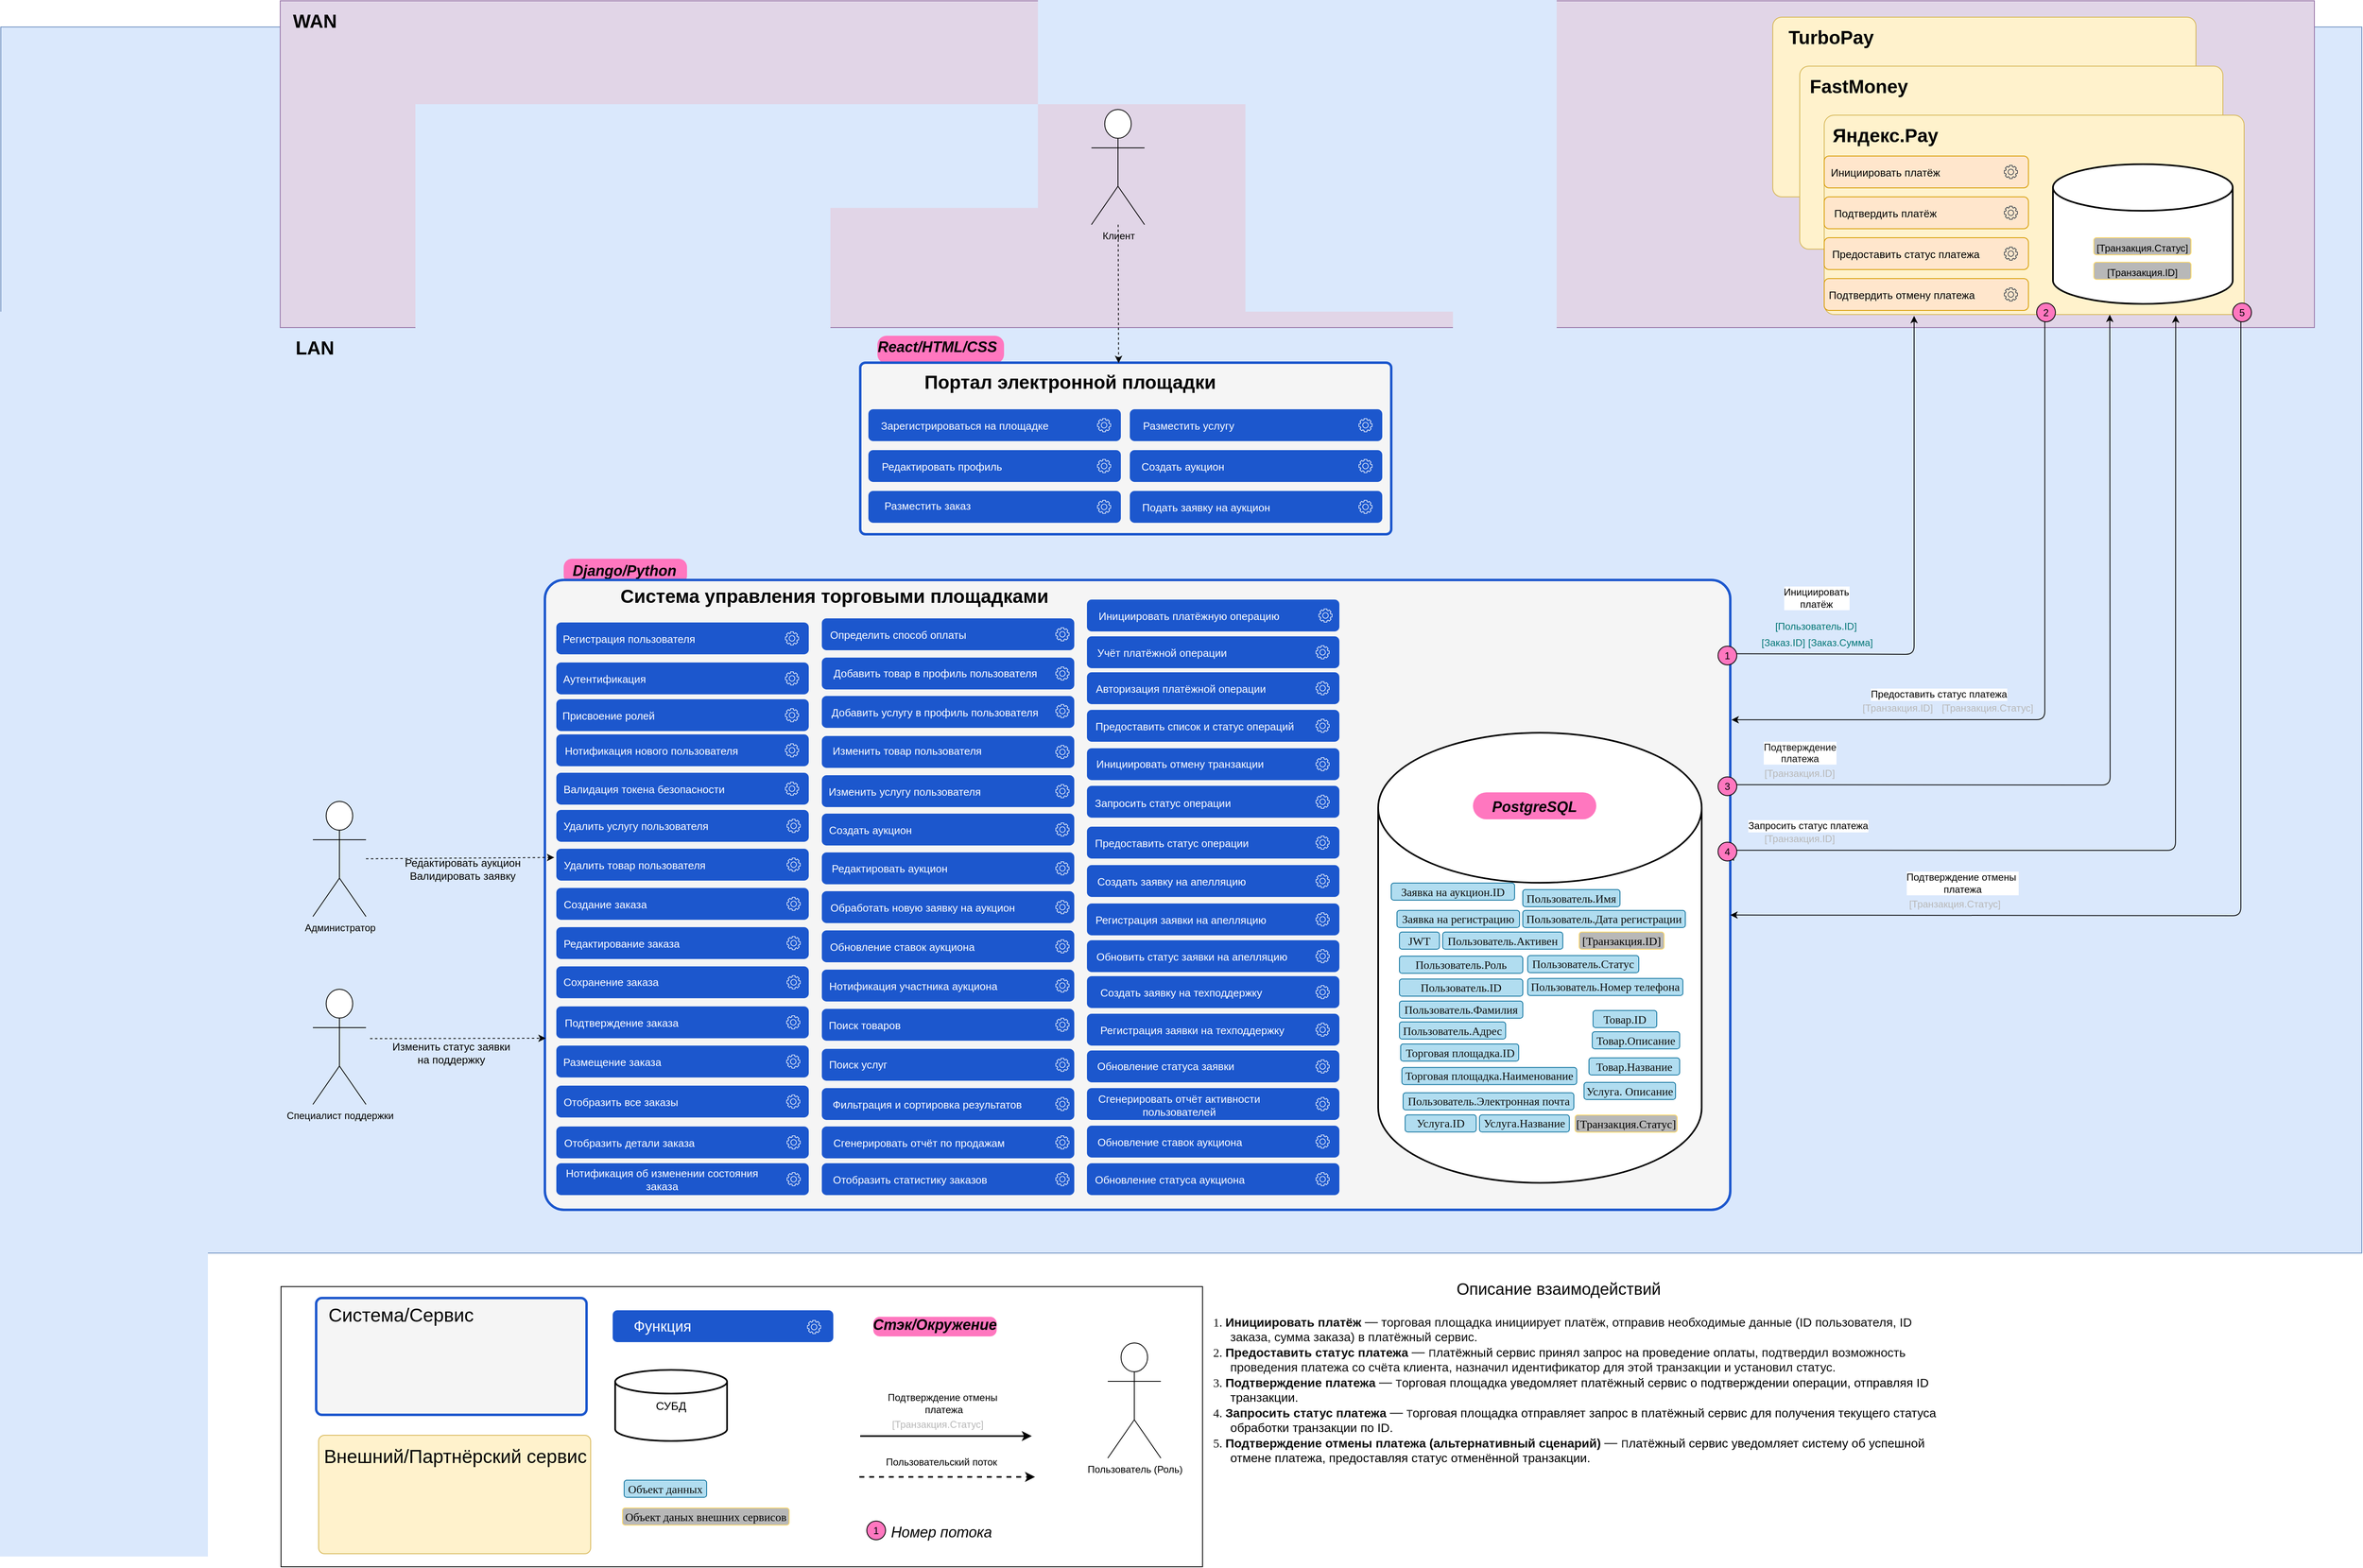 <mxfile version="24.7.14" pages="2">
  <diagram name="DF" id="BleSmaJVXqo2yb7Co1eL">
    <mxGraphModel grid="0" page="0" gridSize="10" guides="0" tooltips="0" connect="1" arrows="1" fold="1" pageScale="1" pageWidth="827" pageHeight="1169" math="0" shadow="0">
      <root>
        <mxCell id="0" />
        <mxCell id="1" parent="0" />
        <mxCell id="cKbgiC5qh_IXnBO1eU4K-99" value="" style="rounded=0;whiteSpace=wrap;html=1;fillColor=#dae8fc;strokeColor=#6c8ebf;" vertex="1" parent="1">
          <mxGeometry x="618" y="-568" width="2890" height="1501" as="geometry" />
        </mxCell>
        <mxCell id="kQWFD41fJFxlXKQhT5sF-2" value="" style="group" vertex="1" connectable="0" parent="1">
          <mxGeometry x="1307" y="78" width="151" height="36" as="geometry" />
        </mxCell>
        <mxCell id="cKbgiC5qh_IXnBO1eU4K-91" value="&lt;p style=&quot;margin: 0px 0px 0px 13px; text-indent: -13px; font-variant-numeric: normal; font-variant-east-asian: normal; font-variant-alternates: normal; font-kerning: auto; font-optical-sizing: auto; font-feature-settings: normal; font-variation-settings: normal; font-variant-position: normal; font-stretch: normal; font-size: 14px; line-height: normal; color: rgb(14, 14, 14); text-align: start;&quot; class=&quot;p1&quot;&gt;&lt;br&gt;&lt;/p&gt;" style="rounded=1;whiteSpace=wrap;html=1;fillColor=#FF77BF;strokeColor=none;arcSize=33;" vertex="1" parent="kQWFD41fJFxlXKQhT5sF-2">
          <mxGeometry y="5" width="151" height="31" as="geometry" />
        </mxCell>
        <mxCell id="cKbgiC5qh_IXnBO1eU4K-92" value="&lt;font style=&quot;font-size: 18px;&quot;&gt;&lt;i&gt;Django/Python&lt;/i&gt;&lt;/font&gt;" style="text;html=1;align=center;verticalAlign=middle;whiteSpace=wrap;rounded=1;shadow=0;fontSize=23;fontStyle=1" vertex="1" parent="kQWFD41fJFxlXKQhT5sF-2">
          <mxGeometry x="30" width="89" height="36" as="geometry" />
        </mxCell>
        <mxCell id="kQWFD41fJFxlXKQhT5sF-1" value="" style="group" vertex="1" connectable="0" parent="1">
          <mxGeometry x="1691" y="-203" width="155" height="49" as="geometry" />
        </mxCell>
        <mxCell id="cKbgiC5qh_IXnBO1eU4K-166" value="&lt;p style=&quot;margin: 0px 0px 0px 13px; text-indent: -13px; font-variant-numeric: normal; font-variant-east-asian: normal; font-variant-alternates: normal; font-kerning: auto; font-optical-sizing: auto; font-feature-settings: normal; font-variation-settings: normal; font-variant-position: normal; font-stretch: normal; font-size: 14px; line-height: normal; color: rgb(14, 14, 14); text-align: start;&quot; class=&quot;p1&quot;&gt;&lt;br&gt;&lt;/p&gt;" style="rounded=1;whiteSpace=wrap;html=1;fillColor=#FF77BF;strokeColor=none;arcSize=33;" vertex="1" parent="kQWFD41fJFxlXKQhT5sF-1">
          <mxGeometry y="13" width="155" height="34" as="geometry" />
        </mxCell>
        <mxCell id="cKbgiC5qh_IXnBO1eU4K-165" value="&lt;font style=&quot;font-size: 18px;&quot;&gt;&lt;i&gt;React/HTML/CSS&lt;/i&gt;&lt;/font&gt;" style="text;html=1;align=center;verticalAlign=middle;whiteSpace=wrap;rounded=1;shadow=0;fontSize=23;fontStyle=1" vertex="1" parent="kQWFD41fJFxlXKQhT5sF-1">
          <mxGeometry x="29" width="89" height="49" as="geometry" />
        </mxCell>
        <mxCell id="cKbgiC5qh_IXnBO1eU4K-98" value="" style="rounded=0;whiteSpace=wrap;html=1;fillColor=#e1d5e7;strokeColor=#9673a6;movable=1;resizable=1;rotatable=1;deletable=1;editable=1;locked=0;connectable=1;" vertex="1" parent="1">
          <mxGeometry x="960" y="-600" width="2490" height="400" as="geometry" />
        </mxCell>
        <mxCell id="ISwjRsLXD4yoOcMXPSiY-8" value="" style="group" vertex="1" connectable="0" parent="1">
          <mxGeometry x="2770" y="-580" width="535" height="220" as="geometry" />
        </mxCell>
        <mxCell id="Tz6aEU4ManMyac2rpAqn-102" value="" style="rounded=1;whiteSpace=wrap;html=1;arcSize=5;fillColor=#fff2cc;strokeColor=#d6b656;" vertex="1" parent="ISwjRsLXD4yoOcMXPSiY-8">
          <mxGeometry x="17" width="518" height="220" as="geometry" />
        </mxCell>
        <mxCell id="Tz6aEU4ManMyac2rpAqn-103" value="TurboPay" style="text;html=1;align=center;verticalAlign=middle;whiteSpace=wrap;rounded=1;shadow=0;fontSize=23;fontStyle=1" vertex="1" parent="ISwjRsLXD4yoOcMXPSiY-8">
          <mxGeometry width="177" height="49" as="geometry" />
        </mxCell>
        <mxCell id="ISwjRsLXD4yoOcMXPSiY-9" value="" style="group" vertex="1" connectable="0" parent="1">
          <mxGeometry x="2820" y="-520" width="518" height="224" as="geometry" />
        </mxCell>
        <mxCell id="Tz6aEU4ManMyac2rpAqn-100" value="" style="rounded=1;whiteSpace=wrap;html=1;arcSize=5;fillColor=#fff2cc;strokeColor=#d6b656;" vertex="1" parent="ISwjRsLXD4yoOcMXPSiY-9">
          <mxGeometry width="518" height="224" as="geometry" />
        </mxCell>
        <mxCell id="Tz6aEU4ManMyac2rpAqn-101" value="FastMoney" style="text;html=1;align=center;verticalAlign=middle;whiteSpace=wrap;rounded=1;shadow=0;fontSize=23;fontStyle=1" vertex="1" parent="ISwjRsLXD4yoOcMXPSiY-9">
          <mxGeometry x="2" width="141" height="49" as="geometry" />
        </mxCell>
        <mxCell id="ISwjRsLXD4yoOcMXPSiY-10" value="" style="group" vertex="1" connectable="0" parent="1">
          <mxGeometry x="2850" y="-460" width="514" height="244" as="geometry" />
        </mxCell>
        <mxCell id="Tz6aEU4ManMyac2rpAqn-104" value="" style="rounded=1;whiteSpace=wrap;html=1;arcSize=5;fillColor=#fff2cc;strokeColor=#d6b656;" vertex="1" parent="ISwjRsLXD4yoOcMXPSiY-10">
          <mxGeometry width="514" height="244" as="geometry" />
        </mxCell>
        <mxCell id="Tz6aEU4ManMyac2rpAqn-105" value="Яндекс.Pay" style="text;html=1;align=center;verticalAlign=middle;whiteSpace=wrap;rounded=1;shadow=0;fontSize=23;fontStyle=1" vertex="1" parent="ISwjRsLXD4yoOcMXPSiY-10">
          <mxGeometry width="150" height="49" as="geometry" />
        </mxCell>
        <mxCell id="D1CTnjmkYU0Mq4A9S6dc-23" value="" style="rounded=1;whiteSpace=wrap;html=1;arcSize=0;" vertex="1" parent="1">
          <mxGeometry x="961" y="974" width="1128" height="343" as="geometry" />
        </mxCell>
        <mxCell id="aNh6FEuhw9lsT8rE3H5J-120" value="" style="rounded=1;whiteSpace=wrap;html=1;arcSize=3;movable=1;resizable=1;rotatable=1;deletable=1;editable=1;locked=0;connectable=1;fillColor=#f5f5f5;strokeColor=#1C57CD;strokeWidth=3;fontColor=#333333;" vertex="1" parent="1">
          <mxGeometry x="1284" y="109" width="1451" height="771" as="geometry" />
        </mxCell>
        <mxCell id="aNh6FEuhw9lsT8rE3H5J-121" value="Система управления торговыми площадками" style="text;html=1;align=center;verticalAlign=middle;whiteSpace=wrap;rounded=1;shadow=0;fontSize=23;fontStyle=1" vertex="1" parent="1">
          <mxGeometry x="1364" y="104" width="549" height="49" as="geometry" />
        </mxCell>
        <mxCell id="aNh6FEuhw9lsT8rE3H5J-60" value="" style="strokeWidth=2;html=1;shape=mxgraph.flowchart.database;whiteSpace=wrap;rounded=1;movable=1;resizable=1;rotatable=1;deletable=1;editable=1;locked=0;connectable=1;" vertex="1" parent="1">
          <mxGeometry x="2304" y="296" width="396" height="551" as="geometry" />
        </mxCell>
        <mxCell id="Tz6aEU4ManMyac2rpAqn-7" value="&lt;p style=&quot;margin: 0px 0px 0px 13px; text-indent: -13px; font-variant-numeric: normal; font-variant-east-asian: normal; font-variant-alternates: normal; font-kerning: auto; font-optical-sizing: auto; font-feature-settings: normal; font-variation-settings: normal; font-variant-position: normal; font-stretch: normal; font-size: 14px; line-height: normal; color: rgb(14, 14, 14); text-align: start;&quot; class=&quot;p1&quot;&gt;&lt;font face=&quot;Times New Roman&quot;&gt;Заявка на аукцион.ID&lt;/font&gt;&lt;/p&gt;" style="rounded=1;whiteSpace=wrap;html=1;fillColor=#b1ddf0;strokeColor=#10739e;" vertex="1" parent="1">
          <mxGeometry x="2320" y="480" width="151" height="21" as="geometry" />
        </mxCell>
        <mxCell id="cKbgiC5qh_IXnBO1eU4K-45" value="&lt;p style=&quot;margin: 0px 0px 0px 13px; text-indent: -13px; font-variant-numeric: normal; font-variant-east-asian: normal; font-variant-alternates: normal; font-kerning: auto; font-optical-sizing: auto; font-feature-settings: normal; font-variation-settings: normal; font-variant-position: normal; font-stretch: normal; line-height: normal; color: rgb(14, 14, 14); text-align: start;&quot; class=&quot;p1&quot;&gt;&lt;font style=&quot;font-size: 14px;&quot; face=&quot;Times New Roman&quot;&gt;Заявка на регистрацию&lt;/font&gt;&lt;/p&gt;" style="rounded=1;whiteSpace=wrap;html=1;fillColor=#b1ddf0;strokeColor=#10739e;" vertex="1" parent="1">
          <mxGeometry x="2327" y="513.5" width="150" height="21" as="geometry" />
        </mxCell>
        <mxCell id="cKbgiC5qh_IXnBO1eU4K-46" value="&lt;p style=&quot;margin: 0px 0px 0px 13px; text-indent: -13px; font-variant-numeric: normal; font-variant-east-asian: normal; font-variant-alternates: normal; font-kerning: auto; font-optical-sizing: auto; font-feature-settings: normal; font-variation-settings: normal; font-variant-position: normal; font-stretch: normal; line-height: normal; color: rgb(14, 14, 14); text-align: start;&quot; class=&quot;p1&quot;&gt;&lt;font face=&quot;Times New Roman&quot;&gt;&lt;span style=&quot;font-size: 14px;&quot;&gt;JWT&lt;/span&gt;&lt;/font&gt;&lt;/p&gt;" style="rounded=1;whiteSpace=wrap;html=1;fillColor=#b1ddf0;strokeColor=#10739e;" vertex="1" parent="1">
          <mxGeometry x="2330" y="540" width="49" height="21" as="geometry" />
        </mxCell>
        <mxCell id="cKbgiC5qh_IXnBO1eU4K-49" value="&lt;p style=&quot;margin: 0px 0px 0px 13px; text-indent: -13px; font-variant-numeric: normal; font-variant-east-asian: normal; font-variant-alternates: normal; font-kerning: auto; font-optical-sizing: auto; font-feature-settings: normal; font-variation-settings: normal; font-variant-position: normal; font-stretch: normal; font-size: 14px; line-height: normal; color: rgb(14, 14, 14); text-align: start;&quot; class=&quot;p1&quot;&gt;&lt;font face=&quot;Times New Roman&quot;&gt;Пользователь.Роль&lt;/font&gt;&lt;/p&gt;" style="rounded=1;whiteSpace=wrap;html=1;fillColor=#b1ddf0;strokeColor=#10739e;" vertex="1" parent="1">
          <mxGeometry x="2330" y="569.5" width="151" height="21" as="geometry" />
        </mxCell>
        <mxCell id="cKbgiC5qh_IXnBO1eU4K-50" value="&lt;p style=&quot;margin: 0px 0px 0px 13px; text-indent: -13px; font-variant-numeric: normal; font-variant-east-asian: normal; font-variant-alternates: normal; font-kerning: auto; font-optical-sizing: auto; font-feature-settings: normal; font-variation-settings: normal; font-variant-position: normal; font-stretch: normal; font-size: 14px; line-height: normal; color: rgb(14, 14, 14); text-align: start;&quot; class=&quot;p1&quot;&gt;&lt;font face=&quot;Times New Roman&quot;&gt;Пользователь.ID&lt;/font&gt;&lt;/p&gt;" style="rounded=1;whiteSpace=wrap;html=1;fillColor=#b1ddf0;strokeColor=#10739e;" vertex="1" parent="1">
          <mxGeometry x="2330" y="597.5" width="151" height="21" as="geometry" />
        </mxCell>
        <mxCell id="cKbgiC5qh_IXnBO1eU4K-56" value="&lt;p style=&quot;margin: 0px 0px 0px 13px; text-indent: -13px; font-variant-numeric: normal; font-variant-east-asian: normal; font-variant-alternates: normal; font-kerning: auto; font-optical-sizing: auto; font-feature-settings: normal; font-variation-settings: normal; font-variant-position: normal; font-stretch: normal; font-size: 14px; line-height: normal; color: rgb(14, 14, 14); text-align: start;&quot; class=&quot;p1&quot;&gt;&lt;font face=&quot;Times New Roman&quot;&gt;Пользователь.Имя&lt;/font&gt;&lt;/p&gt;" style="rounded=1;whiteSpace=wrap;html=1;fillColor=#b1ddf0;strokeColor=#10739e;" vertex="1" parent="1">
          <mxGeometry x="2481" y="488" width="119" height="21" as="geometry" />
        </mxCell>
        <mxCell id="cKbgiC5qh_IXnBO1eU4K-57" value="&lt;p style=&quot;margin: 0px 0px 0px 13px; text-indent: -13px; font-variant-numeric: normal; font-variant-east-asian: normal; font-variant-alternates: normal; font-kerning: auto; font-optical-sizing: auto; font-feature-settings: normal; font-variation-settings: normal; font-variant-position: normal; font-stretch: normal; font-size: 14px; line-height: normal; color: rgb(14, 14, 14); text-align: start;&quot; class=&quot;p1&quot;&gt;&lt;font face=&quot;Times New Roman&quot;&gt;Пользователь.Фамилия&lt;/font&gt;&lt;/p&gt;" style="rounded=1;whiteSpace=wrap;html=1;fillColor=#b1ddf0;strokeColor=#10739e;" vertex="1" parent="1">
          <mxGeometry x="2330" y="624.5" width="151" height="21" as="geometry" />
        </mxCell>
        <mxCell id="cKbgiC5qh_IXnBO1eU4K-60" value="&lt;p style=&quot;margin: 0px 0px 0px 13px; text-indent: -13px; font-variant-numeric: normal; font-variant-east-asian: normal; font-variant-alternates: normal; font-kerning: auto; font-optical-sizing: auto; font-feature-settings: normal; font-variation-settings: normal; font-variant-position: normal; font-stretch: normal; font-size: 14px; line-height: normal; color: rgb(14, 14, 14); text-align: start;&quot; class=&quot;p1&quot;&gt;&lt;font face=&quot;Times New Roman&quot;&gt;Пользователь.Адрес&lt;/font&gt;&lt;/p&gt;" style="rounded=1;whiteSpace=wrap;html=1;fillColor=#b1ddf0;strokeColor=#10739e;" vertex="1" parent="1">
          <mxGeometry x="2330" y="650" width="130" height="21" as="geometry" />
        </mxCell>
        <mxCell id="cKbgiC5qh_IXnBO1eU4K-68" value="&lt;p style=&quot;margin: 0px 0px 0px 13px; text-indent: -13px; font-variant-numeric: normal; font-variant-east-asian: normal; font-variant-alternates: normal; font-kerning: auto; font-optical-sizing: auto; font-feature-settings: normal; font-variation-settings: normal; font-variant-position: normal; font-stretch: normal; font-size: 14px; line-height: normal; color: rgb(14, 14, 14); text-align: start;&quot; class=&quot;p1&quot;&gt;&lt;font face=&quot;Times New Roman&quot;&gt;Пользователь.Дата регистрации&lt;/font&gt;&lt;/p&gt;" style="rounded=1;whiteSpace=wrap;html=1;fillColor=#b1ddf0;strokeColor=#10739e;" vertex="1" parent="1">
          <mxGeometry x="2481" y="513.5" width="199" height="21" as="geometry" />
        </mxCell>
        <mxCell id="cKbgiC5qh_IXnBO1eU4K-69" value="&lt;p style=&quot;margin: 0px 0px 0px 13px; text-indent: -13px; font-variant-numeric: normal; font-variant-east-asian: normal; font-variant-alternates: normal; font-kerning: auto; font-optical-sizing: auto; font-feature-settings: normal; font-variation-settings: normal; font-variant-position: normal; font-stretch: normal; font-size: 14px; line-height: normal; color: rgb(14, 14, 14); text-align: start;&quot; class=&quot;p1&quot;&gt;&lt;font face=&quot;Times New Roman&quot;&gt;Пользователь.Статус&lt;/font&gt;&lt;/p&gt;" style="rounded=1;whiteSpace=wrap;html=1;fillColor=#b1ddf0;strokeColor=#10739e;" vertex="1" parent="1">
          <mxGeometry x="2487" y="568.75" width="136" height="21" as="geometry" />
        </mxCell>
        <mxCell id="cKbgiC5qh_IXnBO1eU4K-70" value="&lt;p style=&quot;margin: 0px 0px 0px 13px; text-indent: -13px; font-variant-numeric: normal; font-variant-east-asian: normal; font-variant-alternates: normal; font-kerning: auto; font-optical-sizing: auto; font-feature-settings: normal; font-variation-settings: normal; font-variant-position: normal; font-stretch: normal; font-size: 14px; line-height: normal; color: rgb(14, 14, 14); text-align: start;&quot; class=&quot;p1&quot;&gt;&lt;font face=&quot;Times New Roman&quot;&gt;Пользователь.Электронная почта&lt;/font&gt;&lt;/p&gt;" style="rounded=1;whiteSpace=wrap;html=1;fillColor=#b1ddf0;strokeColor=#10739e;" vertex="1" parent="1">
          <mxGeometry x="2334.5" y="736.75" width="209" height="21" as="geometry" />
        </mxCell>
        <mxCell id="cKbgiC5qh_IXnBO1eU4K-71" value="&lt;p style=&quot;margin: 0px 0px 0px 13px; text-indent: -13px; font-variant-numeric: normal; font-variant-east-asian: normal; font-variant-alternates: normal; font-kerning: auto; font-optical-sizing: auto; font-feature-settings: normal; font-variation-settings: normal; font-variant-position: normal; font-stretch: normal; font-size: 14px; line-height: normal; color: rgb(14, 14, 14); text-align: start;&quot; class=&quot;p1&quot;&gt;&lt;font face=&quot;Times New Roman&quot;&gt;Пользователь.Номер телефона&lt;/font&gt;&lt;/p&gt;" style="rounded=1;whiteSpace=wrap;html=1;fillColor=#b1ddf0;strokeColor=#10739e;" vertex="1" parent="1">
          <mxGeometry x="2487" y="596.75" width="190" height="21" as="geometry" />
        </mxCell>
        <mxCell id="cKbgiC5qh_IXnBO1eU4K-74" value="&lt;p style=&quot;margin: 0px 0px 0px 13px; text-indent: -13px; font-variant-numeric: normal; font-variant-east-asian: normal; font-variant-alternates: normal; font-kerning: auto; font-optical-sizing: auto; font-feature-settings: normal; font-variation-settings: normal; font-variant-position: normal; font-stretch: normal; font-size: 14px; line-height: normal; color: rgb(14, 14, 14); text-align: start;&quot; class=&quot;p1&quot;&gt;&lt;font face=&quot;Times New Roman&quot;&gt;Торговая площадка.ID&lt;/font&gt;&lt;/p&gt;" style="rounded=1;whiteSpace=wrap;html=1;fillColor=#b1ddf0;strokeColor=#10739e;" vertex="1" parent="1">
          <mxGeometry x="2331.5" y="677" width="144.5" height="21" as="geometry" />
        </mxCell>
        <mxCell id="cKbgiC5qh_IXnBO1eU4K-75" value="&lt;p style=&quot;margin: 0px 0px 0px 13px; text-indent: -13px; font-variant-numeric: normal; font-variant-east-asian: normal; font-variant-alternates: normal; font-kerning: auto; font-optical-sizing: auto; font-feature-settings: normal; font-variation-settings: normal; font-variant-position: normal; font-stretch: normal; font-size: 14px; line-height: normal; color: rgb(14, 14, 14); text-align: start;&quot; class=&quot;p1&quot;&gt;&lt;font face=&quot;Times New Roman&quot;&gt;Торговая площадка.Наименование&lt;/font&gt;&lt;/p&gt;" style="rounded=1;whiteSpace=wrap;html=1;fillColor=#b1ddf0;strokeColor=#10739e;" vertex="1" parent="1">
          <mxGeometry x="2333" y="705.75" width="214" height="21" as="geometry" />
        </mxCell>
        <mxCell id="cKbgiC5qh_IXnBO1eU4K-77" value="&lt;p style=&quot;margin: 0px 0px 0px 13px; text-indent: -13px; font-variant-numeric: normal; font-variant-east-asian: normal; font-variant-alternates: normal; font-kerning: auto; font-optical-sizing: auto; font-feature-settings: normal; font-variation-settings: normal; font-variant-position: normal; font-stretch: normal; font-size: 14px; line-height: normal; color: rgb(14, 14, 14); text-align: start;&quot; class=&quot;p1&quot;&gt;&lt;font face=&quot;Times New Roman&quot;&gt;Пользователь.Активен&lt;/font&gt;&lt;/p&gt;" style="rounded=1;whiteSpace=wrap;html=1;fillColor=#b1ddf0;strokeColor=#10739e;" vertex="1" parent="1">
          <mxGeometry x="2383" y="540" width="147" height="21" as="geometry" />
        </mxCell>
        <mxCell id="cKbgiC5qh_IXnBO1eU4K-84" value="&lt;p style=&quot;margin: 0px 0px 0px 13px; text-indent: -13px; font-variant-numeric: normal; font-variant-east-asian: normal; font-variant-alternates: normal; font-kerning: auto; font-optical-sizing: auto; font-feature-settings: normal; font-variation-settings: normal; font-variant-position: normal; font-stretch: normal; font-size: 14px; line-height: normal; color: rgb(14, 14, 14); text-align: start;&quot; class=&quot;p1&quot;&gt;&lt;font face=&quot;Times New Roman&quot;&gt;Услуга.ID&lt;/font&gt;&lt;/p&gt;" style="rounded=1;whiteSpace=wrap;html=1;fillColor=#b1ddf0;strokeColor=#10739e;" vertex="1" parent="1">
          <mxGeometry x="2337" y="763.75" width="87" height="21" as="geometry" />
        </mxCell>
        <mxCell id="cKbgiC5qh_IXnBO1eU4K-85" value="&lt;p style=&quot;margin: 0px 0px 0px 13px; text-indent: -13px; font-variant-numeric: normal; font-variant-east-asian: normal; font-variant-alternates: normal; font-kerning: auto; font-optical-sizing: auto; font-feature-settings: normal; font-variation-settings: normal; font-variant-position: normal; font-stretch: normal; font-size: 14px; line-height: normal; color: rgb(14, 14, 14); text-align: start;&quot; class=&quot;p1&quot;&gt;&lt;font face=&quot;Times New Roman&quot;&gt;Услуга.Название&lt;/font&gt;&lt;/p&gt;" style="rounded=1;whiteSpace=wrap;html=1;fillColor=#b1ddf0;strokeColor=#10739e;" vertex="1" parent="1">
          <mxGeometry x="2428" y="763.75" width="110" height="21" as="geometry" />
        </mxCell>
        <mxCell id="cKbgiC5qh_IXnBO1eU4K-86" value="&lt;p style=&quot;margin: 0px 0px 0px 13px; text-indent: -13px; font-variant-numeric: normal; font-variant-east-asian: normal; font-variant-alternates: normal; font-kerning: auto; font-optical-sizing: auto; font-feature-settings: normal; font-variation-settings: normal; font-variant-position: normal; font-stretch: normal; font-size: 14px; line-height: normal; color: rgb(14, 14, 14); text-align: start;&quot; class=&quot;p1&quot;&gt;&lt;font face=&quot;Times New Roman&quot;&gt;Услуга. Описание&lt;/font&gt;&lt;/p&gt;" style="rounded=1;whiteSpace=wrap;html=1;fillColor=#b1ddf0;strokeColor=#10739e;" vertex="1" parent="1">
          <mxGeometry x="2556" y="724" width="112" height="21" as="geometry" />
        </mxCell>
        <mxCell id="cKbgiC5qh_IXnBO1eU4K-87" value="&lt;p style=&quot;margin: 0px 0px 0px 13px; text-indent: -13px; font-variant-numeric: normal; font-variant-east-asian: normal; font-variant-alternates: normal; font-kerning: auto; font-optical-sizing: auto; font-feature-settings: normal; font-variation-settings: normal; font-variant-position: normal; font-stretch: normal; font-size: 14px; line-height: normal; color: rgb(14, 14, 14); text-align: start;&quot; class=&quot;p1&quot;&gt;&lt;font face=&quot;Times New Roman&quot;&gt;Товар.ID&lt;/font&gt;&lt;/p&gt;" style="rounded=1;whiteSpace=wrap;html=1;fillColor=#b1ddf0;strokeColor=#10739e;" vertex="1" parent="1">
          <mxGeometry x="2567" y="636" width="78" height="21" as="geometry" />
        </mxCell>
        <mxCell id="cKbgiC5qh_IXnBO1eU4K-88" value="&lt;p style=&quot;margin: 0px 0px 0px 13px; text-indent: -13px; font-variant-numeric: normal; font-variant-east-asian: normal; font-variant-alternates: normal; font-kerning: auto; font-optical-sizing: auto; font-feature-settings: normal; font-variation-settings: normal; font-variant-position: normal; font-stretch: normal; font-size: 14px; line-height: normal; color: rgb(14, 14, 14); text-align: start;&quot; class=&quot;p1&quot;&gt;&lt;font face=&quot;Times New Roman&quot;&gt;Товар.Название&lt;/font&gt;&lt;/p&gt;" style="rounded=1;whiteSpace=wrap;html=1;fillColor=#b1ddf0;strokeColor=#10739e;" vertex="1" parent="1">
          <mxGeometry x="2562" y="694" width="111" height="21" as="geometry" />
        </mxCell>
        <mxCell id="cKbgiC5qh_IXnBO1eU4K-89" value="&lt;p style=&quot;margin: 0px 0px 0px 13px; text-indent: -13px; font-variant-numeric: normal; font-variant-east-asian: normal; font-variant-alternates: normal; font-kerning: auto; font-optical-sizing: auto; font-feature-settings: normal; font-variation-settings: normal; font-variant-position: normal; font-stretch: normal; font-size: 14px; line-height: normal; color: rgb(14, 14, 14); text-align: start;&quot; class=&quot;p1&quot;&gt;&lt;font face=&quot;Times New Roman&quot;&gt;Товар.Описание&lt;/font&gt;&lt;/p&gt;" style="rounded=1;whiteSpace=wrap;html=1;fillColor=#b1ddf0;strokeColor=#10739e;" vertex="1" parent="1">
          <mxGeometry x="2566" y="662" width="107" height="21" as="geometry" />
        </mxCell>
        <mxCell id="cKbgiC5qh_IXnBO1eU4K-95" value="Администратор" style="shape=umlActor;verticalLabelPosition=bottom;verticalAlign=top;html=1;outlineConnect=0;rounded=1;" vertex="1" parent="1">
          <mxGeometry x="1000" y="380" width="65" height="141" as="geometry" />
        </mxCell>
        <mxCell id="cKbgiC5qh_IXnBO1eU4K-96" value="" style="endArrow=classic;html=1;rounded=1;dashed=1;entryX=0.961;entryY=0.023;entryDx=0;entryDy=0;entryPerimeter=0;" edge="1" parent="1" source="cKbgiC5qh_IXnBO1eU4K-95" target="cKbgiC5qh_IXnBO1eU4K-154">
          <mxGeometry width="50" height="50" relative="1" as="geometry">
            <mxPoint x="1166" y="544" as="sourcePoint" />
            <mxPoint x="1162" y="979" as="targetPoint" />
            <Array as="points" />
          </mxGeometry>
        </mxCell>
        <mxCell id="cKbgiC5qh_IXnBO1eU4K-100" value="WAN" style="text;html=1;align=center;verticalAlign=middle;whiteSpace=wrap;rounded=1;shadow=0;fontSize=23;fontStyle=1" vertex="1" parent="1">
          <mxGeometry x="960" y="-600" width="85" height="49" as="geometry" />
        </mxCell>
        <mxCell id="cKbgiC5qh_IXnBO1eU4K-101" value="LAN" style="text;html=1;align=center;verticalAlign=middle;whiteSpace=wrap;rounded=1;shadow=0;fontSize=23;fontStyle=1" vertex="1" parent="1">
          <mxGeometry x="960" y="-200" width="85" height="49" as="geometry" />
        </mxCell>
        <mxCell id="cKbgiC5qh_IXnBO1eU4K-103" value="" style="endArrow=classic;html=1;rounded=1;curved=0;entryX=1.001;entryY=0.222;entryDx=0;entryDy=0;entryPerimeter=0;" edge="1" parent="1" target="aNh6FEuhw9lsT8rE3H5J-120">
          <mxGeometry width="50" height="50" relative="1" as="geometry">
            <mxPoint x="3120" y="-210" as="sourcePoint" />
            <mxPoint x="3090" y="-15" as="targetPoint" />
            <Array as="points">
              <mxPoint x="3120" y="280" />
            </Array>
          </mxGeometry>
        </mxCell>
        <mxCell id="cKbgiC5qh_IXnBO1eU4K-104" value="&lt;p style=&quot;margin: 0px 0px 0px 21px; text-indent: -21px; font-variant-numeric: normal; font-variant-east-asian: normal; font-variant-alternates: normal; font-kerning: auto; font-optical-sizing: auto; font-feature-settings: normal; font-variation-settings: normal; font-variant-position: normal; font-stretch: normal; line-height: normal; color: rgb(14, 14, 14); text-align: start; text-wrap: wrap;&quot; class=&quot;p1&quot;&gt;&lt;font style=&quot;font-size: 12px;&quot; face=&quot;Helvetica&quot;&gt;Подтверждение платежа&lt;/font&gt;&lt;/p&gt;" style="edgeLabel;html=1;align=center;verticalAlign=middle;resizable=0;points=[];rounded=1;" vertex="1" connectable="0" parent="cKbgiC5qh_IXnBO1eU4K-103">
          <mxGeometry x="0.194" y="1" relative="1" as="geometry">
            <mxPoint x="-269" y="39" as="offset" />
          </mxGeometry>
        </mxCell>
        <mxCell id="cKbgiC5qh_IXnBO1eU4K-105" value="" style="endArrow=classic;html=1;rounded=1;exitX=1.001;exitY=0.325;exitDx=0;exitDy=0;exitPerimeter=0;curved=0;entryX=0.68;entryY=1.001;entryDx=0;entryDy=0;entryPerimeter=0;" edge="1" parent="1" source="aNh6FEuhw9lsT8rE3H5J-120" target="Tz6aEU4ManMyac2rpAqn-104">
          <mxGeometry width="50" height="50" relative="1" as="geometry">
            <mxPoint x="2900" y="486" as="sourcePoint" />
            <mxPoint x="3200" y="-20" as="targetPoint" />
            <Array as="points">
              <mxPoint x="3200" y="360" />
            </Array>
          </mxGeometry>
        </mxCell>
        <mxCell id="cKbgiC5qh_IXnBO1eU4K-106" value="&lt;font style=&quot;font-size: 12px;&quot;&gt;Предоставить статус платежа&lt;/font&gt;" style="edgeLabel;html=1;align=center;verticalAlign=middle;resizable=0;points=[];rounded=1;" vertex="1" connectable="0" parent="cKbgiC5qh_IXnBO1eU4K-105">
          <mxGeometry x="0.194" y="1" relative="1" as="geometry">
            <mxPoint x="-209" y="46" as="offset" />
          </mxGeometry>
        </mxCell>
        <mxCell id="cKbgiC5qh_IXnBO1eU4K-107" value="" style="endArrow=classic;html=1;rounded=1;curved=0;entryX=1;entryY=0.532;entryDx=0;entryDy=0;entryPerimeter=0;" edge="1" parent="1" target="aNh6FEuhw9lsT8rE3H5J-120">
          <mxGeometry width="50" height="50" relative="1" as="geometry">
            <mxPoint x="3360" y="-210" as="sourcePoint" />
            <mxPoint x="2740" y="520" as="targetPoint" />
            <Array as="points">
              <mxPoint x="3360" y="520" />
            </Array>
          </mxGeometry>
        </mxCell>
        <mxCell id="cKbgiC5qh_IXnBO1eU4K-108" value="&lt;font style=&quot;font-size: 12px;&quot;&gt;Подтверждение отмены&amp;nbsp;&lt;/font&gt;&lt;div&gt;&lt;font style=&quot;font-size: 12px;&quot;&gt;платежа&lt;/font&gt;&lt;/div&gt;" style="edgeLabel;html=1;align=center;verticalAlign=middle;resizable=0;points=[];rounded=1;" vertex="1" connectable="0" parent="cKbgiC5qh_IXnBO1eU4K-107">
          <mxGeometry x="0.194" y="1" relative="1" as="geometry">
            <mxPoint x="-262" y="-41" as="offset" />
          </mxGeometry>
        </mxCell>
        <mxCell id="cKbgiC5qh_IXnBO1eU4K-109" value="" style="endArrow=classic;html=1;rounded=1;exitX=1;exitY=0.117;exitDx=0;exitDy=0;exitPerimeter=0;curved=0;entryX=0.214;entryY=1.007;entryDx=0;entryDy=0;entryPerimeter=0;" edge="1" parent="1" source="aNh6FEuhw9lsT8rE3H5J-120" target="Tz6aEU4ManMyac2rpAqn-104">
          <mxGeometry width="50" height="50" relative="1" as="geometry">
            <mxPoint x="2610" y="206" as="sourcePoint" />
            <mxPoint x="2955" y="-179" as="targetPoint" />
            <Array as="points">
              <mxPoint x="2960" y="200" />
            </Array>
          </mxGeometry>
        </mxCell>
        <mxCell id="cKbgiC5qh_IXnBO1eU4K-110" value="&lt;span style=&quot;text-wrap: wrap;&quot;&gt;&lt;font style=&quot;font-size: 12px;&quot;&gt;Инициировать платёж&lt;/font&gt;&lt;/span&gt;" style="edgeLabel;html=1;align=center;verticalAlign=middle;resizable=0;points=[];rounded=1;" vertex="1" connectable="0" parent="cKbgiC5qh_IXnBO1eU4K-109">
          <mxGeometry x="0.194" y="1" relative="1" as="geometry">
            <mxPoint x="-119" y="87" as="offset" />
          </mxGeometry>
        </mxCell>
        <mxCell id="cKbgiC5qh_IXnBO1eU4K-114" value="&lt;font style=&quot;font-size: 12px;&quot;&gt;[Транзакция.ID]&lt;/font&gt;" style="text;html=1;align=center;verticalAlign=middle;whiteSpace=wrap;rounded=1;fontSize=13;labelBackgroundColor=none;fontColor=#B8B8B8;" vertex="1" parent="1">
          <mxGeometry x="2890" y="250" width="100" height="30" as="geometry" />
        </mxCell>
        <mxCell id="cKbgiC5qh_IXnBO1eU4K-120" value="&lt;font style=&quot;font-size: 12px;&quot;&gt;[Транзакция.Статус]&lt;/font&gt;" style="text;html=1;align=center;verticalAlign=middle;whiteSpace=wrap;rounded=1;fontSize=13;labelBackgroundColor=none;fontColor=#B8B8B8;" vertex="1" parent="1">
          <mxGeometry x="2970" y="250" width="160" height="30" as="geometry" />
        </mxCell>
        <mxCell id="cKbgiC5qh_IXnBO1eU4K-121" value="&lt;font style=&quot;font-size: 12px;&quot;&gt;[Пользователь.ID]&lt;/font&gt;" style="text;html=1;align=center;verticalAlign=middle;whiteSpace=wrap;rounded=1;fontSize=13;labelBackgroundColor=none;fontColor=#007575;" vertex="1" parent="1">
          <mxGeometry x="2760" y="150" width="160" height="30" as="geometry" />
        </mxCell>
        <mxCell id="cKbgiC5qh_IXnBO1eU4K-122" value="&lt;font style=&quot;font-size: 12px;&quot;&gt;[Заказ.ID]&lt;/font&gt;" style="text;html=1;align=center;verticalAlign=middle;whiteSpace=wrap;rounded=1;fontSize=13;labelBackgroundColor=none;fontColor=#007575;" vertex="1" parent="1">
          <mxGeometry x="2720" y="170" width="160" height="30" as="geometry" />
        </mxCell>
        <mxCell id="cKbgiC5qh_IXnBO1eU4K-123" value="&lt;font style=&quot;font-size: 12px;&quot;&gt;[Заказ.Сумма]&lt;/font&gt;" style="text;html=1;align=center;verticalAlign=middle;whiteSpace=wrap;rounded=1;fontSize=13;labelBackgroundColor=none;fontColor=#007575;" vertex="1" parent="1">
          <mxGeometry x="2790" y="170" width="160" height="30" as="geometry" />
        </mxCell>
        <mxCell id="cKbgiC5qh_IXnBO1eU4K-124" value="&lt;font style=&quot;font-size: 12px;&quot;&gt;[Транзакция.ID]&lt;/font&gt;" style="text;html=1;align=center;verticalAlign=middle;whiteSpace=wrap;rounded=1;fontSize=13;labelBackgroundColor=none;fontColor=#B8B8B8;" vertex="1" parent="1">
          <mxGeometry x="2770" y="330" width="100" height="30" as="geometry" />
        </mxCell>
        <mxCell id="cKbgiC5qh_IXnBO1eU4K-125" value="" style="endArrow=classic;html=1;rounded=1;exitX=1;exitY=0.429;exitDx=0;exitDy=0;exitPerimeter=0;curved=0;entryX=0.837;entryY=1.005;entryDx=0;entryDy=0;entryPerimeter=0;" edge="1" parent="1" source="cKbgiC5qh_IXnBO1eU4K-140" target="Tz6aEU4ManMyac2rpAqn-104">
          <mxGeometry width="50" height="50" relative="1" as="geometry">
            <mxPoint x="2740" y="444" as="sourcePoint" />
            <mxPoint x="3204" y="60" as="targetPoint" />
            <Array as="points">
              <mxPoint x="3280" y="440" />
            </Array>
          </mxGeometry>
        </mxCell>
        <mxCell id="cKbgiC5qh_IXnBO1eU4K-169" value="&lt;font style=&quot;font-size: 12px;&quot;&gt;Запросить статус платежа&lt;/font&gt;" style="edgeLabel;html=1;align=center;verticalAlign=middle;resizable=0;points=[];rounded=1;" vertex="1" connectable="0" parent="cKbgiC5qh_IXnBO1eU4K-125">
          <mxGeometry x="-0.441" y="-1" relative="1" as="geometry">
            <mxPoint x="-246" y="-31" as="offset" />
          </mxGeometry>
        </mxCell>
        <mxCell id="cKbgiC5qh_IXnBO1eU4K-127" value="&lt;font style=&quot;font-size: 12px;&quot;&gt;[Транзакция.ID]&lt;/font&gt;" style="text;html=1;align=center;verticalAlign=middle;whiteSpace=wrap;rounded=1;fontSize=13;labelBackgroundColor=none;fontColor=#B8B8B8;" vertex="1" parent="1">
          <mxGeometry x="2770" y="410" width="100" height="30" as="geometry" />
        </mxCell>
        <mxCell id="cKbgiC5qh_IXnBO1eU4K-128" value="&lt;font style=&quot;font-size: 12px;&quot;&gt;[Транзакция.Статус]&lt;/font&gt;" style="text;html=1;align=center;verticalAlign=middle;whiteSpace=wrap;rounded=1;fontSize=13;labelBackgroundColor=none;fontColor=#B8B8B8;" vertex="1" parent="1">
          <mxGeometry x="2930" y="490" width="160" height="30" as="geometry" />
        </mxCell>
        <mxCell id="aNh6FEuhw9lsT8rE3H5J-66" value="1" style="ellipse;whiteSpace=wrap;html=1;aspect=fixed;rounded=1;fillColor=#FF77BF;" vertex="1" parent="1">
          <mxGeometry x="2720" y="190" width="23" height="23" as="geometry" />
        </mxCell>
        <mxCell id="cKbgiC5qh_IXnBO1eU4K-138" value="2" style="ellipse;whiteSpace=wrap;html=1;aspect=fixed;rounded=1;fillColor=#FF77BF;" vertex="1" parent="1">
          <mxGeometry x="3110" y="-230" width="23" height="23" as="geometry" />
        </mxCell>
        <mxCell id="cKbgiC5qh_IXnBO1eU4K-139" value="3" style="ellipse;whiteSpace=wrap;html=1;aspect=fixed;rounded=1;fillColor=#ff77bf;" vertex="1" parent="1">
          <mxGeometry x="2720" y="350" width="23" height="23" as="geometry" />
        </mxCell>
        <mxCell id="cKbgiC5qh_IXnBO1eU4K-141" value="" style="endArrow=classic;html=1;rounded=1;exitX=1;exitY=0.429;exitDx=0;exitDy=0;exitPerimeter=0;curved=0;entryX=0.837;entryY=1.005;entryDx=0;entryDy=0;entryPerimeter=0;" edge="1" parent="1" source="aNh6FEuhw9lsT8rE3H5J-120" target="cKbgiC5qh_IXnBO1eU4K-140">
          <mxGeometry width="50" height="50" relative="1" as="geometry">
            <mxPoint x="2735" y="440" as="sourcePoint" />
            <mxPoint x="3280" y="-25" as="targetPoint" />
            <Array as="points" />
          </mxGeometry>
        </mxCell>
        <mxCell id="cKbgiC5qh_IXnBO1eU4K-140" value="4" style="ellipse;whiteSpace=wrap;html=1;aspect=fixed;rounded=1;fillColor=#FF77BF;" vertex="1" parent="1">
          <mxGeometry x="2720" y="430" width="23" height="23" as="geometry" />
        </mxCell>
        <mxCell id="cKbgiC5qh_IXnBO1eU4K-143" value="5" style="ellipse;whiteSpace=wrap;html=1;aspect=fixed;rounded=1;fillColor=#FF77BF;" vertex="1" parent="1">
          <mxGeometry x="3350" y="-230" width="23" height="23" as="geometry" />
        </mxCell>
        <mxCell id="cKbgiC5qh_IXnBO1eU4K-146" value="" style="strokeWidth=2;html=1;shape=mxgraph.flowchart.database;whiteSpace=wrap;rounded=1;movable=1;resizable=1;rotatable=1;deletable=1;editable=1;locked=0;connectable=1;" vertex="1" parent="1">
          <mxGeometry x="3130" y="-400" width="220" height="171" as="geometry" />
        </mxCell>
        <mxCell id="cKbgiC5qh_IXnBO1eU4K-150" value="&lt;p style=&quot;margin: 0px 0px 0px 13px; text-indent: -13px; font-variant-numeric: normal; font-variant-east-asian: normal; font-variant-alternates: normal; font-kerning: auto; font-optical-sizing: auto; font-feature-settings: normal; font-variation-settings: normal; font-variant-position: normal; font-stretch: normal; line-height: normal; text-align: start;&quot; class=&quot;p1&quot;&gt;&lt;span style=&quot;text-align: center; text-indent: 0px;&quot;&gt;&lt;font style=&quot;font-size: 14px;&quot; face=&quot;Times New Roman&quot;&gt;[Транзакция.ID]&lt;/font&gt;&lt;/span&gt;&lt;br&gt;&lt;/p&gt;" style="rounded=1;whiteSpace=wrap;html=1;fillColor=#B8B8B8;strokeColor=#FFD966;" vertex="1" parent="1">
          <mxGeometry x="2550" y="540" width="104" height="21" as="geometry" />
        </mxCell>
        <mxCell id="cKbgiC5qh_IXnBO1eU4K-151" value="&lt;p style=&quot;margin: 0px 0px 0px 13px; text-indent: -13px; font-variant-numeric: normal; font-variant-east-asian: normal; font-variant-alternates: normal; font-kerning: auto; font-optical-sizing: auto; font-feature-settings: normal; font-variation-settings: normal; font-variant-position: normal; font-stretch: normal; line-height: normal; text-align: start;&quot; class=&quot;p1&quot;&gt;&lt;span style=&quot;text-align: center; text-indent: 0px;&quot;&gt;&lt;font style=&quot;font-size: 14px;&quot; face=&quot;Times New Roman&quot;&gt;[Транзакция.Статус]&lt;/font&gt;&lt;/span&gt;&lt;br&gt;&lt;/p&gt;" style="rounded=1;whiteSpace=wrap;html=1;fillColor=#B8B8B8;strokeColor=#FFD966;" vertex="1" parent="1">
          <mxGeometry x="2545" y="764" width="125" height="21" as="geometry" />
        </mxCell>
        <mxCell id="cKbgiC5qh_IXnBO1eU4K-152" value="&lt;p style=&quot;margin: 0px 0px 0px 13px; text-indent: -13px; font-variant-numeric: normal; font-variant-east-asian: normal; font-variant-alternates: normal; font-kerning: auto; font-optical-sizing: auto; font-feature-settings: normal; font-variation-settings: normal; font-variant-position: normal; font-stretch: normal; font-size: 14px; line-height: normal; text-align: start;&quot; class=&quot;p1&quot;&gt;&lt;span style=&quot;font-size: 12px; text-align: center; text-indent: 0px;&quot;&gt;[Транзакция.Статус]&lt;/span&gt;&lt;br&gt;&lt;/p&gt;" style="rounded=1;whiteSpace=wrap;html=1;fillColor=#B8B8B8;strokeColor=#FFD966;" vertex="1" parent="1">
          <mxGeometry x="3180" y="-310" width="119" height="21" as="geometry" />
        </mxCell>
        <mxCell id="cKbgiC5qh_IXnBO1eU4K-153" value="&lt;p style=&quot;margin: 0px 0px 0px 13px; text-indent: -13px; font-variant-numeric: normal; font-variant-east-asian: normal; font-variant-alternates: normal; font-kerning: auto; font-optical-sizing: auto; font-feature-settings: normal; font-variation-settings: normal; font-variant-position: normal; font-stretch: normal; font-size: 14px; line-height: normal; text-align: start;&quot; class=&quot;p1&quot;&gt;&lt;span style=&quot;font-size: 12px; text-align: center; text-indent: 0px;&quot;&gt;[Транзакция.ID]&lt;/span&gt;&lt;br&gt;&lt;/p&gt;" style="rounded=1;whiteSpace=wrap;html=1;fillColor=#B8B8B8;strokeColor=#FFD966;" vertex="1" parent="1">
          <mxGeometry x="3180" y="-280" width="119" height="21" as="geometry" />
        </mxCell>
        <mxCell id="cKbgiC5qh_IXnBO1eU4K-154" value="Редактировать аукцион&lt;div&gt;Валидировать заявку&lt;/div&gt;" style="text;html=1;align=center;verticalAlign=middle;whiteSpace=wrap;rounded=1;fontSize=13;" vertex="1" parent="1">
          <mxGeometry x="1062" y="448" width="243" height="30" as="geometry" />
        </mxCell>
        <mxCell id="cKbgiC5qh_IXnBO1eU4K-157" value="Специалист поддержки" style="shape=umlActor;verticalLabelPosition=bottom;verticalAlign=top;html=1;outlineConnect=0;rounded=1;" vertex="1" parent="1">
          <mxGeometry x="1000" y="610" width="65" height="141" as="geometry" />
        </mxCell>
        <mxCell id="cKbgiC5qh_IXnBO1eU4K-160" value="" style="endArrow=classic;html=1;rounded=1;dashed=1;" edge="1" parent="1">
          <mxGeometry width="50" height="50" relative="1" as="geometry">
            <mxPoint x="1070" y="670.434" as="sourcePoint" />
            <mxPoint x="1285" y="670" as="targetPoint" />
            <Array as="points" />
          </mxGeometry>
        </mxCell>
        <mxCell id="cKbgiC5qh_IXnBO1eU4K-162" value="&lt;div&gt;Изменить статус заявки&lt;/div&gt;&lt;div&gt;на поддержку&lt;/div&gt;" style="text;html=1;align=center;verticalAlign=middle;whiteSpace=wrap;rounded=1;fontSize=13;" vertex="1" parent="1">
          <mxGeometry x="1048" y="673" width="243" height="30" as="geometry" />
        </mxCell>
        <mxCell id="cKbgiC5qh_IXnBO1eU4K-163" value="" style="rounded=1;whiteSpace=wrap;html=1;arcSize=3;fillColor=#f5f5f5;strokeColor=#1C57CD;strokeWidth=3;align=center;verticalAlign=middle;fontFamily=Helvetica;fontSize=12;fontColor=#333333;resizable=1;" vertex="1" parent="1">
          <mxGeometry x="1670" y="-157" width="650" height="210" as="geometry" />
        </mxCell>
        <mxCell id="cKbgiC5qh_IXnBO1eU4K-164" value="Портал электронной площадки" style="text;html=1;align=center;verticalAlign=middle;whiteSpace=wrap;rounded=1;shadow=0;fontSize=23;fontStyle=1" vertex="1" parent="1">
          <mxGeometry x="1737" y="-158" width="380" height="49" as="geometry" />
        </mxCell>
        <mxCell id="D1CTnjmkYU0Mq4A9S6dc-4" value="&lt;p style=&quot;margin: 0px 0px 0px 13px; text-indent: -13px; font-variant-numeric: normal; font-variant-east-asian: normal; font-variant-alternates: normal; font-kerning: auto; font-optical-sizing: auto; font-feature-settings: normal; font-variation-settings: normal; font-variant-position: normal; font-stretch: normal; font-size: 14px; line-height: normal; color: rgb(14, 14, 14); text-align: start;&quot; class=&quot;p1&quot;&gt;&lt;font face=&quot;Times New Roman&quot;&gt;Объект данных&lt;/font&gt;&lt;/p&gt;" style="rounded=1;whiteSpace=wrap;html=1;fillColor=#b1ddf0;strokeColor=#10739e;" vertex="1" parent="1">
          <mxGeometry x="1381" y="1211" width="101" height="21" as="geometry" />
        </mxCell>
        <mxCell id="D1CTnjmkYU0Mq4A9S6dc-11" value="&lt;font style=&quot;font-size: 14px;&quot;&gt;СУБД&lt;/font&gt;" style="strokeWidth=2;html=1;shape=mxgraph.flowchart.database;whiteSpace=wrap;rounded=1;movable=1;resizable=1;rotatable=1;deletable=1;editable=1;locked=0;connectable=1;" vertex="1" parent="1">
          <mxGeometry x="1370" y="1076" width="137" height="87" as="geometry" />
        </mxCell>
        <mxCell id="D1CTnjmkYU0Mq4A9S6dc-14" value="Пользователь (Роль)" style="shape=umlActor;verticalLabelPosition=bottom;verticalAlign=top;html=1;outlineConnect=0;rounded=1;" vertex="1" parent="1">
          <mxGeometry x="1973" y="1043" width="65" height="141" as="geometry" />
        </mxCell>
        <mxCell id="D1CTnjmkYU0Mq4A9S6dc-16" value="&lt;p style=&quot;margin: 0px 0px 0px 13px; text-indent: -13px; font-variant-numeric: normal; font-variant-east-asian: normal; font-variant-alternates: normal; font-kerning: auto; font-optical-sizing: auto; font-feature-settings: normal; font-variation-settings: normal; font-variant-position: normal; font-stretch: normal; line-height: normal; text-align: start;&quot; class=&quot;p1&quot;&gt;&lt;span style=&quot;text-align: center; text-indent: 0px;&quot;&gt;&lt;font style=&quot;font-size: 14px;&quot; face=&quot;Times New Roman&quot;&gt;Объект даных внешних сервисов&lt;/font&gt;&lt;/span&gt;&lt;br&gt;&lt;/p&gt;" style="rounded=1;whiteSpace=wrap;html=1;fillColor=#B8B8B8;strokeColor=#FFD966;" vertex="1" parent="1">
          <mxGeometry x="1379" y="1245" width="204" height="21" as="geometry" />
        </mxCell>
        <mxCell id="D1CTnjmkYU0Mq4A9S6dc-17" value="" style="endArrow=classic;html=1;rounded=1;curved=0;strokeWidth=2;" edge="1" parent="1">
          <mxGeometry width="50" height="50" relative="1" as="geometry">
            <mxPoint x="1670" y="1157" as="sourcePoint" />
            <mxPoint x="1880" y="1157" as="targetPoint" />
            <Array as="points">
              <mxPoint x="1670" y="1157" />
            </Array>
          </mxGeometry>
        </mxCell>
        <mxCell id="D1CTnjmkYU0Mq4A9S6dc-18" value="&lt;font style=&quot;font-size: 12px;&quot;&gt;Подтверждение отмены&amp;nbsp;&lt;/font&gt;&lt;div&gt;&lt;font style=&quot;font-size: 12px;&quot;&gt;платежа&lt;/font&gt;&lt;/div&gt;" style="edgeLabel;html=1;align=center;verticalAlign=middle;resizable=0;points=[];rounded=1;" vertex="1" connectable="0" parent="D1CTnjmkYU0Mq4A9S6dc-17">
          <mxGeometry x="0.194" y="1" relative="1" as="geometry">
            <mxPoint x="-24" y="-39" as="offset" />
          </mxGeometry>
        </mxCell>
        <mxCell id="D1CTnjmkYU0Mq4A9S6dc-19" value="&lt;font style=&quot;font-size: 12px;&quot;&gt;[Транзакция.Статус]&lt;/font&gt;" style="text;html=1;align=center;verticalAlign=middle;whiteSpace=wrap;rounded=1;fontSize=13;labelBackgroundColor=none;fontColor=#B8B8B8;" vertex="1" parent="1">
          <mxGeometry x="1685" y="1127" width="160" height="30" as="geometry" />
        </mxCell>
        <mxCell id="D1CTnjmkYU0Mq4A9S6dc-20" value="" style="endArrow=classic;html=1;rounded=1;dashed=1;strokeWidth=2;" edge="1" parent="1">
          <mxGeometry width="50" height="50" relative="1" as="geometry">
            <mxPoint x="1669" y="1207" as="sourcePoint" />
            <mxPoint x="1884" y="1207" as="targetPoint" />
            <Array as="points" />
          </mxGeometry>
        </mxCell>
        <mxCell id="D1CTnjmkYU0Mq4A9S6dc-21" value="&lt;span style=&quot;font-size: 12px;&quot;&gt;Пользовательский поток&lt;/span&gt;" style="edgeLabel;html=1;align=center;verticalAlign=middle;resizable=0;points=[];rounded=1;" vertex="1" connectable="0" parent="1">
          <mxGeometry x="1770.995" y="1236" as="geometry">
            <mxPoint x="-2" y="-47" as="offset" />
          </mxGeometry>
        </mxCell>
        <mxCell id="Tz6aEU4ManMyac2rpAqn-4" value="Клиент" style="shape=umlActor;verticalLabelPosition=bottom;verticalAlign=top;html=1;outlineConnect=0;rounded=1;" vertex="1" parent="1">
          <mxGeometry x="1953" y="-467" width="65" height="141" as="geometry" />
        </mxCell>
        <mxCell id="Tz6aEU4ManMyac2rpAqn-10" value="" style="endArrow=classic;html=1;rounded=1;dashed=1;entryX=0.727;entryY=0.031;entryDx=0;entryDy=0;entryPerimeter=0;fontSize=12;" edge="1" parent="1" source="Tz6aEU4ManMyac2rpAqn-4">
          <mxGeometry width="50" height="50" relative="1" as="geometry">
            <mxPoint x="1985" y="-420" as="sourcePoint" />
            <mxPoint x="1986.26" y="-156.481" as="targetPoint" />
            <Array as="points" />
          </mxGeometry>
        </mxCell>
        <mxCell id="jEkXnfsxQ-_I6rloK0n_-4" value="1" style="ellipse;whiteSpace=wrap;html=1;aspect=fixed;rounded=1;fillColor=#FF77BF;" vertex="1" parent="1">
          <mxGeometry x="1678" y="1261" width="23" height="23" as="geometry" />
        </mxCell>
        <mxCell id="jEkXnfsxQ-_I6rloK0n_-9" value="&lt;span style=&quot;font-size: 18px;&quot;&gt;&lt;i&gt;Номер потока&lt;/i&gt;&lt;/span&gt;" style="text;html=1;align=center;verticalAlign=middle;whiteSpace=wrap;rounded=1;shadow=0;fontSize=23;fontStyle=0" vertex="1" parent="1">
          <mxGeometry x="1689" y="1248" width="161" height="49" as="geometry" />
        </mxCell>
        <mxCell id="d3r_7VUgfL_-Ddzbqp2A-3" value="&lt;h1 style=&quot;margin-top: 0px; font-size: 15px;&quot;&gt;&lt;p class=&quot;p1&quot; style=&quot;margin: 0px 0px 0px 21px; text-indent: -21px; font-variant-numeric: normal; font-variant-east-asian: normal; font-variant-alternates: normal; font-kerning: auto; font-optical-sizing: auto; font-feature-settings: normal; font-variation-settings: normal; font-variant-position: normal; font-stretch: normal; font-size: 15px; line-height: normal; color: rgb(14, 14, 14);&quot;&gt;&lt;span class=&quot;s1&quot; style=&quot;font-weight: 400; font-variant-numeric: normal; font-variant-east-asian: normal; font-variant-alternates: normal; font-kerning: auto; font-optical-sizing: auto; font-feature-settings: normal; font-variation-settings: normal; font-variant-position: normal; font-stretch: normal; line-height: normal; font-family: &amp;quot;Times New Roman&amp;quot;; font-size: 15px;&quot;&gt;1.&amp;nbsp;&lt;/span&gt;&lt;b style=&quot;font-size: 15px;&quot;&gt;Инициировать платёж&lt;/b&gt;&lt;b style=&quot;font-weight: 400; font-size: 15px;&quot;&gt;&amp;nbsp;&lt;/b&gt;&lt;span style=&quot;background-color: initial; color: rgb(51, 51, 51); font-family: &amp;quot;YS Text&amp;quot;, -apple-system, BlinkMacSystemFont, Arial, Helvetica, sans-serif; font-size: 16px; font-weight: 400;&quot;&gt;—&lt;/span&gt;&lt;span style=&quot;background-color: initial; color: rgb(0, 0, 0); font-weight: normal;&quot;&gt;&amp;nbsp;т&lt;/span&gt;&lt;span style=&quot;background-color: initial; font-weight: 400;&quot;&gt;орговая площадка инициирует платёж, отправив необходимые данные (ID пользователя, ID заказа, сумма заказа) в платёжный сервис.&lt;/span&gt;&lt;/p&gt;&lt;p class=&quot;p1&quot; style=&quot;margin: 0px 0px 0px 21px; text-indent: -21px; font-variant-numeric: normal; font-variant-east-asian: normal; font-variant-alternates: normal; font-kerning: auto; font-optical-sizing: auto; font-feature-settings: normal; font-variation-settings: normal; font-variant-position: normal; font-weight: 400; font-stretch: normal; font-size: 15px; line-height: normal; color: rgb(14, 14, 14);&quot;&gt;&lt;span class=&quot;s1&quot; style=&quot;font-variant-numeric: normal; font-variant-east-asian: normal; font-variant-alternates: normal; font-kerning: auto; font-optical-sizing: auto; font-feature-settings: normal; font-variation-settings: normal; font-variant-position: normal; font-stretch: normal; line-height: normal; font-family: &amp;quot;Times New Roman&amp;quot;; font-size: 15px;&quot;&gt;2.&amp;nbsp;&lt;/span&gt;&lt;b style=&quot;font-size: 15px;&quot;&gt;Предоставить статус платежа&amp;nbsp;&lt;/b&gt;&lt;span style=&quot;background-color: initial; color: rgb(51, 51, 51); font-family: &amp;quot;YS Text&amp;quot;, -apple-system, BlinkMacSystemFont, Arial, Helvetica, sans-serif; font-size: 16px;&quot;&gt;— п&lt;/span&gt;&lt;span style=&quot;background-color: initial; color: rgb(0, 0, 0);&quot;&gt;латё&lt;/span&gt;&lt;span style=&quot;background-color: initial; color: rgb(0, 0, 0);&quot;&gt;жный сервис принял запрос на проведение оплаты,&lt;/span&gt;&lt;span style=&quot;background-color: initial;&quot; class=&quot;Apple-converted-space&quot;&gt;&amp;nbsp;&lt;/span&gt;&lt;span style=&quot;background-color: initial;&quot;&gt;подтвердил возможность проведения платежа со счёта клиента, назначил идентификатор для этой транзакции и установил статус.&lt;/span&gt;&lt;/p&gt;&lt;p class=&quot;p1&quot; style=&quot;margin: 0px 0px 0px 21px; text-indent: -21px; font-variant-numeric: normal; font-variant-east-asian: normal; font-variant-alternates: normal; font-kerning: auto; font-optical-sizing: auto; font-feature-settings: normal; font-variation-settings: normal; font-variant-position: normal; font-weight: 400; font-stretch: normal; font-size: 15px; line-height: normal; color: rgb(14, 14, 14);&quot;&gt;&lt;span class=&quot;s1&quot; style=&quot;font-variant-numeric: normal; font-variant-east-asian: normal; font-variant-alternates: normal; font-kerning: auto; font-optical-sizing: auto; font-feature-settings: normal; font-variation-settings: normal; font-variant-position: normal; font-stretch: normal; line-height: normal; font-family: &amp;quot;Times New Roman&amp;quot;; font-size: 15px;&quot;&gt;3.&amp;nbsp;&lt;/span&gt;&lt;b style=&quot;font-size: 15px;&quot;&gt;Подтверждение платежа&amp;nbsp;&lt;/b&gt;&lt;span style=&quot;background-color: initial; color: rgb(51, 51, 51); font-family: &amp;quot;YS Text&amp;quot;, -apple-system, BlinkMacSystemFont, Arial, Helvetica, sans-serif; font-size: 16px;&quot;&gt;— т&lt;/span&gt;&lt;span style=&quot;background-color: initial; color: rgb(0, 0, 0);&quot;&gt;орговая площадка уведомляет платёжный сервис о подтверждении операции, отправляя ID транзакции.&lt;/span&gt;&lt;/p&gt;&lt;p class=&quot;p1&quot; style=&quot;margin: 0px 0px 0px 21px; text-indent: -21px; font-variant-numeric: normal; font-variant-east-asian: normal; font-variant-alternates: normal; font-kerning: auto; font-optical-sizing: auto; font-feature-settings: normal; font-variation-settings: normal; font-variant-position: normal; font-weight: 400; font-stretch: normal; font-size: 15px; line-height: normal; color: rgb(14, 14, 14);&quot;&gt;&lt;span class=&quot;s1&quot; style=&quot;font-variant-numeric: normal; font-variant-east-asian: normal; font-variant-alternates: normal; font-kerning: auto; font-optical-sizing: auto; font-feature-settings: normal; font-variation-settings: normal; font-variant-position: normal; font-stretch: normal; line-height: normal; font-family: &amp;quot;Times New Roman&amp;quot;; font-size: 15px;&quot;&gt;4.&amp;nbsp;&lt;/span&gt;&lt;b style=&quot;font-size: 15px;&quot;&gt;Запросить статус платежа&lt;/b&gt;&amp;nbsp;&lt;span style=&quot;background-color: initial; color: rgb(51, 51, 51); font-family: &amp;quot;YS Text&amp;quot;, -apple-system, BlinkMacSystemFont, Arial, Helvetica, sans-serif; font-size: 16px;&quot;&gt;— т&lt;/span&gt;&lt;span style=&quot;background-color: initial; color: rgb(0, 0, 0);&quot;&gt;орговая площадка отправляет запрос в платёжный сервис для получения текущего статуса обработки транзакции по ID.&lt;/span&gt;&lt;/p&gt;&lt;p class=&quot;p1&quot; style=&quot;margin: 0px 0px 0px 21px; text-indent: -21px; font-variant-numeric: normal; font-variant-east-asian: normal; font-variant-alternates: normal; font-kerning: auto; font-optical-sizing: auto; font-feature-settings: normal; font-variation-settings: normal; font-variant-position: normal; font-weight: 400; font-stretch: normal; font-size: 15px; line-height: normal; color: rgb(14, 14, 14);&quot;&gt;&lt;span class=&quot;s1&quot; style=&quot;font-variant-numeric: normal; font-variant-east-asian: normal; font-variant-alternates: normal; font-kerning: auto; font-optical-sizing: auto; font-feature-settings: normal; font-variation-settings: normal; font-variant-position: normal; font-stretch: normal; line-height: normal; font-family: &amp;quot;Times New Roman&amp;quot;; font-size: 15px;&quot;&gt;5.&amp;nbsp;&lt;/span&gt;&lt;b style=&quot;font-size: 15px;&quot;&gt;Подтверждение отмены платежа (альтернативный сценарий)&amp;nbsp;&lt;/b&gt;&lt;span style=&quot;background-color: initial; color: rgb(51, 51, 51); font-family: &amp;quot;YS Text&amp;quot;, -apple-system, BlinkMacSystemFont, Arial, Helvetica, sans-serif; font-size: 16px;&quot;&gt;— п&lt;/span&gt;&lt;span style=&quot;background-color: initial; color: rgb(0, 0, 0);&quot;&gt;латёжный сервис уведомляет систему об успешной отмене платежа, предоставляя статус отменённой транзакции.&lt;/span&gt;&lt;/p&gt;&lt;/h1&gt;" style="text;html=1;whiteSpace=wrap;overflow=hidden;rounded=0;fontSize=15;" vertex="1" parent="1">
          <mxGeometry x="2100" y="1000" width="904" height="189" as="geometry" />
        </mxCell>
        <mxCell id="ro2GFgqDV0QlA6Vm-lQV-1" value="&lt;font style=&quot;font-size: 20px;&quot;&gt;Описание взаимодействий&lt;/font&gt;" style="text;html=1;align=center;verticalAlign=middle;whiteSpace=wrap;rounded=0;" vertex="1" parent="1">
          <mxGeometry x="2370" y="961" width="310" height="30" as="geometry" />
        </mxCell>
        <mxCell id="2AGFnVR7y4NEZtL3Teil-1" value="" style="group" vertex="1" connectable="0" parent="1">
          <mxGeometry x="1298" y="161" width="309" height="39" as="geometry" />
        </mxCell>
        <mxCell id="BZBJQn5B5M7l6MrAMs_o-7" value="" style="group" vertex="1" connectable="0" parent="2AGFnVR7y4NEZtL3Teil-1">
          <mxGeometry width="309" height="39" as="geometry" />
        </mxCell>
        <mxCell id="aNh6FEuhw9lsT8rE3H5J-122" value="" style="rounded=1;whiteSpace=wrap;html=1;gradientColor=none;fillColor=#1C57CD;strokeColor=none;movable=1;resizable=1;rotatable=1;deletable=1;editable=1;locked=0;connectable=1;" vertex="1" parent="BZBJQn5B5M7l6MrAMs_o-7">
          <mxGeometry width="309" height="39" as="geometry" />
        </mxCell>
        <mxCell id="aNh6FEuhw9lsT8rE3H5J-123" value="" style="sketch=0;outlineConnect=0;dashed=0;verticalLabelPosition=bottom;verticalAlign=top;align=center;html=1;fontSize=12;fontStyle=0;aspect=fixed;pointerEvents=1;shape=mxgraph.aws4.gear;rounded=1;strokeColor=none;fillColor=default;" vertex="1" parent="BZBJQn5B5M7l6MrAMs_o-7">
          <mxGeometry x="280" y="11" width="17" height="17" as="geometry" />
        </mxCell>
        <mxCell id="aNh6FEuhw9lsT8rE3H5J-93" value="Регистрация пользователя" style="text;html=1;align=center;verticalAlign=middle;whiteSpace=wrap;rounded=1;fontSize=13;fontColor=#FFFFFF;strokeColor=none;movable=1;resizable=1;rotatable=1;deletable=1;editable=1;locked=0;connectable=1;" vertex="1" parent="BZBJQn5B5M7l6MrAMs_o-7">
          <mxGeometry x="3" y="4.5" width="172" height="30" as="geometry" />
        </mxCell>
        <mxCell id="BZBJQn5B5M7l6MrAMs_o-1" value="" style="group" vertex="1" connectable="0" parent="1">
          <mxGeometry x="1680" y="-100" width="309" height="39" as="geometry" />
        </mxCell>
        <mxCell id="BZBJQn5B5M7l6MrAMs_o-53" value="" style="group" vertex="1" connectable="0" parent="BZBJQn5B5M7l6MrAMs_o-1">
          <mxGeometry width="309" height="39" as="geometry" />
        </mxCell>
        <mxCell id="cKbgiC5qh_IXnBO1eU4K-175" value="" style="rounded=1;whiteSpace=wrap;html=1;fillColor=#1C57CD;strokeColor=none;" vertex="1" parent="BZBJQn5B5M7l6MrAMs_o-53">
          <mxGeometry width="309" height="39" as="geometry" />
        </mxCell>
        <mxCell id="cKbgiC5qh_IXnBO1eU4K-176" value="" style="sketch=0;outlineConnect=0;fontColor=#FFFFFF;gradientColor=none;fillColor=#FFFFFF;strokeColor=none;dashed=0;verticalLabelPosition=bottom;verticalAlign=top;align=center;html=1;fontSize=12;fontStyle=0;aspect=fixed;pointerEvents=1;shape=mxgraph.aws4.gear;rounded=1;" vertex="1" parent="BZBJQn5B5M7l6MrAMs_o-53">
          <mxGeometry x="280" y="11" width="17" height="17" as="geometry" />
        </mxCell>
        <mxCell id="cKbgiC5qh_IXnBO1eU4K-177" value="Зарегистрироваться на площадке" style="text;html=1;align=center;verticalAlign=middle;whiteSpace=wrap;rounded=1;fontSize=13;fontColor=#FFFFFF;" vertex="1" parent="BZBJQn5B5M7l6MrAMs_o-53">
          <mxGeometry x="9" y="4.5" width="218" height="30" as="geometry" />
        </mxCell>
        <mxCell id="BZBJQn5B5M7l6MrAMs_o-2" value="" style="group" vertex="1" connectable="0" parent="1">
          <mxGeometry x="1680" y="-50" width="309" height="39" as="geometry" />
        </mxCell>
        <mxCell id="BZBJQn5B5M7l6MrAMs_o-54" value="" style="group" vertex="1" connectable="0" parent="BZBJQn5B5M7l6MrAMs_o-2">
          <mxGeometry width="309" height="39" as="geometry" />
        </mxCell>
        <mxCell id="cKbgiC5qh_IXnBO1eU4K-178" value="" style="rounded=1;whiteSpace=wrap;html=1;fillColor=#1C57CD;strokeColor=none;" vertex="1" parent="BZBJQn5B5M7l6MrAMs_o-54">
          <mxGeometry width="309" height="39" as="geometry" />
        </mxCell>
        <mxCell id="cKbgiC5qh_IXnBO1eU4K-179" value="" style="sketch=0;outlineConnect=0;fontColor=#FFFFFF;gradientColor=none;fillColor=#FFFFFF;strokeColor=none;dashed=0;verticalLabelPosition=bottom;verticalAlign=top;align=center;html=1;fontSize=12;fontStyle=0;aspect=fixed;pointerEvents=1;shape=mxgraph.aws4.gear;rounded=1;" vertex="1" parent="BZBJQn5B5M7l6MrAMs_o-54">
          <mxGeometry x="280" y="11" width="17" height="17" as="geometry" />
        </mxCell>
        <mxCell id="cKbgiC5qh_IXnBO1eU4K-180" value="Редактировать профиль" style="text;html=1;align=center;verticalAlign=middle;whiteSpace=wrap;rounded=1;fontSize=13;fontColor=#FFFFFF;" vertex="1" parent="BZBJQn5B5M7l6MrAMs_o-54">
          <mxGeometry x="8" y="4.5" width="164" height="30" as="geometry" />
        </mxCell>
        <mxCell id="BZBJQn5B5M7l6MrAMs_o-3" value="" style="group" vertex="1" connectable="0" parent="1">
          <mxGeometry x="1680" width="309" height="39" as="geometry" />
        </mxCell>
        <mxCell id="BZBJQn5B5M7l6MrAMs_o-55" value="" style="group" vertex="1" connectable="0" parent="BZBJQn5B5M7l6MrAMs_o-3">
          <mxGeometry width="309" height="39" as="geometry" />
        </mxCell>
        <mxCell id="cKbgiC5qh_IXnBO1eU4K-181" value="" style="rounded=1;whiteSpace=wrap;html=1;fillColor=#1C57CD;strokeColor=none;" vertex="1" parent="BZBJQn5B5M7l6MrAMs_o-55">
          <mxGeometry width="309" height="39" as="geometry" />
        </mxCell>
        <mxCell id="cKbgiC5qh_IXnBO1eU4K-182" value="" style="sketch=0;outlineConnect=0;fontColor=#FFFFFF;gradientColor=none;fillColor=#FFFFFF;strokeColor=none;dashed=0;verticalLabelPosition=bottom;verticalAlign=top;align=center;html=1;fontSize=12;fontStyle=0;aspect=fixed;pointerEvents=1;shape=mxgraph.aws4.gear;rounded=1;" vertex="1" parent="BZBJQn5B5M7l6MrAMs_o-55">
          <mxGeometry x="280" y="11" width="17" height="17" as="geometry" />
        </mxCell>
        <mxCell id="cKbgiC5qh_IXnBO1eU4K-183" value="Разместить заказ" style="text;html=1;align=center;verticalAlign=middle;whiteSpace=wrap;rounded=1;fontSize=13;fontColor=#FFFFFF;" vertex="1" parent="BZBJQn5B5M7l6MrAMs_o-55">
          <mxGeometry x="14" y="3" width="117" height="30" as="geometry" />
        </mxCell>
        <mxCell id="BZBJQn5B5M7l6MrAMs_o-4" value="" style="group" vertex="1" connectable="0" parent="1">
          <mxGeometry x="2000" y="-100" width="309" height="39" as="geometry" />
        </mxCell>
        <mxCell id="BZBJQn5B5M7l6MrAMs_o-56" value="" style="group" vertex="1" connectable="0" parent="BZBJQn5B5M7l6MrAMs_o-4">
          <mxGeometry width="309" height="39" as="geometry" />
        </mxCell>
        <mxCell id="cKbgiC5qh_IXnBO1eU4K-184" value="" style="rounded=1;whiteSpace=wrap;html=1;fillColor=#1C57CD;strokeColor=none;" vertex="1" parent="BZBJQn5B5M7l6MrAMs_o-56">
          <mxGeometry width="309" height="39" as="geometry" />
        </mxCell>
        <mxCell id="cKbgiC5qh_IXnBO1eU4K-185" value="" style="sketch=0;outlineConnect=0;fontColor=#FFFFFF;gradientColor=none;fillColor=#FFFFFF;strokeColor=none;dashed=0;verticalLabelPosition=bottom;verticalAlign=top;align=center;html=1;fontSize=12;fontStyle=0;aspect=fixed;pointerEvents=1;shape=mxgraph.aws4.gear;rounded=1;" vertex="1" parent="BZBJQn5B5M7l6MrAMs_o-56">
          <mxGeometry x="280" y="11" width="17" height="17" as="geometry" />
        </mxCell>
        <mxCell id="cKbgiC5qh_IXnBO1eU4K-186" value="Разместить услугу" style="text;html=1;align=center;verticalAlign=middle;whiteSpace=wrap;rounded=1;fontSize=13;fontColor=#FFFFFF;" vertex="1" parent="BZBJQn5B5M7l6MrAMs_o-56">
          <mxGeometry x="6" y="4.5" width="132" height="30" as="geometry" />
        </mxCell>
        <mxCell id="BZBJQn5B5M7l6MrAMs_o-5" value="" style="group" vertex="1" connectable="0" parent="1">
          <mxGeometry x="2000" y="-50" width="309" height="39" as="geometry" />
        </mxCell>
        <mxCell id="BZBJQn5B5M7l6MrAMs_o-57" value="" style="group" vertex="1" connectable="0" parent="BZBJQn5B5M7l6MrAMs_o-5">
          <mxGeometry width="309" height="39" as="geometry" />
        </mxCell>
        <mxCell id="cKbgiC5qh_IXnBO1eU4K-187" value="" style="rounded=1;whiteSpace=wrap;html=1;fillColor=#1C57CD;strokeColor=none;" vertex="1" parent="BZBJQn5B5M7l6MrAMs_o-57">
          <mxGeometry width="309" height="39" as="geometry" />
        </mxCell>
        <mxCell id="cKbgiC5qh_IXnBO1eU4K-188" value="" style="sketch=0;outlineConnect=0;fontColor=#FFFFFF;gradientColor=none;fillColor=#FFFFFF;strokeColor=none;dashed=0;verticalLabelPosition=bottom;verticalAlign=top;align=center;html=1;fontSize=12;fontStyle=0;aspect=fixed;pointerEvents=1;shape=mxgraph.aws4.gear;rounded=1;" vertex="1" parent="BZBJQn5B5M7l6MrAMs_o-57">
          <mxGeometry x="280" y="11" width="17" height="17" as="geometry" />
        </mxCell>
        <mxCell id="cKbgiC5qh_IXnBO1eU4K-189" value="Создать аукцион" style="text;html=1;align=center;verticalAlign=middle;whiteSpace=wrap;rounded=1;fontSize=13;fontColor=#FFFFFF;" vertex="1" parent="BZBJQn5B5M7l6MrAMs_o-57">
          <mxGeometry x="10" y="4.5" width="110" height="30" as="geometry" />
        </mxCell>
        <mxCell id="BZBJQn5B5M7l6MrAMs_o-6" value="" style="group" vertex="1" connectable="0" parent="1">
          <mxGeometry x="2000" width="309" height="39" as="geometry" />
        </mxCell>
        <mxCell id="BZBJQn5B5M7l6MrAMs_o-58" value="" style="group" vertex="1" connectable="0" parent="BZBJQn5B5M7l6MrAMs_o-6">
          <mxGeometry width="309" height="39" as="geometry" />
        </mxCell>
        <mxCell id="cKbgiC5qh_IXnBO1eU4K-190" value="" style="rounded=1;whiteSpace=wrap;html=1;fillColor=#1C57CD;strokeColor=none;" vertex="1" parent="BZBJQn5B5M7l6MrAMs_o-58">
          <mxGeometry width="309" height="39" as="geometry" />
        </mxCell>
        <mxCell id="cKbgiC5qh_IXnBO1eU4K-191" value="" style="sketch=0;outlineConnect=0;fontColor=#FFFFFF;gradientColor=none;fillColor=#FFFFFF;strokeColor=none;dashed=0;verticalLabelPosition=bottom;verticalAlign=top;align=center;html=1;fontSize=12;fontStyle=0;aspect=fixed;pointerEvents=1;shape=mxgraph.aws4.gear;rounded=1;" vertex="1" parent="BZBJQn5B5M7l6MrAMs_o-58">
          <mxGeometry x="280" y="11" width="17" height="17" as="geometry" />
        </mxCell>
        <mxCell id="cKbgiC5qh_IXnBO1eU4K-192" value="Подать заявку на аукцион" style="text;html=1;align=center;verticalAlign=middle;whiteSpace=wrap;rounded=1;fontSize=13;fontColor=#FFFFFF;" vertex="1" parent="BZBJQn5B5M7l6MrAMs_o-58">
          <mxGeometry x="10" y="4.5" width="167" height="30" as="geometry" />
        </mxCell>
        <mxCell id="BZBJQn5B5M7l6MrAMs_o-8" value="" style="group" vertex="1" connectable="0" parent="1">
          <mxGeometry x="1298" y="210" width="309" height="39" as="geometry" />
        </mxCell>
        <mxCell id="Tz6aEU4ManMyac2rpAqn-42" value="" style="rounded=1;whiteSpace=wrap;html=1;fillColor=#1C57CD;strokeColor=none;" vertex="1" parent="BZBJQn5B5M7l6MrAMs_o-8">
          <mxGeometry width="309" height="39" as="geometry" />
        </mxCell>
        <mxCell id="Tz6aEU4ManMyac2rpAqn-43" value="" style="sketch=0;outlineConnect=0;fontColor=#232F3E;gradientColor=none;fillColor=default;strokeColor=none;dashed=0;verticalLabelPosition=bottom;verticalAlign=top;align=center;html=1;fontSize=12;fontStyle=0;aspect=fixed;pointerEvents=1;shape=mxgraph.aws4.gear;rounded=1;" vertex="1" parent="BZBJQn5B5M7l6MrAMs_o-8">
          <mxGeometry x="280" y="11" width="17" height="17" as="geometry" />
        </mxCell>
        <mxCell id="Tz6aEU4ManMyac2rpAqn-44" value="Аутентификация" style="text;html=1;align=center;verticalAlign=middle;whiteSpace=wrap;rounded=1;fontSize=13;fontColor=#FFFFFF;strokeColor=none;" vertex="1" parent="BZBJQn5B5M7l6MrAMs_o-8">
          <mxGeometry x="2" y="4.5" width="114" height="30" as="geometry" />
        </mxCell>
        <mxCell id="BZBJQn5B5M7l6MrAMs_o-9" value="" style="group" vertex="1" connectable="0" parent="1">
          <mxGeometry x="1298" y="255" width="309" height="39" as="geometry" />
        </mxCell>
        <mxCell id="Tz6aEU4ManMyac2rpAqn-45" value="" style="rounded=1;whiteSpace=wrap;html=1;fillColor=#1C57CD;strokeColor=none;" vertex="1" parent="BZBJQn5B5M7l6MrAMs_o-9">
          <mxGeometry width="309" height="39" as="geometry" />
        </mxCell>
        <mxCell id="Tz6aEU4ManMyac2rpAqn-46" value="" style="sketch=0;outlineConnect=0;fontColor=#232F3E;gradientColor=none;fillColor=default;strokeColor=none;dashed=0;verticalLabelPosition=bottom;verticalAlign=top;align=center;html=1;fontSize=12;fontStyle=0;aspect=fixed;pointerEvents=1;shape=mxgraph.aws4.gear;rounded=1;" vertex="1" parent="BZBJQn5B5M7l6MrAMs_o-9">
          <mxGeometry x="280" y="11" width="17" height="17" as="geometry" />
        </mxCell>
        <mxCell id="Tz6aEU4ManMyac2rpAqn-47" value="Присвоение ролей" style="text;html=1;align=center;verticalAlign=middle;whiteSpace=wrap;rounded=1;fontSize=13;fontColor=#FFFFFF;strokeColor=none;" vertex="1" parent="BZBJQn5B5M7l6MrAMs_o-9">
          <mxGeometry x="3" y="5" width="122" height="30" as="geometry" />
        </mxCell>
        <mxCell id="BZBJQn5B5M7l6MrAMs_o-10" value="" style="group" vertex="1" connectable="0" parent="1">
          <mxGeometry x="1298" y="298" width="309" height="39" as="geometry" />
        </mxCell>
        <mxCell id="Tz6aEU4ManMyac2rpAqn-72" value="" style="rounded=1;whiteSpace=wrap;html=1;fillColor=#1C57CD;strokeColor=none;" vertex="1" parent="BZBJQn5B5M7l6MrAMs_o-10">
          <mxGeometry width="309" height="39" as="geometry" />
        </mxCell>
        <mxCell id="Tz6aEU4ManMyac2rpAqn-73" value="" style="sketch=0;outlineConnect=0;fontColor=#232F3E;gradientColor=none;fillColor=default;strokeColor=none;dashed=0;verticalLabelPosition=bottom;verticalAlign=top;align=center;html=1;fontSize=12;fontStyle=0;aspect=fixed;pointerEvents=1;shape=mxgraph.aws4.gear;rounded=1;" vertex="1" parent="BZBJQn5B5M7l6MrAMs_o-10">
          <mxGeometry x="280" y="11" width="17" height="17" as="geometry" />
        </mxCell>
        <mxCell id="Tz6aEU4ManMyac2rpAqn-74" value="Нотификация нового пользователя" style="text;html=1;align=center;verticalAlign=middle;whiteSpace=wrap;rounded=1;fontSize=13;fontColor=#FFFFFF;strokeColor=none;" vertex="1" parent="BZBJQn5B5M7l6MrAMs_o-10">
          <mxGeometry x="3" y="4.5" width="227" height="30" as="geometry" />
        </mxCell>
        <mxCell id="BZBJQn5B5M7l6MrAMs_o-11" value="" style="group" vertex="1" connectable="0" parent="1">
          <mxGeometry x="1298" y="345" width="309" height="39" as="geometry" />
        </mxCell>
        <mxCell id="Tz6aEU4ManMyac2rpAqn-48" value="" style="rounded=1;whiteSpace=wrap;html=1;fillColor=#1C57CD;strokeColor=none;" vertex="1" parent="BZBJQn5B5M7l6MrAMs_o-11">
          <mxGeometry width="309" height="39" as="geometry" />
        </mxCell>
        <mxCell id="Tz6aEU4ManMyac2rpAqn-49" value="" style="sketch=0;outlineConnect=0;fontColor=#232F3E;gradientColor=none;fillColor=default;strokeColor=none;dashed=0;verticalLabelPosition=bottom;verticalAlign=top;align=center;html=1;fontSize=12;fontStyle=0;aspect=fixed;pointerEvents=1;shape=mxgraph.aws4.gear;rounded=1;" vertex="1" parent="BZBJQn5B5M7l6MrAMs_o-11">
          <mxGeometry x="280" y="11" width="17" height="17" as="geometry" />
        </mxCell>
        <mxCell id="Tz6aEU4ManMyac2rpAqn-50" value="Валидация токена безопасности" style="text;html=1;align=center;verticalAlign=middle;whiteSpace=wrap;rounded=1;fontSize=13;fontColor=#FFFFFF;strokeColor=none;" vertex="1" parent="BZBJQn5B5M7l6MrAMs_o-11">
          <mxGeometry x="3" y="4.5" width="209" height="30" as="geometry" />
        </mxCell>
        <mxCell id="BZBJQn5B5M7l6MrAMs_o-12" value="" style="group" vertex="1" connectable="0" parent="1">
          <mxGeometry x="1298" y="390.5" width="309" height="39" as="geometry" />
        </mxCell>
        <mxCell id="Tz6aEU4ManMyac2rpAqn-66" value="" style="rounded=1;whiteSpace=wrap;html=1;fillColor=#1C57CD;strokeColor=none;" vertex="1" parent="BZBJQn5B5M7l6MrAMs_o-12">
          <mxGeometry width="309" height="39" as="geometry" />
        </mxCell>
        <mxCell id="Tz6aEU4ManMyac2rpAqn-67" value="" style="sketch=0;outlineConnect=0;fontColor=#232F3E;gradientColor=none;fillColor=default;strokeColor=none;dashed=0;verticalLabelPosition=bottom;verticalAlign=top;align=center;html=1;fontSize=12;fontStyle=0;aspect=fixed;pointerEvents=1;shape=mxgraph.aws4.gear;rounded=1;" vertex="1" parent="BZBJQn5B5M7l6MrAMs_o-12">
          <mxGeometry x="282" y="11" width="17" height="17" as="geometry" />
        </mxCell>
        <mxCell id="Tz6aEU4ManMyac2rpAqn-68" value="Удалить услугу пользователя" style="text;html=1;align=center;verticalAlign=middle;whiteSpace=wrap;rounded=1;fontSize=13;fontColor=#FFFFFF;strokeColor=none;" vertex="1" parent="BZBJQn5B5M7l6MrAMs_o-12">
          <mxGeometry x="3" y="4.5" width="189" height="30" as="geometry" />
        </mxCell>
        <mxCell id="BZBJQn5B5M7l6MrAMs_o-13" value="" style="group" vertex="1" connectable="0" parent="1">
          <mxGeometry x="1298" y="438" width="309" height="39" as="geometry" />
        </mxCell>
        <mxCell id="Tz6aEU4ManMyac2rpAqn-69" value="" style="rounded=1;whiteSpace=wrap;html=1;fillColor=#1C57CD;strokeColor=none;" vertex="1" parent="BZBJQn5B5M7l6MrAMs_o-13">
          <mxGeometry width="309" height="39" as="geometry" />
        </mxCell>
        <mxCell id="Tz6aEU4ManMyac2rpAqn-70" value="" style="sketch=0;outlineConnect=0;fontColor=#232F3E;gradientColor=none;fillColor=default;strokeColor=none;dashed=0;verticalLabelPosition=bottom;verticalAlign=top;align=center;html=1;fontSize=12;fontStyle=0;aspect=fixed;pointerEvents=1;shape=mxgraph.aws4.gear;rounded=1;" vertex="1" parent="BZBJQn5B5M7l6MrAMs_o-13">
          <mxGeometry x="282" y="11" width="17" height="17" as="geometry" />
        </mxCell>
        <mxCell id="Tz6aEU4ManMyac2rpAqn-71" value="Удалить товар пользователя" style="text;html=1;align=center;verticalAlign=middle;whiteSpace=wrap;rounded=1;fontSize=13;fontColor=#FFFFFF;strokeColor=none;" vertex="1" parent="BZBJQn5B5M7l6MrAMs_o-13">
          <mxGeometry x="2" y="4.5" width="188" height="30" as="geometry" />
        </mxCell>
        <mxCell id="BZBJQn5B5M7l6MrAMs_o-14" value="" style="group" vertex="1" connectable="0" parent="1">
          <mxGeometry x="1298" y="486" width="309" height="39" as="geometry" />
        </mxCell>
        <mxCell id="Tz6aEU4ManMyac2rpAqn-75" value="" style="rounded=1;whiteSpace=wrap;html=1;fillColor=#1C57CD;strokeColor=none;" vertex="1" parent="BZBJQn5B5M7l6MrAMs_o-14">
          <mxGeometry width="309" height="39" as="geometry" />
        </mxCell>
        <mxCell id="Tz6aEU4ManMyac2rpAqn-76" value="" style="sketch=0;outlineConnect=0;fontColor=#232F3E;gradientColor=none;fillColor=default;strokeColor=none;dashed=0;verticalLabelPosition=bottom;verticalAlign=top;align=center;html=1;fontSize=12;fontStyle=0;aspect=fixed;pointerEvents=1;shape=mxgraph.aws4.gear;rounded=1;" vertex="1" parent="BZBJQn5B5M7l6MrAMs_o-14">
          <mxGeometry x="282" y="11" width="17" height="17" as="geometry" />
        </mxCell>
        <mxCell id="Tz6aEU4ManMyac2rpAqn-77" value="Создание заказа" style="text;html=1;align=center;verticalAlign=middle;whiteSpace=wrap;rounded=1;fontSize=13;fontColor=#FFFFFF;strokeColor=none;" vertex="1" parent="BZBJQn5B5M7l6MrAMs_o-14">
          <mxGeometry x="5" y="4.5" width="110" height="30" as="geometry" />
        </mxCell>
        <mxCell id="BZBJQn5B5M7l6MrAMs_o-15" value="" style="group" vertex="1" connectable="0" parent="1">
          <mxGeometry x="1298" y="534" width="309" height="39" as="geometry" />
        </mxCell>
        <mxCell id="Tz6aEU4ManMyac2rpAqn-78" value="" style="rounded=1;whiteSpace=wrap;html=1;fillColor=#1C57CD;strokeColor=none;" vertex="1" parent="BZBJQn5B5M7l6MrAMs_o-15">
          <mxGeometry width="309" height="39" as="geometry" />
        </mxCell>
        <mxCell id="Tz6aEU4ManMyac2rpAqn-79" value="" style="sketch=0;outlineConnect=0;fontColor=#232F3E;gradientColor=none;fillColor=default;strokeColor=none;dashed=0;verticalLabelPosition=bottom;verticalAlign=top;align=center;html=1;fontSize=12;fontStyle=0;aspect=fixed;pointerEvents=1;shape=mxgraph.aws4.gear;rounded=1;" vertex="1" parent="BZBJQn5B5M7l6MrAMs_o-15">
          <mxGeometry x="282" y="11" width="17" height="17" as="geometry" />
        </mxCell>
        <mxCell id="Tz6aEU4ManMyac2rpAqn-80" value="Редактирование заказа" style="text;html=1;align=center;verticalAlign=middle;whiteSpace=wrap;rounded=1;fontSize=13;fontColor=#FFFFFF;strokeColor=none;" vertex="1" parent="BZBJQn5B5M7l6MrAMs_o-15">
          <mxGeometry x="3" y="4.5" width="154" height="30" as="geometry" />
        </mxCell>
        <mxCell id="BZBJQn5B5M7l6MrAMs_o-16" value="" style="group" vertex="1" connectable="0" parent="1">
          <mxGeometry x="1298" y="582" width="309" height="39" as="geometry" />
        </mxCell>
        <mxCell id="Tz6aEU4ManMyac2rpAqn-81" value="" style="rounded=1;whiteSpace=wrap;html=1;fillColor=#1C57CD;strokeColor=none;" vertex="1" parent="BZBJQn5B5M7l6MrAMs_o-16">
          <mxGeometry width="309" height="39" as="geometry" />
        </mxCell>
        <mxCell id="Tz6aEU4ManMyac2rpAqn-82" value="" style="sketch=0;outlineConnect=0;fontColor=#232F3E;gradientColor=none;fillColor=default;strokeColor=none;dashed=0;verticalLabelPosition=bottom;verticalAlign=top;align=center;html=1;fontSize=12;fontStyle=0;aspect=fixed;pointerEvents=1;shape=mxgraph.aws4.gear;rounded=1;" vertex="1" parent="BZBJQn5B5M7l6MrAMs_o-16">
          <mxGeometry x="282" y="11" width="17" height="17" as="geometry" />
        </mxCell>
        <mxCell id="Tz6aEU4ManMyac2rpAqn-83" value="Сохранение заказа" style="text;html=1;align=center;verticalAlign=middle;whiteSpace=wrap;rounded=1;fontSize=13;fontColor=#FFFFFF;strokeColor=none;" vertex="1" parent="BZBJQn5B5M7l6MrAMs_o-16">
          <mxGeometry x="4" y="4" width="126" height="30" as="geometry" />
        </mxCell>
        <mxCell id="BZBJQn5B5M7l6MrAMs_o-17" value="" style="group" vertex="1" connectable="0" parent="1">
          <mxGeometry x="1298" y="631" width="309" height="39" as="geometry" />
        </mxCell>
        <mxCell id="Tz6aEU4ManMyac2rpAqn-84" value="" style="rounded=1;whiteSpace=wrap;html=1;fillColor=#1C57CD;strokeColor=none;" vertex="1" parent="BZBJQn5B5M7l6MrAMs_o-17">
          <mxGeometry width="309" height="39" as="geometry" />
        </mxCell>
        <mxCell id="Tz6aEU4ManMyac2rpAqn-85" value="" style="sketch=0;outlineConnect=0;fontColor=#232F3E;gradientColor=none;fillColor=default;strokeColor=none;dashed=0;verticalLabelPosition=bottom;verticalAlign=top;align=center;html=1;fontSize=12;fontStyle=0;aspect=fixed;pointerEvents=1;shape=mxgraph.aws4.gear;rounded=1;" vertex="1" parent="BZBJQn5B5M7l6MrAMs_o-17">
          <mxGeometry x="281.5" y="11" width="17" height="17" as="geometry" />
        </mxCell>
        <mxCell id="Tz6aEU4ManMyac2rpAqn-86" value="Подтверждение заказа" style="text;html=1;align=center;verticalAlign=middle;whiteSpace=wrap;rounded=1;fontSize=13;fontColor=#FFFFFF;strokeColor=none;" vertex="1" parent="BZBJQn5B5M7l6MrAMs_o-17">
          <mxGeometry x="4" y="4.5" width="152" height="30" as="geometry" />
        </mxCell>
        <mxCell id="BZBJQn5B5M7l6MrAMs_o-18" value="" style="group" vertex="1" connectable="0" parent="1">
          <mxGeometry x="1298" y="679" width="309" height="39" as="geometry" />
        </mxCell>
        <mxCell id="Tz6aEU4ManMyac2rpAqn-87" value="" style="rounded=1;whiteSpace=wrap;html=1;fillColor=#1C57CD;strokeColor=none;" vertex="1" parent="BZBJQn5B5M7l6MrAMs_o-18">
          <mxGeometry width="309" height="39" as="geometry" />
        </mxCell>
        <mxCell id="Tz6aEU4ManMyac2rpAqn-88" value="" style="sketch=0;outlineConnect=0;fontColor=#232F3E;gradientColor=none;fillColor=default;strokeColor=none;dashed=0;verticalLabelPosition=bottom;verticalAlign=top;align=center;html=1;fontSize=12;fontStyle=0;aspect=fixed;pointerEvents=1;shape=mxgraph.aws4.gear;rounded=1;" vertex="1" parent="BZBJQn5B5M7l6MrAMs_o-18">
          <mxGeometry x="281.5" y="11" width="17" height="17" as="geometry" />
        </mxCell>
        <mxCell id="Tz6aEU4ManMyac2rpAqn-89" value="Размещение заказа" style="text;html=1;align=center;verticalAlign=middle;whiteSpace=wrap;rounded=1;fontSize=13;fontColor=#FFFFFF;strokeColor=none;" vertex="1" parent="BZBJQn5B5M7l6MrAMs_o-18">
          <mxGeometry x="3" y="4.5" width="130.5" height="30" as="geometry" />
        </mxCell>
        <mxCell id="BZBJQn5B5M7l6MrAMs_o-19" value="" style="group" vertex="1" connectable="0" parent="1">
          <mxGeometry x="1298" y="728" width="309" height="39" as="geometry" />
        </mxCell>
        <mxCell id="Tz6aEU4ManMyac2rpAqn-90" value="" style="rounded=1;whiteSpace=wrap;html=1;fillColor=#1C57CD;strokeColor=none;" vertex="1" parent="BZBJQn5B5M7l6MrAMs_o-19">
          <mxGeometry width="309" height="39" as="geometry" />
        </mxCell>
        <mxCell id="Tz6aEU4ManMyac2rpAqn-91" value="" style="sketch=0;outlineConnect=0;fontColor=#232F3E;gradientColor=none;fillColor=default;strokeColor=none;dashed=0;verticalLabelPosition=bottom;verticalAlign=top;align=center;html=1;fontSize=12;fontStyle=0;aspect=fixed;pointerEvents=1;shape=mxgraph.aws4.gear;rounded=1;" vertex="1" parent="BZBJQn5B5M7l6MrAMs_o-19">
          <mxGeometry x="281.5" y="11" width="17" height="17" as="geometry" />
        </mxCell>
        <mxCell id="Tz6aEU4ManMyac2rpAqn-92" value="Отобразить все заказы" style="text;html=1;align=center;verticalAlign=middle;whiteSpace=wrap;rounded=1;fontSize=13;fontColor=#FFFFFF;strokeColor=none;" vertex="1" parent="BZBJQn5B5M7l6MrAMs_o-19">
          <mxGeometry x="3" y="4.5" width="152" height="30" as="geometry" />
        </mxCell>
        <mxCell id="BZBJQn5B5M7l6MrAMs_o-20" value="" style="group" vertex="1" connectable="0" parent="1">
          <mxGeometry x="1298" y="778" width="309" height="39" as="geometry" />
        </mxCell>
        <mxCell id="Tz6aEU4ManMyac2rpAqn-93" value="" style="rounded=1;whiteSpace=wrap;html=1;fillColor=#1C57CD;strokeColor=none;" vertex="1" parent="BZBJQn5B5M7l6MrAMs_o-20">
          <mxGeometry width="309" height="39" as="geometry" />
        </mxCell>
        <mxCell id="Tz6aEU4ManMyac2rpAqn-94" value="" style="sketch=0;outlineConnect=0;fontColor=#232F3E;gradientColor=none;fillColor=default;strokeColor=none;dashed=0;verticalLabelPosition=bottom;verticalAlign=top;align=center;html=1;fontSize=12;fontStyle=0;aspect=fixed;pointerEvents=1;shape=mxgraph.aws4.gear;rounded=1;" vertex="1" parent="BZBJQn5B5M7l6MrAMs_o-20">
          <mxGeometry x="282" y="11" width="17" height="17" as="geometry" />
        </mxCell>
        <mxCell id="Tz6aEU4ManMyac2rpAqn-95" value="Отобразить детали заказа" style="text;html=1;align=center;verticalAlign=middle;whiteSpace=wrap;rounded=1;fontSize=13;fontColor=#FFFFFF;strokeColor=none;" vertex="1" parent="BZBJQn5B5M7l6MrAMs_o-20">
          <mxGeometry x="5" y="5" width="169" height="30" as="geometry" />
        </mxCell>
        <mxCell id="BZBJQn5B5M7l6MrAMs_o-21" value="" style="group" vertex="1" connectable="0" parent="1">
          <mxGeometry x="1298" y="823" width="309" height="39" as="geometry" />
        </mxCell>
        <mxCell id="Tz6aEU4ManMyac2rpAqn-96" value="" style="rounded=1;whiteSpace=wrap;html=1;fillColor=#1C57CD;strokeColor=none;" vertex="1" parent="BZBJQn5B5M7l6MrAMs_o-21">
          <mxGeometry width="309" height="39" as="geometry" />
        </mxCell>
        <mxCell id="Tz6aEU4ManMyac2rpAqn-97" value="" style="sketch=0;outlineConnect=0;fontColor=#232F3E;gradientColor=none;fillColor=default;strokeColor=none;dashed=0;verticalLabelPosition=bottom;verticalAlign=top;align=center;html=1;fontSize=12;fontStyle=0;aspect=fixed;pointerEvents=1;shape=mxgraph.aws4.gear;rounded=1;" vertex="1" parent="BZBJQn5B5M7l6MrAMs_o-21">
          <mxGeometry x="282" y="11" width="17" height="17" as="geometry" />
        </mxCell>
        <mxCell id="Tz6aEU4ManMyac2rpAqn-98" value="Нотификация об изменении состояния заказа" style="text;html=1;align=center;verticalAlign=middle;whiteSpace=wrap;rounded=1;fontSize=13;fontColor=#FFFFFF;strokeColor=none;" vertex="1" parent="BZBJQn5B5M7l6MrAMs_o-21">
          <mxGeometry x="6" y="4.5" width="247" height="30" as="geometry" />
        </mxCell>
        <mxCell id="BZBJQn5B5M7l6MrAMs_o-22" value="" style="group" vertex="1" connectable="0" parent="1">
          <mxGeometry x="1623" y="156" width="309" height="39" as="geometry" />
        </mxCell>
        <mxCell id="Tz6aEU4ManMyac2rpAqn-106" value="" style="rounded=1;whiteSpace=wrap;html=1;fillColor=#1C57CD;strokeColor=none;" vertex="1" parent="BZBJQn5B5M7l6MrAMs_o-22">
          <mxGeometry width="309" height="39" as="geometry" />
        </mxCell>
        <mxCell id="Tz6aEU4ManMyac2rpAqn-107" value="" style="sketch=0;outlineConnect=0;fontColor=#232F3E;gradientColor=none;fillColor=#FFFFFF;strokeColor=none;dashed=0;verticalLabelPosition=bottom;verticalAlign=top;align=center;html=1;fontSize=12;fontStyle=0;aspect=fixed;pointerEvents=1;shape=mxgraph.aws4.gear;rounded=1;" vertex="1" parent="BZBJQn5B5M7l6MrAMs_o-22">
          <mxGeometry x="286" y="11" width="17" height="17" as="geometry" />
        </mxCell>
        <mxCell id="Tz6aEU4ManMyac2rpAqn-108" value="Определить способ оплаты" style="text;html=1;align=center;verticalAlign=middle;whiteSpace=wrap;rounded=1;fontSize=13;fontColor=#FFFFFF;strokeColor=none;" vertex="1" parent="BZBJQn5B5M7l6MrAMs_o-22">
          <mxGeometry x="7" y="4.5" width="173" height="30" as="geometry" />
        </mxCell>
        <mxCell id="BZBJQn5B5M7l6MrAMs_o-23" value="" style="group" vertex="1" connectable="0" parent="1">
          <mxGeometry x="1623" y="204" width="309" height="39" as="geometry" />
        </mxCell>
        <mxCell id="Tz6aEU4ManMyac2rpAqn-54" value="" style="rounded=1;whiteSpace=wrap;html=1;fillColor=#1C57CD;strokeColor=none;" vertex="1" parent="BZBJQn5B5M7l6MrAMs_o-23">
          <mxGeometry width="309" height="39" as="geometry" />
        </mxCell>
        <mxCell id="Tz6aEU4ManMyac2rpAqn-55" value="" style="sketch=0;outlineConnect=0;fontColor=#232F3E;gradientColor=none;fillColor=#FFFFFF;strokeColor=none;dashed=0;verticalLabelPosition=bottom;verticalAlign=top;align=center;html=1;fontSize=12;fontStyle=0;aspect=fixed;pointerEvents=1;shape=mxgraph.aws4.gear;rounded=1;" vertex="1" parent="BZBJQn5B5M7l6MrAMs_o-23">
          <mxGeometry x="286" y="11" width="17" height="17" as="geometry" />
        </mxCell>
        <mxCell id="Tz6aEU4ManMyac2rpAqn-56" value="Добавить товар в профиль пользователя" style="text;html=1;align=center;verticalAlign=middle;whiteSpace=wrap;rounded=1;fontSize=13;fontColor=#FFFFFF;strokeColor=none;" vertex="1" parent="BZBJQn5B5M7l6MrAMs_o-23">
          <mxGeometry x="8" y="4" width="262" height="30" as="geometry" />
        </mxCell>
        <mxCell id="BZBJQn5B5M7l6MrAMs_o-24" value="" style="group" vertex="1" connectable="0" parent="1">
          <mxGeometry x="1623" y="251" width="309" height="39" as="geometry" />
        </mxCell>
        <mxCell id="Tz6aEU4ManMyac2rpAqn-57" value="" style="rounded=1;whiteSpace=wrap;html=1;fillColor=#1C57CD;strokeColor=none;" vertex="1" parent="BZBJQn5B5M7l6MrAMs_o-24">
          <mxGeometry width="309" height="39" as="geometry" />
        </mxCell>
        <mxCell id="Tz6aEU4ManMyac2rpAqn-58" value="" style="sketch=0;outlineConnect=0;fontColor=#232F3E;gradientColor=none;fillColor=#FFFFFF;strokeColor=none;dashed=0;verticalLabelPosition=bottom;verticalAlign=top;align=center;html=1;fontSize=12;fontStyle=0;aspect=fixed;pointerEvents=1;shape=mxgraph.aws4.gear;rounded=1;" vertex="1" parent="BZBJQn5B5M7l6MrAMs_o-24">
          <mxGeometry x="286" y="10" width="17" height="17" as="geometry" />
        </mxCell>
        <mxCell id="Tz6aEU4ManMyac2rpAqn-59" value="Добавить услугу в профиль пользователя" style="text;html=1;align=center;verticalAlign=middle;whiteSpace=wrap;rounded=1;fontSize=13;fontColor=#FFFFFF;strokeColor=none;" vertex="1" parent="BZBJQn5B5M7l6MrAMs_o-24">
          <mxGeometry x="2" y="5" width="273" height="30" as="geometry" />
        </mxCell>
        <mxCell id="BZBJQn5B5M7l6MrAMs_o-25" value="" style="group" vertex="1" connectable="0" parent="1">
          <mxGeometry x="1623" y="300" width="309" height="39" as="geometry" />
        </mxCell>
        <mxCell id="Tz6aEU4ManMyac2rpAqn-60" value="" style="rounded=1;whiteSpace=wrap;html=1;fillColor=#1C57CD;strokeColor=none;" vertex="1" parent="BZBJQn5B5M7l6MrAMs_o-25">
          <mxGeometry width="309" height="39" as="geometry" />
        </mxCell>
        <mxCell id="Tz6aEU4ManMyac2rpAqn-61" value="" style="sketch=0;outlineConnect=0;fontColor=#232F3E;gradientColor=none;fillColor=#FFFFFF;strokeColor=none;dashed=0;verticalLabelPosition=bottom;verticalAlign=top;align=center;html=1;fontSize=12;fontStyle=0;aspect=fixed;pointerEvents=1;shape=mxgraph.aws4.gear;rounded=1;" vertex="1" parent="BZBJQn5B5M7l6MrAMs_o-25">
          <mxGeometry x="286" y="11" width="17" height="17" as="geometry" />
        </mxCell>
        <mxCell id="Tz6aEU4ManMyac2rpAqn-62" value="Изменить товар пользователя" style="text;html=1;align=center;verticalAlign=middle;whiteSpace=wrap;rounded=1;fontSize=13;fontColor=#FFFFFF;strokeColor=none;" vertex="1" parent="BZBJQn5B5M7l6MrAMs_o-25">
          <mxGeometry x="7" y="3" width="195" height="30" as="geometry" />
        </mxCell>
        <mxCell id="BZBJQn5B5M7l6MrAMs_o-26" value="" style="group" vertex="1" connectable="0" parent="1">
          <mxGeometry x="1623" y="348" width="309" height="39" as="geometry" />
        </mxCell>
        <mxCell id="Tz6aEU4ManMyac2rpAqn-63" value="" style="rounded=1;whiteSpace=wrap;html=1;fillColor=#1C57CD;strokeColor=none;" vertex="1" parent="BZBJQn5B5M7l6MrAMs_o-26">
          <mxGeometry width="309" height="39" as="geometry" />
        </mxCell>
        <mxCell id="Tz6aEU4ManMyac2rpAqn-64" value="" style="sketch=0;outlineConnect=0;fontColor=#232F3E;gradientColor=none;fillColor=#FFFFFF;strokeColor=none;dashed=0;verticalLabelPosition=bottom;verticalAlign=top;align=center;html=1;fontSize=12;fontStyle=0;aspect=fixed;pointerEvents=1;shape=mxgraph.aws4.gear;rounded=1;" vertex="1" parent="BZBJQn5B5M7l6MrAMs_o-26">
          <mxGeometry x="286" y="11" width="17" height="17" as="geometry" />
        </mxCell>
        <mxCell id="Tz6aEU4ManMyac2rpAqn-65" value="Изменить услугу пользователя" style="text;html=1;align=center;verticalAlign=middle;whiteSpace=wrap;rounded=1;fontSize=13;fontColor=#FFFFFF;strokeColor=none;" vertex="1" parent="BZBJQn5B5M7l6MrAMs_o-26">
          <mxGeometry x="4" y="4.5" width="195" height="30" as="geometry" />
        </mxCell>
        <mxCell id="BZBJQn5B5M7l6MrAMs_o-27" value="" style="group" vertex="1" connectable="0" parent="1">
          <mxGeometry x="1623" y="395" width="309" height="39" as="geometry" />
        </mxCell>
        <mxCell id="Tz6aEU4ManMyac2rpAqn-135" value="" style="rounded=1;whiteSpace=wrap;html=1;fillColor=#1C57CD;strokeColor=none;" vertex="1" parent="BZBJQn5B5M7l6MrAMs_o-27">
          <mxGeometry width="309" height="39" as="geometry" />
        </mxCell>
        <mxCell id="Tz6aEU4ManMyac2rpAqn-136" value="" style="sketch=0;outlineConnect=0;fontColor=#232F3E;gradientColor=none;fillColor=#FFFFFF;strokeColor=none;dashed=0;verticalLabelPosition=bottom;verticalAlign=top;align=center;html=1;fontSize=12;fontStyle=0;aspect=fixed;pointerEvents=1;shape=mxgraph.aws4.gear;rounded=1;" vertex="1" parent="BZBJQn5B5M7l6MrAMs_o-27">
          <mxGeometry x="286" y="11" width="17" height="17" as="geometry" />
        </mxCell>
        <mxCell id="Tz6aEU4ManMyac2rpAqn-137" value="Создать аукцион" style="text;html=1;align=center;verticalAlign=middle;whiteSpace=wrap;rounded=1;fontSize=13;fontColor=#FFFFFF;strokeColor=none;" vertex="1" parent="BZBJQn5B5M7l6MrAMs_o-27">
          <mxGeometry x="3" y="4.5" width="113" height="30" as="geometry" />
        </mxCell>
        <mxCell id="BZBJQn5B5M7l6MrAMs_o-28" value="" style="group" vertex="1" connectable="0" parent="1">
          <mxGeometry x="1623" y="442.5" width="309" height="39" as="geometry" />
        </mxCell>
        <mxCell id="Tz6aEU4ManMyac2rpAqn-140" value="" style="rounded=1;whiteSpace=wrap;html=1;fillColor=#1C57CD;strokeColor=none;" vertex="1" parent="BZBJQn5B5M7l6MrAMs_o-28">
          <mxGeometry width="309" height="39" as="geometry" />
        </mxCell>
        <mxCell id="Tz6aEU4ManMyac2rpAqn-141" value="" style="sketch=0;outlineConnect=0;fontColor=#232F3E;gradientColor=none;fillColor=#FFFFFF;strokeColor=none;dashed=0;verticalLabelPosition=bottom;verticalAlign=top;align=center;html=1;fontSize=12;fontStyle=0;aspect=fixed;pointerEvents=1;shape=mxgraph.aws4.gear;rounded=1;" vertex="1" parent="BZBJQn5B5M7l6MrAMs_o-28">
          <mxGeometry x="286" y="11" width="17" height="17" as="geometry" />
        </mxCell>
        <mxCell id="Tz6aEU4ManMyac2rpAqn-142" value="Редактировать аукцион" style="text;html=1;align=center;verticalAlign=middle;whiteSpace=wrap;rounded=1;fontSize=13;fontColor=#FFFFFF;strokeColor=none;" vertex="1" parent="BZBJQn5B5M7l6MrAMs_o-28">
          <mxGeometry x="3" y="4.5" width="160" height="30" as="geometry" />
        </mxCell>
        <mxCell id="BZBJQn5B5M7l6MrAMs_o-29" value="" style="group" vertex="1" connectable="0" parent="1">
          <mxGeometry x="1623" y="490" width="309" height="39" as="geometry" />
        </mxCell>
        <mxCell id="Tz6aEU4ManMyac2rpAqn-143" value="" style="rounded=1;whiteSpace=wrap;html=1;fillColor=#1C57CD;strokeColor=none;" vertex="1" parent="BZBJQn5B5M7l6MrAMs_o-29">
          <mxGeometry width="309" height="39" as="geometry" />
        </mxCell>
        <mxCell id="Tz6aEU4ManMyac2rpAqn-144" value="" style="sketch=0;outlineConnect=0;fontColor=#232F3E;gradientColor=none;fillColor=#FFFFFF;strokeColor=none;dashed=0;verticalLabelPosition=bottom;verticalAlign=top;align=center;html=1;fontSize=12;fontStyle=0;aspect=fixed;pointerEvents=1;shape=mxgraph.aws4.gear;rounded=1;" vertex="1" parent="BZBJQn5B5M7l6MrAMs_o-29">
          <mxGeometry x="286" y="11" width="17" height="17" as="geometry" />
        </mxCell>
        <mxCell id="Tz6aEU4ManMyac2rpAqn-145" value="Обработать новую заявку на аукцион" style="text;html=1;align=center;verticalAlign=middle;whiteSpace=wrap;rounded=1;fontSize=13;fontColor=#FFFFFF;strokeColor=none;" vertex="1" parent="BZBJQn5B5M7l6MrAMs_o-29">
          <mxGeometry x="3" y="4.5" width="241" height="30" as="geometry" />
        </mxCell>
        <mxCell id="BZBJQn5B5M7l6MrAMs_o-30" value="" style="group" vertex="1" connectable="0" parent="1">
          <mxGeometry x="1623" y="538" width="309" height="39" as="geometry" />
        </mxCell>
        <mxCell id="Tz6aEU4ManMyac2rpAqn-146" value="" style="rounded=1;whiteSpace=wrap;html=1;fillColor=#1C57CD;strokeColor=none;" vertex="1" parent="BZBJQn5B5M7l6MrAMs_o-30">
          <mxGeometry width="309" height="39" as="geometry" />
        </mxCell>
        <mxCell id="Tz6aEU4ManMyac2rpAqn-147" value="" style="sketch=0;outlineConnect=0;fontColor=#232F3E;gradientColor=none;fillColor=#FFFFFF;strokeColor=none;dashed=0;verticalLabelPosition=bottom;verticalAlign=top;align=center;html=1;fontSize=12;fontStyle=0;aspect=fixed;pointerEvents=1;shape=mxgraph.aws4.gear;rounded=1;" vertex="1" parent="BZBJQn5B5M7l6MrAMs_o-30">
          <mxGeometry x="286" y="11" width="17" height="17" as="geometry" />
        </mxCell>
        <mxCell id="Tz6aEU4ManMyac2rpAqn-148" value="Обновление ставок аукциона" style="text;html=1;align=center;verticalAlign=middle;whiteSpace=wrap;rounded=1;fontSize=13;fontColor=#FFFFFF;strokeColor=none;" vertex="1" parent="BZBJQn5B5M7l6MrAMs_o-30">
          <mxGeometry x="4" y="4.5" width="189" height="30" as="geometry" />
        </mxCell>
        <mxCell id="BZBJQn5B5M7l6MrAMs_o-31" value="" style="group" vertex="1" connectable="0" parent="1">
          <mxGeometry x="1623" y="586" width="309" height="39" as="geometry" />
        </mxCell>
        <mxCell id="Tz6aEU4ManMyac2rpAqn-149" value="" style="rounded=1;whiteSpace=wrap;html=1;fillColor=#1C57CD;strokeColor=none;" vertex="1" parent="BZBJQn5B5M7l6MrAMs_o-31">
          <mxGeometry width="309" height="39" as="geometry" />
        </mxCell>
        <mxCell id="Tz6aEU4ManMyac2rpAqn-150" value="" style="sketch=0;outlineConnect=0;fontColor=#232F3E;gradientColor=none;fillColor=#FFFFFF;strokeColor=none;dashed=0;verticalLabelPosition=bottom;verticalAlign=top;align=center;html=1;fontSize=12;fontStyle=0;aspect=fixed;pointerEvents=1;shape=mxgraph.aws4.gear;rounded=1;" vertex="1" parent="BZBJQn5B5M7l6MrAMs_o-31">
          <mxGeometry x="286" y="11" width="17" height="17" as="geometry" />
        </mxCell>
        <mxCell id="Tz6aEU4ManMyac2rpAqn-151" value="Нотификация участника аукциона" style="text;html=1;align=center;verticalAlign=middle;whiteSpace=wrap;rounded=1;fontSize=13;fontColor=#FFFFFF;strokeColor=none;" vertex="1" parent="BZBJQn5B5M7l6MrAMs_o-31">
          <mxGeometry x="3" y="4.5" width="218" height="30" as="geometry" />
        </mxCell>
        <mxCell id="BZBJQn5B5M7l6MrAMs_o-32" value="" style="group" vertex="1" connectable="0" parent="1">
          <mxGeometry x="1623" y="634" width="309" height="39" as="geometry" />
        </mxCell>
        <mxCell id="cKbgiC5qh_IXnBO1eU4K-1" value="" style="rounded=1;whiteSpace=wrap;html=1;fillColor=#1C57CD;strokeColor=none;" vertex="1" parent="BZBJQn5B5M7l6MrAMs_o-32">
          <mxGeometry width="309" height="39" as="geometry" />
        </mxCell>
        <mxCell id="cKbgiC5qh_IXnBO1eU4K-2" value="" style="sketch=0;outlineConnect=0;fontColor=#232F3E;gradientColor=none;fillColor=#FFFFFF;strokeColor=none;dashed=0;verticalLabelPosition=bottom;verticalAlign=top;align=center;html=1;fontSize=12;fontStyle=0;aspect=fixed;pointerEvents=1;shape=mxgraph.aws4.gear;rounded=1;" vertex="1" parent="BZBJQn5B5M7l6MrAMs_o-32">
          <mxGeometry x="286" y="11" width="17" height="17" as="geometry" />
        </mxCell>
        <mxCell id="cKbgiC5qh_IXnBO1eU4K-3" value="Поиск товаров" style="text;html=1;align=center;verticalAlign=middle;whiteSpace=wrap;rounded=1;fontSize=13;fontColor=#FFFFFF;strokeColor=none;" vertex="1" parent="BZBJQn5B5M7l6MrAMs_o-32">
          <mxGeometry x="3" y="4.5" width="99" height="30" as="geometry" />
        </mxCell>
        <mxCell id="BZBJQn5B5M7l6MrAMs_o-33" value="" style="group" vertex="1" connectable="0" parent="1">
          <mxGeometry x="1623" y="683" width="309" height="39" as="geometry" />
        </mxCell>
        <mxCell id="cKbgiC5qh_IXnBO1eU4K-4" value="" style="rounded=1;whiteSpace=wrap;html=1;fillColor=#1C57CD;strokeColor=none;" vertex="1" parent="BZBJQn5B5M7l6MrAMs_o-33">
          <mxGeometry width="309" height="39" as="geometry" />
        </mxCell>
        <mxCell id="cKbgiC5qh_IXnBO1eU4K-5" value="" style="sketch=0;outlineConnect=0;fontColor=#232F3E;gradientColor=none;fillColor=#FFFFFF;strokeColor=none;dashed=0;verticalLabelPosition=bottom;verticalAlign=top;align=center;html=1;fontSize=12;fontStyle=0;aspect=fixed;pointerEvents=1;shape=mxgraph.aws4.gear;rounded=1;" vertex="1" parent="BZBJQn5B5M7l6MrAMs_o-33">
          <mxGeometry x="286" y="11" width="17" height="17" as="geometry" />
        </mxCell>
        <mxCell id="cKbgiC5qh_IXnBO1eU4K-6" value="Поиск услуг" style="text;html=1;align=center;verticalAlign=middle;whiteSpace=wrap;rounded=1;fontSize=13;fontColor=#FFFFFF;strokeColor=none;" vertex="1" parent="BZBJQn5B5M7l6MrAMs_o-33">
          <mxGeometry x="4" y="4" width="81" height="30" as="geometry" />
        </mxCell>
        <mxCell id="BZBJQn5B5M7l6MrAMs_o-34" value="" style="group" vertex="1" connectable="0" parent="1">
          <mxGeometry x="1623" y="731" width="309" height="39" as="geometry" />
        </mxCell>
        <mxCell id="cKbgiC5qh_IXnBO1eU4K-7" value="" style="rounded=1;whiteSpace=wrap;html=1;fillColor=#1C57CD;strokeColor=none;" vertex="1" parent="BZBJQn5B5M7l6MrAMs_o-34">
          <mxGeometry width="309" height="39" as="geometry" />
        </mxCell>
        <mxCell id="cKbgiC5qh_IXnBO1eU4K-8" value="" style="sketch=0;outlineConnect=0;fontColor=#232F3E;gradientColor=none;fillColor=#FFFFFF;strokeColor=none;dashed=0;verticalLabelPosition=bottom;verticalAlign=top;align=center;html=1;fontSize=12;fontStyle=0;aspect=fixed;pointerEvents=1;shape=mxgraph.aws4.gear;rounded=1;" vertex="1" parent="BZBJQn5B5M7l6MrAMs_o-34">
          <mxGeometry x="286" y="11" width="17" height="17" as="geometry" />
        </mxCell>
        <mxCell id="cKbgiC5qh_IXnBO1eU4K-9" value="Фильтрация и сортировка результатов" style="text;html=1;align=center;verticalAlign=middle;whiteSpace=wrap;rounded=1;fontSize=13;fontColor=#FFFFFF;strokeColor=none;" vertex="1" parent="BZBJQn5B5M7l6MrAMs_o-34">
          <mxGeometry x="5" y="4.5" width="248" height="30" as="geometry" />
        </mxCell>
        <mxCell id="BZBJQn5B5M7l6MrAMs_o-35" value="" style="group" vertex="1" connectable="0" parent="1">
          <mxGeometry x="1623" y="778" width="309" height="39" as="geometry" />
        </mxCell>
        <mxCell id="cKbgiC5qh_IXnBO1eU4K-10" value="" style="rounded=1;whiteSpace=wrap;html=1;fillColor=#1C57CD;strokeColor=none;" vertex="1" parent="BZBJQn5B5M7l6MrAMs_o-35">
          <mxGeometry width="309" height="39" as="geometry" />
        </mxCell>
        <mxCell id="cKbgiC5qh_IXnBO1eU4K-11" value="" style="sketch=0;outlineConnect=0;fontColor=#232F3E;gradientColor=none;fillColor=#FFFFFF;strokeColor=none;dashed=0;verticalLabelPosition=bottom;verticalAlign=top;align=center;html=1;fontSize=12;fontStyle=0;aspect=fixed;pointerEvents=1;shape=mxgraph.aws4.gear;rounded=1;" vertex="1" parent="BZBJQn5B5M7l6MrAMs_o-35">
          <mxGeometry x="286" y="11" width="17" height="17" as="geometry" />
        </mxCell>
        <mxCell id="cKbgiC5qh_IXnBO1eU4K-12" value="Сгенерировать отчёт по продажам" style="text;html=1;align=center;verticalAlign=middle;whiteSpace=wrap;rounded=1;fontSize=13;fontColor=#FFFFFF;strokeColor=none;" vertex="1" parent="BZBJQn5B5M7l6MrAMs_o-35">
          <mxGeometry x="6" y="4.5" width="226" height="30" as="geometry" />
        </mxCell>
        <mxCell id="BZBJQn5B5M7l6MrAMs_o-36" value="" style="group" vertex="1" connectable="0" parent="1">
          <mxGeometry x="1623" y="823" width="309" height="39" as="geometry" />
        </mxCell>
        <mxCell id="cKbgiC5qh_IXnBO1eU4K-13" value="" style="rounded=1;whiteSpace=wrap;html=1;fillColor=#1C57CD;strokeColor=none;" vertex="1" parent="BZBJQn5B5M7l6MrAMs_o-36">
          <mxGeometry width="309" height="39" as="geometry" />
        </mxCell>
        <mxCell id="cKbgiC5qh_IXnBO1eU4K-14" value="" style="sketch=0;outlineConnect=0;fontColor=#232F3E;gradientColor=none;fillColor=#FFFFFF;strokeColor=none;dashed=0;verticalLabelPosition=bottom;verticalAlign=top;align=center;html=1;fontSize=12;fontStyle=0;aspect=fixed;pointerEvents=1;shape=mxgraph.aws4.gear;rounded=1;" vertex="1" parent="BZBJQn5B5M7l6MrAMs_o-36">
          <mxGeometry x="286" y="11" width="17" height="17" as="geometry" />
        </mxCell>
        <mxCell id="cKbgiC5qh_IXnBO1eU4K-15" value="Отобразить статистику заказов" style="text;html=1;align=center;verticalAlign=middle;whiteSpace=wrap;rounded=1;fontSize=13;fontColor=#FFFFFF;strokeColor=none;" vertex="1" parent="BZBJQn5B5M7l6MrAMs_o-36">
          <mxGeometry x="6.5" y="4.5" width="202" height="30" as="geometry" />
        </mxCell>
        <mxCell id="BZBJQn5B5M7l6MrAMs_o-37" value="" style="group" vertex="1" connectable="0" parent="1">
          <mxGeometry x="1947.5" y="823" width="309" height="39" as="geometry" />
        </mxCell>
        <mxCell id="cKbgiC5qh_IXnBO1eU4K-37" value="" style="rounded=1;whiteSpace=wrap;html=1;fillColor=#1C57CD;strokeColor=none;" vertex="1" parent="BZBJQn5B5M7l6MrAMs_o-37">
          <mxGeometry width="309" height="39" as="geometry" />
        </mxCell>
        <mxCell id="cKbgiC5qh_IXnBO1eU4K-38" value="" style="sketch=0;outlineConnect=0;fontColor=#232F3E;gradientColor=none;fillColor=#FFFFFF;strokeColor=none;dashed=0;verticalLabelPosition=bottom;verticalAlign=top;align=center;html=1;fontSize=12;fontStyle=0;aspect=fixed;pointerEvents=1;shape=mxgraph.aws4.gear;rounded=1;" vertex="1" parent="BZBJQn5B5M7l6MrAMs_o-37">
          <mxGeometry x="280" y="11" width="17" height="17" as="geometry" />
        </mxCell>
        <mxCell id="cKbgiC5qh_IXnBO1eU4K-39" value="Обновление статуса аукциона" style="text;html=1;align=center;verticalAlign=middle;whiteSpace=wrap;rounded=1;fontSize=13;fontColor=#FFFFFF;strokeColor=none;" vertex="1" parent="BZBJQn5B5M7l6MrAMs_o-37">
          <mxGeometry y="4.5" width="202" height="30" as="geometry" />
        </mxCell>
        <mxCell id="BZBJQn5B5M7l6MrAMs_o-38" value="" style="group" vertex="1" connectable="0" parent="1">
          <mxGeometry x="1947.5" y="777" width="309" height="39" as="geometry" />
        </mxCell>
        <mxCell id="cKbgiC5qh_IXnBO1eU4K-19" value="" style="rounded=1;whiteSpace=wrap;html=1;fillColor=#1C57CD;strokeColor=none;" vertex="1" parent="BZBJQn5B5M7l6MrAMs_o-38">
          <mxGeometry width="309" height="39" as="geometry" />
        </mxCell>
        <mxCell id="cKbgiC5qh_IXnBO1eU4K-20" value="" style="sketch=0;outlineConnect=0;fontColor=#232F3E;gradientColor=none;fillColor=#FFFFFF;strokeColor=none;dashed=0;verticalLabelPosition=bottom;verticalAlign=top;align=center;html=1;fontSize=12;fontStyle=0;aspect=fixed;pointerEvents=1;shape=mxgraph.aws4.gear;rounded=1;" vertex="1" parent="BZBJQn5B5M7l6MrAMs_o-38">
          <mxGeometry x="280" y="11" width="17" height="17" as="geometry" />
        </mxCell>
        <mxCell id="cKbgiC5qh_IXnBO1eU4K-21" value="Обновление ставок аукциона" style="text;html=1;align=center;verticalAlign=middle;whiteSpace=wrap;rounded=1;fontSize=13;fontColor=#FFFFFF;strokeColor=none;" vertex="1" parent="BZBJQn5B5M7l6MrAMs_o-38">
          <mxGeometry y="4.5" width="202" height="30" as="geometry" />
        </mxCell>
        <mxCell id="BZBJQn5B5M7l6MrAMs_o-39" value="" style="group" vertex="1" connectable="0" parent="1">
          <mxGeometry x="1947.5" y="731" width="309" height="39" as="geometry" />
        </mxCell>
        <mxCell id="cKbgiC5qh_IXnBO1eU4K-16" value="" style="rounded=1;whiteSpace=wrap;html=1;fillColor=#1C57CD;strokeColor=none;" vertex="1" parent="BZBJQn5B5M7l6MrAMs_o-39">
          <mxGeometry width="309" height="39" as="geometry" />
        </mxCell>
        <mxCell id="cKbgiC5qh_IXnBO1eU4K-17" value="" style="sketch=0;outlineConnect=0;fontColor=#232F3E;gradientColor=none;fillColor=#FFFFFF;strokeColor=none;dashed=0;verticalLabelPosition=bottom;verticalAlign=top;align=center;html=1;fontSize=12;fontStyle=0;aspect=fixed;pointerEvents=1;shape=mxgraph.aws4.gear;rounded=1;" vertex="1" parent="BZBJQn5B5M7l6MrAMs_o-39">
          <mxGeometry x="280" y="11" width="17" height="17" as="geometry" />
        </mxCell>
        <mxCell id="cKbgiC5qh_IXnBO1eU4K-18" value="Сгенерировать отчёт активности пользователей" style="text;html=1;align=center;verticalAlign=middle;whiteSpace=wrap;rounded=1;fontSize=13;fontColor=#FFFFFF;strokeColor=none;" vertex="1" parent="BZBJQn5B5M7l6MrAMs_o-39">
          <mxGeometry x="5" y="6" width="215" height="30" as="geometry" />
        </mxCell>
        <mxCell id="BZBJQn5B5M7l6MrAMs_o-40" value="" style="group" vertex="1" connectable="0" parent="1">
          <mxGeometry x="1947.5" y="685" width="309" height="39" as="geometry" />
        </mxCell>
        <mxCell id="cKbgiC5qh_IXnBO1eU4K-40" value="" style="rounded=1;whiteSpace=wrap;html=1;fillColor=#1C57CD;strokeColor=none;" vertex="1" parent="BZBJQn5B5M7l6MrAMs_o-40">
          <mxGeometry width="309" height="39" as="geometry" />
        </mxCell>
        <mxCell id="cKbgiC5qh_IXnBO1eU4K-41" value="" style="sketch=0;outlineConnect=0;fontColor=#232F3E;gradientColor=none;fillColor=#FFFFFF;strokeColor=none;dashed=0;verticalLabelPosition=bottom;verticalAlign=top;align=center;html=1;fontSize=12;fontStyle=0;aspect=fixed;pointerEvents=1;shape=mxgraph.aws4.gear;rounded=1;" vertex="1" parent="BZBJQn5B5M7l6MrAMs_o-40">
          <mxGeometry x="280" y="11" width="17" height="17" as="geometry" />
        </mxCell>
        <mxCell id="cKbgiC5qh_IXnBO1eU4K-42" value="Обновление статуса заявки" style="text;html=1;align=center;verticalAlign=middle;whiteSpace=wrap;rounded=1;fontSize=13;fontColor=#FFFFFF;strokeColor=none;" vertex="1" parent="BZBJQn5B5M7l6MrAMs_o-40">
          <mxGeometry x="8" y="4" width="176" height="30" as="geometry" />
        </mxCell>
        <mxCell id="BZBJQn5B5M7l6MrAMs_o-41" value="" style="group" vertex="1" connectable="0" parent="1">
          <mxGeometry x="1947.5" y="640" width="309" height="39" as="geometry" />
        </mxCell>
        <mxCell id="cKbgiC5qh_IXnBO1eU4K-34" value="" style="rounded=1;whiteSpace=wrap;html=1;fillColor=#1C57CD;strokeColor=none;" vertex="1" parent="BZBJQn5B5M7l6MrAMs_o-41">
          <mxGeometry width="309" height="39" as="geometry" />
        </mxCell>
        <mxCell id="cKbgiC5qh_IXnBO1eU4K-35" value="" style="sketch=0;outlineConnect=0;fontColor=#232F3E;gradientColor=none;fillColor=#FFFFFF;strokeColor=none;dashed=0;verticalLabelPosition=bottom;verticalAlign=top;align=center;html=1;fontSize=12;fontStyle=0;aspect=fixed;pointerEvents=1;shape=mxgraph.aws4.gear;rounded=1;" vertex="1" parent="BZBJQn5B5M7l6MrAMs_o-41">
          <mxGeometry x="280" y="11" width="17" height="17" as="geometry" />
        </mxCell>
        <mxCell id="cKbgiC5qh_IXnBO1eU4K-36" value="Регистрация заявки на техподдержку" style="text;html=1;align=center;verticalAlign=middle;whiteSpace=wrap;rounded=1;fontSize=13;fontColor=#FFFFFF;strokeColor=none;" vertex="1" parent="BZBJQn5B5M7l6MrAMs_o-41">
          <mxGeometry x="4" y="4.5" width="249" height="30" as="geometry" />
        </mxCell>
        <mxCell id="BZBJQn5B5M7l6MrAMs_o-42" value="" style="group" vertex="1" connectable="0" parent="1">
          <mxGeometry x="1947.5" y="594" width="309" height="39" as="geometry" />
        </mxCell>
        <mxCell id="cKbgiC5qh_IXnBO1eU4K-31" value="" style="rounded=1;whiteSpace=wrap;html=1;fillColor=#1C57CD;strokeColor=none;" vertex="1" parent="BZBJQn5B5M7l6MrAMs_o-42">
          <mxGeometry width="309" height="39" as="geometry" />
        </mxCell>
        <mxCell id="cKbgiC5qh_IXnBO1eU4K-32" value="" style="sketch=0;outlineConnect=0;fontColor=#232F3E;gradientColor=none;fillColor=#FFFFFF;strokeColor=none;dashed=0;verticalLabelPosition=bottom;verticalAlign=top;align=center;html=1;fontSize=12;fontStyle=0;aspect=fixed;pointerEvents=1;shape=mxgraph.aws4.gear;rounded=1;" vertex="1" parent="BZBJQn5B5M7l6MrAMs_o-42">
          <mxGeometry x="280" y="11" width="17" height="17" as="geometry" />
        </mxCell>
        <mxCell id="cKbgiC5qh_IXnBO1eU4K-33" value="Создать заявку на техподдержку" style="text;html=1;align=center;verticalAlign=middle;whiteSpace=wrap;rounded=1;fontSize=13;fontColor=#FFFFFF;strokeColor=none;" vertex="1" parent="BZBJQn5B5M7l6MrAMs_o-42">
          <mxGeometry y="4.5" width="230" height="30" as="geometry" />
        </mxCell>
        <mxCell id="BZBJQn5B5M7l6MrAMs_o-43" value="" style="group" vertex="1" connectable="0" parent="1">
          <mxGeometry x="1947.5" y="550" width="309" height="39" as="geometry" />
        </mxCell>
        <mxCell id="cKbgiC5qh_IXnBO1eU4K-28" value="" style="rounded=1;whiteSpace=wrap;html=1;fillColor=#1C57CD;strokeColor=none;" vertex="1" parent="BZBJQn5B5M7l6MrAMs_o-43">
          <mxGeometry width="309" height="39" as="geometry" />
        </mxCell>
        <mxCell id="cKbgiC5qh_IXnBO1eU4K-29" value="" style="sketch=0;outlineConnect=0;fontColor=#232F3E;gradientColor=none;fillColor=#FFFFFF;strokeColor=none;dashed=0;verticalLabelPosition=bottom;verticalAlign=top;align=center;html=1;fontSize=12;fontStyle=0;aspect=fixed;pointerEvents=1;shape=mxgraph.aws4.gear;rounded=1;" vertex="1" parent="BZBJQn5B5M7l6MrAMs_o-43">
          <mxGeometry x="280" y="11" width="17" height="17" as="geometry" />
        </mxCell>
        <mxCell id="cKbgiC5qh_IXnBO1eU4K-30" value="Обновить статус заявки на апелляцию" style="text;html=1;align=center;verticalAlign=middle;whiteSpace=wrap;rounded=1;fontSize=13;fontColor=#FFFFFF;strokeColor=none;" vertex="1" parent="BZBJQn5B5M7l6MrAMs_o-43">
          <mxGeometry x="3" y="4.5" width="250" height="30" as="geometry" />
        </mxCell>
        <mxCell id="BZBJQn5B5M7l6MrAMs_o-44" value="" style="group" vertex="1" connectable="0" parent="1">
          <mxGeometry x="1947.5" y="505" width="309" height="39" as="geometry" />
        </mxCell>
        <mxCell id="cKbgiC5qh_IXnBO1eU4K-25" value="" style="rounded=1;whiteSpace=wrap;html=1;fillColor=#1C57CD;strokeColor=none;" vertex="1" parent="BZBJQn5B5M7l6MrAMs_o-44">
          <mxGeometry width="309" height="39" as="geometry" />
        </mxCell>
        <mxCell id="cKbgiC5qh_IXnBO1eU4K-26" value="" style="sketch=0;outlineConnect=0;fontColor=#232F3E;gradientColor=none;fillColor=#FFFFFF;strokeColor=none;dashed=0;verticalLabelPosition=bottom;verticalAlign=top;align=center;html=1;fontSize=12;fontStyle=0;aspect=fixed;pointerEvents=1;shape=mxgraph.aws4.gear;rounded=1;" vertex="1" parent="BZBJQn5B5M7l6MrAMs_o-44">
          <mxGeometry x="280" y="11" width="17" height="17" as="geometry" />
        </mxCell>
        <mxCell id="cKbgiC5qh_IXnBO1eU4K-27" value="Регистрация заявки на апелляцию" style="text;html=1;align=center;verticalAlign=middle;whiteSpace=wrap;rounded=1;fontSize=13;fontColor=#FFFFFF;strokeColor=none;" vertex="1" parent="BZBJQn5B5M7l6MrAMs_o-44">
          <mxGeometry x="1" y="4.5" width="227" height="30" as="geometry" />
        </mxCell>
        <mxCell id="BZBJQn5B5M7l6MrAMs_o-45" value="" style="group" vertex="1" connectable="0" parent="1">
          <mxGeometry x="1947.5" y="458" width="309" height="39" as="geometry" />
        </mxCell>
        <mxCell id="cKbgiC5qh_IXnBO1eU4K-22" value="" style="rounded=1;whiteSpace=wrap;html=1;fillColor=#1C57CD;strokeColor=none;" vertex="1" parent="BZBJQn5B5M7l6MrAMs_o-45">
          <mxGeometry width="309" height="39" as="geometry" />
        </mxCell>
        <mxCell id="cKbgiC5qh_IXnBO1eU4K-23" value="" style="sketch=0;outlineConnect=0;fontColor=#232F3E;gradientColor=none;fillColor=#FFFFFF;strokeColor=none;dashed=0;verticalLabelPosition=bottom;verticalAlign=top;align=center;html=1;fontSize=12;fontStyle=0;aspect=fixed;pointerEvents=1;shape=mxgraph.aws4.gear;rounded=1;" vertex="1" parent="BZBJQn5B5M7l6MrAMs_o-45">
          <mxGeometry x="280" y="11" width="17" height="17" as="geometry" />
        </mxCell>
        <mxCell id="cKbgiC5qh_IXnBO1eU4K-24" value="Создать заявку на апелляцию&amp;nbsp;" style="text;html=1;align=center;verticalAlign=middle;whiteSpace=wrap;rounded=1;fontSize=13;fontColor=#FFFFFF;strokeColor=none;" vertex="1" parent="BZBJQn5B5M7l6MrAMs_o-45">
          <mxGeometry x="4" y="4.5" width="202" height="30" as="geometry" />
        </mxCell>
        <mxCell id="BZBJQn5B5M7l6MrAMs_o-46" value="" style="group" vertex="1" connectable="0" parent="1">
          <mxGeometry x="1947.5" y="411" width="309" height="39" as="geometry" />
        </mxCell>
        <mxCell id="Tz6aEU4ManMyac2rpAqn-130" value="" style="rounded=1;whiteSpace=wrap;html=1;fillColor=#1C57CD;strokeColor=none;" vertex="1" parent="BZBJQn5B5M7l6MrAMs_o-46">
          <mxGeometry width="309" height="39" as="geometry" />
        </mxCell>
        <mxCell id="Tz6aEU4ManMyac2rpAqn-131" value="" style="sketch=0;outlineConnect=0;fontColor=#232F3E;gradientColor=none;fillColor=#FFFFFF;strokeColor=none;dashed=0;verticalLabelPosition=bottom;verticalAlign=top;align=center;html=1;fontSize=12;fontStyle=0;aspect=fixed;pointerEvents=1;shape=mxgraph.aws4.gear;rounded=1;" vertex="1" parent="BZBJQn5B5M7l6MrAMs_o-46">
          <mxGeometry x="280" y="11" width="17" height="17" as="geometry" />
        </mxCell>
        <mxCell id="Tz6aEU4ManMyac2rpAqn-132" value="Предоставить статус операции" style="text;html=1;align=center;verticalAlign=middle;whiteSpace=wrap;rounded=1;fontSize=13;fontColor=#FFFFFF;strokeColor=none;" vertex="1" parent="BZBJQn5B5M7l6MrAMs_o-46">
          <mxGeometry y="4.5" width="207" height="30" as="geometry" />
        </mxCell>
        <mxCell id="BZBJQn5B5M7l6MrAMs_o-47" value="" style="group" vertex="1" connectable="0" parent="1">
          <mxGeometry x="1947.5" y="361" width="309" height="39" as="geometry" />
        </mxCell>
        <mxCell id="Tz6aEU4ManMyac2rpAqn-127" value="" style="rounded=1;whiteSpace=wrap;html=1;fillColor=#1C57CD;strokeColor=none;" vertex="1" parent="BZBJQn5B5M7l6MrAMs_o-47">
          <mxGeometry width="309" height="39" as="geometry" />
        </mxCell>
        <mxCell id="Tz6aEU4ManMyac2rpAqn-128" value="" style="sketch=0;outlineConnect=0;fontColor=#232F3E;gradientColor=none;fillColor=#FFFFFF;strokeColor=none;dashed=0;verticalLabelPosition=bottom;verticalAlign=top;align=center;html=1;fontSize=12;fontStyle=0;aspect=fixed;pointerEvents=1;shape=mxgraph.aws4.gear;rounded=1;" vertex="1" parent="BZBJQn5B5M7l6MrAMs_o-47">
          <mxGeometry x="280" y="11" width="17" height="17" as="geometry" />
        </mxCell>
        <mxCell id="Tz6aEU4ManMyac2rpAqn-129" value="Запросить статус операции" style="text;html=1;align=center;verticalAlign=middle;whiteSpace=wrap;rounded=1;fontSize=13;fontColor=#FFFFFF;strokeColor=none;" vertex="1" parent="BZBJQn5B5M7l6MrAMs_o-47">
          <mxGeometry x="3" y="6" width="179" height="30" as="geometry" />
        </mxCell>
        <mxCell id="BZBJQn5B5M7l6MrAMs_o-48" value="" style="group" vertex="1" connectable="0" parent="1">
          <mxGeometry x="1947.5" y="315" width="309" height="39" as="geometry" />
        </mxCell>
        <mxCell id="Tz6aEU4ManMyac2rpAqn-124" value="" style="rounded=1;whiteSpace=wrap;html=1;fillColor=#1C57CD;strokeColor=none;" vertex="1" parent="BZBJQn5B5M7l6MrAMs_o-48">
          <mxGeometry width="309" height="39" as="geometry" />
        </mxCell>
        <mxCell id="Tz6aEU4ManMyac2rpAqn-125" value="" style="sketch=0;outlineConnect=0;fontColor=#232F3E;gradientColor=none;fillColor=#FFFFFF;strokeColor=none;dashed=0;verticalLabelPosition=bottom;verticalAlign=top;align=center;html=1;fontSize=12;fontStyle=0;aspect=fixed;pointerEvents=1;shape=mxgraph.aws4.gear;rounded=1;" vertex="1" parent="BZBJQn5B5M7l6MrAMs_o-48">
          <mxGeometry x="280" y="11" width="17" height="17" as="geometry" />
        </mxCell>
        <mxCell id="Tz6aEU4ManMyac2rpAqn-126" value="Инициировать отмену транзакции" style="text;html=1;align=center;verticalAlign=middle;whiteSpace=wrap;rounded=1;fontSize=13;fontColor=#FFFFFF;strokeColor=none;" vertex="1" parent="BZBJQn5B5M7l6MrAMs_o-48">
          <mxGeometry x="2" y="4" width="223" height="30" as="geometry" />
        </mxCell>
        <mxCell id="BZBJQn5B5M7l6MrAMs_o-49" value="" style="group" vertex="1" connectable="0" parent="1">
          <mxGeometry x="1947.5" y="268" width="309" height="39" as="geometry" />
        </mxCell>
        <mxCell id="Tz6aEU4ManMyac2rpAqn-121" value="" style="rounded=1;whiteSpace=wrap;html=1;fillColor=#1C57CD;strokeColor=none;" vertex="1" parent="BZBJQn5B5M7l6MrAMs_o-49">
          <mxGeometry width="309" height="39" as="geometry" />
        </mxCell>
        <mxCell id="Tz6aEU4ManMyac2rpAqn-122" value="" style="sketch=0;outlineConnect=0;fontColor=#232F3E;gradientColor=none;fillColor=#FFFFFF;strokeColor=none;dashed=0;verticalLabelPosition=bottom;verticalAlign=top;align=center;html=1;fontSize=12;fontStyle=0;aspect=fixed;pointerEvents=1;shape=mxgraph.aws4.gear;rounded=1;" vertex="1" parent="BZBJQn5B5M7l6MrAMs_o-49">
          <mxGeometry x="280" y="11" width="17" height="17" as="geometry" />
        </mxCell>
        <mxCell id="Tz6aEU4ManMyac2rpAqn-123" value="Предоставить список и статус операций" style="text;html=1;align=center;verticalAlign=middle;whiteSpace=wrap;rounded=1;fontSize=13;fontColor=#FFFFFF;strokeColor=none;" vertex="1" parent="BZBJQn5B5M7l6MrAMs_o-49">
          <mxGeometry y="4.5" width="263" height="30" as="geometry" />
        </mxCell>
        <mxCell id="BZBJQn5B5M7l6MrAMs_o-50" value="" style="group" vertex="1" connectable="0" parent="1">
          <mxGeometry x="1940.5" y="222" width="316" height="39" as="geometry" />
        </mxCell>
        <mxCell id="Tz6aEU4ManMyac2rpAqn-118" value="" style="rounded=1;whiteSpace=wrap;html=1;fillColor=#1C57CD;strokeColor=none;" vertex="1" parent="BZBJQn5B5M7l6MrAMs_o-50">
          <mxGeometry x="7" width="309" height="39" as="geometry" />
        </mxCell>
        <mxCell id="Tz6aEU4ManMyac2rpAqn-119" value="" style="sketch=0;outlineConnect=0;fontColor=#232F3E;gradientColor=none;fillColor=#FFFFFF;strokeColor=none;dashed=0;verticalLabelPosition=bottom;verticalAlign=top;align=center;html=1;fontSize=12;fontStyle=0;aspect=fixed;pointerEvents=1;shape=mxgraph.aws4.gear;rounded=1;" vertex="1" parent="BZBJQn5B5M7l6MrAMs_o-50">
          <mxGeometry x="287" y="11" width="17" height="17" as="geometry" />
        </mxCell>
        <mxCell id="Tz6aEU4ManMyac2rpAqn-120" value="Авторизация платёжной операции" style="text;html=1;align=center;verticalAlign=middle;whiteSpace=wrap;rounded=1;fontSize=13;fontColor=#FFFFFF;strokeColor=none;" vertex="1" parent="BZBJQn5B5M7l6MrAMs_o-50">
          <mxGeometry y="4.5" width="243" height="30" as="geometry" />
        </mxCell>
        <mxCell id="BZBJQn5B5M7l6MrAMs_o-51" value="" style="group" vertex="1" connectable="0" parent="1">
          <mxGeometry x="1947.5" y="178" width="309" height="39" as="geometry" />
        </mxCell>
        <mxCell id="Tz6aEU4ManMyac2rpAqn-115" value="" style="rounded=1;whiteSpace=wrap;html=1;fillColor=#1C57CD;strokeColor=none;" vertex="1" parent="BZBJQn5B5M7l6MrAMs_o-51">
          <mxGeometry width="309" height="39" as="geometry" />
        </mxCell>
        <mxCell id="Tz6aEU4ManMyac2rpAqn-116" value="" style="sketch=0;outlineConnect=0;fontColor=#232F3E;gradientColor=none;fillColor=#FFFFFF;strokeColor=none;dashed=0;verticalLabelPosition=bottom;verticalAlign=top;align=center;html=1;fontSize=12;fontStyle=0;aspect=fixed;pointerEvents=1;shape=mxgraph.aws4.gear;rounded=1;" vertex="1" parent="BZBJQn5B5M7l6MrAMs_o-51">
          <mxGeometry x="280" y="11" width="17" height="17" as="geometry" />
        </mxCell>
        <mxCell id="Tz6aEU4ManMyac2rpAqn-117" value="Учёт платёжной операции" style="text;html=1;align=center;verticalAlign=middle;whiteSpace=wrap;rounded=1;fontSize=13;fontColor=#FFFFFF;strokeColor=none;" vertex="1" parent="BZBJQn5B5M7l6MrAMs_o-51">
          <mxGeometry x="5" y="4.5" width="173" height="30" as="geometry" />
        </mxCell>
        <mxCell id="BZBJQn5B5M7l6MrAMs_o-52" value="" style="group" vertex="1" connectable="0" parent="1">
          <mxGeometry x="1951" y="133" width="309" height="39" as="geometry" />
        </mxCell>
        <mxCell id="Tz6aEU4ManMyac2rpAqn-109" value="" style="rounded=1;whiteSpace=wrap;html=1;fillColor=#1C57CD;strokeColor=none;" vertex="1" parent="BZBJQn5B5M7l6MrAMs_o-52">
          <mxGeometry x="-3.5" width="309" height="39" as="geometry" />
        </mxCell>
        <mxCell id="Tz6aEU4ManMyac2rpAqn-110" value="" style="sketch=0;outlineConnect=0;fontColor=#232F3E;gradientColor=none;fillColor=#FFFFFF;strokeColor=none;dashed=0;verticalLabelPosition=bottom;verticalAlign=top;align=center;html=1;fontSize=12;fontStyle=0;aspect=fixed;pointerEvents=1;shape=mxgraph.aws4.gear;rounded=1;" vertex="1" parent="BZBJQn5B5M7l6MrAMs_o-52">
          <mxGeometry x="280" y="11" width="17" height="17" as="geometry" />
        </mxCell>
        <mxCell id="Tz6aEU4ManMyac2rpAqn-111" value="Инициировать платёжную операцию" style="text;html=1;align=center;verticalAlign=middle;whiteSpace=wrap;rounded=1;fontSize=13;fontColor=#FFFFFF;strokeColor=none;" vertex="1" parent="BZBJQn5B5M7l6MrAMs_o-52">
          <mxGeometry y="4.5" width="243" height="30" as="geometry" />
        </mxCell>
        <mxCell id="ISwjRsLXD4yoOcMXPSiY-1" value="" style="group" vertex="1" connectable="0" parent="1">
          <mxGeometry x="2840" y="-410" width="260" height="39" as="geometry" />
        </mxCell>
        <mxCell id="cKbgiC5qh_IXnBO1eU4K-172" value="" style="rounded=1;whiteSpace=wrap;html=1;fillColor=#ffe6cc;strokeColor=#d79b00;" vertex="1" parent="ISwjRsLXD4yoOcMXPSiY-1">
          <mxGeometry x="10" width="250" height="39" as="geometry" />
        </mxCell>
        <mxCell id="cKbgiC5qh_IXnBO1eU4K-173" value="" style="sketch=0;outlineConnect=0;fontColor=#232F3E;gradientColor=none;fillColor=#232F3D;strokeColor=none;dashed=0;verticalLabelPosition=bottom;verticalAlign=top;align=center;html=1;fontSize=12;fontStyle=0;aspect=fixed;pointerEvents=1;shape=mxgraph.aws4.gear;rounded=1;" vertex="1" parent="ISwjRsLXD4yoOcMXPSiY-1">
          <mxGeometry x="230" y="11" width="17" height="17" as="geometry" />
        </mxCell>
        <mxCell id="cKbgiC5qh_IXnBO1eU4K-174" value="Инициировать платёж" style="text;html=1;align=center;verticalAlign=middle;whiteSpace=wrap;rounded=1;fontSize=13;" vertex="1" parent="ISwjRsLXD4yoOcMXPSiY-1">
          <mxGeometry y="4.5" width="170" height="30" as="geometry" />
        </mxCell>
        <mxCell id="ISwjRsLXD4yoOcMXPSiY-2" value="" style="group" vertex="1" connectable="0" parent="1">
          <mxGeometry x="2840" y="-360" width="260" height="39" as="geometry" />
        </mxCell>
        <mxCell id="cKbgiC5qh_IXnBO1eU4K-129" value="" style="rounded=1;whiteSpace=wrap;html=1;fillColor=#ffe6cc;strokeColor=#d79b00;" vertex="1" parent="ISwjRsLXD4yoOcMXPSiY-2">
          <mxGeometry x="10" width="250" height="39" as="geometry" />
        </mxCell>
        <mxCell id="cKbgiC5qh_IXnBO1eU4K-130" value="" style="sketch=0;outlineConnect=0;fontColor=#232F3E;gradientColor=none;fillColor=#232F3D;strokeColor=none;dashed=0;verticalLabelPosition=bottom;verticalAlign=top;align=center;html=1;fontSize=12;fontStyle=0;aspect=fixed;pointerEvents=1;shape=mxgraph.aws4.gear;rounded=1;" vertex="1" parent="ISwjRsLXD4yoOcMXPSiY-2">
          <mxGeometry x="230" y="11" width="17" height="17" as="geometry" />
        </mxCell>
        <mxCell id="cKbgiC5qh_IXnBO1eU4K-131" value="Подтвердить платёж" style="text;html=1;align=center;verticalAlign=middle;whiteSpace=wrap;rounded=1;fontSize=13;" vertex="1" parent="ISwjRsLXD4yoOcMXPSiY-2">
          <mxGeometry y="4.5" width="170" height="30" as="geometry" />
        </mxCell>
        <mxCell id="ISwjRsLXD4yoOcMXPSiY-3" value="" style="group" vertex="1" connectable="0" parent="1">
          <mxGeometry x="2850" y="-310" width="250" height="39" as="geometry" />
        </mxCell>
        <mxCell id="cKbgiC5qh_IXnBO1eU4K-132" value="" style="rounded=1;whiteSpace=wrap;html=1;fillColor=#ffe6cc;strokeColor=#d79b00;" vertex="1" parent="ISwjRsLXD4yoOcMXPSiY-3">
          <mxGeometry width="250" height="39" as="geometry" />
        </mxCell>
        <mxCell id="cKbgiC5qh_IXnBO1eU4K-133" value="" style="sketch=0;outlineConnect=0;fontColor=#232F3E;gradientColor=none;fillColor=#232F3D;strokeColor=none;dashed=0;verticalLabelPosition=bottom;verticalAlign=top;align=center;html=1;fontSize=12;fontStyle=0;aspect=fixed;pointerEvents=1;shape=mxgraph.aws4.gear;rounded=1;" vertex="1" parent="ISwjRsLXD4yoOcMXPSiY-3">
          <mxGeometry x="220" y="11" width="17" height="17" as="geometry" />
        </mxCell>
        <mxCell id="cKbgiC5qh_IXnBO1eU4K-134" value="Предоставить статус платежа" style="text;html=1;align=center;verticalAlign=middle;whiteSpace=wrap;rounded=1;fontSize=13;" vertex="1" parent="ISwjRsLXD4yoOcMXPSiY-3">
          <mxGeometry y="4.5" width="200" height="30" as="geometry" />
        </mxCell>
        <mxCell id="ISwjRsLXD4yoOcMXPSiY-4" value="" style="group" vertex="1" connectable="0" parent="1">
          <mxGeometry x="2840" y="-260" width="260" height="39" as="geometry" />
        </mxCell>
        <mxCell id="cKbgiC5qh_IXnBO1eU4K-135" value="" style="rounded=1;whiteSpace=wrap;html=1;fillColor=#ffe6cc;strokeColor=#d79b00;" vertex="1" parent="ISwjRsLXD4yoOcMXPSiY-4">
          <mxGeometry x="10" width="250" height="39" as="geometry" />
        </mxCell>
        <mxCell id="cKbgiC5qh_IXnBO1eU4K-136" value="" style="sketch=0;outlineConnect=0;fontColor=#232F3E;gradientColor=none;fillColor=#232F3D;strokeColor=none;dashed=0;verticalLabelPosition=bottom;verticalAlign=top;align=center;html=1;fontSize=12;fontStyle=0;aspect=fixed;pointerEvents=1;shape=mxgraph.aws4.gear;rounded=1;" vertex="1" parent="ISwjRsLXD4yoOcMXPSiY-4">
          <mxGeometry x="230" y="11" width="17" height="17" as="geometry" />
        </mxCell>
        <mxCell id="cKbgiC5qh_IXnBO1eU4K-137" value="Подтвердить отмену платежа" style="text;html=1;align=center;verticalAlign=middle;whiteSpace=wrap;rounded=1;fontSize=13;" vertex="1" parent="ISwjRsLXD4yoOcMXPSiY-4">
          <mxGeometry y="4.5" width="210" height="30" as="geometry" />
        </mxCell>
        <mxCell id="ISwjRsLXD4yoOcMXPSiY-5" value="" style="group" vertex="1" connectable="0" parent="1">
          <mxGeometry x="2420" y="360" width="151" height="49" as="geometry" />
        </mxCell>
        <mxCell id="cKbgiC5qh_IXnBO1eU4K-93" value="&lt;p style=&quot;margin: 0px 0px 0px 13px; text-indent: -13px; font-variant-numeric: normal; font-variant-east-asian: normal; font-variant-alternates: normal; font-kerning: auto; font-optical-sizing: auto; font-feature-settings: normal; font-variation-settings: normal; font-variant-position: normal; font-stretch: normal; font-size: 14px; line-height: normal; color: rgb(14, 14, 14); text-align: start;&quot; class=&quot;p1&quot;&gt;&lt;br&gt;&lt;/p&gt;" style="rounded=1;whiteSpace=wrap;html=1;fillColor=#FF77BF;strokeColor=none;arcSize=50;" vertex="1" parent="ISwjRsLXD4yoOcMXPSiY-5">
          <mxGeometry y="9" width="151" height="33" as="geometry" />
        </mxCell>
        <mxCell id="cKbgiC5qh_IXnBO1eU4K-94" value="&lt;font style=&quot;font-size: 18px;&quot;&gt;&lt;i&gt;PostgreSQL&lt;/i&gt;&lt;/font&gt;" style="text;html=1;align=center;verticalAlign=middle;whiteSpace=wrap;rounded=1;shadow=0;fontSize=23;fontStyle=1" vertex="1" parent="ISwjRsLXD4yoOcMXPSiY-5">
          <mxGeometry x="31" width="89" height="49" as="geometry" />
        </mxCell>
        <mxCell id="ISwjRsLXD4yoOcMXPSiY-11" value="" style="group" vertex="1" connectable="0" parent="1">
          <mxGeometry x="1367" y="1003" width="270" height="39" as="geometry" />
        </mxCell>
        <mxCell id="D1CTnjmkYU0Mq4A9S6dc-1" value="" style="rounded=1;whiteSpace=wrap;html=1;strokeColor=none;fillColor=#1C57CD;" vertex="1" parent="ISwjRsLXD4yoOcMXPSiY-11">
          <mxGeometry width="270" height="39" as="geometry" />
        </mxCell>
        <mxCell id="D1CTnjmkYU0Mq4A9S6dc-2" value="" style="sketch=0;outlineConnect=0;fontColor=#FFFFFF;gradientColor=none;fillColor=#FFFFFF;strokeColor=none;dashed=0;verticalLabelPosition=bottom;verticalAlign=top;align=center;html=1;fontSize=12;fontStyle=0;aspect=fixed;pointerEvents=1;shape=mxgraph.aws4.gear;rounded=1;" vertex="1" parent="ISwjRsLXD4yoOcMXPSiY-11">
          <mxGeometry x="238" y="12" width="17" height="17" as="geometry" />
        </mxCell>
        <mxCell id="D1CTnjmkYU0Mq4A9S6dc-3" value="&lt;font style=&quot;font-size: 18px;&quot;&gt;Функция&lt;/font&gt;" style="text;html=1;align=center;verticalAlign=middle;whiteSpace=wrap;rounded=1;fontSize=13;fontColor=#FFFFFF;" vertex="1" parent="ISwjRsLXD4yoOcMXPSiY-11">
          <mxGeometry x="22" y="5" width="78" height="30" as="geometry" />
        </mxCell>
        <mxCell id="ISwjRsLXD4yoOcMXPSiY-12" value="" style="group" vertex="1" connectable="0" parent="1">
          <mxGeometry x="1683" y="1010" width="157" height="25" as="geometry" />
        </mxCell>
        <mxCell id="D1CTnjmkYU0Mq4A9S6dc-12" value="&lt;p style=&quot;margin: 0px 0px 0px 13px; text-indent: -13px; font-variant-numeric: normal; font-variant-east-asian: normal; font-variant-alternates: normal; font-kerning: auto; font-optical-sizing: auto; font-feature-settings: normal; font-variation-settings: normal; font-variant-position: normal; font-stretch: normal; font-size: 14px; line-height: normal; color: rgb(14, 14, 14); text-align: start;&quot; class=&quot;p1&quot;&gt;&lt;br&gt;&lt;/p&gt;" style="rounded=1;whiteSpace=wrap;html=1;fillColor=#FF77BF;strokeColor=none;arcSize=33;" vertex="1" parent="ISwjRsLXD4yoOcMXPSiY-12">
          <mxGeometry x="3" y="1" width="151" height="24" as="geometry" />
        </mxCell>
        <mxCell id="D1CTnjmkYU0Mq4A9S6dc-13" value="&lt;span style=&quot;font-size: 18px;&quot;&gt;&lt;i&gt;Стэк/Окружение&lt;/i&gt;&lt;/span&gt;" style="text;html=1;align=center;verticalAlign=middle;whiteSpace=wrap;rounded=1;shadow=0;fontSize=23;fontStyle=1" vertex="1" parent="ISwjRsLXD4yoOcMXPSiY-12">
          <mxGeometry width="157" height="17" as="geometry" />
        </mxCell>
        <mxCell id="ISwjRsLXD4yoOcMXPSiY-13" value="" style="group" vertex="1" connectable="0" parent="1">
          <mxGeometry x="1007" y="1156" width="333" height="145" as="geometry" />
        </mxCell>
        <mxCell id="D1CTnjmkYU0Mq4A9S6dc-9" value="" style="rounded=1;whiteSpace=wrap;html=1;arcSize=5;fillColor=#fff2cc;strokeColor=#d6b656;" vertex="1" parent="ISwjRsLXD4yoOcMXPSiY-13">
          <mxGeometry width="333" height="145" as="geometry" />
        </mxCell>
        <mxCell id="D1CTnjmkYU0Mq4A9S6dc-10" value="&lt;span style=&quot;font-weight: normal;&quot;&gt;Внешний/Партнёрский сервис&lt;/span&gt;" style="text;html=1;align=center;verticalAlign=middle;whiteSpace=wrap;rounded=1;shadow=0;fontSize=23;fontStyle=1" vertex="1" parent="ISwjRsLXD4yoOcMXPSiY-13">
          <mxGeometry x="2" y="1" width="331" height="49" as="geometry" />
        </mxCell>
        <mxCell id="ISwjRsLXD4yoOcMXPSiY-14" value="" style="group" vertex="1" connectable="0" parent="1">
          <mxGeometry x="1004" y="988" width="331" height="143" as="geometry" />
        </mxCell>
        <mxCell id="D1CTnjmkYU0Mq4A9S6dc-5" value="" style="rounded=1;whiteSpace=wrap;html=1;arcSize=5;fillColor=#f5f5f5;strokeColor=#1C57CD;strokeWidth=3;" vertex="1" parent="ISwjRsLXD4yoOcMXPSiY-14">
          <mxGeometry width="331" height="143" as="geometry" />
        </mxCell>
        <mxCell id="D1CTnjmkYU0Mq4A9S6dc-6" value="&lt;font style=&quot;font-size: 23px;&quot;&gt;Система/Сервис&lt;/font&gt;" style="text;html=1;align=center;verticalAlign=middle;whiteSpace=wrap;rounded=1;fontSize=13;" vertex="1" parent="ISwjRsLXD4yoOcMXPSiY-14">
          <mxGeometry x="1" y="6" width="206" height="30" as="geometry" />
        </mxCell>
      </root>
    </mxGraphModel>
  </diagram>
  <diagram id="XJ-kyKtQ1KMGT3Mid5_f" name="sprint_1/issue_2">
    <mxGraphModel grid="1" page="1" gridSize="10" guides="1" tooltips="1" connect="1" arrows="1" fold="1" pageScale="1" pageWidth="827" pageHeight="1169" math="0" shadow="0">
      <root>
        <mxCell id="0" />
        <mxCell id="1" parent="0" />
        <mxCell id="a8z7YfNtobNmDnFK2eQf-1" value="" style="rounded=0;whiteSpace=wrap;html=1;fillColor=#dae8fc;strokeColor=#6c8ebf;" vertex="1" parent="1">
          <mxGeometry x="-979" y="-951.5" width="7389" height="2081.5" as="geometry" />
        </mxCell>
        <mxCell id="XPN9hLcA0o8-Dh99SF51-1" value="" style="shape=ext;double=1;rounded=1;whiteSpace=wrap;html=1;strokeColor=#CC0000;" vertex="1" parent="1">
          <mxGeometry x="780" y="-144.5" width="638" height="584.5" as="geometry" />
        </mxCell>
        <mxCell id="D6_SShvURs7Be-Txa2GI-1" value="" style="rounded=0;whiteSpace=wrap;html=1;fillColor=#e1d5e7;strokeColor=#9673a6;movable=1;resizable=1;rotatable=1;deletable=1;editable=1;locked=0;connectable=1;" vertex="1" parent="1">
          <mxGeometry x="818" y="-900" width="5712" height="400" as="geometry" />
        </mxCell>
        <mxCell id="BFYnvFq1YMMIJUtLzCbh-1" value="WAN" style="text;html=1;align=center;verticalAlign=middle;whiteSpace=wrap;rounded=1;shadow=0;fontSize=23;fontStyle=1" vertex="1" parent="1">
          <mxGeometry x="830" y="-890" width="85" height="49" as="geometry" />
        </mxCell>
        <mxCell id="XMX4IKBH516VEoGNuhG0-1" value="LAN" style="text;html=1;align=center;verticalAlign=middle;whiteSpace=wrap;rounded=1;shadow=0;fontSize=23;fontStyle=1" vertex="1" parent="1">
          <mxGeometry x="818" y="-480" width="85" height="49" as="geometry" />
        </mxCell>
        <mxCell id="vD5fHbcDmBzaRMJ-8zxR-1" value="Клиент" style="shape=umlActor;verticalLabelPosition=bottom;verticalAlign=top;html=1;outlineConnect=0;rounded=1;" vertex="1" parent="1">
          <mxGeometry x="2050" y="-800" width="65" height="141" as="geometry" />
        </mxCell>
        <mxCell id="ovALpFc_BovMqG7Ry7KS-9" style="edgeStyle=orthogonalEdgeStyle;rounded=0;orthogonalLoop=1;jettySize=auto;html=1;exitX=1;exitY=0.25;exitDx=0;exitDy=0;entryX=0.75;entryY=0;entryDx=0;entryDy=0;" edge="1" parent="1" source="i5s4Bg1mMJCBbvH7ikL_-1" target="5RohaEzuVg2m5IqYZLGq-1">
          <mxGeometry relative="1" as="geometry" />
        </mxCell>
        <mxCell id="i5s4Bg1mMJCBbvH7ikL_-1" value="" style="rounded=1;whiteSpace=wrap;html=1;arcSize=3;fillColor=#f5f5f5;strokeColor=#1C57CD;strokeWidth=3;align=center;verticalAlign=middle;fontFamily=Helvetica;fontSize=12;fontColor=#333333;resizable=1;" vertex="1" parent="1">
          <mxGeometry x="1800" y="-470" width="650" height="210" as="geometry" />
        </mxCell>
        <mxCell id="dk_EycP11spyOeIbHLlz-1" value="" style="group" connectable="0" vertex="1" parent="1">
          <mxGeometry x="1800" y="-530" width="155" height="49" as="geometry" />
        </mxCell>
        <mxCell id="dk_EycP11spyOeIbHLlz-2" value="&lt;p style=&quot;margin: 0px 0px 0px 13px; text-indent: -13px; font-variant-numeric: normal; font-variant-east-asian: normal; font-variant-alternates: normal; font-kerning: auto; font-optical-sizing: auto; font-feature-settings: normal; font-variation-settings: normal; font-variant-position: normal; font-stretch: normal; font-size: 14px; line-height: normal; color: rgb(14, 14, 14); text-align: start;&quot; class=&quot;p1&quot;&gt;&lt;br&gt;&lt;/p&gt;" style="rounded=1;whiteSpace=wrap;html=1;fillColor=#FF77BF;strokeColor=none;arcSize=33;" vertex="1" parent="dk_EycP11spyOeIbHLlz-1">
          <mxGeometry y="13" width="155" height="34" as="geometry" />
        </mxCell>
        <mxCell id="dk_EycP11spyOeIbHLlz-3" value="&lt;font style=&quot;font-size: 18px;&quot;&gt;&lt;i&gt;React/HTML/CSS&lt;/i&gt;&lt;/font&gt;" style="text;html=1;align=center;verticalAlign=middle;whiteSpace=wrap;rounded=1;shadow=0;fontSize=23;fontStyle=1" vertex="1" parent="dk_EycP11spyOeIbHLlz-1">
          <mxGeometry x="29" width="89" height="49" as="geometry" />
        </mxCell>
        <mxCell id="8YLedIMuk6e7EE68JWDH-1" value="Портал электронной площадки" style="text;html=1;align=center;verticalAlign=middle;whiteSpace=wrap;rounded=1;shadow=0;fontSize=23;fontStyle=1" vertex="1" parent="1">
          <mxGeometry x="1867.5" y="-463.5" width="380" height="49" as="geometry" />
        </mxCell>
        <mxCell id="xYSWK51d8tKopsg43k7_-1" value="" style="rounded=1;whiteSpace=wrap;html=1;arcSize=3;movable=1;resizable=1;rotatable=1;deletable=1;editable=1;locked=0;connectable=1;fillColor=#f5f5f5;strokeColor=#CD0808;strokeWidth=3;fontColor=#333333;" vertex="1" parent="1">
          <mxGeometry x="799" y="-20" width="600" height="416" as="geometry" />
        </mxCell>
        <mxCell id="8YLedIMuk6e7EE68JWDH-2" value="" style="group" connectable="0" vertex="1" parent="1">
          <mxGeometry x="1810.5" y="-405.5" width="309" height="39" as="geometry" />
        </mxCell>
        <mxCell id="8YLedIMuk6e7EE68JWDH-3" value="" style="group" connectable="0" vertex="1" parent="8YLedIMuk6e7EE68JWDH-2">
          <mxGeometry width="309" height="39" as="geometry" />
        </mxCell>
        <mxCell id="8YLedIMuk6e7EE68JWDH-4" value="" style="rounded=1;whiteSpace=wrap;html=1;fillColor=#1C57CD;strokeColor=none;" vertex="1" parent="8YLedIMuk6e7EE68JWDH-3">
          <mxGeometry width="309" height="39" as="geometry" />
        </mxCell>
        <mxCell id="8YLedIMuk6e7EE68JWDH-5" value="" style="sketch=0;outlineConnect=0;fontColor=#FFFFFF;gradientColor=none;fillColor=#FFFFFF;strokeColor=none;dashed=0;verticalLabelPosition=bottom;verticalAlign=top;align=center;html=1;fontSize=12;fontStyle=0;aspect=fixed;pointerEvents=1;shape=mxgraph.aws4.gear;rounded=1;" vertex="1" parent="8YLedIMuk6e7EE68JWDH-3">
          <mxGeometry x="280" y="11" width="17" height="17" as="geometry" />
        </mxCell>
        <mxCell id="8YLedIMuk6e7EE68JWDH-6" value="Зарегистрироваться на площадке" style="text;html=1;align=center;verticalAlign=middle;whiteSpace=wrap;rounded=1;fontSize=13;fontColor=#FFFFFF;" vertex="1" parent="8YLedIMuk6e7EE68JWDH-3">
          <mxGeometry x="9" y="4.5" width="218" height="30" as="geometry" />
        </mxCell>
        <mxCell id="8YLedIMuk6e7EE68JWDH-7" value="" style="group" connectable="0" vertex="1" parent="1">
          <mxGeometry x="1810.5" y="-355.5" width="309" height="39" as="geometry" />
        </mxCell>
        <mxCell id="8YLedIMuk6e7EE68JWDH-8" value="" style="group" connectable="0" vertex="1" parent="8YLedIMuk6e7EE68JWDH-7">
          <mxGeometry width="309" height="39" as="geometry" />
        </mxCell>
        <mxCell id="8YLedIMuk6e7EE68JWDH-9" value="" style="rounded=1;whiteSpace=wrap;html=1;fillColor=#1C57CD;strokeColor=none;" vertex="1" parent="8YLedIMuk6e7EE68JWDH-8">
          <mxGeometry width="309" height="39" as="geometry" />
        </mxCell>
        <mxCell id="8YLedIMuk6e7EE68JWDH-10" value="" style="sketch=0;outlineConnect=0;fontColor=#FFFFFF;gradientColor=none;fillColor=#FFFFFF;strokeColor=none;dashed=0;verticalLabelPosition=bottom;verticalAlign=top;align=center;html=1;fontSize=12;fontStyle=0;aspect=fixed;pointerEvents=1;shape=mxgraph.aws4.gear;rounded=1;" vertex="1" parent="8YLedIMuk6e7EE68JWDH-8">
          <mxGeometry x="280" y="11" width="17" height="17" as="geometry" />
        </mxCell>
        <mxCell id="8YLedIMuk6e7EE68JWDH-11" value="Редактировать профиль" style="text;html=1;align=center;verticalAlign=middle;whiteSpace=wrap;rounded=1;fontSize=13;fontColor=#FFFFFF;" vertex="1" parent="8YLedIMuk6e7EE68JWDH-8">
          <mxGeometry x="8" y="4.5" width="164" height="30" as="geometry" />
        </mxCell>
        <mxCell id="8YLedIMuk6e7EE68JWDH-12" value="" style="group" connectable="0" vertex="1" parent="1">
          <mxGeometry x="1810.5" y="-305.5" width="309" height="39" as="geometry" />
        </mxCell>
        <mxCell id="8YLedIMuk6e7EE68JWDH-13" value="" style="group" connectable="0" vertex="1" parent="8YLedIMuk6e7EE68JWDH-12">
          <mxGeometry width="309" height="39" as="geometry" />
        </mxCell>
        <mxCell id="8YLedIMuk6e7EE68JWDH-14" value="" style="rounded=1;whiteSpace=wrap;html=1;fillColor=#1C57CD;strokeColor=none;" vertex="1" parent="8YLedIMuk6e7EE68JWDH-13">
          <mxGeometry width="309" height="39" as="geometry" />
        </mxCell>
        <mxCell id="8YLedIMuk6e7EE68JWDH-15" value="" style="sketch=0;outlineConnect=0;fontColor=#FFFFFF;gradientColor=none;fillColor=#FFFFFF;strokeColor=none;dashed=0;verticalLabelPosition=bottom;verticalAlign=top;align=center;html=1;fontSize=12;fontStyle=0;aspect=fixed;pointerEvents=1;shape=mxgraph.aws4.gear;rounded=1;" vertex="1" parent="8YLedIMuk6e7EE68JWDH-13">
          <mxGeometry x="280" y="11" width="17" height="17" as="geometry" />
        </mxCell>
        <mxCell id="8YLedIMuk6e7EE68JWDH-16" value="Разместить заказ" style="text;html=1;align=center;verticalAlign=middle;whiteSpace=wrap;rounded=1;fontSize=13;fontColor=#FFFFFF;" vertex="1" parent="8YLedIMuk6e7EE68JWDH-13">
          <mxGeometry x="14" y="3" width="117" height="30" as="geometry" />
        </mxCell>
        <mxCell id="8YLedIMuk6e7EE68JWDH-17" value="" style="group" connectable="0" vertex="1" parent="1">
          <mxGeometry x="2130.5" y="-405.5" width="309" height="39" as="geometry" />
        </mxCell>
        <mxCell id="8YLedIMuk6e7EE68JWDH-18" value="" style="group" connectable="0" vertex="1" parent="8YLedIMuk6e7EE68JWDH-17">
          <mxGeometry width="309" height="39" as="geometry" />
        </mxCell>
        <mxCell id="8YLedIMuk6e7EE68JWDH-19" value="" style="rounded=1;whiteSpace=wrap;html=1;fillColor=#1C57CD;strokeColor=none;" vertex="1" parent="8YLedIMuk6e7EE68JWDH-18">
          <mxGeometry width="309" height="39" as="geometry" />
        </mxCell>
        <mxCell id="8YLedIMuk6e7EE68JWDH-20" value="" style="sketch=0;outlineConnect=0;fontColor=#FFFFFF;gradientColor=none;fillColor=#FFFFFF;strokeColor=none;dashed=0;verticalLabelPosition=bottom;verticalAlign=top;align=center;html=1;fontSize=12;fontStyle=0;aspect=fixed;pointerEvents=1;shape=mxgraph.aws4.gear;rounded=1;" vertex="1" parent="8YLedIMuk6e7EE68JWDH-18">
          <mxGeometry x="280" y="11" width="17" height="17" as="geometry" />
        </mxCell>
        <mxCell id="8YLedIMuk6e7EE68JWDH-21" value="Разместить услугу" style="text;html=1;align=center;verticalAlign=middle;whiteSpace=wrap;rounded=1;fontSize=13;fontColor=#FFFFFF;" vertex="1" parent="8YLedIMuk6e7EE68JWDH-18">
          <mxGeometry x="6" y="4.5" width="132" height="30" as="geometry" />
        </mxCell>
        <mxCell id="8YLedIMuk6e7EE68JWDH-22" value="" style="group" connectable="0" vertex="1" parent="1">
          <mxGeometry x="2130.5" y="-355.5" width="309" height="39" as="geometry" />
        </mxCell>
        <mxCell id="8YLedIMuk6e7EE68JWDH-23" value="" style="group" connectable="0" vertex="1" parent="8YLedIMuk6e7EE68JWDH-22">
          <mxGeometry width="309" height="39" as="geometry" />
        </mxCell>
        <mxCell id="8YLedIMuk6e7EE68JWDH-24" value="" style="rounded=1;whiteSpace=wrap;html=1;fillColor=#1C57CD;strokeColor=none;" vertex="1" parent="8YLedIMuk6e7EE68JWDH-23">
          <mxGeometry width="309" height="39" as="geometry" />
        </mxCell>
        <mxCell id="8YLedIMuk6e7EE68JWDH-25" value="" style="sketch=0;outlineConnect=0;fontColor=#FFFFFF;gradientColor=none;fillColor=#FFFFFF;strokeColor=none;dashed=0;verticalLabelPosition=bottom;verticalAlign=top;align=center;html=1;fontSize=12;fontStyle=0;aspect=fixed;pointerEvents=1;shape=mxgraph.aws4.gear;rounded=1;" vertex="1" parent="8YLedIMuk6e7EE68JWDH-23">
          <mxGeometry x="280" y="11" width="17" height="17" as="geometry" />
        </mxCell>
        <mxCell id="8YLedIMuk6e7EE68JWDH-26" value="Создать аукцион" style="text;html=1;align=center;verticalAlign=middle;whiteSpace=wrap;rounded=1;fontSize=13;fontColor=#FFFFFF;" vertex="1" parent="8YLedIMuk6e7EE68JWDH-23">
          <mxGeometry x="10" y="4.5" width="110" height="30" as="geometry" />
        </mxCell>
        <mxCell id="8YLedIMuk6e7EE68JWDH-27" value="" style="group" connectable="0" vertex="1" parent="1">
          <mxGeometry x="2130.5" y="-305.5" width="309" height="39" as="geometry" />
        </mxCell>
        <mxCell id="8YLedIMuk6e7EE68JWDH-28" value="" style="group" connectable="0" vertex="1" parent="8YLedIMuk6e7EE68JWDH-27">
          <mxGeometry width="309" height="39" as="geometry" />
        </mxCell>
        <mxCell id="8YLedIMuk6e7EE68JWDH-29" value="" style="rounded=1;whiteSpace=wrap;html=1;fillColor=#1C57CD;strokeColor=none;" vertex="1" parent="8YLedIMuk6e7EE68JWDH-28">
          <mxGeometry width="309" height="39" as="geometry" />
        </mxCell>
        <mxCell id="8YLedIMuk6e7EE68JWDH-30" value="" style="sketch=0;outlineConnect=0;fontColor=#FFFFFF;gradientColor=none;fillColor=#FFFFFF;strokeColor=none;dashed=0;verticalLabelPosition=bottom;verticalAlign=top;align=center;html=1;fontSize=12;fontStyle=0;aspect=fixed;pointerEvents=1;shape=mxgraph.aws4.gear;rounded=1;" vertex="1" parent="8YLedIMuk6e7EE68JWDH-28">
          <mxGeometry x="280" y="11" width="17" height="17" as="geometry" />
        </mxCell>
        <mxCell id="8YLedIMuk6e7EE68JWDH-31" value="Подать заявку на аукцион" style="text;html=1;align=center;verticalAlign=middle;whiteSpace=wrap;rounded=1;fontSize=13;fontColor=#FFFFFF;" vertex="1" parent="8YLedIMuk6e7EE68JWDH-28">
          <mxGeometry x="10" y="4.5" width="167" height="30" as="geometry" />
        </mxCell>
        <mxCell id="PBlAKrFD-oxzzQK9ESeU-1" value="" style="endArrow=classic;html=1;rounded=1;dashed=1;entryX=0.727;entryY=0.031;entryDx=0;entryDy=0;entryPerimeter=0;fontSize=12;" edge="1" parent="1">
          <mxGeometry width="50" height="50" relative="1" as="geometry">
            <mxPoint x="2081.83" y="-633.02" as="sourcePoint" />
            <mxPoint x="2082.09" y="-463.501" as="targetPoint" />
            <Array as="points" />
          </mxGeometry>
        </mxCell>
        <mxCell id="Z4VAkK6umKNILI1gLSh3-1" value="" style="group" connectable="0" vertex="1" parent="1">
          <mxGeometry x="799" y="-56" width="151" height="36" as="geometry" />
        </mxCell>
        <mxCell id="Z4VAkK6umKNILI1gLSh3-2" value="&lt;p style=&quot;margin: 0px 0px 0px 13px; text-indent: -13px; font-variant-numeric: normal; font-variant-east-asian: normal; font-variant-alternates: normal; font-kerning: auto; font-optical-sizing: auto; font-feature-settings: normal; font-variation-settings: normal; font-variant-position: normal; font-stretch: normal; font-size: 14px; line-height: normal; color: rgb(14, 14, 14); text-align: start;&quot; class=&quot;p1&quot;&gt;&lt;br&gt;&lt;/p&gt;" style="rounded=1;whiteSpace=wrap;html=1;fillColor=#FF77BF;strokeColor=none;arcSize=33;" vertex="1" parent="Z4VAkK6umKNILI1gLSh3-1">
          <mxGeometry y="5" width="151" height="31" as="geometry" />
        </mxCell>
        <mxCell id="Z4VAkK6umKNILI1gLSh3-3" value="&lt;font style=&quot;font-size: 18px;&quot;&gt;&lt;i&gt;Django/Python&lt;/i&gt;&lt;/font&gt;" style="text;html=1;align=center;verticalAlign=middle;whiteSpace=wrap;rounded=1;shadow=0;fontSize=23;fontStyle=1" vertex="1" parent="Z4VAkK6umKNILI1gLSh3-1">
          <mxGeometry x="30" width="89" height="36" as="geometry" />
        </mxCell>
        <mxCell id="Tvz7sK_bgifac-9_k7JQ-6" value="Auth Service" style="text;strokeColor=none;fillColor=none;html=1;fontSize=24;fontStyle=1;verticalAlign=middle;align=center;" vertex="1" parent="1">
          <mxGeometry x="808" y="-10" width="170" height="50" as="geometry" />
        </mxCell>
        <mxCell id="dPrDrqWuTeRAbF_RZIvu-16" style="edgeStyle=orthogonalEdgeStyle;rounded=0;orthogonalLoop=1;jettySize=auto;html=1;exitX=0;exitY=0.5;exitDx=0;exitDy=0;" edge="1" parent="1" source="Tvz7sK_bgifac-9_k7JQ-7" target="dPrDrqWuTeRAbF_RZIvu-1">
          <mxGeometry relative="1" as="geometry" />
        </mxCell>
        <mxCell id="Tvz7sK_bgifac-9_k7JQ-7" value="" style="shape=ext;double=1;rounded=1;whiteSpace=wrap;html=1;strokeColor=#CC0000;" vertex="1" parent="1">
          <mxGeometry x="70" y="490" width="6140" height="84.5" as="geometry" />
        </mxCell>
        <mxCell id="3LtxUb7AbFMOlizZg7T6-1" value="" style="group" connectable="0" vertex="1" parent="1">
          <mxGeometry x="818" y="130" width="609.5" height="364.5" as="geometry" />
        </mxCell>
        <mxCell id="3LtxUb7AbFMOlizZg7T6-2" value="" style="rounded=1;whiteSpace=wrap;html=1;fillColor=#1C57CD;strokeColor=none;" vertex="1" parent="3LtxUb7AbFMOlizZg7T6-1">
          <mxGeometry width="309" height="39" as="geometry" />
        </mxCell>
        <mxCell id="3LtxUb7AbFMOlizZg7T6-3" value="" style="sketch=0;outlineConnect=0;fontColor=#232F3E;gradientColor=none;fillColor=default;strokeColor=none;dashed=0;verticalLabelPosition=bottom;verticalAlign=top;align=center;html=1;fontSize=12;fontStyle=0;aspect=fixed;pointerEvents=1;shape=mxgraph.aws4.gear;rounded=1;" vertex="1" parent="3LtxUb7AbFMOlizZg7T6-1">
          <mxGeometry x="280" y="11" width="17" height="17" as="geometry" />
        </mxCell>
        <mxCell id="3LtxUb7AbFMOlizZg7T6-4" value="Аутентификация" style="text;html=1;align=center;verticalAlign=middle;whiteSpace=wrap;rounded=1;fontSize=13;fontColor=#FFFFFF;strokeColor=none;" vertex="1" parent="3LtxUb7AbFMOlizZg7T6-1">
          <mxGeometry x="2" y="4.5" width="114" height="30" as="geometry" />
        </mxCell>
        <mxCell id="Tvz7sK_bgifac-9_k7JQ-1" value="" style="group" connectable="0" vertex="1" parent="3LtxUb7AbFMOlizZg7T6-1">
          <mxGeometry x="2" y="-60" width="607.5" height="424.5" as="geometry" />
        </mxCell>
        <mxCell id="Tvz7sK_bgifac-9_k7JQ-2" value="" style="group" connectable="0" vertex="1" parent="Tvz7sK_bgifac-9_k7JQ-1">
          <mxGeometry width="607.5" height="424.5" as="geometry" />
        </mxCell>
        <mxCell id="Tvz7sK_bgifac-9_k7JQ-3" value="" style="rounded=1;whiteSpace=wrap;html=1;gradientColor=none;fillColor=#1C57CD;strokeColor=none;movable=1;resizable=1;rotatable=1;deletable=1;editable=1;locked=0;connectable=1;" vertex="1" parent="Tvz7sK_bgifac-9_k7JQ-2">
          <mxGeometry width="309" height="39" as="geometry" />
        </mxCell>
        <mxCell id="Tvz7sK_bgifac-9_k7JQ-4" value="" style="sketch=0;outlineConnect=0;dashed=0;verticalLabelPosition=bottom;verticalAlign=top;align=center;html=1;fontSize=12;fontStyle=0;aspect=fixed;pointerEvents=1;shape=mxgraph.aws4.gear;rounded=1;strokeColor=none;fillColor=default;" vertex="1" parent="Tvz7sK_bgifac-9_k7JQ-2">
          <mxGeometry x="280" y="11" width="17" height="17" as="geometry" />
        </mxCell>
        <mxCell id="Tvz7sK_bgifac-9_k7JQ-5" value="Регистрация пользователя" style="text;html=1;align=center;verticalAlign=middle;whiteSpace=wrap;rounded=1;fontSize=13;fontColor=#FFFFFF;strokeColor=none;movable=1;resizable=1;rotatable=1;deletable=1;editable=1;locked=0;connectable=1;" vertex="1" parent="Tvz7sK_bgifac-9_k7JQ-2">
          <mxGeometry x="3" y="4.5" width="172" height="30" as="geometry" />
        </mxCell>
        <mxCell id="8vDDqdI10X1-MfebAOTT-1" value="" style="strokeWidth=2;html=1;shape=mxgraph.flowchart.database;whiteSpace=wrap;rounded=1;movable=1;resizable=1;rotatable=1;deletable=1;editable=1;locked=0;connectable=1;" vertex="1" parent="Tvz7sK_bgifac-9_k7JQ-2">
          <mxGeometry x="352" y="-85.5" width="220" height="390" as="geometry" />
        </mxCell>
        <mxCell id="kAiSaxm9ONvLgrP1Xc4A-1" value="" style="group" connectable="0" vertex="1" parent="Tvz7sK_bgifac-9_k7JQ-2">
          <mxGeometry x="382" y="-45.5" width="208" height="394.5" as="geometry" />
        </mxCell>
        <mxCell id="kAiSaxm9ONvLgrP1Xc4A-2" value="&lt;p style=&quot;margin: 0px 0px 0px 13px; text-indent: -13px; font-variant-numeric: normal; font-variant-east-asian: normal; font-variant-alternates: normal; font-kerning: auto; font-optical-sizing: auto; font-feature-settings: normal; font-variation-settings: normal; font-variant-position: normal; font-stretch: normal; font-size: 14px; line-height: normal; color: rgb(14, 14, 14); text-align: start;&quot; class=&quot;p1&quot;&gt;&lt;br&gt;&lt;/p&gt;" style="rounded=1;whiteSpace=wrap;html=1;fillColor=#FF77BF;strokeColor=none;arcSize=50;" vertex="1" parent="kAiSaxm9ONvLgrP1Xc4A-1">
          <mxGeometry y="9" width="151" height="33" as="geometry" />
        </mxCell>
        <mxCell id="kAiSaxm9ONvLgrP1Xc4A-3" value="&lt;font style=&quot;font-size: 18px;&quot;&gt;&lt;i&gt;PostgreSQL&lt;/i&gt;&lt;/font&gt;" style="text;html=1;align=center;verticalAlign=middle;whiteSpace=wrap;rounded=1;shadow=0;fontSize=23;fontStyle=1" vertex="1" parent="kAiSaxm9ONvLgrP1Xc4A-1">
          <mxGeometry x="31" width="89" height="49" as="geometry" />
        </mxCell>
        <mxCell id="fUNdqecTN4cH6SUkSLpV-1" value="&lt;p style=&quot;margin: 0px 0px 0px 13px; text-indent: -13px; font-variant-numeric: normal; font-variant-east-asian: normal; font-variant-alternates: normal; font-kerning: auto; font-optical-sizing: auto; font-feature-settings: normal; font-variation-settings: normal; font-variant-position: normal; font-stretch: normal; font-size: 14px; line-height: normal; color: rgb(14, 14, 14); text-align: start;&quot; class=&quot;p1&quot;&gt;&lt;font face=&quot;Times New Roman&quot;&gt;Пользователь.Роль&lt;/font&gt;&lt;/p&gt;" style="rounded=1;whiteSpace=wrap;html=1;fillColor=#b1ddf0;strokeColor=#10739e;" vertex="1" parent="Tvz7sK_bgifac-9_k7JQ-2">
          <mxGeometry x="410.5" y="80" width="151" height="21" as="geometry" />
        </mxCell>
        <mxCell id="T9o7crUCbJCDfCfCH2_9-1" value="&lt;p style=&quot;margin: 0px 0px 0px 13px; text-indent: -13px; font-variant-numeric: normal; font-variant-east-asian: normal; font-variant-alternates: normal; font-kerning: auto; font-optical-sizing: auto; font-feature-settings: normal; font-variation-settings: normal; font-variant-position: normal; font-stretch: normal; font-size: 14px; line-height: normal; color: rgb(14, 14, 14); text-align: start;&quot; class=&quot;p1&quot;&gt;&lt;font face=&quot;Times New Roman&quot;&gt;Пользователь.Активен&lt;/font&gt;&lt;/p&gt;" style="rounded=1;whiteSpace=wrap;html=1;fillColor=#b1ddf0;strokeColor=#10739e;" vertex="1" parent="Tvz7sK_bgifac-9_k7JQ-2">
          <mxGeometry x="414.5" y="110" width="147" height="21" as="geometry" />
        </mxCell>
        <mxCell id="YoklYpE9qd1tu36UENm5-1" value="&lt;p style=&quot;margin: 0px 0px 0px 13px; text-indent: -13px; font-variant-numeric: normal; font-variant-east-asian: normal; font-variant-alternates: normal; font-kerning: auto; font-optical-sizing: auto; font-feature-settings: normal; font-variation-settings: normal; font-variant-position: normal; font-stretch: normal; font-size: 14px; line-height: normal; color: rgb(14, 14, 14); text-align: start;&quot; class=&quot;p1&quot;&gt;&lt;font face=&quot;Times New Roman&quot;&gt;Пользователь.Электронная почта&lt;/font&gt;&lt;/p&gt;" style="rounded=1;whiteSpace=wrap;html=1;fillColor=#b1ddf0;strokeColor=#10739e;" vertex="1" parent="Tvz7sK_bgifac-9_k7JQ-2">
          <mxGeometry x="357.5" y="170" width="209" height="21" as="geometry" />
        </mxCell>
        <mxCell id="wvgxdpjaSd-dW9AKtPC1-1" value="&lt;p style=&quot;margin: 0px 0px 0px 13px; text-indent: -13px; font-variant-numeric: normal; font-variant-east-asian: normal; font-variant-alternates: normal; font-kerning: auto; font-optical-sizing: auto; font-feature-settings: normal; font-variation-settings: normal; font-variant-position: normal; font-stretch: normal; font-size: 14px; line-height: normal; color: rgb(14, 14, 14); text-align: start;&quot; class=&quot;p1&quot;&gt;&lt;font face=&quot;Times New Roman&quot;&gt;Пользователь.ID&lt;/font&gt;&lt;/p&gt;" style="rounded=1;whiteSpace=wrap;html=1;fillColor=#b1ddf0;strokeColor=#10739e;" vertex="1" parent="Tvz7sK_bgifac-9_k7JQ-2">
          <mxGeometry x="414.5" y="201.75" width="151" height="21" as="geometry" />
        </mxCell>
        <mxCell id="_K5EGSIBw9pezYsuj8q8-1" value="" style="group" connectable="0" vertex="1" parent="1">
          <mxGeometry x="818" y="190" width="607.5" height="294.5" as="geometry" />
        </mxCell>
        <mxCell id="_K5EGSIBw9pezYsuj8q8-2" value="" style="rounded=1;whiteSpace=wrap;html=1;fillColor=#1C57CD;strokeColor=none;" vertex="1" parent="_K5EGSIBw9pezYsuj8q8-1">
          <mxGeometry width="309" height="39" as="geometry" />
        </mxCell>
        <mxCell id="_K5EGSIBw9pezYsuj8q8-3" value="" style="sketch=0;outlineConnect=0;fontColor=#232F3E;gradientColor=none;fillColor=default;strokeColor=none;dashed=0;verticalLabelPosition=bottom;verticalAlign=top;align=center;html=1;fontSize=12;fontStyle=0;aspect=fixed;pointerEvents=1;shape=mxgraph.aws4.gear;rounded=1;" vertex="1" parent="_K5EGSIBw9pezYsuj8q8-1">
          <mxGeometry x="280" y="11" width="17" height="17" as="geometry" />
        </mxCell>
        <mxCell id="_K5EGSIBw9pezYsuj8q8-4" value="Присвоение ролей" style="text;html=1;align=center;verticalAlign=middle;whiteSpace=wrap;rounded=1;fontSize=13;fontColor=#FFFFFF;strokeColor=none;" vertex="1" parent="_K5EGSIBw9pezYsuj8q8-1">
          <mxGeometry x="3" y="5" width="122" height="30" as="geometry" />
        </mxCell>
        <mxCell id="yLoZAC8uWi6bxEl0gyHx-1" value="&lt;p style=&quot;margin: 0px 0px 0px 13px; text-indent: -13px; font-variant-numeric: normal; font-variant-east-asian: normal; font-variant-alternates: normal; font-kerning: auto; font-optical-sizing: auto; font-feature-settings: normal; font-variation-settings: normal; font-variant-position: normal; font-stretch: normal; font-size: 14px; line-height: normal; color: rgb(14, 14, 14); text-align: start;&quot; class=&quot;p1&quot;&gt;&lt;font face=&quot;Times New Roman&quot;&gt;Пользователь.Дата регистрации&lt;/font&gt;&lt;/p&gt;" style="rounded=1;whiteSpace=wrap;html=1;fillColor=#b1ddf0;strokeColor=#10739e;" vertex="1" parent="_K5EGSIBw9pezYsuj8q8-1">
          <mxGeometry x="372" y="18" width="199" height="21" as="geometry" />
        </mxCell>
        <mxCell id="rc_58akKfj_MVzMLtPFE-26" value="" style="endArrow=classic;startArrow=classic;html=1;rounded=0;entryX=0.391;entryY=0.999;entryDx=0;entryDy=0;entryPerimeter=0;" edge="1" parent="_K5EGSIBw9pezYsuj8q8-1">
          <mxGeometry width="50" height="50" relative="1" as="geometry">
            <mxPoint x="281" y="301" as="sourcePoint" />
            <mxPoint x="280" y="250" as="targetPoint" />
          </mxGeometry>
        </mxCell>
        <mxCell id="RCClOCe1Y6Up-cYXeNDb-1" value="" style="group" connectable="0" vertex="1" parent="1">
          <mxGeometry x="820" y="250" width="309" height="39" as="geometry" />
        </mxCell>
        <mxCell id="RCClOCe1Y6Up-cYXeNDb-2" value="" style="rounded=1;whiteSpace=wrap;html=1;fillColor=#1C57CD;strokeColor=none;" vertex="1" parent="RCClOCe1Y6Up-cYXeNDb-1">
          <mxGeometry width="309" height="39" as="geometry" />
        </mxCell>
        <mxCell id="RCClOCe1Y6Up-cYXeNDb-3" value="" style="sketch=0;outlineConnect=0;fontColor=#232F3E;gradientColor=none;fillColor=default;strokeColor=none;dashed=0;verticalLabelPosition=bottom;verticalAlign=top;align=center;html=1;fontSize=12;fontStyle=0;aspect=fixed;pointerEvents=1;shape=mxgraph.aws4.gear;rounded=1;" vertex="1" parent="RCClOCe1Y6Up-cYXeNDb-1">
          <mxGeometry x="280" y="11" width="17" height="17" as="geometry" />
        </mxCell>
        <mxCell id="RCClOCe1Y6Up-cYXeNDb-4" value="Нотификация нового пользователя" style="text;html=1;align=center;verticalAlign=middle;whiteSpace=wrap;rounded=1;fontSize=13;fontColor=#FFFFFF;strokeColor=none;" vertex="1" parent="RCClOCe1Y6Up-cYXeNDb-1">
          <mxGeometry x="3" y="4.5" width="227" height="30" as="geometry" />
        </mxCell>
        <mxCell id="XPN9hLcA0o8-Dh99SF51-2" value="" style="group;strokeColor=#CC0000;" connectable="0" vertex="1" parent="1">
          <mxGeometry x="860" y="-193.5" width="151" height="49" as="geometry" />
        </mxCell>
        <mxCell id="XPN9hLcA0o8-Dh99SF51-3" value="&lt;p style=&quot;margin: 0px 0px 0px 13px; text-indent: -13px; font-variant-numeric: normal; font-variant-east-asian: normal; font-variant-alternates: normal; font-kerning: auto; font-optical-sizing: auto; font-feature-settings: normal; font-variation-settings: normal; font-variant-position: normal; font-stretch: normal; font-size: 14px; line-height: normal; color: rgb(14, 14, 14); text-align: start;&quot; class=&quot;p1&quot;&gt;&lt;br&gt;&lt;/p&gt;" style="rounded=1;whiteSpace=wrap;html=1;fillColor=#FF77BF;strokeColor=none;arcSize=50;" vertex="1" parent="XPN9hLcA0o8-Dh99SF51-2">
          <mxGeometry y="9" width="151" height="33" as="geometry" />
        </mxCell>
        <mxCell id="XPN9hLcA0o8-Dh99SF51-4" value="&lt;span style=&quot;font-size: 18px;&quot;&gt;&lt;i&gt;K8s&lt;/i&gt;&lt;/span&gt;" style="text;html=1;align=center;verticalAlign=middle;whiteSpace=wrap;rounded=1;shadow=0;fontSize=23;fontStyle=1" vertex="1" parent="XPN9hLcA0o8-Dh99SF51-2">
          <mxGeometry x="31" width="89" height="49" as="geometry" />
        </mxCell>
        <mxCell id="WXuLpBqJMNwYn-9EvKwq-1" value="&lt;p style=&quot;margin: 0px 0px 0px 13px; text-indent: -13px; font-variant-numeric: normal; font-variant-east-asian: normal; font-variant-alternates: normal; font-kerning: auto; font-optical-sizing: auto; font-feature-settings: normal; font-variation-settings: normal; font-variant-position: normal; font-stretch: normal; line-height: normal; color: rgb(14, 14, 14); text-align: start;&quot; class=&quot;p1&quot;&gt;&lt;font face=&quot;Times New Roman&quot;&gt;&lt;span style=&quot;font-size: 14px;&quot;&gt;JWT&lt;/span&gt;&lt;/font&gt;&lt;/p&gt;" style="rounded=1;whiteSpace=wrap;html=1;fillColor=#b1ddf0;strokeColor=#10739e;" vertex="1" parent="1">
          <mxGeometry x="1184" y="120" width="49" height="21" as="geometry" />
        </mxCell>
        <mxCell id="wvgxdpjaSd-dW9AKtPC1-2" value="" style="group;strokeColor=#CC0000;" connectable="0" vertex="1" parent="1">
          <mxGeometry x="1690" y="510" width="151" height="49" as="geometry" />
        </mxCell>
        <mxCell id="wvgxdpjaSd-dW9AKtPC1-3" value="&lt;p style=&quot;margin: 0px 0px 0px 13px; text-indent: -13px; font-variant-numeric: normal; font-variant-east-asian: normal; font-variant-alternates: normal; font-kerning: auto; font-optical-sizing: auto; font-feature-settings: normal; font-variation-settings: normal; font-variant-position: normal; font-stretch: normal; font-size: 14px; line-height: normal; color: rgb(14, 14, 14); text-align: start;&quot; class=&quot;p1&quot;&gt;&lt;br&gt;&lt;/p&gt;" style="rounded=1;whiteSpace=wrap;html=1;fillColor=#FF77BF;strokeColor=none;arcSize=50;" vertex="1" parent="wvgxdpjaSd-dW9AKtPC1-2">
          <mxGeometry y="9" width="151" height="33" as="geometry" />
        </mxCell>
        <mxCell id="wvgxdpjaSd-dW9AKtPC1-4" value="&lt;span style=&quot;font-size: 18px;&quot;&gt;&lt;i&gt;RabbitMQ&lt;/i&gt;&lt;/span&gt;" style="text;html=1;align=center;verticalAlign=middle;whiteSpace=wrap;rounded=1;shadow=0;fontSize=23;fontStyle=1" vertex="1" parent="wvgxdpjaSd-dW9AKtPC1-2">
          <mxGeometry x="31" y="-20" width="89" height="69" as="geometry" />
        </mxCell>
        <mxCell id="ue1CIh6fzW2JsNawLKpr-1" value="" style="group" connectable="0" vertex="1" parent="1">
          <mxGeometry x="820" y="310" width="309" height="39" as="geometry" />
        </mxCell>
        <mxCell id="ue1CIh6fzW2JsNawLKpr-2" value="" style="rounded=1;whiteSpace=wrap;html=1;fillColor=#1C57CD;strokeColor=none;" vertex="1" parent="ue1CIh6fzW2JsNawLKpr-1">
          <mxGeometry width="309" height="39" as="geometry" />
        </mxCell>
        <mxCell id="ue1CIh6fzW2JsNawLKpr-3" value="" style="sketch=0;outlineConnect=0;fontColor=#232F3E;gradientColor=none;fillColor=default;strokeColor=none;dashed=0;verticalLabelPosition=bottom;verticalAlign=top;align=center;html=1;fontSize=12;fontStyle=0;aspect=fixed;pointerEvents=1;shape=mxgraph.aws4.gear;rounded=1;" vertex="1" parent="ue1CIh6fzW2JsNawLKpr-1">
          <mxGeometry x="280" y="11" width="17" height="17" as="geometry" />
        </mxCell>
        <mxCell id="ue1CIh6fzW2JsNawLKpr-4" value="Валидация токена безопасности" style="text;html=1;align=center;verticalAlign=middle;whiteSpace=wrap;rounded=1;fontSize=13;fontColor=#FFFFFF;strokeColor=none;" vertex="1" parent="ue1CIh6fzW2JsNawLKpr-1">
          <mxGeometry x="3" y="4.5" width="209" height="30" as="geometry" />
        </mxCell>
        <mxCell id="ue1CIh6fzW2JsNawLKpr-5" value="Масштабирование&lt;div&gt;Балансировка нагрузки&lt;/div&gt;" style="text;strokeColor=none;fillColor=none;html=1;fontSize=24;fontStyle=1;verticalAlign=middle;align=center;" vertex="1" parent="1">
          <mxGeometry x="820" y="-130" width="320" height="60" as="geometry" />
        </mxCell>
        <mxCell id="ue1CIh6fzW2JsNawLKpr-6" style="edgeStyle=orthogonalEdgeStyle;rounded=0;orthogonalLoop=1;jettySize=auto;html=1;exitX=0;exitY=0.433;exitDx=0;exitDy=0;exitPerimeter=0;" edge="1" parent="1" source="i5s4Bg1mMJCBbvH7ikL_-1" target="XPN9hLcA0o8-Dh99SF51-1">
          <mxGeometry relative="1" as="geometry">
            <mxPoint x="1770" y="-379" as="sourcePoint" />
            <Array as="points">
              <mxPoint x="1310" y="-379" />
            </Array>
          </mxGeometry>
        </mxCell>
        <mxCell id="dPrDrqWuTeRAbF_RZIvu-1" value="" style="shape=ext;double=1;rounded=1;whiteSpace=wrap;html=1;strokeColor=#CC0000;" vertex="1" parent="1">
          <mxGeometry x="90" y="-134.5" width="638" height="584.5" as="geometry" />
        </mxCell>
        <mxCell id="dPrDrqWuTeRAbF_RZIvu-2" value="" style="group;strokeColor=#CC0000;" connectable="0" vertex="1" parent="1">
          <mxGeometry x="150" y="-183.5" width="151" height="49" as="geometry" />
        </mxCell>
        <mxCell id="dPrDrqWuTeRAbF_RZIvu-3" value="&lt;p style=&quot;margin: 0px 0px 0px 13px; text-indent: -13px; font-variant-numeric: normal; font-variant-east-asian: normal; font-variant-alternates: normal; font-kerning: auto; font-optical-sizing: auto; font-feature-settings: normal; font-variation-settings: normal; font-variant-position: normal; font-stretch: normal; font-size: 14px; line-height: normal; color: rgb(14, 14, 14); text-align: start;&quot; class=&quot;p1&quot;&gt;&lt;br&gt;&lt;/p&gt;" style="rounded=1;whiteSpace=wrap;html=1;fillColor=#FF77BF;strokeColor=none;arcSize=50;" vertex="1" parent="dPrDrqWuTeRAbF_RZIvu-2">
          <mxGeometry y="9" width="151" height="33" as="geometry" />
        </mxCell>
        <mxCell id="dPrDrqWuTeRAbF_RZIvu-4" value="&lt;span style=&quot;font-size: 18px;&quot;&gt;&lt;i&gt;K8s&lt;/i&gt;&lt;/span&gt;" style="text;html=1;align=center;verticalAlign=middle;whiteSpace=wrap;rounded=1;shadow=0;fontSize=23;fontStyle=1" vertex="1" parent="dPrDrqWuTeRAbF_RZIvu-2">
          <mxGeometry x="31" width="89" height="49" as="geometry" />
        </mxCell>
        <mxCell id="rznj5ODqTlGD-Z7Vf1vL-2" style="edgeStyle=orthogonalEdgeStyle;rounded=0;orthogonalLoop=1;jettySize=auto;html=1;exitX=0.75;exitY=0;exitDx=0;exitDy=0;" edge="1" parent="1" source="dPrDrqWuTeRAbF_RZIvu-5" target="vHe6O-keXVhxwrD65Wad-2">
          <mxGeometry relative="1" as="geometry" />
        </mxCell>
        <mxCell id="dPrDrqWuTeRAbF_RZIvu-5" value="Масштабирование&lt;div&gt;Балансировка нагрузки&lt;/div&gt;" style="text;strokeColor=none;fillColor=none;html=1;fontSize=24;fontStyle=1;verticalAlign=middle;align=center;" vertex="1" parent="1">
          <mxGeometry x="140" y="-130" width="320" height="60" as="geometry" />
        </mxCell>
        <mxCell id="dPrDrqWuTeRAbF_RZIvu-6" value="" style="rounded=1;whiteSpace=wrap;html=1;arcSize=3;movable=1;resizable=1;rotatable=1;deletable=1;editable=1;locked=0;connectable=1;fillColor=#f5f5f5;strokeColor=#CD0808;strokeWidth=3;fontColor=#333333;" vertex="1" parent="1">
          <mxGeometry x="113" y="-20" width="600" height="416" as="geometry" />
        </mxCell>
        <mxCell id="dPrDrqWuTeRAbF_RZIvu-7" value="" style="group" connectable="0" vertex="1" parent="1">
          <mxGeometry x="120" y="-60" width="151" height="36" as="geometry" />
        </mxCell>
        <mxCell id="dPrDrqWuTeRAbF_RZIvu-8" value="&lt;p style=&quot;margin: 0px 0px 0px 13px; text-indent: -13px; font-variant-numeric: normal; font-variant-east-asian: normal; font-variant-alternates: normal; font-kerning: auto; font-optical-sizing: auto; font-feature-settings: normal; font-variation-settings: normal; font-variant-position: normal; font-stretch: normal; font-size: 14px; line-height: normal; color: rgb(14, 14, 14); text-align: start;&quot; class=&quot;p1&quot;&gt;&lt;br&gt;&lt;/p&gt;" style="rounded=1;whiteSpace=wrap;html=1;fillColor=#FF77BF;strokeColor=none;arcSize=33;" vertex="1" parent="dPrDrqWuTeRAbF_RZIvu-7">
          <mxGeometry y="5" width="151" height="31" as="geometry" />
        </mxCell>
        <mxCell id="dPrDrqWuTeRAbF_RZIvu-9" value="&lt;font style=&quot;font-size: 18px;&quot;&gt;&lt;i&gt;Django/Python&lt;/i&gt;&lt;/font&gt;" style="text;html=1;align=center;verticalAlign=middle;whiteSpace=wrap;rounded=1;shadow=0;fontSize=23;fontStyle=1" vertex="1" parent="dPrDrqWuTeRAbF_RZIvu-7">
          <mxGeometry x="30" width="89" height="36" as="geometry" />
        </mxCell>
        <mxCell id="dPrDrqWuTeRAbF_RZIvu-11" value="Notification Service" style="text;strokeColor=none;fillColor=none;html=1;fontSize=24;fontStyle=1;verticalAlign=middle;align=center;" vertex="1" parent="1">
          <mxGeometry x="120" y="-10" width="260" height="50" as="geometry" />
        </mxCell>
        <mxCell id="dPrDrqWuTeRAbF_RZIvu-12" value="" style="group" connectable="0" vertex="1" parent="1">
          <mxGeometry x="120" y="50" width="309" height="39" as="geometry" />
        </mxCell>
        <mxCell id="dPrDrqWuTeRAbF_RZIvu-13" value="" style="rounded=1;whiteSpace=wrap;html=1;fillColor=#1C57CD;strokeColor=none;" vertex="1" parent="dPrDrqWuTeRAbF_RZIvu-12">
          <mxGeometry width="309" height="39" as="geometry" />
        </mxCell>
        <mxCell id="dPrDrqWuTeRAbF_RZIvu-14" value="" style="sketch=0;outlineConnect=0;fontColor=#232F3E;gradientColor=none;fillColor=default;strokeColor=none;dashed=0;verticalLabelPosition=bottom;verticalAlign=top;align=center;html=1;fontSize=12;fontStyle=0;aspect=fixed;pointerEvents=1;shape=mxgraph.aws4.gear;rounded=1;" vertex="1" parent="dPrDrqWuTeRAbF_RZIvu-12">
          <mxGeometry x="280" y="11" width="17" height="17" as="geometry" />
        </mxCell>
        <mxCell id="dPrDrqWuTeRAbF_RZIvu-15" value="Нотификация нового пользователя" style="text;html=1;align=center;verticalAlign=middle;whiteSpace=wrap;rounded=1;fontSize=13;fontColor=#FFFFFF;strokeColor=none;" vertex="1" parent="dPrDrqWuTeRAbF_RZIvu-12">
          <mxGeometry x="3" y="4.5" width="227" height="30" as="geometry" />
        </mxCell>
        <mxCell id="vHe6O-keXVhxwrD65Wad-1" value="" style="group;strokeColor=#CC0000;strokeWidth=3;perimeterSpacing=3;" connectable="0" vertex="1" parent="1">
          <mxGeometry x="840" y="-841" width="230" height="145" as="geometry" />
        </mxCell>
        <mxCell id="vHe6O-keXVhxwrD65Wad-2" value="" style="rounded=1;whiteSpace=wrap;html=1;arcSize=5;fillColor=#fff2cc;strokeColor=#d6b656;" vertex="1" parent="vHe6O-keXVhxwrD65Wad-1">
          <mxGeometry width="230" height="145" as="geometry" />
        </mxCell>
        <mxCell id="vHe6O-keXVhxwrD65Wad-3" value="&lt;div&gt;Sender Service&lt;/div&gt;" style="text;html=1;align=center;verticalAlign=middle;whiteSpace=wrap;rounded=1;shadow=0;fontSize=23;fontStyle=1" vertex="1" parent="vHe6O-keXVhxwrD65Wad-1">
          <mxGeometry x="1.381" y="1" width="228.619" height="49" as="geometry" />
        </mxCell>
        <mxCell id="rznj5ODqTlGD-Z7Vf1vL-3" value="" style="group;strokeColor=#CC0000;strokeWidth=3;perimeterSpacing=3;" connectable="0" vertex="1" parent="1">
          <mxGeometry x="1100" y="-840" width="230" height="145" as="geometry" />
        </mxCell>
        <mxCell id="rznj5ODqTlGD-Z7Vf1vL-4" value="" style="rounded=1;whiteSpace=wrap;html=1;arcSize=5;fillColor=#fff2cc;strokeColor=#d6b656;" vertex="1" parent="rznj5ODqTlGD-Z7Vf1vL-3">
          <mxGeometry width="230" height="145" as="geometry" />
        </mxCell>
        <mxCell id="rznj5ODqTlGD-Z7Vf1vL-5" value="Почтовый клиент пользователя" style="text;html=1;align=center;verticalAlign=middle;whiteSpace=wrap;rounded=1;shadow=0;fontSize=23;fontStyle=1" vertex="1" parent="rznj5ODqTlGD-Z7Vf1vL-3">
          <mxGeometry x="1.381" y="1" width="228.619" height="49" as="geometry" />
        </mxCell>
        <mxCell id="rznj5ODqTlGD-Z7Vf1vL-6" style="edgeStyle=orthogonalEdgeStyle;rounded=0;orthogonalLoop=1;jettySize=auto;html=1;exitX=1;exitY=0.5;exitDx=0;exitDy=0;" edge="1" parent="1" source="vHe6O-keXVhxwrD65Wad-2" target="rznj5ODqTlGD-Z7Vf1vL-4">
          <mxGeometry relative="1" as="geometry" />
        </mxCell>
        <mxCell id="rznj5ODqTlGD-Z7Vf1vL-7" value="" style="endArrow=classic;html=1;rounded=1;dashed=1;fontSize=12;" edge="1" parent="1" target="x-lCAJKRiwNw1A0JPIlt-1">
          <mxGeometry width="50" height="50" relative="1" as="geometry">
            <mxPoint x="1330" y="-730" as="sourcePoint" />
            <mxPoint x="1880" y="-730" as="targetPoint" />
            <Array as="points" />
          </mxGeometry>
        </mxCell>
        <mxCell id="x-lCAJKRiwNw1A0JPIlt-1" value="&lt;font style=&quot;font-size: 10px;&quot;&gt;Уведомление пользователю&lt;/font&gt;" style="text;strokeColor=none;fillColor=none;html=1;fontSize=10;fontStyle=0;verticalAlign=middle;align=center;" vertex="1" parent="1">
          <mxGeometry x="1915" y="-739.5" width="135" height="20" as="geometry" />
        </mxCell>
        <mxCell id="x-lCAJKRiwNw1A0JPIlt-2" value="&lt;span style=&quot;font-weight: normal;&quot;&gt;&lt;font style=&quot;font-size: 10px;&quot;&gt;Подтверждение уведомления&lt;/font&gt;&lt;/span&gt;" style="text;strokeColor=none;fillColor=none;html=1;fontSize=24;fontStyle=1;verticalAlign=middle;align=center;" vertex="1" parent="1">
          <mxGeometry x="1890" y="-710" width="150" height="20" as="geometry" />
        </mxCell>
        <mxCell id="qw8hvrxqeUWZVxG1Jt75-1" value="" style="strokeWidth=2;html=1;shape=mxgraph.flowchart.database;whiteSpace=wrap;rounded=1;movable=1;resizable=1;rotatable=1;deletable=1;editable=1;locked=0;connectable=1;" vertex="1" parent="1">
          <mxGeometry x="460" y="-10" width="237.5" height="391" as="geometry" />
        </mxCell>
        <mxCell id="zNwfl6JZ6DbF_ec8yfLY-1" value="" style="group" connectable="0" vertex="1" parent="1">
          <mxGeometry x="500" y="30" width="151" height="49" as="geometry" />
        </mxCell>
        <mxCell id="zNwfl6JZ6DbF_ec8yfLY-2" value="&lt;p style=&quot;margin: 0px 0px 0px 13px; text-indent: -13px; font-variant-numeric: normal; font-variant-east-asian: normal; font-variant-alternates: normal; font-kerning: auto; font-optical-sizing: auto; font-feature-settings: normal; font-variation-settings: normal; font-variant-position: normal; font-stretch: normal; font-size: 14px; line-height: normal; color: rgb(14, 14, 14); text-align: start;&quot; class=&quot;p1&quot;&gt;&lt;br&gt;&lt;/p&gt;" style="rounded=1;whiteSpace=wrap;html=1;fillColor=#FF77BF;strokeColor=none;arcSize=50;" vertex="1" parent="zNwfl6JZ6DbF_ec8yfLY-1">
          <mxGeometry y="9" width="151" height="33" as="geometry" />
        </mxCell>
        <mxCell id="zNwfl6JZ6DbF_ec8yfLY-3" value="&lt;font style=&quot;font-size: 18px;&quot;&gt;&lt;i&gt;PostgreSQL&lt;/i&gt;&lt;/font&gt;" style="text;html=1;align=center;verticalAlign=middle;whiteSpace=wrap;rounded=1;shadow=0;fontSize=23;fontStyle=1" vertex="1" parent="zNwfl6JZ6DbF_ec8yfLY-1">
          <mxGeometry x="31" width="89" height="49" as="geometry" />
        </mxCell>
        <mxCell id="zNwfl6JZ6DbF_ec8yfLY-7" value="" style="endArrow=none;dashed=1;html=1;rounded=0;entryX=0.5;entryY=1;entryDx=0;entryDy=0;exitX=0.577;exitY=0.011;exitDx=0;exitDy=0;exitPerimeter=0;" edge="1" parent="1" source="XPN9hLcA0o8-Dh99SF51-1" target="x-lCAJKRiwNw1A0JPIlt-2">
          <mxGeometry width="50" height="50" relative="1" as="geometry">
            <mxPoint x="1146" y="-180" as="sourcePoint" />
            <mxPoint x="1250" y="-360" as="targetPoint" />
            <Array as="points">
              <mxPoint x="1140" y="-650" />
              <mxPoint x="1580" y="-650" />
              <mxPoint x="1965" y="-650" />
            </Array>
          </mxGeometry>
        </mxCell>
        <mxCell id="baVjd8B6vHCbZpQn1sIs-1" value="" style="shape=ext;double=1;rounded=1;whiteSpace=wrap;html=1;strokeColor=#CC0000;" vertex="1" parent="1">
          <mxGeometry x="1470" y="-134.5" width="638" height="584.5" as="geometry" />
        </mxCell>
        <mxCell id="baVjd8B6vHCbZpQn1sIs-2" value="" style="group;strokeColor=#CC0000;" connectable="0" vertex="1" parent="1">
          <mxGeometry x="1540" y="-183.5" width="151" height="49" as="geometry" />
        </mxCell>
        <mxCell id="baVjd8B6vHCbZpQn1sIs-3" value="&lt;p style=&quot;margin: 0px 0px 0px 13px; text-indent: -13px; font-variant-numeric: normal; font-variant-east-asian: normal; font-variant-alternates: normal; font-kerning: auto; font-optical-sizing: auto; font-feature-settings: normal; font-variation-settings: normal; font-variant-position: normal; font-stretch: normal; font-size: 14px; line-height: normal; color: rgb(14, 14, 14); text-align: start;&quot; class=&quot;p1&quot;&gt;&lt;br&gt;&lt;/p&gt;" style="rounded=1;whiteSpace=wrap;html=1;fillColor=#FF77BF;strokeColor=none;arcSize=50;" vertex="1" parent="baVjd8B6vHCbZpQn1sIs-2">
          <mxGeometry y="9" width="151" height="33" as="geometry" />
        </mxCell>
        <mxCell id="baVjd8B6vHCbZpQn1sIs-4" value="&lt;span style=&quot;font-size: 18px;&quot;&gt;&lt;i&gt;K8s&lt;/i&gt;&lt;/span&gt;" style="text;html=1;align=center;verticalAlign=middle;whiteSpace=wrap;rounded=1;shadow=0;fontSize=23;fontStyle=1" vertex="1" parent="baVjd8B6vHCbZpQn1sIs-2">
          <mxGeometry x="31" width="89" height="49" as="geometry" />
        </mxCell>
        <mxCell id="baVjd8B6vHCbZpQn1sIs-5" value="Масштабирование&lt;div&gt;Балансировка нагрузки&lt;/div&gt;" style="text;strokeColor=none;fillColor=none;html=1;fontSize=24;fontStyle=1;verticalAlign=middle;align=center;" vertex="1" parent="1">
          <mxGeometry x="1510" y="-120" width="320" height="60" as="geometry" />
        </mxCell>
        <mxCell id="baVjd8B6vHCbZpQn1sIs-6" value="" style="rounded=1;whiteSpace=wrap;html=1;arcSize=3;movable=1;resizable=1;rotatable=1;deletable=1;editable=1;locked=0;connectable=1;fillColor=#f5f5f5;strokeColor=#CD0808;strokeWidth=3;fontColor=#333333;" vertex="1" parent="1">
          <mxGeometry x="1489" y="-24" width="600" height="416" as="geometry" />
        </mxCell>
        <mxCell id="baVjd8B6vHCbZpQn1sIs-11" value="" style="group" connectable="0" vertex="1" parent="1">
          <mxGeometry x="1490" y="-60" width="151" height="36" as="geometry" />
        </mxCell>
        <mxCell id="baVjd8B6vHCbZpQn1sIs-12" value="&lt;p style=&quot;margin: 0px 0px 0px 13px; text-indent: -13px; font-variant-numeric: normal; font-variant-east-asian: normal; font-variant-alternates: normal; font-kerning: auto; font-optical-sizing: auto; font-feature-settings: normal; font-variation-settings: normal; font-variant-position: normal; font-stretch: normal; font-size: 14px; line-height: normal; color: rgb(14, 14, 14); text-align: start;&quot; class=&quot;p1&quot;&gt;&lt;br&gt;&lt;/p&gt;" style="rounded=1;whiteSpace=wrap;html=1;fillColor=#FF77BF;strokeColor=none;arcSize=33;" vertex="1" parent="baVjd8B6vHCbZpQn1sIs-11">
          <mxGeometry y="5" width="151" height="31" as="geometry" />
        </mxCell>
        <mxCell id="baVjd8B6vHCbZpQn1sIs-13" value="&lt;font style=&quot;font-size: 18px;&quot;&gt;&lt;i&gt;Django/Python&lt;/i&gt;&lt;/font&gt;" style="text;html=1;align=center;verticalAlign=middle;whiteSpace=wrap;rounded=1;shadow=0;fontSize=23;fontStyle=1" vertex="1" parent="baVjd8B6vHCbZpQn1sIs-11">
          <mxGeometry x="30" width="89" height="36" as="geometry" />
        </mxCell>
        <mxCell id="baVjd8B6vHCbZpQn1sIs-14" value="User Service" style="text;strokeColor=none;fillColor=none;html=1;fontSize=24;fontStyle=1;verticalAlign=middle;align=center;" vertex="1" parent="1">
          <mxGeometry x="1510" y="-10" width="170" height="50" as="geometry" />
        </mxCell>
        <mxCell id="L-Xjy5W1sFXCBWVysF_b-1" value="" style="strokeWidth=2;html=1;shape=mxgraph.flowchart.database;whiteSpace=wrap;rounded=1;movable=1;resizable=1;rotatable=1;deletable=1;editable=1;locked=0;connectable=1;" vertex="1" parent="1">
          <mxGeometry x="1830" y="-20" width="243.5" height="400" as="geometry" />
        </mxCell>
        <mxCell id="JbTAWG-ck6HCBvI7BEPr-3" value="" style="group" connectable="0" vertex="1" parent="1">
          <mxGeometry x="1890" y="30" width="151" height="49" as="geometry" />
        </mxCell>
        <mxCell id="JbTAWG-ck6HCBvI7BEPr-4" value="&lt;p style=&quot;margin: 0px 0px 0px 13px; text-indent: -13px; font-variant-numeric: normal; font-variant-east-asian: normal; font-variant-alternates: normal; font-kerning: auto; font-optical-sizing: auto; font-feature-settings: normal; font-variation-settings: normal; font-variant-position: normal; font-stretch: normal; font-size: 14px; line-height: normal; color: rgb(14, 14, 14); text-align: start;&quot; class=&quot;p1&quot;&gt;&lt;br&gt;&lt;/p&gt;" style="rounded=1;whiteSpace=wrap;html=1;fillColor=#FF77BF;strokeColor=none;arcSize=50;" vertex="1" parent="JbTAWG-ck6HCBvI7BEPr-3">
          <mxGeometry y="9" width="151" height="33" as="geometry" />
        </mxCell>
        <mxCell id="JbTAWG-ck6HCBvI7BEPr-5" value="&lt;font style=&quot;font-size: 18px;&quot;&gt;&lt;i&gt;PostgreSQL&lt;/i&gt;&lt;/font&gt;" style="text;html=1;align=center;verticalAlign=middle;whiteSpace=wrap;rounded=1;shadow=0;fontSize=23;fontStyle=1" vertex="1" parent="JbTAWG-ck6HCBvI7BEPr-3">
          <mxGeometry x="31" width="89" height="49" as="geometry" />
        </mxCell>
        <mxCell id="zNwfl6JZ6DbF_ec8yfLY-5" value="&lt;p style=&quot;margin: 0px 0px 0px 13px; text-indent: -13px; font-variant-numeric: normal; font-variant-east-asian: normal; font-variant-alternates: normal; font-kerning: auto; font-optical-sizing: auto; font-feature-settings: normal; font-variation-settings: normal; font-variant-position: normal; font-stretch: normal; font-size: 14px; line-height: normal; color: rgb(14, 14, 14); text-align: start;&quot; class=&quot;p1&quot;&gt;&lt;font face=&quot;Times New Roman&quot;&gt;Пользователь.Электронная почта&lt;/font&gt;&lt;/p&gt;" style="rounded=1;whiteSpace=wrap;html=1;fillColor=#b1ddf0;strokeColor=#10739e;" vertex="1" parent="1">
          <mxGeometry x="1841" y="149" width="220" height="21" as="geometry" />
        </mxCell>
        <mxCell id="rc_58akKfj_MVzMLtPFE-36" style="edgeStyle=orthogonalEdgeStyle;rounded=0;orthogonalLoop=1;jettySize=auto;html=1;exitX=0.5;exitY=1;exitDx=0;exitDy=0;entryX=0.25;entryY=1;entryDx=0;entryDy=0;" edge="1" parent="1" source="JbTAWG-ck6HCBvI7BEPr-10" target="JbTAWG-ck6HCBvI7BEPr-24">
          <mxGeometry relative="1" as="geometry">
            <Array as="points">
              <mxPoint x="2485" y="480" />
              <mxPoint x="3009" y="480" />
            </Array>
          </mxGeometry>
        </mxCell>
        <mxCell id="rc_58akKfj_MVzMLtPFE-37" style="edgeStyle=orthogonalEdgeStyle;rounded=0;orthogonalLoop=1;jettySize=auto;html=1;exitX=0.75;exitY=1;exitDx=0;exitDy=0;entryX=0.5;entryY=1;entryDx=0;entryDy=0;" edge="1" parent="1" source="JbTAWG-ck6HCBvI7BEPr-10" target="JbTAWG-ck6HCBvI7BEPr-25">
          <mxGeometry relative="1" as="geometry" />
        </mxCell>
        <mxCell id="rc_58akKfj_MVzMLtPFE-38" style="edgeStyle=orthogonalEdgeStyle;rounded=0;orthogonalLoop=1;jettySize=auto;html=1;exitX=0.25;exitY=1;exitDx=0;exitDy=0;entryX=0.75;entryY=1;entryDx=0;entryDy=0;" edge="1" parent="1" source="JbTAWG-ck6HCBvI7BEPr-10" target="rc_58akKfj_MVzMLtPFE-2">
          <mxGeometry relative="1" as="geometry">
            <Array as="points">
              <mxPoint x="2313" y="620" />
              <mxPoint x="5359" y="620" />
            </Array>
          </mxGeometry>
        </mxCell>
        <mxCell id="JbTAWG-ck6HCBvI7BEPr-10" value="" style="shape=ext;double=1;rounded=1;whiteSpace=wrap;html=1;strokeColor=#CC0000;" vertex="1" parent="1">
          <mxGeometry x="2140" y="-144.5" width="690" height="594.5" as="geometry" />
        </mxCell>
        <mxCell id="JbTAWG-ck6HCBvI7BEPr-11" value="" style="group;strokeColor=#CC0000;" connectable="0" vertex="1" parent="1">
          <mxGeometry x="2230" y="-193.5" width="151" height="49" as="geometry" />
        </mxCell>
        <mxCell id="JbTAWG-ck6HCBvI7BEPr-12" value="&lt;p style=&quot;margin: 0px 0px 0px 13px; text-indent: -13px; font-variant-numeric: normal; font-variant-east-asian: normal; font-variant-alternates: normal; font-kerning: auto; font-optical-sizing: auto; font-feature-settings: normal; font-variation-settings: normal; font-variant-position: normal; font-stretch: normal; font-size: 14px; line-height: normal; color: rgb(14, 14, 14); text-align: start;&quot; class=&quot;p1&quot;&gt;&lt;br&gt;&lt;/p&gt;" style="rounded=1;whiteSpace=wrap;html=1;fillColor=#FF77BF;strokeColor=none;arcSize=50;" vertex="1" parent="JbTAWG-ck6HCBvI7BEPr-11">
          <mxGeometry y="9" width="151" height="33" as="geometry" />
        </mxCell>
        <mxCell id="JbTAWG-ck6HCBvI7BEPr-13" value="&lt;span style=&quot;font-size: 18px;&quot;&gt;&lt;i&gt;K8s&lt;/i&gt;&lt;/span&gt;" style="text;html=1;align=center;verticalAlign=middle;whiteSpace=wrap;rounded=1;shadow=0;fontSize=23;fontStyle=1" vertex="1" parent="JbTAWG-ck6HCBvI7BEPr-11">
          <mxGeometry x="31" width="89" height="49" as="geometry" />
        </mxCell>
        <mxCell id="JbTAWG-ck6HCBvI7BEPr-14" value="Масштабирование&lt;div&gt;Балансировка нагрузки&lt;/div&gt;" style="text;strokeColor=none;fillColor=none;html=1;fontSize=24;fontStyle=1;verticalAlign=middle;align=center;" vertex="1" parent="1">
          <mxGeometry x="2230" y="-130" width="320" height="60" as="geometry" />
        </mxCell>
        <mxCell id="JbTAWG-ck6HCBvI7BEPr-15" value="" style="rounded=1;whiteSpace=wrap;html=1;arcSize=3;movable=1;resizable=1;rotatable=1;deletable=1;editable=1;locked=0;connectable=1;fillColor=#f5f5f5;strokeColor=#CD0808;strokeWidth=3;fontColor=#333333;" vertex="1" parent="1">
          <mxGeometry x="2169" y="-40" width="651" height="440" as="geometry" />
        </mxCell>
        <mxCell id="JbTAWG-ck6HCBvI7BEPr-16" value="Basket Service" style="text;strokeColor=none;fillColor=none;html=1;fontSize=24;fontStyle=1;verticalAlign=middle;align=center;" vertex="1" parent="1">
          <mxGeometry x="2180" y="-50" width="170" height="50" as="geometry" />
        </mxCell>
        <mxCell id="JbTAWG-ck6HCBvI7BEPr-17" value="" style="strokeWidth=2;html=1;shape=mxgraph.flowchart.database;whiteSpace=wrap;rounded=1;movable=1;resizable=1;rotatable=1;deletable=1;editable=1;locked=0;connectable=1;" vertex="1" parent="1">
          <mxGeometry x="2501" y="-43" width="290" height="243" as="geometry" />
        </mxCell>
        <mxCell id="JbTAWG-ck6HCBvI7BEPr-18" value="" style="group" connectable="0" vertex="1" parent="1">
          <mxGeometry x="2561.25" y="-39" width="151" height="49" as="geometry" />
        </mxCell>
        <mxCell id="JbTAWG-ck6HCBvI7BEPr-19" value="&lt;p style=&quot;margin: 0px 0px 0px 13px; text-indent: -13px; font-variant-numeric: normal; font-variant-east-asian: normal; font-variant-alternates: normal; font-kerning: auto; font-optical-sizing: auto; font-feature-settings: normal; font-variation-settings: normal; font-variant-position: normal; font-stretch: normal; font-size: 14px; line-height: normal; color: rgb(14, 14, 14); text-align: start;&quot; class=&quot;p1&quot;&gt;&lt;br&gt;&lt;/p&gt;" style="rounded=1;whiteSpace=wrap;html=1;fillColor=#FF77BF;strokeColor=none;arcSize=50;" vertex="1" parent="JbTAWG-ck6HCBvI7BEPr-18">
          <mxGeometry y="9" width="151" height="33" as="geometry" />
        </mxCell>
        <mxCell id="JbTAWG-ck6HCBvI7BEPr-20" value="&lt;font style=&quot;font-size: 18px;&quot;&gt;&lt;i&gt;PostgreSQL&lt;/i&gt;&lt;/font&gt;" style="text;html=1;align=center;verticalAlign=middle;whiteSpace=wrap;rounded=1;shadow=0;fontSize=23;fontStyle=1" vertex="1" parent="JbTAWG-ck6HCBvI7BEPr-18">
          <mxGeometry x="31" width="89" height="49" as="geometry" />
        </mxCell>
        <mxCell id="JbTAWG-ck6HCBvI7BEPr-24" value="" style="shape=ext;double=1;rounded=1;whiteSpace=wrap;html=1;strokeColor=#CC0000;" vertex="1" parent="1">
          <mxGeometry x="2849" y="-150" width="638" height="584.5" as="geometry" />
        </mxCell>
        <mxCell id="JbTAWG-ck6HCBvI7BEPr-25" value="" style="shape=ext;double=1;rounded=1;whiteSpace=wrap;html=1;strokeColor=#CC0000;" vertex="1" parent="1">
          <mxGeometry x="3512" y="-150" width="638" height="584.5" as="geometry" />
        </mxCell>
        <mxCell id="JbTAWG-ck6HCBvI7BEPr-26" value="" style="group;strokeColor=#CC0000;" connectable="0" vertex="1" parent="1">
          <mxGeometry x="2894" y="-200" width="151" height="49" as="geometry" />
        </mxCell>
        <mxCell id="JbTAWG-ck6HCBvI7BEPr-27" value="&lt;p style=&quot;margin: 0px 0px 0px 13px; text-indent: -13px; font-variant-numeric: normal; font-variant-east-asian: normal; font-variant-alternates: normal; font-kerning: auto; font-optical-sizing: auto; font-feature-settings: normal; font-variation-settings: normal; font-variant-position: normal; font-stretch: normal; font-size: 14px; line-height: normal; color: rgb(14, 14, 14); text-align: start;&quot; class=&quot;p1&quot;&gt;&lt;br&gt;&lt;/p&gt;" style="rounded=1;whiteSpace=wrap;html=1;fillColor=#FF77BF;strokeColor=none;arcSize=50;" vertex="1" parent="JbTAWG-ck6HCBvI7BEPr-26">
          <mxGeometry y="9" width="151" height="33" as="geometry" />
        </mxCell>
        <mxCell id="JbTAWG-ck6HCBvI7BEPr-28" value="&lt;span style=&quot;font-size: 18px;&quot;&gt;&lt;i&gt;K8s&lt;/i&gt;&lt;/span&gt;" style="text;html=1;align=center;verticalAlign=middle;whiteSpace=wrap;rounded=1;shadow=0;fontSize=23;fontStyle=1" vertex="1" parent="JbTAWG-ck6HCBvI7BEPr-26">
          <mxGeometry x="31" width="89" height="49" as="geometry" />
        </mxCell>
        <mxCell id="JbTAWG-ck6HCBvI7BEPr-29" value="" style="group;strokeColor=#CC0000;" connectable="0" vertex="1" parent="1">
          <mxGeometry x="3580" y="-200" width="151" height="49" as="geometry" />
        </mxCell>
        <mxCell id="JbTAWG-ck6HCBvI7BEPr-30" value="&lt;p style=&quot;margin: 0px 0px 0px 13px; text-indent: -13px; font-variant-numeric: normal; font-variant-east-asian: normal; font-variant-alternates: normal; font-kerning: auto; font-optical-sizing: auto; font-feature-settings: normal; font-variation-settings: normal; font-variant-position: normal; font-stretch: normal; font-size: 14px; line-height: normal; color: rgb(14, 14, 14); text-align: start;&quot; class=&quot;p1&quot;&gt;&lt;br&gt;&lt;/p&gt;" style="rounded=1;whiteSpace=wrap;html=1;fillColor=#FF77BF;strokeColor=none;arcSize=50;" vertex="1" parent="JbTAWG-ck6HCBvI7BEPr-29">
          <mxGeometry y="9" width="151" height="33" as="geometry" />
        </mxCell>
        <mxCell id="JbTAWG-ck6HCBvI7BEPr-31" value="&lt;span style=&quot;font-size: 18px;&quot;&gt;&lt;i&gt;K8s&lt;/i&gt;&lt;/span&gt;" style="text;html=1;align=center;verticalAlign=middle;whiteSpace=wrap;rounded=1;shadow=0;fontSize=23;fontStyle=1" vertex="1" parent="JbTAWG-ck6HCBvI7BEPr-29">
          <mxGeometry x="31" width="89" height="49" as="geometry" />
        </mxCell>
        <mxCell id="JbTAWG-ck6HCBvI7BEPr-35" value="" style="rounded=1;whiteSpace=wrap;html=1;arcSize=3;movable=1;resizable=1;rotatable=1;deletable=1;editable=1;locked=0;connectable=1;fillColor=#f5f5f5;strokeColor=#CD0808;strokeWidth=3;fontColor=#333333;" vertex="1" parent="1">
          <mxGeometry x="2860" y="-40" width="600" height="416" as="geometry" />
        </mxCell>
        <mxCell id="JbTAWG-ck6HCBvI7BEPr-36" value="" style="rounded=1;whiteSpace=wrap;html=1;arcSize=3;movable=1;resizable=1;rotatable=1;deletable=1;editable=1;locked=0;connectable=1;fillColor=#f5f5f5;strokeColor=#CD0808;strokeWidth=3;fontColor=#333333;" vertex="1" parent="1">
          <mxGeometry x="3540" y="-33" width="600" height="416" as="geometry" />
        </mxCell>
        <mxCell id="JbTAWG-ck6HCBvI7BEPr-37" value="Масштабирование&lt;div&gt;Балансировка нагрузки&lt;/div&gt;" style="text;strokeColor=none;fillColor=none;html=1;fontSize=24;fontStyle=1;verticalAlign=middle;align=center;" vertex="1" parent="1">
          <mxGeometry x="2870" y="-130" width="320" height="60" as="geometry" />
        </mxCell>
        <mxCell id="JbTAWG-ck6HCBvI7BEPr-38" value="Масштабирование&lt;div&gt;Балансировка нагрузки&lt;/div&gt;" style="text;strokeColor=none;fillColor=none;html=1;fontSize=24;fontStyle=1;verticalAlign=middle;align=center;" vertex="1" parent="1">
          <mxGeometry x="3570" y="-120" width="320" height="60" as="geometry" />
        </mxCell>
        <mxCell id="JbTAWG-ck6HCBvI7BEPr-39" value="" style="strokeWidth=2;html=1;shape=mxgraph.flowchart.database;whiteSpace=wrap;rounded=1;movable=1;resizable=1;rotatable=1;deletable=1;editable=1;locked=0;connectable=1;" vertex="1" parent="1">
          <mxGeometry x="3200" y="-1" width="233.5" height="370" as="geometry" />
        </mxCell>
        <mxCell id="JbTAWG-ck6HCBvI7BEPr-40" value="" style="strokeWidth=2;html=1;shape=mxgraph.flowchart.database;whiteSpace=wrap;rounded=1;movable=1;resizable=1;rotatable=1;deletable=1;editable=1;locked=0;connectable=1;" vertex="1" parent="1">
          <mxGeometry x="3890" y="-10" width="233.5" height="370" as="geometry" />
        </mxCell>
        <mxCell id="JbTAWG-ck6HCBvI7BEPr-41" value="" style="group" connectable="0" vertex="1" parent="1">
          <mxGeometry x="3250" y="40" width="151" height="49" as="geometry" />
        </mxCell>
        <mxCell id="JbTAWG-ck6HCBvI7BEPr-42" value="&lt;p style=&quot;margin: 0px 0px 0px 13px; text-indent: -13px; font-variant-numeric: normal; font-variant-east-asian: normal; font-variant-alternates: normal; font-kerning: auto; font-optical-sizing: auto; font-feature-settings: normal; font-variation-settings: normal; font-variant-position: normal; font-stretch: normal; font-size: 14px; line-height: normal; color: rgb(14, 14, 14); text-align: start;&quot; class=&quot;p1&quot;&gt;&lt;br&gt;&lt;/p&gt;" style="rounded=1;whiteSpace=wrap;html=1;fillColor=#FF77BF;strokeColor=none;arcSize=50;" vertex="1" parent="JbTAWG-ck6HCBvI7BEPr-41">
          <mxGeometry y="9" width="151" height="33" as="geometry" />
        </mxCell>
        <mxCell id="JbTAWG-ck6HCBvI7BEPr-43" value="&lt;font style=&quot;font-size: 18px;&quot;&gt;&lt;i&gt;PostgreSQL&lt;/i&gt;&lt;/font&gt;" style="text;html=1;align=center;verticalAlign=middle;whiteSpace=wrap;rounded=1;shadow=0;fontSize=23;fontStyle=1" vertex="1" parent="JbTAWG-ck6HCBvI7BEPr-41">
          <mxGeometry x="31" width="89" height="49" as="geometry" />
        </mxCell>
        <mxCell id="JbTAWG-ck6HCBvI7BEPr-44" value="" style="group" connectable="0" vertex="1" parent="1">
          <mxGeometry x="3950" y="30" width="151" height="49" as="geometry" />
        </mxCell>
        <mxCell id="JbTAWG-ck6HCBvI7BEPr-45" value="&lt;p style=&quot;margin: 0px 0px 0px 13px; text-indent: -13px; font-variant-numeric: normal; font-variant-east-asian: normal; font-variant-alternates: normal; font-kerning: auto; font-optical-sizing: auto; font-feature-settings: normal; font-variation-settings: normal; font-variant-position: normal; font-stretch: normal; font-size: 14px; line-height: normal; color: rgb(14, 14, 14); text-align: start;&quot; class=&quot;p1&quot;&gt;&lt;br&gt;&lt;/p&gt;" style="rounded=1;whiteSpace=wrap;html=1;fillColor=#FF77BF;strokeColor=none;arcSize=50;" vertex="1" parent="JbTAWG-ck6HCBvI7BEPr-44">
          <mxGeometry y="9" width="151" height="33" as="geometry" />
        </mxCell>
        <mxCell id="JbTAWG-ck6HCBvI7BEPr-46" value="&lt;font style=&quot;font-size: 18px;&quot;&gt;&lt;i&gt;PostgreSQL&lt;/i&gt;&lt;/font&gt;" style="text;html=1;align=center;verticalAlign=middle;whiteSpace=wrap;rounded=1;shadow=0;fontSize=23;fontStyle=1" vertex="1" parent="JbTAWG-ck6HCBvI7BEPr-44">
          <mxGeometry x="31" width="89" height="49" as="geometry" />
        </mxCell>
        <mxCell id="JbTAWG-ck6HCBvI7BEPr-47" value="ProductCatalog Service" style="text;strokeColor=none;fillColor=none;html=1;fontSize=24;fontStyle=1;verticalAlign=middle;align=center;" vertex="1" parent="1">
          <mxGeometry x="2860" y="-44" width="280" height="70" as="geometry" />
        </mxCell>
        <mxCell id="JbTAWG-ck6HCBvI7BEPr-48" value="ServiceCatalog Service" style="text;strokeColor=none;fillColor=none;html=1;fontSize=24;fontStyle=1;verticalAlign=middle;align=center;" vertex="1" parent="1">
          <mxGeometry x="3550" y="-39" width="270" height="69" as="geometry" />
        </mxCell>
        <mxCell id="rc_58akKfj_MVzMLtPFE-1" value="" style="shape=ext;double=1;rounded=1;whiteSpace=wrap;html=1;strokeColor=#CC0000;" vertex="1" parent="1">
          <mxGeometry x="4180" y="-161.75" width="638" height="584.5" as="geometry" />
        </mxCell>
        <mxCell id="k1hSlanc4MZRx1ErPeph-1" style="edgeStyle=orthogonalEdgeStyle;rounded=0;orthogonalLoop=1;jettySize=auto;html=1;exitX=0.75;exitY=0;exitDx=0;exitDy=0;entryX=0;entryY=0.25;entryDx=0;entryDy=0;" edge="1" parent="1" source="bvNwtOi-xUtJOk80Li3P-1" target="HlFAAdE6GpCXQTZkziJ3-4">
          <mxGeometry relative="1" as="geometry">
            <mxPoint x="5219" y="-509.25" as="targetPoint" />
            <mxPoint x="5167.5" y="-161" as="sourcePoint" />
            <Array as="points">
              <mxPoint x="5168" y="-180" />
              <mxPoint x="5168" y="-430" />
              <mxPoint x="5330" y="-430" />
              <mxPoint x="5330" y="-558" />
            </Array>
          </mxGeometry>
        </mxCell>
        <mxCell id="rc_58akKfj_MVzMLtPFE-2" value="" style="shape=ext;double=1;rounded=1;whiteSpace=wrap;html=1;strokeColor=#CC0000;" vertex="1" parent="1">
          <mxGeometry x="4881" y="-171" width="638" height="584.5" as="geometry" />
        </mxCell>
        <mxCell id="rc_58akKfj_MVzMLtPFE-4" value="" style="group;strokeColor=#CC0000;" connectable="0" vertex="1" parent="1">
          <mxGeometry x="4250" y="-210" width="151" height="49" as="geometry" />
        </mxCell>
        <mxCell id="rc_58akKfj_MVzMLtPFE-5" value="&lt;p style=&quot;margin: 0px 0px 0px 13px; text-indent: -13px; font-variant-numeric: normal; font-variant-east-asian: normal; font-variant-alternates: normal; font-kerning: auto; font-optical-sizing: auto; font-feature-settings: normal; font-variation-settings: normal; font-variant-position: normal; font-stretch: normal; font-size: 14px; line-height: normal; color: rgb(14, 14, 14); text-align: start;&quot; class=&quot;p1&quot;&gt;&lt;br&gt;&lt;/p&gt;" style="rounded=1;whiteSpace=wrap;html=1;fillColor=#FF77BF;strokeColor=none;arcSize=50;" vertex="1" parent="rc_58akKfj_MVzMLtPFE-4">
          <mxGeometry y="9" width="151" height="33" as="geometry" />
        </mxCell>
        <mxCell id="rc_58akKfj_MVzMLtPFE-6" value="&lt;span style=&quot;font-size: 18px;&quot;&gt;&lt;i&gt;K8s&lt;/i&gt;&lt;/span&gt;" style="text;html=1;align=center;verticalAlign=middle;whiteSpace=wrap;rounded=1;shadow=0;fontSize=23;fontStyle=1" vertex="1" parent="rc_58akKfj_MVzMLtPFE-4">
          <mxGeometry x="31" width="89" height="49" as="geometry" />
        </mxCell>
        <mxCell id="rc_58akKfj_MVzMLtPFE-7" value="" style="group;strokeColor=#CC0000;" connectable="0" vertex="1" parent="1">
          <mxGeometry x="4940" y="-220" width="151" height="49" as="geometry" />
        </mxCell>
        <mxCell id="rc_58akKfj_MVzMLtPFE-8" value="&lt;p style=&quot;margin: 0px 0px 0px 13px; text-indent: -13px; font-variant-numeric: normal; font-variant-east-asian: normal; font-variant-alternates: normal; font-kerning: auto; font-optical-sizing: auto; font-feature-settings: normal; font-variation-settings: normal; font-variant-position: normal; font-stretch: normal; font-size: 14px; line-height: normal; color: rgb(14, 14, 14); text-align: start;&quot; class=&quot;p1&quot;&gt;&lt;br&gt;&lt;/p&gt;" style="rounded=1;whiteSpace=wrap;html=1;fillColor=#FF77BF;strokeColor=none;arcSize=50;" vertex="1" parent="rc_58akKfj_MVzMLtPFE-7">
          <mxGeometry y="9" width="151" height="33" as="geometry" />
        </mxCell>
        <mxCell id="rc_58akKfj_MVzMLtPFE-9" value="&lt;span style=&quot;font-size: 18px;&quot;&gt;&lt;i&gt;K8s&lt;/i&gt;&lt;/span&gt;" style="text;html=1;align=center;verticalAlign=middle;whiteSpace=wrap;rounded=1;shadow=0;fontSize=23;fontStyle=1" vertex="1" parent="rc_58akKfj_MVzMLtPFE-7">
          <mxGeometry x="31" width="89" height="49" as="geometry" />
        </mxCell>
        <mxCell id="rc_58akKfj_MVzMLtPFE-10" value="Масштабирование&lt;div&gt;Балансировка нагрузки&lt;/div&gt;" style="text;strokeColor=none;fillColor=none;html=1;fontSize=24;fontStyle=1;verticalAlign=middle;align=center;" vertex="1" parent="1">
          <mxGeometry x="4210" y="-134.5" width="320" height="60" as="geometry" />
        </mxCell>
        <mxCell id="rc_58akKfj_MVzMLtPFE-11" value="Масштабирование&lt;div&gt;Балансировка нагрузки&lt;/div&gt;" style="text;strokeColor=none;fillColor=none;html=1;fontSize=24;fontStyle=1;verticalAlign=middle;align=center;" vertex="1" parent="1">
          <mxGeometry x="4930" y="-130" width="320" height="60" as="geometry" />
        </mxCell>
        <mxCell id="rc_58akKfj_MVzMLtPFE-12" value="" style="rounded=1;whiteSpace=wrap;html=1;arcSize=3;movable=1;resizable=1;rotatable=1;deletable=1;editable=1;locked=0;connectable=1;fillColor=#f5f5f5;strokeColor=#CD0808;strokeWidth=3;fontColor=#333333;" vertex="1" parent="1">
          <mxGeometry x="4199" y="-50.25" width="600" height="440.25" as="geometry" />
        </mxCell>
        <mxCell id="rc_58akKfj_MVzMLtPFE-13" value="" style="rounded=1;whiteSpace=wrap;html=1;arcSize=3;movable=1;resizable=1;rotatable=1;deletable=1;editable=1;locked=0;connectable=1;fillColor=#f5f5f5;strokeColor=#CD0808;strokeWidth=3;fontColor=#333333;" vertex="1" parent="1">
          <mxGeometry x="4900" y="-47" width="600" height="416" as="geometry" />
        </mxCell>
        <mxCell id="rc_58akKfj_MVzMLtPFE-14" value="" style="strokeWidth=2;html=1;shape=mxgraph.flowchart.database;whiteSpace=wrap;rounded=1;movable=1;resizable=1;rotatable=1;deletable=1;editable=1;locked=0;connectable=1;" vertex="1" parent="1">
          <mxGeometry x="4550" y="-10" width="233.5" height="370" as="geometry" />
        </mxCell>
        <mxCell id="rc_58akKfj_MVzMLtPFE-16" value="" style="strokeWidth=2;html=1;shape=mxgraph.flowchart.database;whiteSpace=wrap;rounded=1;movable=1;resizable=1;rotatable=1;deletable=1;editable=1;locked=0;connectable=1;" vertex="1" parent="1">
          <mxGeometry x="5250" y="-10" width="233.5" height="370" as="geometry" />
        </mxCell>
        <mxCell id="rc_58akKfj_MVzMLtPFE-17" value="" style="group" connectable="0" vertex="1" parent="1">
          <mxGeometry x="4590" y="30" width="151" height="49" as="geometry" />
        </mxCell>
        <mxCell id="rc_58akKfj_MVzMLtPFE-18" value="&lt;p style=&quot;margin: 0px 0px 0px 13px; text-indent: -13px; font-variant-numeric: normal; font-variant-east-asian: normal; font-variant-alternates: normal; font-kerning: auto; font-optical-sizing: auto; font-feature-settings: normal; font-variation-settings: normal; font-variant-position: normal; font-stretch: normal; font-size: 14px; line-height: normal; color: rgb(14, 14, 14); text-align: start;&quot; class=&quot;p1&quot;&gt;&lt;br&gt;&lt;/p&gt;" style="rounded=1;whiteSpace=wrap;html=1;fillColor=#FF77BF;strokeColor=none;arcSize=50;" vertex="1" parent="rc_58akKfj_MVzMLtPFE-17">
          <mxGeometry y="9" width="151" height="33" as="geometry" />
        </mxCell>
        <mxCell id="rc_58akKfj_MVzMLtPFE-19" value="&lt;font style=&quot;font-size: 18px;&quot;&gt;&lt;i&gt;PostgreSQL&lt;/i&gt;&lt;/font&gt;" style="text;html=1;align=center;verticalAlign=middle;whiteSpace=wrap;rounded=1;shadow=0;fontSize=23;fontStyle=1" vertex="1" parent="rc_58akKfj_MVzMLtPFE-17">
          <mxGeometry x="31" width="89" height="49" as="geometry" />
        </mxCell>
        <mxCell id="rc_58akKfj_MVzMLtPFE-20" value="" style="group" connectable="0" vertex="1" parent="1">
          <mxGeometry x="5290" y="20" width="151" height="49" as="geometry" />
        </mxCell>
        <mxCell id="rc_58akKfj_MVzMLtPFE-21" value="&lt;p style=&quot;margin: 0px 0px 0px 13px; text-indent: -13px; font-variant-numeric: normal; font-variant-east-asian: normal; font-variant-alternates: normal; font-kerning: auto; font-optical-sizing: auto; font-feature-settings: normal; font-variation-settings: normal; font-variant-position: normal; font-stretch: normal; font-size: 14px; line-height: normal; color: rgb(14, 14, 14); text-align: start;&quot; class=&quot;p1&quot;&gt;&lt;br&gt;&lt;/p&gt;" style="rounded=1;whiteSpace=wrap;html=1;fillColor=#FF77BF;strokeColor=none;arcSize=50;" vertex="1" parent="rc_58akKfj_MVzMLtPFE-20">
          <mxGeometry y="9" width="151" height="33" as="geometry" />
        </mxCell>
        <mxCell id="rc_58akKfj_MVzMLtPFE-22" value="&lt;font style=&quot;font-size: 18px;&quot;&gt;&lt;i&gt;PostgreSQL&lt;/i&gt;&lt;/font&gt;" style="text;html=1;align=center;verticalAlign=middle;whiteSpace=wrap;rounded=1;shadow=0;fontSize=23;fontStyle=1" vertex="1" parent="rc_58akKfj_MVzMLtPFE-20">
          <mxGeometry x="31" width="89" height="49" as="geometry" />
        </mxCell>
        <mxCell id="rc_58akKfj_MVzMLtPFE-23" value="Support Service" style="text;strokeColor=none;fillColor=none;html=1;fontSize=24;fontStyle=1;verticalAlign=middle;align=center;" vertex="1" parent="1">
          <mxGeometry x="4190.5" y="-60" width="270" height="69" as="geometry" />
        </mxCell>
        <mxCell id="rc_58akKfj_MVzMLtPFE-24" value="Payment Service" style="text;strokeColor=none;fillColor=none;html=1;fontSize=24;fontStyle=1;verticalAlign=middle;align=center;" vertex="1" parent="1">
          <mxGeometry x="4910" y="-39" width="270" height="69" as="geometry" />
        </mxCell>
        <mxCell id="rc_58akKfj_MVzMLtPFE-25" value="" style="endArrow=classic;startArrow=classic;html=1;rounded=0;entryX=0.532;entryY=1.005;entryDx=0;entryDy=0;entryPerimeter=0;" edge="1" parent="1" target="baVjd8B6vHCbZpQn1sIs-1">
          <mxGeometry width="50" height="50" relative="1" as="geometry">
            <mxPoint x="1810.54" y="490" as="sourcePoint" />
            <mxPoint x="1810" y="460" as="targetPoint" />
          </mxGeometry>
        </mxCell>
        <mxCell id="rc_58akKfj_MVzMLtPFE-27" value="" style="endArrow=classic;startArrow=classic;html=1;rounded=0;entryX=0.391;entryY=0.999;entryDx=0;entryDy=0;entryPerimeter=0;" edge="1" parent="1">
          <mxGeometry width="50" height="50" relative="1" as="geometry">
            <mxPoint x="3149.47" y="490" as="sourcePoint" />
            <mxPoint x="3148.47" y="439" as="targetPoint" />
          </mxGeometry>
        </mxCell>
        <mxCell id="rc_58akKfj_MVzMLtPFE-28" value="" style="endArrow=classic;startArrow=classic;html=1;rounded=0;entryX=0.391;entryY=0.999;entryDx=0;entryDy=0;entryPerimeter=0;" edge="1" parent="1">
          <mxGeometry width="50" height="50" relative="1" as="geometry">
            <mxPoint x="2439.5" y="494.5" as="sourcePoint" />
            <mxPoint x="2438.5" y="443.5" as="targetPoint" />
          </mxGeometry>
        </mxCell>
        <mxCell id="rc_58akKfj_MVzMLtPFE-29" value="" style="endArrow=classic;startArrow=classic;html=1;rounded=0;entryX=0.5;entryY=1;entryDx=0;entryDy=0;" edge="1" parent="1" target="rc_58akKfj_MVzMLtPFE-1">
          <mxGeometry width="50" height="50" relative="1" as="geometry">
            <mxPoint x="4499.47" y="484.5" as="sourcePoint" />
            <mxPoint x="4498" y="430" as="targetPoint" />
          </mxGeometry>
        </mxCell>
        <mxCell id="rc_58akKfj_MVzMLtPFE-30" value="" style="endArrow=classic;startArrow=classic;html=1;rounded=0;entryX=0.391;entryY=0.999;entryDx=0;entryDy=0;entryPerimeter=0;" edge="1" parent="1">
          <mxGeometry width="50" height="50" relative="1" as="geometry">
            <mxPoint x="3861" y="490" as="sourcePoint" />
            <mxPoint x="3860" y="439" as="targetPoint" />
          </mxGeometry>
        </mxCell>
        <mxCell id="rc_58akKfj_MVzMLtPFE-31" value="" style="endArrow=classic;startArrow=classic;html=1;rounded=0;" edge="1" parent="1">
          <mxGeometry width="50" height="50" relative="1" as="geometry">
            <mxPoint x="5181" y="490" as="sourcePoint" />
            <mxPoint x="5181" y="420" as="targetPoint" />
          </mxGeometry>
        </mxCell>
        <mxCell id="rc_58akKfj_MVzMLtPFE-32" style="edgeStyle=orthogonalEdgeStyle;rounded=0;orthogonalLoop=1;jettySize=auto;html=1;entryX=0.5;entryY=0;entryDx=0;entryDy=0;" edge="1" parent="1" source="8YLedIMuk6e7EE68JWDH-14" target="baVjd8B6vHCbZpQn1sIs-1">
          <mxGeometry relative="1" as="geometry" />
        </mxCell>
        <mxCell id="rc_58akKfj_MVzMLtPFE-33" style="edgeStyle=orthogonalEdgeStyle;rounded=0;orthogonalLoop=1;jettySize=auto;html=1;entryX=0.604;entryY=0.01;entryDx=0;entryDy=0;entryPerimeter=0;" edge="1" parent="1" source="i5s4Bg1mMJCBbvH7ikL_-1" target="JbTAWG-ck6HCBvI7BEPr-10">
          <mxGeometry relative="1" as="geometry" />
        </mxCell>
        <mxCell id="rc_58akKfj_MVzMLtPFE-34" style="edgeStyle=orthogonalEdgeStyle;rounded=0;orthogonalLoop=1;jettySize=auto;html=1;entryX=0.5;entryY=0;entryDx=0;entryDy=0;" edge="1" parent="1" source="i5s4Bg1mMJCBbvH7ikL_-1" target="JbTAWG-ck6HCBvI7BEPr-25">
          <mxGeometry relative="1" as="geometry" />
        </mxCell>
        <mxCell id="rc_58akKfj_MVzMLtPFE-35" style="edgeStyle=orthogonalEdgeStyle;rounded=0;orthogonalLoop=1;jettySize=auto;html=1;entryX=0.578;entryY=0.001;entryDx=0;entryDy=0;entryPerimeter=0;" edge="1" parent="1" source="i5s4Bg1mMJCBbvH7ikL_-1" target="JbTAWG-ck6HCBvI7BEPr-24">
          <mxGeometry relative="1" as="geometry" />
        </mxCell>
        <mxCell id="zJbsE8tRtYw7drJ57tCP-1" value="" style="group" connectable="0" vertex="1" parent="1">
          <mxGeometry x="1500" y="250" width="309" height="39" as="geometry" />
        </mxCell>
        <mxCell id="zJbsE8tRtYw7drJ57tCP-2" value="" style="rounded=1;whiteSpace=wrap;html=1;fillColor=#1C57CD;strokeColor=none;" vertex="1" parent="zJbsE8tRtYw7drJ57tCP-1">
          <mxGeometry width="309" height="39" as="geometry" />
        </mxCell>
        <mxCell id="zJbsE8tRtYw7drJ57tCP-3" value="" style="sketch=0;outlineConnect=0;fontColor=#232F3E;gradientColor=none;fillColor=default;strokeColor=none;dashed=0;verticalLabelPosition=bottom;verticalAlign=top;align=center;html=1;fontSize=12;fontStyle=0;aspect=fixed;pointerEvents=1;shape=mxgraph.aws4.gear;rounded=1;" vertex="1" parent="zJbsE8tRtYw7drJ57tCP-1">
          <mxGeometry x="282" y="11" width="17" height="17" as="geometry" />
        </mxCell>
        <mxCell id="zJbsE8tRtYw7drJ57tCP-4" value="Удалить услугу пользователя" style="text;html=1;align=center;verticalAlign=middle;whiteSpace=wrap;rounded=1;fontSize=13;fontColor=#FFFFFF;strokeColor=none;" vertex="1" parent="zJbsE8tRtYw7drJ57tCP-1">
          <mxGeometry x="3" y="4.5" width="189" height="30" as="geometry" />
        </mxCell>
        <mxCell id="mFwaidttJInZT_m8j00K-1" value="" style="group" connectable="0" vertex="1" parent="1">
          <mxGeometry x="2172" y="89" width="309" height="39" as="geometry" />
        </mxCell>
        <mxCell id="mFwaidttJInZT_m8j00K-2" value="" style="rounded=1;whiteSpace=wrap;html=1;fillColor=#1C57CD;strokeColor=none;" vertex="1" parent="mFwaidttJInZT_m8j00K-1">
          <mxGeometry width="309" height="39" as="geometry" />
        </mxCell>
        <mxCell id="mFwaidttJInZT_m8j00K-3" value="" style="sketch=0;outlineConnect=0;fontColor=#232F3E;gradientColor=none;fillColor=default;strokeColor=none;dashed=0;verticalLabelPosition=bottom;verticalAlign=top;align=center;html=1;fontSize=12;fontStyle=0;aspect=fixed;pointerEvents=1;shape=mxgraph.aws4.gear;rounded=1;" vertex="1" parent="mFwaidttJInZT_m8j00K-1">
          <mxGeometry x="282" y="11" width="17" height="17" as="geometry" />
        </mxCell>
        <mxCell id="mFwaidttJInZT_m8j00K-4" value="Создание заказа" style="text;html=1;align=center;verticalAlign=middle;whiteSpace=wrap;rounded=1;fontSize=13;fontColor=#FFFFFF;strokeColor=none;" vertex="1" parent="mFwaidttJInZT_m8j00K-1">
          <mxGeometry x="5" y="4.5" width="110" height="30" as="geometry" />
        </mxCell>
        <mxCell id="W2iJbHbxmfs4oK9NAJ3C-1" value="" style="group" connectable="0" vertex="1" parent="1">
          <mxGeometry x="2172" y="138.25" width="309" height="39" as="geometry" />
        </mxCell>
        <mxCell id="W2iJbHbxmfs4oK9NAJ3C-2" value="" style="rounded=1;whiteSpace=wrap;html=1;fillColor=#1C57CD;strokeColor=none;" vertex="1" parent="W2iJbHbxmfs4oK9NAJ3C-1">
          <mxGeometry width="309" height="39" as="geometry" />
        </mxCell>
        <mxCell id="W2iJbHbxmfs4oK9NAJ3C-3" value="" style="sketch=0;outlineConnect=0;fontColor=#232F3E;gradientColor=none;fillColor=default;strokeColor=none;dashed=0;verticalLabelPosition=bottom;verticalAlign=top;align=center;html=1;fontSize=12;fontStyle=0;aspect=fixed;pointerEvents=1;shape=mxgraph.aws4.gear;rounded=1;" vertex="1" parent="W2iJbHbxmfs4oK9NAJ3C-1">
          <mxGeometry x="282" y="11" width="17" height="17" as="geometry" />
        </mxCell>
        <mxCell id="W2iJbHbxmfs4oK9NAJ3C-4" value="Редактирование заказа" style="text;html=1;align=center;verticalAlign=middle;whiteSpace=wrap;rounded=1;fontSize=13;fontColor=#FFFFFF;strokeColor=none;" vertex="1" parent="W2iJbHbxmfs4oK9NAJ3C-1">
          <mxGeometry x="3" y="4.5" width="154" height="30" as="geometry" />
        </mxCell>
        <mxCell id="YhhSf17254cOWRjnG2Qj-1" value="" style="group" connectable="0" vertex="1" parent="1">
          <mxGeometry x="2172" y="189" width="309" height="39" as="geometry" />
        </mxCell>
        <mxCell id="YhhSf17254cOWRjnG2Qj-2" value="" style="rounded=1;whiteSpace=wrap;html=1;fillColor=#1C57CD;strokeColor=none;" vertex="1" parent="YhhSf17254cOWRjnG2Qj-1">
          <mxGeometry width="309" height="39" as="geometry" />
        </mxCell>
        <mxCell id="YhhSf17254cOWRjnG2Qj-3" value="" style="sketch=0;outlineConnect=0;fontColor=#232F3E;gradientColor=none;fillColor=default;strokeColor=none;dashed=0;verticalLabelPosition=bottom;verticalAlign=top;align=center;html=1;fontSize=12;fontStyle=0;aspect=fixed;pointerEvents=1;shape=mxgraph.aws4.gear;rounded=1;" vertex="1" parent="YhhSf17254cOWRjnG2Qj-1">
          <mxGeometry x="282" y="11" width="17" height="17" as="geometry" />
        </mxCell>
        <mxCell id="YhhSf17254cOWRjnG2Qj-4" value="Сохранение заказа" style="text;html=1;align=center;verticalAlign=middle;whiteSpace=wrap;rounded=1;fontSize=13;fontColor=#FFFFFF;strokeColor=none;" vertex="1" parent="YhhSf17254cOWRjnG2Qj-1">
          <mxGeometry x="4" y="4" width="126" height="30" as="geometry" />
        </mxCell>
        <mxCell id="KmqoRqYj29orr96kN8IY-1" value="" style="group" connectable="0" vertex="1" parent="1">
          <mxGeometry x="2172" y="241" width="309" height="39" as="geometry" />
        </mxCell>
        <mxCell id="KmqoRqYj29orr96kN8IY-2" value="" style="rounded=1;whiteSpace=wrap;html=1;fillColor=#1C57CD;strokeColor=none;" vertex="1" parent="KmqoRqYj29orr96kN8IY-1">
          <mxGeometry width="309" height="39" as="geometry" />
        </mxCell>
        <mxCell id="KmqoRqYj29orr96kN8IY-3" value="" style="sketch=0;outlineConnect=0;fontColor=#232F3E;gradientColor=none;fillColor=default;strokeColor=none;dashed=0;verticalLabelPosition=bottom;verticalAlign=top;align=center;html=1;fontSize=12;fontStyle=0;aspect=fixed;pointerEvents=1;shape=mxgraph.aws4.gear;rounded=1;" vertex="1" parent="KmqoRqYj29orr96kN8IY-1">
          <mxGeometry x="281.5" y="11" width="17" height="17" as="geometry" />
        </mxCell>
        <mxCell id="KmqoRqYj29orr96kN8IY-4" value="Подтверждение заказа" style="text;html=1;align=center;verticalAlign=middle;whiteSpace=wrap;rounded=1;fontSize=13;fontColor=#FFFFFF;strokeColor=none;" vertex="1" parent="KmqoRqYj29orr96kN8IY-1">
          <mxGeometry x="4" y="4.5" width="152" height="30" as="geometry" />
        </mxCell>
        <mxCell id="Vrt5UO9HHn7R1xo3fDzr-1" value="" style="group" connectable="0" vertex="1" parent="1">
          <mxGeometry x="2172" y="291" width="309" height="39" as="geometry" />
        </mxCell>
        <mxCell id="Vrt5UO9HHn7R1xo3fDzr-2" value="" style="rounded=1;whiteSpace=wrap;html=1;fillColor=#1C57CD;strokeColor=none;" vertex="1" parent="Vrt5UO9HHn7R1xo3fDzr-1">
          <mxGeometry width="309" height="39" as="geometry" />
        </mxCell>
        <mxCell id="Vrt5UO9HHn7R1xo3fDzr-3" value="" style="sketch=0;outlineConnect=0;fontColor=#232F3E;gradientColor=none;fillColor=default;strokeColor=none;dashed=0;verticalLabelPosition=bottom;verticalAlign=top;align=center;html=1;fontSize=12;fontStyle=0;aspect=fixed;pointerEvents=1;shape=mxgraph.aws4.gear;rounded=1;" vertex="1" parent="Vrt5UO9HHn7R1xo3fDzr-1">
          <mxGeometry x="281.5" y="11" width="17" height="17" as="geometry" />
        </mxCell>
        <mxCell id="Vrt5UO9HHn7R1xo3fDzr-4" value="Размещение заказа" style="text;html=1;align=center;verticalAlign=middle;whiteSpace=wrap;rounded=1;fontSize=13;fontColor=#FFFFFF;strokeColor=none;" vertex="1" parent="Vrt5UO9HHn7R1xo3fDzr-1">
          <mxGeometry x="3" y="4.5" width="130.5" height="30" as="geometry" />
        </mxCell>
        <mxCell id="lPpGro3HJDc8ZNUfknSi-1" value="" style="group" connectable="0" vertex="1" parent="1">
          <mxGeometry x="2172" y="337" width="309" height="39" as="geometry" />
        </mxCell>
        <mxCell id="lPpGro3HJDc8ZNUfknSi-2" value="" style="rounded=1;whiteSpace=wrap;html=1;fillColor=#1C57CD;strokeColor=none;" vertex="1" parent="lPpGro3HJDc8ZNUfknSi-1">
          <mxGeometry width="309" height="39" as="geometry" />
        </mxCell>
        <mxCell id="lPpGro3HJDc8ZNUfknSi-3" value="" style="sketch=0;outlineConnect=0;fontColor=#232F3E;gradientColor=none;fillColor=default;strokeColor=none;dashed=0;verticalLabelPosition=bottom;verticalAlign=top;align=center;html=1;fontSize=12;fontStyle=0;aspect=fixed;pointerEvents=1;shape=mxgraph.aws4.gear;rounded=1;" vertex="1" parent="lPpGro3HJDc8ZNUfknSi-1">
          <mxGeometry x="281.5" y="11" width="17" height="17" as="geometry" />
        </mxCell>
        <mxCell id="lPpGro3HJDc8ZNUfknSi-4" value="Отобразить все заказы" style="text;html=1;align=center;verticalAlign=middle;whiteSpace=wrap;rounded=1;fontSize=13;fontColor=#FFFFFF;strokeColor=none;" vertex="1" parent="lPpGro3HJDc8ZNUfknSi-1">
          <mxGeometry x="3" y="4.5" width="152" height="30" as="geometry" />
        </mxCell>
        <mxCell id="eKBd3RnAufpEgqOqvMgr-1" value="" style="group" connectable="0" vertex="1" parent="1">
          <mxGeometry x="2504" y="292.75" width="309" height="39" as="geometry" />
        </mxCell>
        <mxCell id="eKBd3RnAufpEgqOqvMgr-2" value="" style="rounded=1;whiteSpace=wrap;html=1;fillColor=#1C57CD;strokeColor=none;" vertex="1" parent="eKBd3RnAufpEgqOqvMgr-1">
          <mxGeometry width="309" height="39" as="geometry" />
        </mxCell>
        <mxCell id="eKBd3RnAufpEgqOqvMgr-3" value="" style="sketch=0;outlineConnect=0;fontColor=#232F3E;gradientColor=none;fillColor=default;strokeColor=none;dashed=0;verticalLabelPosition=bottom;verticalAlign=top;align=center;html=1;fontSize=12;fontStyle=0;aspect=fixed;pointerEvents=1;shape=mxgraph.aws4.gear;rounded=1;" vertex="1" parent="eKBd3RnAufpEgqOqvMgr-1">
          <mxGeometry x="282" y="11" width="17" height="17" as="geometry" />
        </mxCell>
        <mxCell id="eKBd3RnAufpEgqOqvMgr-4" value="Нотификация об изменении состояния заказа" style="text;html=1;align=center;verticalAlign=middle;whiteSpace=wrap;rounded=1;fontSize=13;fontColor=#FFFFFF;strokeColor=none;" vertex="1" parent="eKBd3RnAufpEgqOqvMgr-1">
          <mxGeometry x="6" y="4.5" width="247" height="30" as="geometry" />
        </mxCell>
        <mxCell id="kvtqDMxYLR0t8xUBqtiM-1" value="" style="group" connectable="0" vertex="1" parent="1">
          <mxGeometry x="120" y="100" width="309" height="39" as="geometry" />
        </mxCell>
        <mxCell id="kvtqDMxYLR0t8xUBqtiM-2" value="" style="rounded=1;whiteSpace=wrap;html=1;fillColor=#1C57CD;strokeColor=none;" vertex="1" parent="kvtqDMxYLR0t8xUBqtiM-1">
          <mxGeometry width="309" height="39" as="geometry" />
        </mxCell>
        <mxCell id="kvtqDMxYLR0t8xUBqtiM-3" value="" style="sketch=0;outlineConnect=0;fontColor=#232F3E;gradientColor=none;fillColor=default;strokeColor=none;dashed=0;verticalLabelPosition=bottom;verticalAlign=top;align=center;html=1;fontSize=12;fontStyle=0;aspect=fixed;pointerEvents=1;shape=mxgraph.aws4.gear;rounded=1;" vertex="1" parent="kvtqDMxYLR0t8xUBqtiM-1">
          <mxGeometry x="282" y="11" width="17" height="17" as="geometry" />
        </mxCell>
        <mxCell id="kvtqDMxYLR0t8xUBqtiM-4" value="Нотификация об изменении состояния заказа" style="text;html=1;align=center;verticalAlign=middle;whiteSpace=wrap;rounded=1;fontSize=13;fontColor=#FFFFFF;strokeColor=none;" vertex="1" parent="kvtqDMxYLR0t8xUBqtiM-1">
          <mxGeometry x="6" y="4.5" width="247" height="30" as="geometry" />
        </mxCell>
        <mxCell id="BJzGSH60h9LP8moJvl8m-5" value="" style="group" connectable="0" vertex="1" parent="1">
          <mxGeometry x="4910" y="35" width="309" height="39" as="geometry" />
        </mxCell>
        <mxCell id="BJzGSH60h9LP8moJvl8m-6" value="" style="rounded=1;whiteSpace=wrap;html=1;fillColor=#1C57CD;strokeColor=none;" vertex="1" parent="BJzGSH60h9LP8moJvl8m-5">
          <mxGeometry width="309" height="39" as="geometry" />
        </mxCell>
        <mxCell id="BJzGSH60h9LP8moJvl8m-7" value="" style="sketch=0;outlineConnect=0;fontColor=#232F3E;gradientColor=none;fillColor=#FFFFFF;strokeColor=none;dashed=0;verticalLabelPosition=bottom;verticalAlign=top;align=center;html=1;fontSize=12;fontStyle=0;aspect=fixed;pointerEvents=1;shape=mxgraph.aws4.gear;rounded=1;" vertex="1" parent="BJzGSH60h9LP8moJvl8m-5">
          <mxGeometry x="286" y="11" width="17" height="17" as="geometry" />
        </mxCell>
        <mxCell id="BJzGSH60h9LP8moJvl8m-8" value="Определить способ оплаты" style="text;html=1;align=center;verticalAlign=middle;whiteSpace=wrap;rounded=1;fontSize=13;fontColor=#FFFFFF;strokeColor=none;" vertex="1" parent="BJzGSH60h9LP8moJvl8m-5">
          <mxGeometry x="7" y="4.5" width="173" height="30" as="geometry" />
        </mxCell>
        <mxCell id="TqjGAPwJOu0Dsu7CHACQ-1" value="" style="group" connectable="0" vertex="1" parent="1">
          <mxGeometry x="2870" y="171" width="309" height="39" as="geometry" />
        </mxCell>
        <mxCell id="TqjGAPwJOu0Dsu7CHACQ-2" value="" style="rounded=1;whiteSpace=wrap;html=1;fillColor=#1C57CD;strokeColor=none;" vertex="1" parent="TqjGAPwJOu0Dsu7CHACQ-1">
          <mxGeometry width="309" height="39" as="geometry" />
        </mxCell>
        <mxCell id="TqjGAPwJOu0Dsu7CHACQ-3" value="" style="sketch=0;outlineConnect=0;fontColor=#232F3E;gradientColor=none;fillColor=#FFFFFF;strokeColor=none;dashed=0;verticalLabelPosition=bottom;verticalAlign=top;align=center;html=1;fontSize=12;fontStyle=0;aspect=fixed;pointerEvents=1;shape=mxgraph.aws4.gear;rounded=1;" vertex="1" parent="TqjGAPwJOu0Dsu7CHACQ-1">
          <mxGeometry x="286" y="11" width="17" height="17" as="geometry" />
        </mxCell>
        <mxCell id="TqjGAPwJOu0Dsu7CHACQ-4" value="Добавить товар в профиль пользователя" style="text;html=1;align=center;verticalAlign=middle;whiteSpace=wrap;rounded=1;fontSize=13;fontColor=#FFFFFF;strokeColor=none;" vertex="1" parent="TqjGAPwJOu0Dsu7CHACQ-1">
          <mxGeometry x="8" y="4" width="262" height="30" as="geometry" />
        </mxCell>
        <mxCell id="kM6IYdZNH4EqLWxSVrZZ-1" value="" style="group" connectable="0" vertex="1" parent="1">
          <mxGeometry x="3550" y="170" width="309" height="39" as="geometry" />
        </mxCell>
        <mxCell id="kM6IYdZNH4EqLWxSVrZZ-2" value="" style="rounded=1;whiteSpace=wrap;html=1;fillColor=#1C57CD;strokeColor=none;" vertex="1" parent="kM6IYdZNH4EqLWxSVrZZ-1">
          <mxGeometry width="309" height="39" as="geometry" />
        </mxCell>
        <mxCell id="kM6IYdZNH4EqLWxSVrZZ-3" value="" style="sketch=0;outlineConnect=0;fontColor=#232F3E;gradientColor=none;fillColor=#FFFFFF;strokeColor=none;dashed=0;verticalLabelPosition=bottom;verticalAlign=top;align=center;html=1;fontSize=12;fontStyle=0;aspect=fixed;pointerEvents=1;shape=mxgraph.aws4.gear;rounded=1;" vertex="1" parent="kM6IYdZNH4EqLWxSVrZZ-1">
          <mxGeometry x="286" y="10" width="17" height="17" as="geometry" />
        </mxCell>
        <mxCell id="kM6IYdZNH4EqLWxSVrZZ-4" value="Добавить услугу в профиль пользователя" style="text;html=1;align=center;verticalAlign=middle;whiteSpace=wrap;rounded=1;fontSize=13;fontColor=#FFFFFF;strokeColor=none;" vertex="1" parent="kM6IYdZNH4EqLWxSVrZZ-1">
          <mxGeometry x="2" y="5" width="273" height="30" as="geometry" />
        </mxCell>
        <mxCell id="1y3VMxpb4QTcD-f_xr9V-1" value="" style="group" connectable="0" vertex="1" parent="1">
          <mxGeometry x="1500" y="203.5" width="309" height="39" as="geometry" />
        </mxCell>
        <mxCell id="1y3VMxpb4QTcD-f_xr9V-2" value="" style="rounded=1;whiteSpace=wrap;html=1;fillColor=#1C57CD;strokeColor=none;" vertex="1" parent="1y3VMxpb4QTcD-f_xr9V-1">
          <mxGeometry width="309" height="39" as="geometry" />
        </mxCell>
        <mxCell id="1y3VMxpb4QTcD-f_xr9V-3" value="" style="sketch=0;outlineConnect=0;fontColor=#232F3E;gradientColor=none;fillColor=#FFFFFF;strokeColor=none;dashed=0;verticalLabelPosition=bottom;verticalAlign=top;align=center;html=1;fontSize=12;fontStyle=0;aspect=fixed;pointerEvents=1;shape=mxgraph.aws4.gear;rounded=1;" vertex="1" parent="1y3VMxpb4QTcD-f_xr9V-1">
          <mxGeometry x="286" y="11" width="17" height="17" as="geometry" />
        </mxCell>
        <mxCell id="1y3VMxpb4QTcD-f_xr9V-4" value="Изменить товар пользователя" style="text;html=1;align=center;verticalAlign=middle;whiteSpace=wrap;rounded=1;fontSize=13;fontColor=#FFFFFF;strokeColor=none;" vertex="1" parent="1y3VMxpb4QTcD-f_xr9V-1">
          <mxGeometry x="7" y="3" width="195" height="30" as="geometry" />
        </mxCell>
        <mxCell id="EMPlgL4OOSl2PghG612a-1" value="" style="group" connectable="0" vertex="1" parent="1">
          <mxGeometry x="1501.5" y="150" width="309" height="39" as="geometry" />
        </mxCell>
        <mxCell id="EMPlgL4OOSl2PghG612a-2" value="" style="rounded=1;whiteSpace=wrap;html=1;fillColor=#1C57CD;strokeColor=none;" vertex="1" parent="EMPlgL4OOSl2PghG612a-1">
          <mxGeometry width="309" height="39" as="geometry" />
        </mxCell>
        <mxCell id="EMPlgL4OOSl2PghG612a-3" value="" style="sketch=0;outlineConnect=0;fontColor=#232F3E;gradientColor=none;fillColor=#FFFFFF;strokeColor=none;dashed=0;verticalLabelPosition=bottom;verticalAlign=top;align=center;html=1;fontSize=12;fontStyle=0;aspect=fixed;pointerEvents=1;shape=mxgraph.aws4.gear;rounded=1;" vertex="1" parent="EMPlgL4OOSl2PghG612a-1">
          <mxGeometry x="286" y="11" width="17" height="17" as="geometry" />
        </mxCell>
        <mxCell id="EMPlgL4OOSl2PghG612a-4" value="Изменить услугу пользователя" style="text;html=1;align=center;verticalAlign=middle;whiteSpace=wrap;rounded=1;fontSize=13;fontColor=#FFFFFF;strokeColor=none;" vertex="1" parent="EMPlgL4OOSl2PghG612a-1">
          <mxGeometry x="4" y="4.5" width="195" height="30" as="geometry" />
        </mxCell>
        <mxCell id="5RohaEzuVg2m5IqYZLGq-1" value="" style="shape=ext;double=1;rounded=1;whiteSpace=wrap;html=1;strokeColor=#CC0000;" vertex="1" parent="1">
          <mxGeometry x="5562" y="-161" width="638" height="584.5" as="geometry" />
        </mxCell>
        <mxCell id="5RohaEzuVg2m5IqYZLGq-2" value="" style="rounded=1;whiteSpace=wrap;html=1;arcSize=3;movable=1;resizable=1;rotatable=1;deletable=1;editable=1;locked=0;connectable=1;fillColor=#f5f5f5;strokeColor=#CD0808;strokeWidth=3;fontColor=#333333;" vertex="1" parent="1">
          <mxGeometry x="5581" y="-44" width="600" height="416" as="geometry" />
        </mxCell>
        <mxCell id="5RohaEzuVg2m5IqYZLGq-3" value="" style="group;strokeColor=#CC0000;" connectable="0" vertex="1" parent="1">
          <mxGeometry x="5638" y="-210" width="151" height="49" as="geometry" />
        </mxCell>
        <mxCell id="5RohaEzuVg2m5IqYZLGq-4" value="&lt;p style=&quot;margin: 0px 0px 0px 13px; text-indent: -13px; font-variant-numeric: normal; font-variant-east-asian: normal; font-variant-alternates: normal; font-kerning: auto; font-optical-sizing: auto; font-feature-settings: normal; font-variation-settings: normal; font-variant-position: normal; font-stretch: normal; font-size: 14px; line-height: normal; color: rgb(14, 14, 14); text-align: start;&quot; class=&quot;p1&quot;&gt;&lt;br&gt;&lt;/p&gt;" style="rounded=1;whiteSpace=wrap;html=1;fillColor=#FF77BF;strokeColor=none;arcSize=50;" vertex="1" parent="5RohaEzuVg2m5IqYZLGq-3">
          <mxGeometry y="9" width="151" height="33" as="geometry" />
        </mxCell>
        <mxCell id="5RohaEzuVg2m5IqYZLGq-5" value="&lt;span style=&quot;font-size: 18px;&quot;&gt;&lt;i&gt;K8s&lt;/i&gt;&lt;/span&gt;" style="text;html=1;align=center;verticalAlign=middle;whiteSpace=wrap;rounded=1;shadow=0;fontSize=23;fontStyle=1" vertex="1" parent="5RohaEzuVg2m5IqYZLGq-3">
          <mxGeometry x="31" width="89" height="49" as="geometry" />
        </mxCell>
        <mxCell id="5RohaEzuVg2m5IqYZLGq-6" value="Масштабирование&lt;div&gt;Балансировка нагрузки&lt;/div&gt;" style="text;strokeColor=none;fillColor=none;html=1;fontSize=24;fontStyle=1;verticalAlign=middle;align=center;" vertex="1" parent="1">
          <mxGeometry x="5600" y="-144.5" width="320" height="60" as="geometry" />
        </mxCell>
        <mxCell id="5RohaEzuVg2m5IqYZLGq-7" value="" style="strokeWidth=2;html=1;shape=mxgraph.flowchart.database;whiteSpace=wrap;rounded=1;movable=1;resizable=1;rotatable=1;deletable=1;editable=1;locked=0;connectable=1;" vertex="1" parent="1">
          <mxGeometry x="5930" y="-24" width="233.5" height="370" as="geometry" />
        </mxCell>
        <mxCell id="5RohaEzuVg2m5IqYZLGq-8" value="" style="group" connectable="0" vertex="1" parent="1">
          <mxGeometry x="5970" width="151" height="49" as="geometry" />
        </mxCell>
        <mxCell id="5RohaEzuVg2m5IqYZLGq-9" value="&lt;p style=&quot;margin: 0px 0px 0px 13px; text-indent: -13px; font-variant-numeric: normal; font-variant-east-asian: normal; font-variant-alternates: normal; font-kerning: auto; font-optical-sizing: auto; font-feature-settings: normal; font-variation-settings: normal; font-variant-position: normal; font-stretch: normal; font-size: 14px; line-height: normal; color: rgb(14, 14, 14); text-align: start;&quot; class=&quot;p1&quot;&gt;&lt;br&gt;&lt;/p&gt;" style="rounded=1;whiteSpace=wrap;html=1;fillColor=#FF77BF;strokeColor=none;arcSize=50;" vertex="1" parent="5RohaEzuVg2m5IqYZLGq-8">
          <mxGeometry y="9" width="151" height="33" as="geometry" />
        </mxCell>
        <mxCell id="5RohaEzuVg2m5IqYZLGq-10" value="&lt;font style=&quot;font-size: 18px;&quot;&gt;&lt;i&gt;PostgreSQL&lt;/i&gt;&lt;/font&gt;" style="text;html=1;align=center;verticalAlign=middle;whiteSpace=wrap;rounded=1;shadow=0;fontSize=23;fontStyle=1" vertex="1" parent="5RohaEzuVg2m5IqYZLGq-8">
          <mxGeometry x="31" width="89" height="49" as="geometry" />
        </mxCell>
        <mxCell id="5RohaEzuVg2m5IqYZLGq-11" value="Auction Service" style="text;strokeColor=none;fillColor=none;html=1;fontSize=24;fontStyle=1;verticalAlign=middle;align=center;" vertex="1" parent="1">
          <mxGeometry x="5590" y="-43" width="270" height="69" as="geometry" />
        </mxCell>
        <mxCell id="5RohaEzuVg2m5IqYZLGq-14" value="" style="group" connectable="0" vertex="1" parent="1">
          <mxGeometry x="2180" y="-80" width="151" height="36" as="geometry" />
        </mxCell>
        <mxCell id="5RohaEzuVg2m5IqYZLGq-15" value="&lt;p style=&quot;margin: 0px 0px 0px 13px; text-indent: -13px; font-variant-numeric: normal; font-variant-east-asian: normal; font-variant-alternates: normal; font-kerning: auto; font-optical-sizing: auto; font-feature-settings: normal; font-variation-settings: normal; font-variant-position: normal; font-stretch: normal; font-size: 14px; line-height: normal; color: rgb(14, 14, 14); text-align: start;&quot; class=&quot;p1&quot;&gt;&lt;br&gt;&lt;/p&gt;" style="rounded=1;whiteSpace=wrap;html=1;fillColor=#FF77BF;strokeColor=none;arcSize=33;" vertex="1" parent="5RohaEzuVg2m5IqYZLGq-14">
          <mxGeometry y="5" width="151" height="31" as="geometry" />
        </mxCell>
        <mxCell id="5RohaEzuVg2m5IqYZLGq-16" value="&lt;font style=&quot;font-size: 18px;&quot;&gt;&lt;i&gt;Django/Python&lt;/i&gt;&lt;/font&gt;" style="text;html=1;align=center;verticalAlign=middle;whiteSpace=wrap;rounded=1;shadow=0;fontSize=23;fontStyle=1" vertex="1" parent="5RohaEzuVg2m5IqYZLGq-14">
          <mxGeometry x="30" width="89" height="36" as="geometry" />
        </mxCell>
        <mxCell id="5RohaEzuVg2m5IqYZLGq-21" value="" style="group" connectable="0" vertex="1" parent="1">
          <mxGeometry x="3550" y="-69" width="151" height="36" as="geometry" />
        </mxCell>
        <mxCell id="5RohaEzuVg2m5IqYZLGq-22" value="&lt;p style=&quot;margin: 0px 0px 0px 13px; text-indent: -13px; font-variant-numeric: normal; font-variant-east-asian: normal; font-variant-alternates: normal; font-kerning: auto; font-optical-sizing: auto; font-feature-settings: normal; font-variation-settings: normal; font-variant-position: normal; font-stretch: normal; font-size: 14px; line-height: normal; color: rgb(14, 14, 14); text-align: start;&quot; class=&quot;p1&quot;&gt;&lt;br&gt;&lt;/p&gt;" style="rounded=1;whiteSpace=wrap;html=1;fillColor=#FF77BF;strokeColor=none;arcSize=33;" vertex="1" parent="5RohaEzuVg2m5IqYZLGq-21">
          <mxGeometry y="5" width="151" height="31" as="geometry" />
        </mxCell>
        <mxCell id="5RohaEzuVg2m5IqYZLGq-23" value="&lt;font style=&quot;font-size: 18px;&quot;&gt;&lt;i&gt;Django/Python&lt;/i&gt;&lt;/font&gt;" style="text;html=1;align=center;verticalAlign=middle;whiteSpace=wrap;rounded=1;shadow=0;fontSize=23;fontStyle=1" vertex="1" parent="5RohaEzuVg2m5IqYZLGq-21">
          <mxGeometry x="30" width="89" height="36" as="geometry" />
        </mxCell>
        <mxCell id="5RohaEzuVg2m5IqYZLGq-27" value="" style="group" connectable="0" vertex="1" parent="1">
          <mxGeometry x="5580" y="-80" width="151" height="36" as="geometry" />
        </mxCell>
        <mxCell id="5RohaEzuVg2m5IqYZLGq-28" value="&lt;p style=&quot;margin: 0px 0px 0px 13px; text-indent: -13px; font-variant-numeric: normal; font-variant-east-asian: normal; font-variant-alternates: normal; font-kerning: auto; font-optical-sizing: auto; font-feature-settings: normal; font-variation-settings: normal; font-variant-position: normal; font-stretch: normal; font-size: 14px; line-height: normal; color: rgb(14, 14, 14); text-align: start;&quot; class=&quot;p1&quot;&gt;&lt;br&gt;&lt;/p&gt;" style="rounded=1;whiteSpace=wrap;html=1;fillColor=#FF77BF;strokeColor=none;arcSize=33;" vertex="1" parent="5RohaEzuVg2m5IqYZLGq-27">
          <mxGeometry y="5" width="151" height="31" as="geometry" />
        </mxCell>
        <mxCell id="5RohaEzuVg2m5IqYZLGq-29" value="&lt;font style=&quot;font-size: 18px;&quot;&gt;&lt;i&gt;Django/Python&lt;/i&gt;&lt;/font&gt;" style="text;html=1;align=center;verticalAlign=middle;whiteSpace=wrap;rounded=1;shadow=0;fontSize=23;fontStyle=1" vertex="1" parent="5RohaEzuVg2m5IqYZLGq-27">
          <mxGeometry x="30" width="89" height="36" as="geometry" />
        </mxCell>
        <mxCell id="5RohaEzuVg2m5IqYZLGq-32" value="" style="group" connectable="0" vertex="1" parent="1">
          <mxGeometry x="2860" y="-80" width="151" height="36" as="geometry" />
        </mxCell>
        <mxCell id="5RohaEzuVg2m5IqYZLGq-33" value="&lt;p style=&quot;margin: 0px 0px 0px 13px; text-indent: -13px; font-variant-numeric: normal; font-variant-east-asian: normal; font-variant-alternates: normal; font-kerning: auto; font-optical-sizing: auto; font-feature-settings: normal; font-variation-settings: normal; font-variant-position: normal; font-stretch: normal; font-size: 14px; line-height: normal; color: rgb(14, 14, 14); text-align: start;&quot; class=&quot;p1&quot;&gt;&lt;br&gt;&lt;/p&gt;" style="rounded=1;whiteSpace=wrap;html=1;fillColor=#FF77BF;strokeColor=none;arcSize=33;" vertex="1" parent="5RohaEzuVg2m5IqYZLGq-32">
          <mxGeometry y="5" width="151" height="31" as="geometry" />
        </mxCell>
        <mxCell id="5RohaEzuVg2m5IqYZLGq-34" value="&lt;font style=&quot;font-size: 18px;&quot;&gt;&lt;i&gt;Django/Python&lt;/i&gt;&lt;/font&gt;" style="text;html=1;align=center;verticalAlign=middle;whiteSpace=wrap;rounded=1;shadow=0;fontSize=23;fontStyle=1" vertex="1" parent="5RohaEzuVg2m5IqYZLGq-32">
          <mxGeometry x="30" width="89" height="36" as="geometry" />
        </mxCell>
        <mxCell id="5RohaEzuVg2m5IqYZLGq-35" value="" style="group" connectable="0" vertex="1" parent="1">
          <mxGeometry x="4200" y="-80" width="151" height="36" as="geometry" />
        </mxCell>
        <mxCell id="5RohaEzuVg2m5IqYZLGq-36" value="&lt;p style=&quot;margin: 0px 0px 0px 13px; text-indent: -13px; font-variant-numeric: normal; font-variant-east-asian: normal; font-variant-alternates: normal; font-kerning: auto; font-optical-sizing: auto; font-feature-settings: normal; font-variation-settings: normal; font-variant-position: normal; font-stretch: normal; font-size: 14px; line-height: normal; color: rgb(14, 14, 14); text-align: start;&quot; class=&quot;p1&quot;&gt;&lt;br&gt;&lt;/p&gt;" style="rounded=1;whiteSpace=wrap;html=1;fillColor=#FF77BF;strokeColor=none;arcSize=33;" vertex="1" parent="5RohaEzuVg2m5IqYZLGq-35">
          <mxGeometry y="5" width="151" height="31" as="geometry" />
        </mxCell>
        <mxCell id="5RohaEzuVg2m5IqYZLGq-37" value="&lt;font style=&quot;font-size: 18px;&quot;&gt;&lt;i&gt;Django/Python&lt;/i&gt;&lt;/font&gt;" style="text;html=1;align=center;verticalAlign=middle;whiteSpace=wrap;rounded=1;shadow=0;fontSize=23;fontStyle=1" vertex="1" parent="5RohaEzuVg2m5IqYZLGq-35">
          <mxGeometry x="30" width="89" height="36" as="geometry" />
        </mxCell>
        <mxCell id="5RohaEzuVg2m5IqYZLGq-38" value="" style="group" connectable="0" vertex="1" parent="1">
          <mxGeometry x="4900" y="-80" width="151" height="36" as="geometry" />
        </mxCell>
        <mxCell id="5RohaEzuVg2m5IqYZLGq-39" value="&lt;p style=&quot;margin: 0px 0px 0px 13px; text-indent: -13px; font-variant-numeric: normal; font-variant-east-asian: normal; font-variant-alternates: normal; font-kerning: auto; font-optical-sizing: auto; font-feature-settings: normal; font-variation-settings: normal; font-variant-position: normal; font-stretch: normal; font-size: 14px; line-height: normal; color: rgb(14, 14, 14); text-align: start;&quot; class=&quot;p1&quot;&gt;&lt;br&gt;&lt;/p&gt;" style="rounded=1;whiteSpace=wrap;html=1;fillColor=#FF77BF;strokeColor=none;arcSize=33;" vertex="1" parent="5RohaEzuVg2m5IqYZLGq-38">
          <mxGeometry y="5" width="151" height="31" as="geometry" />
        </mxCell>
        <mxCell id="5RohaEzuVg2m5IqYZLGq-40" value="&lt;font style=&quot;font-size: 18px;&quot;&gt;&lt;i&gt;Django/Python&lt;/i&gt;&lt;/font&gt;" style="text;html=1;align=center;verticalAlign=middle;whiteSpace=wrap;rounded=1;shadow=0;fontSize=23;fontStyle=1" vertex="1" parent="5RohaEzuVg2m5IqYZLGq-38">
          <mxGeometry x="30" width="89" height="36" as="geometry" />
        </mxCell>
        <mxCell id="5RohaEzuVg2m5IqYZLGq-42" style="edgeStyle=orthogonalEdgeStyle;rounded=0;orthogonalLoop=1;jettySize=auto;html=1;entryX=0.542;entryY=0.008;entryDx=0;entryDy=0;entryPerimeter=0;" edge="1" parent="1" source="JbTAWG-ck6HCBvI7BEPr-10" target="5RohaEzuVg2m5IqYZLGq-1">
          <mxGeometry relative="1" as="geometry">
            <Array as="points">
              <mxPoint x="2480" y="-290" />
              <mxPoint x="5908" y="-290" />
            </Array>
          </mxGeometry>
        </mxCell>
        <mxCell id="5RohaEzuVg2m5IqYZLGq-43" value="" style="endArrow=classic;startArrow=classic;html=1;rounded=0;" edge="1" parent="1">
          <mxGeometry width="50" height="50" relative="1" as="geometry">
            <mxPoint x="5920" y="484.5" as="sourcePoint" />
            <mxPoint x="5920" y="414.5" as="targetPoint" />
          </mxGeometry>
        </mxCell>
        <mxCell id="ovALpFc_BovMqG7Ry7KS-5" value="" style="group" connectable="0" vertex="1" parent="1">
          <mxGeometry x="1500" y="300" width="309" height="39" as="geometry" />
        </mxCell>
        <mxCell id="ovALpFc_BovMqG7Ry7KS-6" value="" style="rounded=1;whiteSpace=wrap;html=1;fillColor=#1C57CD;strokeColor=none;" vertex="1" parent="ovALpFc_BovMqG7Ry7KS-5">
          <mxGeometry width="309" height="39" as="geometry" />
        </mxCell>
        <mxCell id="ovALpFc_BovMqG7Ry7KS-7" value="" style="sketch=0;outlineConnect=0;fontColor=#232F3E;gradientColor=none;fillColor=#FFFFFF;strokeColor=none;dashed=0;verticalLabelPosition=bottom;verticalAlign=top;align=center;html=1;fontSize=12;fontStyle=0;aspect=fixed;pointerEvents=1;shape=mxgraph.aws4.gear;rounded=1;" vertex="1" parent="ovALpFc_BovMqG7Ry7KS-5">
          <mxGeometry x="286" y="11" width="17" height="17" as="geometry" />
        </mxCell>
        <mxCell id="ovALpFc_BovMqG7Ry7KS-8" value="Создать аукцион" style="text;html=1;align=center;verticalAlign=middle;whiteSpace=wrap;rounded=1;fontSize=13;fontColor=#FFFFFF;strokeColor=none;" vertex="1" parent="ovALpFc_BovMqG7Ry7KS-5">
          <mxGeometry x="3" y="4.5" width="113" height="30" as="geometry" />
        </mxCell>
        <mxCell id="Sq5BJ_UFFt2ojduryqUL-1" value="" style="group" connectable="0" vertex="1" parent="1">
          <mxGeometry x="1500" y="349" width="309" height="39" as="geometry" />
        </mxCell>
        <mxCell id="Sq5BJ_UFFt2ojduryqUL-2" value="" style="rounded=1;whiteSpace=wrap;html=1;fillColor=#1C57CD;strokeColor=none;" vertex="1" parent="Sq5BJ_UFFt2ojduryqUL-1">
          <mxGeometry width="309" height="39" as="geometry" />
        </mxCell>
        <mxCell id="Sq5BJ_UFFt2ojduryqUL-3" value="" style="sketch=0;outlineConnect=0;fontColor=#232F3E;gradientColor=none;fillColor=#FFFFFF;strokeColor=none;dashed=0;verticalLabelPosition=bottom;verticalAlign=top;align=center;html=1;fontSize=12;fontStyle=0;aspect=fixed;pointerEvents=1;shape=mxgraph.aws4.gear;rounded=1;" vertex="1" parent="Sq5BJ_UFFt2ojduryqUL-1">
          <mxGeometry x="286" y="11" width="17" height="17" as="geometry" />
        </mxCell>
        <mxCell id="Sq5BJ_UFFt2ojduryqUL-4" value="Редактировать аукцион" style="text;html=1;align=center;verticalAlign=middle;whiteSpace=wrap;rounded=1;fontSize=13;fontColor=#FFFFFF;strokeColor=none;" vertex="1" parent="Sq5BJ_UFFt2ojduryqUL-1">
          <mxGeometry x="3" y="4.5" width="160" height="30" as="geometry" />
        </mxCell>
        <mxCell id="tlBtdnwZDyIej7IKWyPE-1" value="" style="group" connectable="0" vertex="1" parent="1">
          <mxGeometry x="5590" y="120" width="309" height="39" as="geometry" />
        </mxCell>
        <mxCell id="tlBtdnwZDyIej7IKWyPE-2" value="" style="rounded=1;whiteSpace=wrap;html=1;fillColor=#1C57CD;strokeColor=none;" vertex="1" parent="tlBtdnwZDyIej7IKWyPE-1">
          <mxGeometry width="309" height="39" as="geometry" />
        </mxCell>
        <mxCell id="tlBtdnwZDyIej7IKWyPE-3" value="" style="sketch=0;outlineConnect=0;fontColor=#232F3E;gradientColor=none;fillColor=#FFFFFF;strokeColor=none;dashed=0;verticalLabelPosition=bottom;verticalAlign=top;align=center;html=1;fontSize=12;fontStyle=0;aspect=fixed;pointerEvents=1;shape=mxgraph.aws4.gear;rounded=1;" vertex="1" parent="tlBtdnwZDyIej7IKWyPE-1">
          <mxGeometry x="286" y="11" width="17" height="17" as="geometry" />
        </mxCell>
        <mxCell id="tlBtdnwZDyIej7IKWyPE-4" value="Обработать новую заявку на аукцион" style="text;html=1;align=center;verticalAlign=middle;whiteSpace=wrap;rounded=1;fontSize=13;fontColor=#FFFFFF;strokeColor=none;" vertex="1" parent="tlBtdnwZDyIej7IKWyPE-1">
          <mxGeometry x="3" y="4.5" width="241" height="30" as="geometry" />
        </mxCell>
        <mxCell id="Bdm6UYtUAA5F0_P6NfgP-1" value="" style="group" connectable="0" vertex="1" parent="1">
          <mxGeometry x="5590" y="170" width="309" height="39" as="geometry" />
        </mxCell>
        <mxCell id="Bdm6UYtUAA5F0_P6NfgP-2" value="" style="rounded=1;whiteSpace=wrap;html=1;fillColor=#1C57CD;strokeColor=none;" vertex="1" parent="Bdm6UYtUAA5F0_P6NfgP-1">
          <mxGeometry width="309" height="39" as="geometry" />
        </mxCell>
        <mxCell id="Bdm6UYtUAA5F0_P6NfgP-3" value="" style="sketch=0;outlineConnect=0;fontColor=#232F3E;gradientColor=none;fillColor=#FFFFFF;strokeColor=none;dashed=0;verticalLabelPosition=bottom;verticalAlign=top;align=center;html=1;fontSize=12;fontStyle=0;aspect=fixed;pointerEvents=1;shape=mxgraph.aws4.gear;rounded=1;" vertex="1" parent="Bdm6UYtUAA5F0_P6NfgP-1">
          <mxGeometry x="286" y="11" width="17" height="17" as="geometry" />
        </mxCell>
        <mxCell id="Bdm6UYtUAA5F0_P6NfgP-4" value="Обновление ставок аукциона" style="text;html=1;align=center;verticalAlign=middle;whiteSpace=wrap;rounded=1;fontSize=13;fontColor=#FFFFFF;strokeColor=none;" vertex="1" parent="Bdm6UYtUAA5F0_P6NfgP-1">
          <mxGeometry x="4" y="4.5" width="189" height="30" as="geometry" />
        </mxCell>
        <mxCell id="VVzSRBc9-SE0ZVylf8eB-1" value="" style="group" connectable="0" vertex="1" parent="1">
          <mxGeometry x="120" y="150" width="309" height="39" as="geometry" />
        </mxCell>
        <mxCell id="VVzSRBc9-SE0ZVylf8eB-2" value="" style="rounded=1;whiteSpace=wrap;html=1;fillColor=#1C57CD;strokeColor=none;" vertex="1" parent="VVzSRBc9-SE0ZVylf8eB-1">
          <mxGeometry width="309" height="39" as="geometry" />
        </mxCell>
        <mxCell id="VVzSRBc9-SE0ZVylf8eB-3" value="" style="sketch=0;outlineConnect=0;fontColor=#232F3E;gradientColor=none;fillColor=#FFFFFF;strokeColor=none;dashed=0;verticalLabelPosition=bottom;verticalAlign=top;align=center;html=1;fontSize=12;fontStyle=0;aspect=fixed;pointerEvents=1;shape=mxgraph.aws4.gear;rounded=1;" vertex="1" parent="VVzSRBc9-SE0ZVylf8eB-1">
          <mxGeometry x="286" y="11" width="17" height="17" as="geometry" />
        </mxCell>
        <mxCell id="VVzSRBc9-SE0ZVylf8eB-4" value="Нотификация участника аукциона" style="text;html=1;align=center;verticalAlign=middle;whiteSpace=wrap;rounded=1;fontSize=13;fontColor=#FFFFFF;strokeColor=none;" vertex="1" parent="VVzSRBc9-SE0ZVylf8eB-1">
          <mxGeometry x="3" y="4.5" width="218" height="30" as="geometry" />
        </mxCell>
        <mxCell id="VVzSRBc9-SE0ZVylf8eB-5" value="" style="group" connectable="0" vertex="1" parent="1">
          <mxGeometry x="2501" y="241" width="309" height="39" as="geometry" />
        </mxCell>
        <mxCell id="VVzSRBc9-SE0ZVylf8eB-6" value="" style="rounded=1;whiteSpace=wrap;html=1;fillColor=#1C57CD;strokeColor=none;" vertex="1" parent="VVzSRBc9-SE0ZVylf8eB-5">
          <mxGeometry width="309" height="39" as="geometry" />
        </mxCell>
        <mxCell id="VVzSRBc9-SE0ZVylf8eB-7" value="" style="sketch=0;outlineConnect=0;fontColor=#232F3E;gradientColor=none;fillColor=#FFFFFF;strokeColor=none;dashed=0;verticalLabelPosition=bottom;verticalAlign=top;align=center;html=1;fontSize=12;fontStyle=0;aspect=fixed;pointerEvents=1;shape=mxgraph.aws4.gear;rounded=1;" vertex="1" parent="VVzSRBc9-SE0ZVylf8eB-5">
          <mxGeometry x="286" y="11" width="17" height="17" as="geometry" />
        </mxCell>
        <mxCell id="VVzSRBc9-SE0ZVylf8eB-8" value="Нотификация участника аукциона" style="text;html=1;align=center;verticalAlign=middle;whiteSpace=wrap;rounded=1;fontSize=13;fontColor=#FFFFFF;strokeColor=none;" vertex="1" parent="VVzSRBc9-SE0ZVylf8eB-5">
          <mxGeometry x="3" y="4.5" width="218" height="30" as="geometry" />
        </mxCell>
        <mxCell id="6DocestjsXGu16IuAe4S-1" value="" style="group" connectable="0" vertex="1" parent="1">
          <mxGeometry x="2870" y="70" width="309" height="39" as="geometry" />
        </mxCell>
        <mxCell id="6DocestjsXGu16IuAe4S-2" value="" style="rounded=1;whiteSpace=wrap;html=1;fillColor=#1C57CD;strokeColor=none;" vertex="1" parent="6DocestjsXGu16IuAe4S-1">
          <mxGeometry width="309" height="39" as="geometry" />
        </mxCell>
        <mxCell id="6DocestjsXGu16IuAe4S-3" value="" style="sketch=0;outlineConnect=0;fontColor=#232F3E;gradientColor=none;fillColor=#FFFFFF;strokeColor=none;dashed=0;verticalLabelPosition=bottom;verticalAlign=top;align=center;html=1;fontSize=12;fontStyle=0;aspect=fixed;pointerEvents=1;shape=mxgraph.aws4.gear;rounded=1;" vertex="1" parent="6DocestjsXGu16IuAe4S-1">
          <mxGeometry x="286" y="11" width="17" height="17" as="geometry" />
        </mxCell>
        <mxCell id="6DocestjsXGu16IuAe4S-4" value="Поиск товаров" style="text;html=1;align=center;verticalAlign=middle;whiteSpace=wrap;rounded=1;fontSize=13;fontColor=#FFFFFF;strokeColor=none;" vertex="1" parent="6DocestjsXGu16IuAe4S-1">
          <mxGeometry x="3" y="4.5" width="99" height="30" as="geometry" />
        </mxCell>
        <mxCell id="uCY-HiufERtvxbMhZjqp-1" value="" style="group" connectable="0" vertex="1" parent="1">
          <mxGeometry x="3550" y="70" width="309" height="39" as="geometry" />
        </mxCell>
        <mxCell id="uCY-HiufERtvxbMhZjqp-2" value="" style="rounded=1;whiteSpace=wrap;html=1;fillColor=#1C57CD;strokeColor=none;" vertex="1" parent="uCY-HiufERtvxbMhZjqp-1">
          <mxGeometry width="309" height="39" as="geometry" />
        </mxCell>
        <mxCell id="uCY-HiufERtvxbMhZjqp-3" value="" style="sketch=0;outlineConnect=0;fontColor=#232F3E;gradientColor=none;fillColor=#FFFFFF;strokeColor=none;dashed=0;verticalLabelPosition=bottom;verticalAlign=top;align=center;html=1;fontSize=12;fontStyle=0;aspect=fixed;pointerEvents=1;shape=mxgraph.aws4.gear;rounded=1;" vertex="1" parent="uCY-HiufERtvxbMhZjqp-1">
          <mxGeometry x="286" y="11" width="17" height="17" as="geometry" />
        </mxCell>
        <mxCell id="uCY-HiufERtvxbMhZjqp-4" value="Поиск услуг" style="text;html=1;align=center;verticalAlign=middle;whiteSpace=wrap;rounded=1;fontSize=13;fontColor=#FFFFFF;strokeColor=none;" vertex="1" parent="uCY-HiufERtvxbMhZjqp-1">
          <mxGeometry x="4" y="4" width="81" height="30" as="geometry" />
        </mxCell>
        <mxCell id="x9xyoPLecKPcnNxQENrI-1" value="" style="group" connectable="0" vertex="1" parent="1">
          <mxGeometry x="2870" y="119" width="309" height="39" as="geometry" />
        </mxCell>
        <mxCell id="x9xyoPLecKPcnNxQENrI-2" value="" style="rounded=1;whiteSpace=wrap;html=1;fillColor=#1C57CD;strokeColor=none;" vertex="1" parent="x9xyoPLecKPcnNxQENrI-1">
          <mxGeometry width="309" height="39" as="geometry" />
        </mxCell>
        <mxCell id="x9xyoPLecKPcnNxQENrI-3" value="" style="sketch=0;outlineConnect=0;fontColor=#232F3E;gradientColor=none;fillColor=#FFFFFF;strokeColor=none;dashed=0;verticalLabelPosition=bottom;verticalAlign=top;align=center;html=1;fontSize=12;fontStyle=0;aspect=fixed;pointerEvents=1;shape=mxgraph.aws4.gear;rounded=1;" vertex="1" parent="x9xyoPLecKPcnNxQENrI-1">
          <mxGeometry x="286" y="11" width="17" height="17" as="geometry" />
        </mxCell>
        <mxCell id="x9xyoPLecKPcnNxQENrI-4" value="Фильтрация и сортировка результатов" style="text;html=1;align=center;verticalAlign=middle;whiteSpace=wrap;rounded=1;fontSize=13;fontColor=#FFFFFF;strokeColor=none;" vertex="1" parent="x9xyoPLecKPcnNxQENrI-1">
          <mxGeometry x="5" y="4.5" width="248" height="30" as="geometry" />
        </mxCell>
        <mxCell id="x9xyoPLecKPcnNxQENrI-5" value="" style="group" connectable="0" vertex="1" parent="1">
          <mxGeometry x="3550" y="120" width="309" height="39" as="geometry" />
        </mxCell>
        <mxCell id="x9xyoPLecKPcnNxQENrI-6" value="" style="rounded=1;whiteSpace=wrap;html=1;fillColor=#1C57CD;strokeColor=none;" vertex="1" parent="x9xyoPLecKPcnNxQENrI-5">
          <mxGeometry width="309" height="39" as="geometry" />
        </mxCell>
        <mxCell id="x9xyoPLecKPcnNxQENrI-7" value="" style="sketch=0;outlineConnect=0;fontColor=#232F3E;gradientColor=none;fillColor=#FFFFFF;strokeColor=none;dashed=0;verticalLabelPosition=bottom;verticalAlign=top;align=center;html=1;fontSize=12;fontStyle=0;aspect=fixed;pointerEvents=1;shape=mxgraph.aws4.gear;rounded=1;" vertex="1" parent="x9xyoPLecKPcnNxQENrI-5">
          <mxGeometry x="286" y="11" width="17" height="17" as="geometry" />
        </mxCell>
        <mxCell id="x9xyoPLecKPcnNxQENrI-8" value="Фильтрация и сортировка результатов" style="text;html=1;align=center;verticalAlign=middle;whiteSpace=wrap;rounded=1;fontSize=13;fontColor=#FFFFFF;strokeColor=none;" vertex="1" parent="x9xyoPLecKPcnNxQENrI-5">
          <mxGeometry x="5" y="4.5" width="248" height="30" as="geometry" />
        </mxCell>
        <mxCell id="x9xyoPLecKPcnNxQENrI-9" value="" style="group" connectable="0" vertex="1" parent="1">
          <mxGeometry x="2504" y="337" width="309" height="39" as="geometry" />
        </mxCell>
        <mxCell id="x9xyoPLecKPcnNxQENrI-10" value="" style="rounded=1;whiteSpace=wrap;html=1;fillColor=#1C57CD;strokeColor=none;" vertex="1" parent="x9xyoPLecKPcnNxQENrI-9">
          <mxGeometry width="309" height="39" as="geometry" />
        </mxCell>
        <mxCell id="x9xyoPLecKPcnNxQENrI-11" value="" style="sketch=0;outlineConnect=0;fontColor=#232F3E;gradientColor=none;fillColor=#FFFFFF;strokeColor=none;dashed=0;verticalLabelPosition=bottom;verticalAlign=top;align=center;html=1;fontSize=12;fontStyle=0;aspect=fixed;pointerEvents=1;shape=mxgraph.aws4.gear;rounded=1;" vertex="1" parent="x9xyoPLecKPcnNxQENrI-9">
          <mxGeometry x="286" y="11" width="17" height="17" as="geometry" />
        </mxCell>
        <mxCell id="x9xyoPLecKPcnNxQENrI-12" value="Фильтрация и сортировка результатов" style="text;html=1;align=center;verticalAlign=middle;whiteSpace=wrap;rounded=1;fontSize=13;fontColor=#FFFFFF;strokeColor=none;" vertex="1" parent="x9xyoPLecKPcnNxQENrI-9">
          <mxGeometry x="5" y="4.5" width="248" height="30" as="geometry" />
        </mxCell>
        <mxCell id="x9xyoPLecKPcnNxQENrI-13" value="" style="group" connectable="0" vertex="1" parent="1">
          <mxGeometry x="5590" y="220" width="309" height="39" as="geometry" />
        </mxCell>
        <mxCell id="x9xyoPLecKPcnNxQENrI-14" value="" style="rounded=1;whiteSpace=wrap;html=1;fillColor=#1C57CD;strokeColor=none;" vertex="1" parent="x9xyoPLecKPcnNxQENrI-13">
          <mxGeometry width="309" height="39" as="geometry" />
        </mxCell>
        <mxCell id="x9xyoPLecKPcnNxQENrI-15" value="" style="sketch=0;outlineConnect=0;fontColor=#232F3E;gradientColor=none;fillColor=#FFFFFF;strokeColor=none;dashed=0;verticalLabelPosition=bottom;verticalAlign=top;align=center;html=1;fontSize=12;fontStyle=0;aspect=fixed;pointerEvents=1;shape=mxgraph.aws4.gear;rounded=1;" vertex="1" parent="x9xyoPLecKPcnNxQENrI-13">
          <mxGeometry x="286" y="11" width="17" height="17" as="geometry" />
        </mxCell>
        <mxCell id="x9xyoPLecKPcnNxQENrI-16" value="Фильтрация и сортировка результатов" style="text;html=1;align=center;verticalAlign=middle;whiteSpace=wrap;rounded=1;fontSize=13;fontColor=#FFFFFF;strokeColor=none;" vertex="1" parent="x9xyoPLecKPcnNxQENrI-13">
          <mxGeometry x="5" y="4.5" width="248" height="30" as="geometry" />
        </mxCell>
        <mxCell id="M1BXwfJZznKWDv0BALRJ-1" value="" style="group" connectable="0" vertex="1" parent="1">
          <mxGeometry x="4910" y="80" width="309" height="39" as="geometry" />
        </mxCell>
        <mxCell id="M1BXwfJZznKWDv0BALRJ-2" value="" style="rounded=1;whiteSpace=wrap;html=1;fillColor=#1C57CD;strokeColor=none;" vertex="1" parent="M1BXwfJZznKWDv0BALRJ-1">
          <mxGeometry width="309" height="39" as="geometry" />
        </mxCell>
        <mxCell id="M1BXwfJZznKWDv0BALRJ-3" value="" style="sketch=0;outlineConnect=0;fontColor=#232F3E;gradientColor=none;fillColor=#FFFFFF;strokeColor=none;dashed=0;verticalLabelPosition=bottom;verticalAlign=top;align=center;html=1;fontSize=12;fontStyle=0;aspect=fixed;pointerEvents=1;shape=mxgraph.aws4.gear;rounded=1;" vertex="1" parent="M1BXwfJZznKWDv0BALRJ-1">
          <mxGeometry x="286" y="11" width="17" height="17" as="geometry" />
        </mxCell>
        <mxCell id="M1BXwfJZznKWDv0BALRJ-4" value="Сгенерировать отчёт по продажам" style="text;html=1;align=center;verticalAlign=middle;whiteSpace=wrap;rounded=1;fontSize=13;fontColor=#FFFFFF;strokeColor=none;" vertex="1" parent="M1BXwfJZznKWDv0BALRJ-1">
          <mxGeometry x="6" y="4.5" width="226" height="30" as="geometry" />
        </mxCell>
        <mxCell id="z-szEoogQFUmHub7W37t-1" value="" style="group" connectable="0" vertex="1" parent="1">
          <mxGeometry x="2870" y="20" width="309" height="39" as="geometry" />
        </mxCell>
        <mxCell id="z-szEoogQFUmHub7W37t-2" value="" style="rounded=1;whiteSpace=wrap;html=1;fillColor=#1C57CD;strokeColor=none;" vertex="1" parent="z-szEoogQFUmHub7W37t-1">
          <mxGeometry width="309" height="39" as="geometry" />
        </mxCell>
        <mxCell id="z-szEoogQFUmHub7W37t-3" value="" style="sketch=0;outlineConnect=0;fontColor=#232F3E;gradientColor=none;fillColor=#FFFFFF;strokeColor=none;dashed=0;verticalLabelPosition=bottom;verticalAlign=top;align=center;html=1;fontSize=12;fontStyle=0;aspect=fixed;pointerEvents=1;shape=mxgraph.aws4.gear;rounded=1;" vertex="1" parent="z-szEoogQFUmHub7W37t-1">
          <mxGeometry x="286" y="11" width="17" height="17" as="geometry" />
        </mxCell>
        <mxCell id="z-szEoogQFUmHub7W37t-4" value="Отобразить статистику заказов" style="text;html=1;align=center;verticalAlign=middle;whiteSpace=wrap;rounded=1;fontSize=13;fontColor=#FFFFFF;strokeColor=none;" vertex="1" parent="z-szEoogQFUmHub7W37t-1">
          <mxGeometry x="6.5" y="4.5" width="202" height="30" as="geometry" />
        </mxCell>
        <mxCell id="z-szEoogQFUmHub7W37t-5" value="" style="group" connectable="0" vertex="1" parent="1">
          <mxGeometry x="3550" y="20" width="309" height="39" as="geometry" />
        </mxCell>
        <mxCell id="z-szEoogQFUmHub7W37t-6" value="" style="rounded=1;whiteSpace=wrap;html=1;fillColor=#1C57CD;strokeColor=none;" vertex="1" parent="z-szEoogQFUmHub7W37t-5">
          <mxGeometry width="309" height="39" as="geometry" />
        </mxCell>
        <mxCell id="z-szEoogQFUmHub7W37t-7" value="" style="sketch=0;outlineConnect=0;fontColor=#232F3E;gradientColor=none;fillColor=#FFFFFF;strokeColor=none;dashed=0;verticalLabelPosition=bottom;verticalAlign=top;align=center;html=1;fontSize=12;fontStyle=0;aspect=fixed;pointerEvents=1;shape=mxgraph.aws4.gear;rounded=1;" vertex="1" parent="z-szEoogQFUmHub7W37t-5">
          <mxGeometry x="286" y="11" width="17" height="17" as="geometry" />
        </mxCell>
        <mxCell id="z-szEoogQFUmHub7W37t-8" value="Отобразить статистику заказов" style="text;html=1;align=center;verticalAlign=middle;whiteSpace=wrap;rounded=1;fontSize=13;fontColor=#FFFFFF;strokeColor=none;" vertex="1" parent="z-szEoogQFUmHub7W37t-5">
          <mxGeometry x="6.5" y="4.5" width="202" height="30" as="geometry" />
        </mxCell>
        <mxCell id="knmNsk7qAm8MyMCr64K2-1" value="" style="group" connectable="0" vertex="1" parent="1">
          <mxGeometry x="2180" y="-4" width="309" height="39" as="geometry" />
        </mxCell>
        <mxCell id="knmNsk7qAm8MyMCr64K2-2" value="" style="rounded=1;whiteSpace=wrap;html=1;fillColor=#1C57CD;strokeColor=none;" vertex="1" parent="knmNsk7qAm8MyMCr64K2-1">
          <mxGeometry x="-3.5" width="309" height="39" as="geometry" />
        </mxCell>
        <mxCell id="knmNsk7qAm8MyMCr64K2-3" value="" style="sketch=0;outlineConnect=0;fontColor=#232F3E;gradientColor=none;fillColor=#FFFFFF;strokeColor=none;dashed=0;verticalLabelPosition=bottom;verticalAlign=top;align=center;html=1;fontSize=12;fontStyle=0;aspect=fixed;pointerEvents=1;shape=mxgraph.aws4.gear;rounded=1;" vertex="1" parent="knmNsk7qAm8MyMCr64K2-1">
          <mxGeometry x="280" y="11" width="17" height="17" as="geometry" />
        </mxCell>
        <mxCell id="knmNsk7qAm8MyMCr64K2-4" value="Инициировать платёжную операцию" style="text;html=1;align=center;verticalAlign=middle;whiteSpace=wrap;rounded=1;fontSize=13;fontColor=#FFFFFF;strokeColor=none;" vertex="1" parent="knmNsk7qAm8MyMCr64K2-1">
          <mxGeometry y="4.5" width="243" height="30" as="geometry" />
        </mxCell>
        <mxCell id="KKMJQs6BIjN-d5kMgn64-1" value="" style="group" connectable="0" vertex="1" parent="1">
          <mxGeometry x="4910" y="130" width="309" height="39" as="geometry" />
        </mxCell>
        <mxCell id="KKMJQs6BIjN-d5kMgn64-2" value="" style="rounded=1;whiteSpace=wrap;html=1;fillColor=#1C57CD;strokeColor=none;" vertex="1" parent="KKMJQs6BIjN-d5kMgn64-1">
          <mxGeometry width="309" height="39" as="geometry" />
        </mxCell>
        <mxCell id="KKMJQs6BIjN-d5kMgn64-3" value="" style="sketch=0;outlineConnect=0;fontColor=#232F3E;gradientColor=none;fillColor=#FFFFFF;strokeColor=none;dashed=0;verticalLabelPosition=bottom;verticalAlign=top;align=center;html=1;fontSize=12;fontStyle=0;aspect=fixed;pointerEvents=1;shape=mxgraph.aws4.gear;rounded=1;" vertex="1" parent="KKMJQs6BIjN-d5kMgn64-1">
          <mxGeometry x="280" y="11" width="17" height="17" as="geometry" />
        </mxCell>
        <mxCell id="KKMJQs6BIjN-d5kMgn64-4" value="Учёт платёжной операции" style="text;html=1;align=center;verticalAlign=middle;whiteSpace=wrap;rounded=1;fontSize=13;fontColor=#FFFFFF;strokeColor=none;" vertex="1" parent="KKMJQs6BIjN-d5kMgn64-1">
          <mxGeometry x="5" y="4.5" width="173" height="30" as="geometry" />
        </mxCell>
        <mxCell id="n5zxdnY_zFOz-FITHHoD-1" value="" style="group" connectable="0" vertex="1" parent="1">
          <mxGeometry x="4900" y="180" width="316" height="39" as="geometry" />
        </mxCell>
        <mxCell id="n5zxdnY_zFOz-FITHHoD-2" value="" style="rounded=1;whiteSpace=wrap;html=1;fillColor=#1C57CD;strokeColor=none;" vertex="1" parent="n5zxdnY_zFOz-FITHHoD-1">
          <mxGeometry x="7" width="309" height="39" as="geometry" />
        </mxCell>
        <mxCell id="n5zxdnY_zFOz-FITHHoD-3" value="" style="sketch=0;outlineConnect=0;fontColor=#232F3E;gradientColor=none;fillColor=#FFFFFF;strokeColor=none;dashed=0;verticalLabelPosition=bottom;verticalAlign=top;align=center;html=1;fontSize=12;fontStyle=0;aspect=fixed;pointerEvents=1;shape=mxgraph.aws4.gear;rounded=1;" vertex="1" parent="n5zxdnY_zFOz-FITHHoD-1">
          <mxGeometry x="287" y="11" width="17" height="17" as="geometry" />
        </mxCell>
        <mxCell id="n5zxdnY_zFOz-FITHHoD-4" value="Авторизация платёжной операции" style="text;html=1;align=center;verticalAlign=middle;whiteSpace=wrap;rounded=1;fontSize=13;fontColor=#FFFFFF;strokeColor=none;" vertex="1" parent="n5zxdnY_zFOz-FITHHoD-1">
          <mxGeometry y="4.5" width="243" height="30" as="geometry" />
        </mxCell>
        <mxCell id="nSomK3vAIqfLivpwCXlm-1" value="" style="group" connectable="0" vertex="1" parent="1">
          <mxGeometry x="4910" y="280" width="309" height="39" as="geometry" />
        </mxCell>
        <mxCell id="nSomK3vAIqfLivpwCXlm-2" value="" style="rounded=1;whiteSpace=wrap;html=1;fillColor=#1C57CD;strokeColor=none;" vertex="1" parent="nSomK3vAIqfLivpwCXlm-1">
          <mxGeometry width="309" height="39" as="geometry" />
        </mxCell>
        <mxCell id="nSomK3vAIqfLivpwCXlm-3" value="" style="sketch=0;outlineConnect=0;fontColor=#232F3E;gradientColor=none;fillColor=#FFFFFF;strokeColor=none;dashed=0;verticalLabelPosition=bottom;verticalAlign=top;align=center;html=1;fontSize=12;fontStyle=0;aspect=fixed;pointerEvents=1;shape=mxgraph.aws4.gear;rounded=1;" vertex="1" parent="nSomK3vAIqfLivpwCXlm-1">
          <mxGeometry x="280" y="11" width="17" height="17" as="geometry" />
        </mxCell>
        <mxCell id="nSomK3vAIqfLivpwCXlm-4" value="Предоставить список и статус операций" style="text;html=1;align=center;verticalAlign=middle;whiteSpace=wrap;rounded=1;fontSize=13;fontColor=#FFFFFF;strokeColor=none;" vertex="1" parent="nSomK3vAIqfLivpwCXlm-1">
          <mxGeometry y="4.5" width="263" height="30" as="geometry" />
        </mxCell>
        <mxCell id="c4mn8szy-QDv64xxmS1R-1" value="" style="group" connectable="0" vertex="1" parent="1">
          <mxGeometry x="4907" y="228" width="309" height="39" as="geometry" />
        </mxCell>
        <mxCell id="c4mn8szy-QDv64xxmS1R-2" value="" style="rounded=1;whiteSpace=wrap;html=1;fillColor=#1C57CD;strokeColor=none;" vertex="1" parent="c4mn8szy-QDv64xxmS1R-1">
          <mxGeometry width="309" height="39" as="geometry" />
        </mxCell>
        <mxCell id="c4mn8szy-QDv64xxmS1R-3" value="" style="sketch=0;outlineConnect=0;fontColor=#232F3E;gradientColor=none;fillColor=#FFFFFF;strokeColor=none;dashed=0;verticalLabelPosition=bottom;verticalAlign=top;align=center;html=1;fontSize=12;fontStyle=0;aspect=fixed;pointerEvents=1;shape=mxgraph.aws4.gear;rounded=1;" vertex="1" parent="c4mn8szy-QDv64xxmS1R-1">
          <mxGeometry x="280" y="11" width="17" height="17" as="geometry" />
        </mxCell>
        <mxCell id="c4mn8szy-QDv64xxmS1R-4" value="Инициировать отмену транзакции" style="text;html=1;align=center;verticalAlign=middle;whiteSpace=wrap;rounded=1;fontSize=13;fontColor=#FFFFFF;strokeColor=none;" vertex="1" parent="c4mn8szy-QDv64xxmS1R-1">
          <mxGeometry x="2" y="4" width="223" height="30" as="geometry" />
        </mxCell>
        <mxCell id="AbGxheFK9yOln4Jce6HH-1" value="" style="group" connectable="0" vertex="1" parent="1">
          <mxGeometry x="2172" y="41" width="309" height="39" as="geometry" />
        </mxCell>
        <mxCell id="AbGxheFK9yOln4Jce6HH-2" value="" style="rounded=1;whiteSpace=wrap;html=1;fillColor=#1C57CD;strokeColor=none;" vertex="1" parent="AbGxheFK9yOln4Jce6HH-1">
          <mxGeometry width="309" height="39" as="geometry" />
        </mxCell>
        <mxCell id="AbGxheFK9yOln4Jce6HH-3" value="" style="sketch=0;outlineConnect=0;fontColor=#232F3E;gradientColor=none;fillColor=#FFFFFF;strokeColor=none;dashed=0;verticalLabelPosition=bottom;verticalAlign=top;align=center;html=1;fontSize=12;fontStyle=0;aspect=fixed;pointerEvents=1;shape=mxgraph.aws4.gear;rounded=1;" vertex="1" parent="AbGxheFK9yOln4Jce6HH-1">
          <mxGeometry x="280" y="11" width="17" height="17" as="geometry" />
        </mxCell>
        <mxCell id="AbGxheFK9yOln4Jce6HH-4" value="Запросить статус операции" style="text;html=1;align=center;verticalAlign=middle;whiteSpace=wrap;rounded=1;fontSize=13;fontColor=#FFFFFF;strokeColor=none;" vertex="1" parent="AbGxheFK9yOln4Jce6HH-1">
          <mxGeometry x="3" y="6" width="179" height="30" as="geometry" />
        </mxCell>
        <mxCell id="t_B-sz89ykVACBcRQqPG-1" value="" style="group" connectable="0" vertex="1" parent="1">
          <mxGeometry x="4910" y="326.75" width="309" height="39" as="geometry" />
        </mxCell>
        <mxCell id="t_B-sz89ykVACBcRQqPG-2" value="" style="rounded=1;whiteSpace=wrap;html=1;fillColor=#1C57CD;strokeColor=none;" vertex="1" parent="t_B-sz89ykVACBcRQqPG-1">
          <mxGeometry width="309" height="39" as="geometry" />
        </mxCell>
        <mxCell id="t_B-sz89ykVACBcRQqPG-3" value="" style="sketch=0;outlineConnect=0;fontColor=#232F3E;gradientColor=none;fillColor=#FFFFFF;strokeColor=none;dashed=0;verticalLabelPosition=bottom;verticalAlign=top;align=center;html=1;fontSize=12;fontStyle=0;aspect=fixed;pointerEvents=1;shape=mxgraph.aws4.gear;rounded=1;" vertex="1" parent="t_B-sz89ykVACBcRQqPG-1">
          <mxGeometry x="280" y="11" width="17" height="17" as="geometry" />
        </mxCell>
        <mxCell id="t_B-sz89ykVACBcRQqPG-4" value="Предоставить статус операции" style="text;html=1;align=center;verticalAlign=middle;whiteSpace=wrap;rounded=1;fontSize=13;fontColor=#FFFFFF;strokeColor=none;" vertex="1" parent="t_B-sz89ykVACBcRQqPG-1">
          <mxGeometry y="4.5" width="207" height="30" as="geometry" />
        </mxCell>
        <mxCell id="ScQIoHrOgWeJnNQVW2iL-1" value="" style="group" connectable="0" vertex="1" parent="1">
          <mxGeometry x="4221.5" y="252" width="309" height="39" as="geometry" />
        </mxCell>
        <mxCell id="ScQIoHrOgWeJnNQVW2iL-2" value="" style="rounded=1;whiteSpace=wrap;html=1;fillColor=#1C57CD;strokeColor=none;" vertex="1" parent="ScQIoHrOgWeJnNQVW2iL-1">
          <mxGeometry width="309" height="39" as="geometry" />
        </mxCell>
        <mxCell id="ScQIoHrOgWeJnNQVW2iL-3" value="" style="sketch=0;outlineConnect=0;fontColor=#232F3E;gradientColor=none;fillColor=#FFFFFF;strokeColor=none;dashed=0;verticalLabelPosition=bottom;verticalAlign=top;align=center;html=1;fontSize=12;fontStyle=0;aspect=fixed;pointerEvents=1;shape=mxgraph.aws4.gear;rounded=1;" vertex="1" parent="ScQIoHrOgWeJnNQVW2iL-1">
          <mxGeometry x="280" y="11" width="17" height="17" as="geometry" />
        </mxCell>
        <mxCell id="ScQIoHrOgWeJnNQVW2iL-4" value="Создать заявку на апелляцию&amp;nbsp;" style="text;html=1;align=center;verticalAlign=middle;whiteSpace=wrap;rounded=1;fontSize=13;fontColor=#FFFFFF;strokeColor=none;" vertex="1" parent="ScQIoHrOgWeJnNQVW2iL-1">
          <mxGeometry x="4" y="4.5" width="202" height="30" as="geometry" />
        </mxCell>
        <mxCell id="WET5fn5V4htfoPJa8oy--1" value="" style="group" connectable="0" vertex="1" parent="1">
          <mxGeometry x="4220" width="309" height="39" as="geometry" />
        </mxCell>
        <mxCell id="WET5fn5V4htfoPJa8oy--2" value="" style="rounded=1;whiteSpace=wrap;html=1;fillColor=#1C57CD;strokeColor=none;" vertex="1" parent="WET5fn5V4htfoPJa8oy--1">
          <mxGeometry width="309" height="39" as="geometry" />
        </mxCell>
        <mxCell id="WET5fn5V4htfoPJa8oy--3" value="" style="sketch=0;outlineConnect=0;fontColor=#232F3E;gradientColor=none;fillColor=#FFFFFF;strokeColor=none;dashed=0;verticalLabelPosition=bottom;verticalAlign=top;align=center;html=1;fontSize=12;fontStyle=0;aspect=fixed;pointerEvents=1;shape=mxgraph.aws4.gear;rounded=1;" vertex="1" parent="WET5fn5V4htfoPJa8oy--1">
          <mxGeometry x="280" y="11" width="17" height="17" as="geometry" />
        </mxCell>
        <mxCell id="WET5fn5V4htfoPJa8oy--4" value="Регистрация заявки на апелляцию" style="text;html=1;align=center;verticalAlign=middle;whiteSpace=wrap;rounded=1;fontSize=13;fontColor=#FFFFFF;strokeColor=none;" vertex="1" parent="WET5fn5V4htfoPJa8oy--1">
          <mxGeometry x="1" y="4.5" width="227" height="30" as="geometry" />
        </mxCell>
        <mxCell id="HXXdsJpPAZRCaoIfANyo-1" value="" style="group" connectable="0" vertex="1" parent="1">
          <mxGeometry x="4221" y="50" width="309" height="39" as="geometry" />
        </mxCell>
        <mxCell id="HXXdsJpPAZRCaoIfANyo-2" value="" style="rounded=1;whiteSpace=wrap;html=1;fillColor=#1C57CD;strokeColor=none;" vertex="1" parent="HXXdsJpPAZRCaoIfANyo-1">
          <mxGeometry width="309" height="39" as="geometry" />
        </mxCell>
        <mxCell id="HXXdsJpPAZRCaoIfANyo-3" value="" style="sketch=0;outlineConnect=0;fontColor=#232F3E;gradientColor=none;fillColor=#FFFFFF;strokeColor=none;dashed=0;verticalLabelPosition=bottom;verticalAlign=top;align=center;html=1;fontSize=12;fontStyle=0;aspect=fixed;pointerEvents=1;shape=mxgraph.aws4.gear;rounded=1;" vertex="1" parent="HXXdsJpPAZRCaoIfANyo-1">
          <mxGeometry x="280" y="11" width="17" height="17" as="geometry" />
        </mxCell>
        <mxCell id="HXXdsJpPAZRCaoIfANyo-4" value="Обновить статус заявки на апелляцию" style="text;html=1;align=center;verticalAlign=middle;whiteSpace=wrap;rounded=1;fontSize=13;fontColor=#FFFFFF;strokeColor=none;" vertex="1" parent="HXXdsJpPAZRCaoIfANyo-1">
          <mxGeometry x="3" y="4.5" width="250" height="30" as="geometry" />
        </mxCell>
        <mxCell id="DZh6BI48hvt2ZQ58TcFb-1" value="" style="group" connectable="0" vertex="1" parent="1">
          <mxGeometry x="4220" y="200" width="309" height="39" as="geometry" />
        </mxCell>
        <mxCell id="DZh6BI48hvt2ZQ58TcFb-2" value="" style="rounded=1;whiteSpace=wrap;html=1;fillColor=#1C57CD;strokeColor=none;" vertex="1" parent="DZh6BI48hvt2ZQ58TcFb-1">
          <mxGeometry width="309" height="39" as="geometry" />
        </mxCell>
        <mxCell id="DZh6BI48hvt2ZQ58TcFb-3" value="" style="sketch=0;outlineConnect=0;fontColor=#232F3E;gradientColor=none;fillColor=#FFFFFF;strokeColor=none;dashed=0;verticalLabelPosition=bottom;verticalAlign=top;align=center;html=1;fontSize=12;fontStyle=0;aspect=fixed;pointerEvents=1;shape=mxgraph.aws4.gear;rounded=1;" vertex="1" parent="DZh6BI48hvt2ZQ58TcFb-1">
          <mxGeometry x="280" y="11" width="17" height="17" as="geometry" />
        </mxCell>
        <mxCell id="DZh6BI48hvt2ZQ58TcFb-4" value="Создать заявку на техподдержку" style="text;html=1;align=center;verticalAlign=middle;whiteSpace=wrap;rounded=1;fontSize=13;fontColor=#FFFFFF;strokeColor=none;" vertex="1" parent="DZh6BI48hvt2ZQ58TcFb-1">
          <mxGeometry y="4.5" width="230" height="30" as="geometry" />
        </mxCell>
        <mxCell id="OLmr9BTXLAWo7Up2HIzq-1" value="" style="group" connectable="0" vertex="1" parent="1">
          <mxGeometry x="4220" y="100" width="309" height="39" as="geometry" />
        </mxCell>
        <mxCell id="OLmr9BTXLAWo7Up2HIzq-2" value="" style="rounded=1;whiteSpace=wrap;html=1;fillColor=#1C57CD;strokeColor=none;" vertex="1" parent="OLmr9BTXLAWo7Up2HIzq-1">
          <mxGeometry width="309" height="39" as="geometry" />
        </mxCell>
        <mxCell id="OLmr9BTXLAWo7Up2HIzq-3" value="" style="sketch=0;outlineConnect=0;fontColor=#232F3E;gradientColor=none;fillColor=#FFFFFF;strokeColor=none;dashed=0;verticalLabelPosition=bottom;verticalAlign=top;align=center;html=1;fontSize=12;fontStyle=0;aspect=fixed;pointerEvents=1;shape=mxgraph.aws4.gear;rounded=1;" vertex="1" parent="OLmr9BTXLAWo7Up2HIzq-1">
          <mxGeometry x="280" y="11" width="17" height="17" as="geometry" />
        </mxCell>
        <mxCell id="OLmr9BTXLAWo7Up2HIzq-4" value="Регистрация заявки на техподдержку" style="text;html=1;align=center;verticalAlign=middle;whiteSpace=wrap;rounded=1;fontSize=13;fontColor=#FFFFFF;strokeColor=none;" vertex="1" parent="OLmr9BTXLAWo7Up2HIzq-1">
          <mxGeometry x="4" y="4.5" width="249" height="30" as="geometry" />
        </mxCell>
        <mxCell id="FUDiA2mXd-kS4jhgQATy-1" value="" style="group" connectable="0" vertex="1" parent="1">
          <mxGeometry x="4220" y="150" width="309" height="39" as="geometry" />
        </mxCell>
        <mxCell id="FUDiA2mXd-kS4jhgQATy-2" value="" style="rounded=1;whiteSpace=wrap;html=1;fillColor=#1C57CD;strokeColor=none;" vertex="1" parent="FUDiA2mXd-kS4jhgQATy-1">
          <mxGeometry width="309" height="39" as="geometry" />
        </mxCell>
        <mxCell id="FUDiA2mXd-kS4jhgQATy-3" value="" style="sketch=0;outlineConnect=0;fontColor=#232F3E;gradientColor=none;fillColor=#FFFFFF;strokeColor=none;dashed=0;verticalLabelPosition=bottom;verticalAlign=top;align=center;html=1;fontSize=12;fontStyle=0;aspect=fixed;pointerEvents=1;shape=mxgraph.aws4.gear;rounded=1;" vertex="1" parent="FUDiA2mXd-kS4jhgQATy-1">
          <mxGeometry x="280" y="11" width="17" height="17" as="geometry" />
        </mxCell>
        <mxCell id="FUDiA2mXd-kS4jhgQATy-4" value="Обновление статуса заявки" style="text;html=1;align=center;verticalAlign=middle;whiteSpace=wrap;rounded=1;fontSize=13;fontColor=#FFFFFF;strokeColor=none;" vertex="1" parent="FUDiA2mXd-kS4jhgQATy-1">
          <mxGeometry x="8" y="4" width="176" height="30" as="geometry" />
        </mxCell>
        <mxCell id="FUDiA2mXd-kS4jhgQATy-5" value="" style="group" connectable="0" vertex="1" parent="1">
          <mxGeometry x="4220" y="346" width="309" height="39" as="geometry" />
        </mxCell>
        <mxCell id="FUDiA2mXd-kS4jhgQATy-7" value="" style="sketch=0;outlineConnect=0;fontColor=#232F3E;gradientColor=none;fillColor=#FFFFFF;strokeColor=none;dashed=0;verticalLabelPosition=bottom;verticalAlign=top;align=center;html=1;fontSize=12;fontStyle=0;aspect=fixed;pointerEvents=1;shape=mxgraph.aws4.gear;rounded=1;" vertex="1" parent="FUDiA2mXd-kS4jhgQATy-5">
          <mxGeometry x="280" y="11" width="17" height="17" as="geometry" />
        </mxCell>
        <mxCell id="FUDiA2mXd-kS4jhgQATy-8" value="Обновление статуса заявки" style="text;html=1;align=center;verticalAlign=middle;whiteSpace=wrap;rounded=1;fontSize=13;fontColor=#FFFFFF;strokeColor=none;" vertex="1" parent="FUDiA2mXd-kS4jhgQATy-5">
          <mxGeometry x="8" y="4" width="176" height="30" as="geometry" />
        </mxCell>
        <mxCell id="FUDiA2mXd-kS4jhgQATy-9" value="w" style="group" connectable="0" vertex="1" parent="1">
          <mxGeometry x="4221.5" y="300" width="309" height="39" as="geometry" />
        </mxCell>
        <mxCell id="FUDiA2mXd-kS4jhgQATy-10" value="" style="rounded=1;whiteSpace=wrap;html=1;fillColor=#1C57CD;strokeColor=none;" vertex="1" parent="FUDiA2mXd-kS4jhgQATy-9">
          <mxGeometry width="309" height="39" as="geometry" />
        </mxCell>
        <mxCell id="FUDiA2mXd-kS4jhgQATy-11" value="" style="sketch=0;outlineConnect=0;fontColor=#232F3E;gradientColor=none;fillColor=#FFFFFF;strokeColor=none;dashed=0;verticalLabelPosition=bottom;verticalAlign=top;align=center;html=1;fontSize=12;fontStyle=0;aspect=fixed;pointerEvents=1;shape=mxgraph.aws4.gear;rounded=1;" vertex="1" parent="FUDiA2mXd-kS4jhgQATy-9">
          <mxGeometry x="280" y="11" width="17" height="17" as="geometry" />
        </mxCell>
        <mxCell id="FUDiA2mXd-kS4jhgQATy-12" value="Обновить статус заявки на апелляцию" style="text;html=1;align=center;verticalAlign=middle;whiteSpace=wrap;rounded=1;fontSize=13;fontColor=#FFFFFF;strokeColor=none;" vertex="1" parent="FUDiA2mXd-kS4jhgQATy-9">
          <mxGeometry x="3" y="4.5" width="250" height="30" as="geometry" />
        </mxCell>
        <mxCell id="WdebVjzkIg_3L9SEEAnC-1" value="" style="group" connectable="0" vertex="1" parent="1">
          <mxGeometry x="5590" y="71" width="309" height="39" as="geometry" />
        </mxCell>
        <mxCell id="WdebVjzkIg_3L9SEEAnC-2" value="" style="rounded=1;whiteSpace=wrap;html=1;fillColor=#1C57CD;strokeColor=none;" vertex="1" parent="WdebVjzkIg_3L9SEEAnC-1">
          <mxGeometry width="309" height="39" as="geometry" />
        </mxCell>
        <mxCell id="WdebVjzkIg_3L9SEEAnC-3" value="" style="sketch=0;outlineConnect=0;fontColor=#232F3E;gradientColor=none;fillColor=#FFFFFF;strokeColor=none;dashed=0;verticalLabelPosition=bottom;verticalAlign=top;align=center;html=1;fontSize=12;fontStyle=0;aspect=fixed;pointerEvents=1;shape=mxgraph.aws4.gear;rounded=1;" vertex="1" parent="WdebVjzkIg_3L9SEEAnC-1">
          <mxGeometry x="280" y="11" width="17" height="17" as="geometry" />
        </mxCell>
        <mxCell id="WdebVjzkIg_3L9SEEAnC-4" value="Обновление ставок аукциона" style="text;html=1;align=center;verticalAlign=middle;whiteSpace=wrap;rounded=1;fontSize=13;fontColor=#FFFFFF;strokeColor=none;" vertex="1" parent="WdebVjzkIg_3L9SEEAnC-1">
          <mxGeometry y="4.5" width="202" height="30" as="geometry" />
        </mxCell>
        <mxCell id="iU0U1iPlzQTaAzwZUNok-1" value="" style="group" connectable="0" vertex="1" parent="1">
          <mxGeometry x="5590" y="20" width="309" height="39" as="geometry" />
        </mxCell>
        <mxCell id="iU0U1iPlzQTaAzwZUNok-2" value="" style="rounded=1;whiteSpace=wrap;html=1;fillColor=#1C57CD;strokeColor=none;" vertex="1" parent="iU0U1iPlzQTaAzwZUNok-1">
          <mxGeometry width="309" height="39" as="geometry" />
        </mxCell>
        <mxCell id="iU0U1iPlzQTaAzwZUNok-3" value="" style="sketch=0;outlineConnect=0;fontColor=#232F3E;gradientColor=none;fillColor=#FFFFFF;strokeColor=none;dashed=0;verticalLabelPosition=bottom;verticalAlign=top;align=center;html=1;fontSize=12;fontStyle=0;aspect=fixed;pointerEvents=1;shape=mxgraph.aws4.gear;rounded=1;" vertex="1" parent="iU0U1iPlzQTaAzwZUNok-1">
          <mxGeometry x="280" y="11" width="17" height="17" as="geometry" />
        </mxCell>
        <mxCell id="iU0U1iPlzQTaAzwZUNok-4" value="Обновление статуса аукциона" style="text;html=1;align=center;verticalAlign=middle;whiteSpace=wrap;rounded=1;fontSize=13;fontColor=#FFFFFF;strokeColor=none;" vertex="1" parent="iU0U1iPlzQTaAzwZUNok-1">
          <mxGeometry y="4.5" width="202" height="30" as="geometry" />
        </mxCell>
        <mxCell id="wxZ2bl4-lkYovZRXFFfc-1" value="&lt;p style=&quot;margin: 0px 0px 0px 13px; text-indent: -13px; font-variant-numeric: normal; font-variant-east-asian: normal; font-variant-alternates: normal; font-kerning: auto; font-optical-sizing: auto; font-feature-settings: normal; font-variation-settings: normal; font-variant-position: normal; font-stretch: normal; font-size: 14px; line-height: normal; color: rgb(14, 14, 14); text-align: start;&quot; class=&quot;p1&quot;&gt;&lt;font face=&quot;Times New Roman&quot;&gt;Заявка на аукцион.ID&lt;/font&gt;&lt;/p&gt;" style="rounded=1;whiteSpace=wrap;html=1;fillColor=#b1ddf0;strokeColor=#10739e;" vertex="1" parent="1">
          <mxGeometry x="2510" y="128" width="151" height="21" as="geometry" />
        </mxCell>
        <mxCell id="wxZ2bl4-lkYovZRXFFfc-2" value="&lt;p style=&quot;margin: 0px 0px 0px 13px; text-indent: -13px; font-variant-numeric: normal; font-variant-east-asian: normal; font-variant-alternates: normal; font-kerning: auto; font-optical-sizing: auto; font-feature-settings: normal; font-variation-settings: normal; font-variant-position: normal; font-stretch: normal; font-size: 14px; line-height: normal; color: rgb(14, 14, 14); text-align: start;&quot; class=&quot;p1&quot;&gt;&lt;font face=&quot;Times New Roman&quot;&gt;Заявка на аукцион.ID&lt;/font&gt;&lt;/p&gt;" style="rounded=1;whiteSpace=wrap;html=1;fillColor=#b1ddf0;strokeColor=#10739e;" vertex="1" parent="1">
          <mxGeometry x="5930" y="100" width="151" height="21" as="geometry" />
        </mxCell>
        <mxCell id="331_sEnRV4kEfg8VOzxf-1" value="&lt;p style=&quot;margin: 0px 0px 0px 13px; text-indent: -13px; font-variant-numeric: normal; font-variant-east-asian: normal; font-variant-alternates: normal; font-kerning: auto; font-optical-sizing: auto; font-feature-settings: normal; font-variation-settings: normal; font-variant-position: normal; font-stretch: normal; font-size: 14px; line-height: normal; color: rgb(14, 14, 14); text-align: start;&quot; class=&quot;p1&quot;&gt;&lt;font face=&quot;Times New Roman&quot;&gt;Пользователь.Имя&lt;/font&gt;&lt;/p&gt;" style="rounded=1;whiteSpace=wrap;html=1;fillColor=#b1ddf0;strokeColor=#10739e;" vertex="1" parent="1">
          <mxGeometry x="1841" y="120" width="119" height="21" as="geometry" />
        </mxCell>
        <mxCell id="LRcAI23B1hxaiMN_PcQ7-1" value="&lt;p style=&quot;margin: 0px 0px 0px 13px; text-indent: -13px; font-variant-numeric: normal; font-variant-east-asian: normal; font-variant-alternates: normal; font-kerning: auto; font-optical-sizing: auto; font-feature-settings: normal; font-variation-settings: normal; font-variant-position: normal; font-stretch: normal; font-size: 14px; line-height: normal; color: rgb(14, 14, 14); text-align: start;&quot; class=&quot;p1&quot;&gt;&lt;font face=&quot;Times New Roman&quot;&gt;Пользователь.ID&lt;/font&gt;&lt;/p&gt;" style="rounded=1;whiteSpace=wrap;html=1;fillColor=#b1ddf0;strokeColor=#10739e;" vertex="1" parent="1">
          <mxGeometry x="1840" y="180" width="151" height="21" as="geometry" />
        </mxCell>
        <mxCell id="N9YbPszmhQzJRTwaKxKz-1" value="&lt;p style=&quot;margin: 0px 0px 0px 13px; text-indent: -13px; font-variant-numeric: normal; font-variant-east-asian: normal; font-variant-alternates: normal; font-kerning: auto; font-optical-sizing: auto; font-feature-settings: normal; font-variation-settings: normal; font-variant-position: normal; font-stretch: normal; font-size: 14px; line-height: normal; color: rgb(14, 14, 14); text-align: start;&quot; class=&quot;p1&quot;&gt;&lt;font face=&quot;Times New Roman&quot;&gt;Пользователь.Номер телефона&lt;/font&gt;&lt;/p&gt;" style="rounded=1;whiteSpace=wrap;html=1;fillColor=#b1ddf0;strokeColor=#10739e;" vertex="1" parent="1">
          <mxGeometry x="1840" y="207" width="190" height="21" as="geometry" />
        </mxCell>
        <mxCell id="OqgrJH1aAb1sCQRclomV-1" value="&lt;p style=&quot;margin: 0px 0px 0px 13px; text-indent: -13px; font-variant-numeric: normal; font-variant-east-asian: normal; font-variant-alternates: normal; font-kerning: auto; font-optical-sizing: auto; font-feature-settings: normal; font-variation-settings: normal; font-variant-position: normal; font-stretch: normal; font-size: 14px; line-height: normal; color: rgb(14, 14, 14); text-align: start;&quot; class=&quot;p1&quot;&gt;&lt;font face=&quot;Times New Roman&quot;&gt;Пользователь.Фамилия&lt;/font&gt;&lt;/p&gt;" style="rounded=1;whiteSpace=wrap;html=1;fillColor=#b1ddf0;strokeColor=#10739e;" vertex="1" parent="1">
          <mxGeometry x="1841" y="233.5" width="151" height="21" as="geometry" />
        </mxCell>
        <mxCell id="OqgrJH1aAb1sCQRclomV-2" value="&lt;p style=&quot;margin: 0px 0px 0px 13px; text-indent: -13px; font-variant-numeric: normal; font-variant-east-asian: normal; font-variant-alternates: normal; font-kerning: auto; font-optical-sizing: auto; font-feature-settings: normal; font-variation-settings: normal; font-variant-position: normal; font-stretch: normal; font-size: 14px; line-height: normal; color: rgb(14, 14, 14); text-align: start;&quot; class=&quot;p1&quot;&gt;&lt;font face=&quot;Times New Roman&quot;&gt;Пользователь.Адрес&lt;/font&gt;&lt;/p&gt;" style="rounded=1;whiteSpace=wrap;html=1;fillColor=#b1ddf0;strokeColor=#10739e;" vertex="1" parent="1">
          <mxGeometry x="1841" y="259" width="130" height="21" as="geometry" />
        </mxCell>
        <mxCell id="YrtVFc7pAG_lkdWNSwZP-1" value="&lt;p style=&quot;margin: 0px 0px 0px 13px; text-indent: -13px; font-variant-numeric: normal; font-variant-east-asian: normal; font-variant-alternates: normal; font-kerning: auto; font-optical-sizing: auto; font-feature-settings: normal; font-variation-settings: normal; font-variant-position: normal; font-stretch: normal; font-size: 14px; line-height: normal; color: rgb(14, 14, 14); text-align: start;&quot; class=&quot;p1&quot;&gt;&lt;font face=&quot;Times New Roman&quot;&gt;Товар.ID&lt;/font&gt;&lt;/p&gt;" style="rounded=1;whiteSpace=wrap;html=1;fillColor=#b1ddf0;strokeColor=#10739e;" vertex="1" parent="1">
          <mxGeometry x="3200" y="121" width="78" height="21" as="geometry" />
        </mxCell>
        <mxCell id="YrtVFc7pAG_lkdWNSwZP-2" value="&lt;p style=&quot;margin: 0px 0px 0px 13px; text-indent: -13px; font-variant-numeric: normal; font-variant-east-asian: normal; font-variant-alternates: normal; font-kerning: auto; font-optical-sizing: auto; font-feature-settings: normal; font-variation-settings: normal; font-variant-position: normal; font-stretch: normal; font-size: 14px; line-height: normal; color: rgb(14, 14, 14); text-align: start;&quot; class=&quot;p1&quot;&gt;&lt;font face=&quot;Times New Roman&quot;&gt;Товар.ID&lt;/font&gt;&lt;/p&gt;" style="rounded=1;whiteSpace=wrap;html=1;fillColor=#b1ddf0;strokeColor=#10739e;" vertex="1" parent="1">
          <mxGeometry x="2501" y="41" width="78" height="21" as="geometry" />
        </mxCell>
        <mxCell id="6HmTmz47VymNUgnGxL7e-1" value="&lt;p style=&quot;margin: 0px 0px 0px 13px; text-indent: -13px; font-variant-numeric: normal; font-variant-east-asian: normal; font-variant-alternates: normal; font-kerning: auto; font-optical-sizing: auto; font-feature-settings: normal; font-variation-settings: normal; font-variant-position: normal; font-stretch: normal; font-size: 14px; line-height: normal; color: rgb(14, 14, 14); text-align: start;&quot; class=&quot;p1&quot;&gt;&lt;font face=&quot;Times New Roman&quot;&gt;Товар.Название&lt;/font&gt;&lt;/p&gt;" style="rounded=1;whiteSpace=wrap;html=1;fillColor=#b1ddf0;strokeColor=#10739e;" vertex="1" parent="1">
          <mxGeometry x="2591" y="41" width="111" height="21" as="geometry" />
        </mxCell>
        <mxCell id="6HmTmz47VymNUgnGxL7e-2" value="&lt;p style=&quot;margin: 0px 0px 0px 13px; text-indent: -13px; font-variant-numeric: normal; font-variant-east-asian: normal; font-variant-alternates: normal; font-kerning: auto; font-optical-sizing: auto; font-feature-settings: normal; font-variation-settings: normal; font-variant-position: normal; font-stretch: normal; font-size: 14px; line-height: normal; color: rgb(14, 14, 14); text-align: start;&quot; class=&quot;p1&quot;&gt;&lt;font face=&quot;Times New Roman&quot;&gt;Товар.Название&lt;/font&gt;&lt;/p&gt;" style="rounded=1;whiteSpace=wrap;html=1;fillColor=#b1ddf0;strokeColor=#10739e;" vertex="1" parent="1">
          <mxGeometry x="3310" y="128" width="111" height="21" as="geometry" />
        </mxCell>
        <mxCell id="DJsXGPWJxld6X8S0oZAW-1" value="&lt;p style=&quot;margin: 0px 0px 0px 13px; text-indent: -13px; font-variant-numeric: normal; font-variant-east-asian: normal; font-variant-alternates: normal; font-kerning: auto; font-optical-sizing: auto; font-feature-settings: normal; font-variation-settings: normal; font-variant-position: normal; font-stretch: normal; font-size: 14px; line-height: normal; color: rgb(14, 14, 14); text-align: start;&quot; class=&quot;p1&quot;&gt;&lt;font face=&quot;Times New Roman&quot;&gt;Товар.Описание&lt;/font&gt;&lt;/p&gt;" style="rounded=1;whiteSpace=wrap;html=1;fillColor=#b1ddf0;strokeColor=#10739e;" vertex="1" parent="1">
          <mxGeometry x="3203" y="153.5" width="107" height="21" as="geometry" />
        </mxCell>
        <mxCell id="mAlOdS7--MxLls6wG_VJ-1" value="&lt;p style=&quot;margin: 0px 0px 0px 13px; text-indent: -13px; font-variant-numeric: normal; font-variant-east-asian: normal; font-variant-alternates: normal; font-kerning: auto; font-optical-sizing: auto; font-feature-settings: normal; font-variation-settings: normal; font-variant-position: normal; font-stretch: normal; font-size: 14px; line-height: normal; color: rgb(14, 14, 14); text-align: start;&quot; class=&quot;p1&quot;&gt;&lt;font face=&quot;Times New Roman&quot;&gt;Услуга.ID&lt;/font&gt;&lt;/p&gt;" style="rounded=1;whiteSpace=wrap;html=1;fillColor=#b1ddf0;strokeColor=#10739e;" vertex="1" parent="1">
          <mxGeometry x="2504" y="67" width="87" height="21" as="geometry" />
        </mxCell>
        <mxCell id="mAlOdS7--MxLls6wG_VJ-2" value="&lt;p style=&quot;margin: 0px 0px 0px 13px; text-indent: -13px; font-variant-numeric: normal; font-variant-east-asian: normal; font-variant-alternates: normal; font-kerning: auto; font-optical-sizing: auto; font-feature-settings: normal; font-variation-settings: normal; font-variant-position: normal; font-stretch: normal; font-size: 14px; line-height: normal; color: rgb(14, 14, 14); text-align: start;&quot; class=&quot;p1&quot;&gt;&lt;font face=&quot;Times New Roman&quot;&gt;Услуга.ID&lt;/font&gt;&lt;/p&gt;" style="rounded=1;whiteSpace=wrap;html=1;fillColor=#b1ddf0;strokeColor=#10739e;" vertex="1" parent="1">
          <mxGeometry x="3900" y="119" width="87" height="21" as="geometry" />
        </mxCell>
        <mxCell id="Co1vf2Rmpyt4Q8ISPjYl-1" value="&lt;p style=&quot;margin: 0px 0px 0px 13px; text-indent: -13px; font-variant-numeric: normal; font-variant-east-asian: normal; font-variant-alternates: normal; font-kerning: auto; font-optical-sizing: auto; font-feature-settings: normal; font-variation-settings: normal; font-variant-position: normal; font-stretch: normal; font-size: 14px; line-height: normal; color: rgb(14, 14, 14); text-align: start;&quot; class=&quot;p1&quot;&gt;&lt;font face=&quot;Times New Roman&quot;&gt;Услуга.Название&lt;/font&gt;&lt;/p&gt;" style="rounded=1;whiteSpace=wrap;html=1;fillColor=#b1ddf0;strokeColor=#10739e;" vertex="1" parent="1">
          <mxGeometry x="4000" y="128" width="110" height="21" as="geometry" />
        </mxCell>
        <mxCell id="Co1vf2Rmpyt4Q8ISPjYl-2" value="&lt;p style=&quot;margin: 0px 0px 0px 13px; text-indent: -13px; font-variant-numeric: normal; font-variant-east-asian: normal; font-variant-alternates: normal; font-kerning: auto; font-optical-sizing: auto; font-feature-settings: normal; font-variation-settings: normal; font-variant-position: normal; font-stretch: normal; font-size: 14px; line-height: normal; color: rgb(14, 14, 14); text-align: start;&quot; class=&quot;p1&quot;&gt;&lt;font face=&quot;Times New Roman&quot;&gt;Услуга. Описание&lt;/font&gt;&lt;/p&gt;" style="rounded=1;whiteSpace=wrap;html=1;fillColor=#b1ddf0;strokeColor=#10739e;" vertex="1" parent="1">
          <mxGeometry x="3900" y="153.5" width="112" height="21" as="geometry" />
        </mxCell>
        <mxCell id="Co1vf2Rmpyt4Q8ISPjYl-3" value="&lt;p style=&quot;margin: 0px 0px 0px 13px; text-indent: -13px; font-variant-numeric: normal; font-variant-east-asian: normal; font-variant-alternates: normal; font-kerning: auto; font-optical-sizing: auto; font-feature-settings: normal; font-variation-settings: normal; font-variant-position: normal; font-stretch: normal; font-size: 14px; line-height: normal; color: rgb(14, 14, 14); text-align: start;&quot; class=&quot;p1&quot;&gt;&lt;font face=&quot;Times New Roman&quot;&gt;Услуга.Название&lt;/font&gt;&lt;/p&gt;" style="rounded=1;whiteSpace=wrap;html=1;fillColor=#b1ddf0;strokeColor=#10739e;" vertex="1" parent="1">
          <mxGeometry x="2601" y="71" width="110" height="21" as="geometry" />
        </mxCell>
        <mxCell id="PDQZuMNLCNGjKBUYu7DZ-1" value="&lt;p style=&quot;margin: 0px 0px 0px 13px; text-indent: -13px; font-variant-numeric: normal; font-variant-east-asian: normal; font-variant-alternates: normal; font-kerning: auto; font-optical-sizing: auto; font-feature-settings: normal; font-variation-settings: normal; font-variant-position: normal; font-stretch: normal; font-size: 14px; line-height: normal; color: rgb(14, 14, 14); text-align: start;&quot; class=&quot;p1&quot;&gt;&lt;font face=&quot;Times New Roman&quot;&gt;Торговая площадка.ID&lt;/font&gt;&lt;/p&gt;" style="rounded=1;whiteSpace=wrap;html=1;fillColor=#b1ddf0;strokeColor=#10739e;" vertex="1" parent="1">
          <mxGeometry x="5936.5" y="128" width="144.5" height="21" as="geometry" />
        </mxCell>
        <mxCell id="PDQZuMNLCNGjKBUYu7DZ-2" value="&lt;p style=&quot;margin: 0px 0px 0px 13px; text-indent: -13px; font-variant-numeric: normal; font-variant-east-asian: normal; font-variant-alternates: normal; font-kerning: auto; font-optical-sizing: auto; font-feature-settings: normal; font-variation-settings: normal; font-variant-position: normal; font-stretch: normal; font-size: 14px; line-height: normal; color: rgb(14, 14, 14); text-align: start;&quot; class=&quot;p1&quot;&gt;&lt;font face=&quot;Times New Roman&quot;&gt;Торговая площадка.Наименование&lt;/font&gt;&lt;/p&gt;" style="rounded=1;whiteSpace=wrap;html=1;fillColor=#b1ddf0;strokeColor=#10739e;" vertex="1" parent="1">
          <mxGeometry x="3203" y="212.5" width="214" height="21" as="geometry" />
        </mxCell>
        <mxCell id="PDQZuMNLCNGjKBUYu7DZ-3" value="&lt;p style=&quot;margin: 0px 0px 0px 13px; text-indent: -13px; font-variant-numeric: normal; font-variant-east-asian: normal; font-variant-alternates: normal; font-kerning: auto; font-optical-sizing: auto; font-feature-settings: normal; font-variation-settings: normal; font-variant-position: normal; font-stretch: normal; font-size: 14px; line-height: normal; color: rgb(14, 14, 14); text-align: start;&quot; class=&quot;p1&quot;&gt;&lt;font face=&quot;Times New Roman&quot;&gt;Торговая площадка.ID&lt;/font&gt;&lt;/p&gt;" style="rounded=1;whiteSpace=wrap;html=1;fillColor=#b1ddf0;strokeColor=#10739e;" vertex="1" parent="1">
          <mxGeometry x="2521" y="97" width="144.5" height="21" as="geometry" />
        </mxCell>
        <mxCell id="PDQZuMNLCNGjKBUYu7DZ-4" value="&lt;p style=&quot;margin: 0px 0px 0px 13px; text-indent: -13px; font-variant-numeric: normal; font-variant-east-asian: normal; font-variant-alternates: normal; font-kerning: auto; font-optical-sizing: auto; font-feature-settings: normal; font-variation-settings: normal; font-variant-position: normal; font-stretch: normal; font-size: 14px; line-height: normal; color: rgb(14, 14, 14); text-align: start;&quot; class=&quot;p1&quot;&gt;&lt;font face=&quot;Times New Roman&quot;&gt;Торговая площадка.ID&lt;/font&gt;&lt;/p&gt;" style="rounded=1;whiteSpace=wrap;html=1;fillColor=#b1ddf0;strokeColor=#10739e;" vertex="1" parent="1">
          <mxGeometry x="3900" y="190" width="144.5" height="21" as="geometry" />
        </mxCell>
        <mxCell id="PDQZuMNLCNGjKBUYu7DZ-5" value="&lt;p style=&quot;margin: 0px 0px 0px 13px; text-indent: -13px; font-variant-numeric: normal; font-variant-east-asian: normal; font-variant-alternates: normal; font-kerning: auto; font-optical-sizing: auto; font-feature-settings: normal; font-variation-settings: normal; font-variant-position: normal; font-stretch: normal; font-size: 14px; line-height: normal; color: rgb(14, 14, 14); text-align: start;&quot; class=&quot;p1&quot;&gt;&lt;font face=&quot;Times New Roman&quot;&gt;Торговая площадка.ID&lt;/font&gt;&lt;/p&gt;" style="rounded=1;whiteSpace=wrap;html=1;fillColor=#b1ddf0;strokeColor=#10739e;" vertex="1" parent="1">
          <mxGeometry x="3203" y="184.5" width="144.5" height="21" as="geometry" />
        </mxCell>
        <mxCell id="AuODnCx6WhyOcKSAR-uN-1" value="&lt;p style=&quot;margin: 0px 0px 0px 13px; text-indent: -13px; font-variant-numeric: normal; font-variant-east-asian: normal; font-variant-alternates: normal; font-kerning: auto; font-optical-sizing: auto; font-feature-settings: normal; font-variation-settings: normal; font-variant-position: normal; font-stretch: normal; font-size: 14px; line-height: normal; color: rgb(14, 14, 14); text-align: start;&quot; class=&quot;p1&quot;&gt;&lt;font face=&quot;Times New Roman&quot;&gt;Торговая площадка.Наименование&lt;/font&gt;&lt;/p&gt;" style="rounded=1;whiteSpace=wrap;html=1;fillColor=#b1ddf0;strokeColor=#10739e;" vertex="1" parent="1">
          <mxGeometry x="5936.5" y="156.25" width="214" height="21" as="geometry" />
        </mxCell>
        <mxCell id="AuODnCx6WhyOcKSAR-uN-2" value="&lt;p style=&quot;margin: 0px 0px 0px 13px; text-indent: -13px; font-variant-numeric: normal; font-variant-east-asian: normal; font-variant-alternates: normal; font-kerning: auto; font-optical-sizing: auto; font-feature-settings: normal; font-variation-settings: normal; font-variant-position: normal; font-stretch: normal; font-size: 14px; line-height: normal; color: rgb(14, 14, 14); text-align: start;&quot; class=&quot;p1&quot;&gt;&lt;font face=&quot;Times New Roman&quot;&gt;Торговая площадка.Наименование&lt;/font&gt;&lt;/p&gt;" style="rounded=1;whiteSpace=wrap;html=1;fillColor=#b1ddf0;strokeColor=#10739e;" vertex="1" parent="1">
          <mxGeometry x="3890" y="219" width="214" height="21" as="geometry" />
        </mxCell>
        <mxCell id="xqKNCPOtJT8uaA43pB1N-1" value="" style="group" connectable="0" vertex="1" parent="1">
          <mxGeometry x="5290" y="-880" width="584" height="364" as="geometry" />
        </mxCell>
        <mxCell id="xqKNCPOtJT8uaA43pB1N-2" value="" style="rounded=1;whiteSpace=wrap;html=1;arcSize=5;fillColor=#fff2cc;strokeColor=#d6b656;" vertex="1" parent="xqKNCPOtJT8uaA43pB1N-1">
          <mxGeometry x="17" width="518" height="220" as="geometry" />
        </mxCell>
        <mxCell id="xqKNCPOtJT8uaA43pB1N-3" value="TurboPay" style="text;html=1;align=center;verticalAlign=middle;whiteSpace=wrap;rounded=1;shadow=0;fontSize=23;fontStyle=1" vertex="1" parent="xqKNCPOtJT8uaA43pB1N-1">
          <mxGeometry width="177" height="49" as="geometry" />
        </mxCell>
        <mxCell id="3Qo9zlmpBrjwbioeEOPH-1" value="" style="group" connectable="0" vertex="1" parent="xqKNCPOtJT8uaA43pB1N-1">
          <mxGeometry x="40" y="60" width="544" height="304" as="geometry" />
        </mxCell>
        <mxCell id="3Qo9zlmpBrjwbioeEOPH-2" value="" style="rounded=1;whiteSpace=wrap;html=1;arcSize=5;fillColor=#fff2cc;strokeColor=#d6b656;" vertex="1" parent="3Qo9zlmpBrjwbioeEOPH-1">
          <mxGeometry width="518" height="224" as="geometry" />
        </mxCell>
        <mxCell id="3Qo9zlmpBrjwbioeEOPH-3" value="FastMoney" style="text;html=1;align=center;verticalAlign=middle;whiteSpace=wrap;rounded=1;shadow=0;fontSize=23;fontStyle=1" vertex="1" parent="3Qo9zlmpBrjwbioeEOPH-1">
          <mxGeometry x="2" width="141" height="49" as="geometry" />
        </mxCell>
        <mxCell id="FnClBJn0V5gXxJJHN-jw-1" value="" style="group" connectable="0" vertex="1" parent="3Qo9zlmpBrjwbioeEOPH-1">
          <mxGeometry x="30" y="60" width="514" height="244" as="geometry" />
        </mxCell>
        <mxCell id="FnClBJn0V5gXxJJHN-jw-2" value="" style="rounded=1;whiteSpace=wrap;html=1;arcSize=5;fillColor=#fff2cc;strokeColor=#d6b656;" vertex="1" parent="FnClBJn0V5gXxJJHN-jw-1">
          <mxGeometry width="514" height="244" as="geometry" />
        </mxCell>
        <mxCell id="FnClBJn0V5gXxJJHN-jw-3" value="Яндекс.Pay" style="text;html=1;align=center;verticalAlign=middle;whiteSpace=wrap;rounded=1;shadow=0;fontSize=23;fontStyle=1" vertex="1" parent="FnClBJn0V5gXxJJHN-jw-1">
          <mxGeometry width="150" height="49" as="geometry" />
        </mxCell>
        <mxCell id="hHi7cgx6SQoVE-7RnMWw-1" value="" style="group" connectable="0" vertex="1" parent="FnClBJn0V5gXxJJHN-jw-1">
          <mxGeometry y="40" width="260" height="39" as="geometry" />
        </mxCell>
        <mxCell id="hHi7cgx6SQoVE-7RnMWw-2" value="" style="rounded=1;whiteSpace=wrap;html=1;fillColor=#ffe6cc;strokeColor=#d79b00;" vertex="1" parent="hHi7cgx6SQoVE-7RnMWw-1">
          <mxGeometry x="10" width="250" height="39" as="geometry" />
        </mxCell>
        <mxCell id="hHi7cgx6SQoVE-7RnMWw-3" value="" style="sketch=0;outlineConnect=0;fontColor=#232F3E;gradientColor=none;fillColor=#232F3D;strokeColor=none;dashed=0;verticalLabelPosition=bottom;verticalAlign=top;align=center;html=1;fontSize=12;fontStyle=0;aspect=fixed;pointerEvents=1;shape=mxgraph.aws4.gear;rounded=1;" vertex="1" parent="hHi7cgx6SQoVE-7RnMWw-1">
          <mxGeometry x="230" y="11" width="17" height="17" as="geometry" />
        </mxCell>
        <mxCell id="hHi7cgx6SQoVE-7RnMWw-4" value="Инициировать платёж" style="text;html=1;align=center;verticalAlign=middle;whiteSpace=wrap;rounded=1;fontSize=13;" vertex="1" parent="hHi7cgx6SQoVE-7RnMWw-1">
          <mxGeometry y="4.5" width="170" height="30" as="geometry" />
        </mxCell>
        <mxCell id="Ibn5xLGyLAbLkRmhpYf3-1" value="" style="group" connectable="0" vertex="1" parent="FnClBJn0V5gXxJJHN-jw-1">
          <mxGeometry y="90" width="260" height="39" as="geometry" />
        </mxCell>
        <mxCell id="Ibn5xLGyLAbLkRmhpYf3-2" value="" style="rounded=1;whiteSpace=wrap;html=1;fillColor=#ffe6cc;strokeColor=#d79b00;" vertex="1" parent="Ibn5xLGyLAbLkRmhpYf3-1">
          <mxGeometry x="10" width="250" height="39" as="geometry" />
        </mxCell>
        <mxCell id="Ibn5xLGyLAbLkRmhpYf3-3" value="" style="sketch=0;outlineConnect=0;fontColor=#232F3E;gradientColor=none;fillColor=#232F3D;strokeColor=none;dashed=0;verticalLabelPosition=bottom;verticalAlign=top;align=center;html=1;fontSize=12;fontStyle=0;aspect=fixed;pointerEvents=1;shape=mxgraph.aws4.gear;rounded=1;" vertex="1" parent="Ibn5xLGyLAbLkRmhpYf3-1">
          <mxGeometry x="230" y="11" width="17" height="17" as="geometry" />
        </mxCell>
        <mxCell id="Ibn5xLGyLAbLkRmhpYf3-4" value="Подтвердить платёж" style="text;html=1;align=center;verticalAlign=middle;whiteSpace=wrap;rounded=1;fontSize=13;" vertex="1" parent="Ibn5xLGyLAbLkRmhpYf3-1">
          <mxGeometry y="4.5" width="170" height="30" as="geometry" />
        </mxCell>
        <mxCell id="HlFAAdE6GpCXQTZkziJ3-1" value="" style="group" connectable="0" vertex="1" parent="FnClBJn0V5gXxJJHN-jw-1">
          <mxGeometry y="190" width="260" height="39" as="geometry" />
        </mxCell>
        <mxCell id="HlFAAdE6GpCXQTZkziJ3-2" value="" style="rounded=1;whiteSpace=wrap;html=1;fillColor=#ffe6cc;strokeColor=#d79b00;" vertex="1" parent="HlFAAdE6GpCXQTZkziJ3-1">
          <mxGeometry x="10" width="250" height="39" as="geometry" />
        </mxCell>
        <mxCell id="HlFAAdE6GpCXQTZkziJ3-3" value="" style="sketch=0;outlineConnect=0;fontColor=#232F3E;gradientColor=none;fillColor=#232F3D;strokeColor=none;dashed=0;verticalLabelPosition=bottom;verticalAlign=top;align=center;html=1;fontSize=12;fontStyle=0;aspect=fixed;pointerEvents=1;shape=mxgraph.aws4.gear;rounded=1;" vertex="1" parent="HlFAAdE6GpCXQTZkziJ3-1">
          <mxGeometry x="230" y="11" width="17" height="17" as="geometry" />
        </mxCell>
        <mxCell id="HlFAAdE6GpCXQTZkziJ3-4" value="Подтвердить отмену платежа" style="text;html=1;align=center;verticalAlign=middle;whiteSpace=wrap;rounded=1;fontSize=13;" vertex="1" parent="HlFAAdE6GpCXQTZkziJ3-1">
          <mxGeometry y="4.5" width="210" height="30" as="geometry" />
        </mxCell>
        <mxCell id="z5D530L-ivPJduF9iiI9-1" value="" style="strokeWidth=2;html=1;shape=mxgraph.flowchart.database;whiteSpace=wrap;rounded=1;movable=1;resizable=1;rotatable=1;deletable=1;editable=1;locked=0;connectable=1;" vertex="1" parent="FnClBJn0V5gXxJJHN-jw-1">
          <mxGeometry x="280" y="49" width="220" height="171" as="geometry" />
        </mxCell>
        <mxCell id="DnLRFP-XXUV4DXX-53yS-1" value="&lt;p style=&quot;margin: 0px 0px 0px 13px; text-indent: -13px; font-variant-numeric: normal; font-variant-east-asian: normal; font-variant-alternates: normal; font-kerning: auto; font-optical-sizing: auto; font-feature-settings: normal; font-variation-settings: normal; font-variant-position: normal; font-stretch: normal; font-size: 14px; line-height: normal; text-align: start;&quot; class=&quot;p1&quot;&gt;&lt;span style=&quot;font-size: 12px; text-align: center; text-indent: 0px;&quot;&gt;[Транзакция.Статус]&lt;/span&gt;&lt;br&gt;&lt;/p&gt;" style="rounded=1;whiteSpace=wrap;html=1;fillColor=#B8B8B8;strokeColor=#FFD966;" vertex="1" parent="FnClBJn0V5gXxJJHN-jw-1">
          <mxGeometry x="330.5" y="139" width="119" height="21" as="geometry" />
        </mxCell>
        <mxCell id="DnLRFP-XXUV4DXX-53yS-2" value="&lt;p style=&quot;margin: 0px 0px 0px 13px; text-indent: -13px; font-variant-numeric: normal; font-variant-east-asian: normal; font-variant-alternates: normal; font-kerning: auto; font-optical-sizing: auto; font-feature-settings: normal; font-variation-settings: normal; font-variant-position: normal; font-stretch: normal; font-size: 14px; line-height: normal; text-align: start;&quot; class=&quot;p1&quot;&gt;&lt;span style=&quot;font-size: 12px; text-align: center; text-indent: 0px;&quot;&gt;[Транзакция.ID]&lt;/span&gt;&lt;br&gt;&lt;/p&gt;" style="rounded=1;whiteSpace=wrap;html=1;fillColor=#B8B8B8;strokeColor=#FFD966;" vertex="1" parent="FnClBJn0V5gXxJJHN-jw-1">
          <mxGeometry x="330.5" y="169" width="119" height="21" as="geometry" />
        </mxCell>
        <mxCell id="Q_8pObu4BDPpQkTrAwPn-1" value="" style="group" connectable="0" vertex="1" parent="1">
          <mxGeometry x="5370" y="-623" width="250" height="50" as="geometry" />
        </mxCell>
        <mxCell id="Q_8pObu4BDPpQkTrAwPn-2" value="" style="rounded=1;whiteSpace=wrap;html=1;fillColor=#ffe6cc;strokeColor=#d79b00;" vertex="1" parent="Q_8pObu4BDPpQkTrAwPn-1">
          <mxGeometry width="250" height="39" as="geometry" />
        </mxCell>
        <mxCell id="Q_8pObu4BDPpQkTrAwPn-3" value="" style="sketch=0;outlineConnect=0;fontColor=#232F3E;gradientColor=none;fillColor=#232F3D;strokeColor=none;dashed=0;verticalLabelPosition=bottom;verticalAlign=top;align=center;html=1;fontSize=12;fontStyle=0;aspect=fixed;pointerEvents=1;shape=mxgraph.aws4.gear;rounded=1;" vertex="1" parent="Q_8pObu4BDPpQkTrAwPn-1">
          <mxGeometry x="220" y="11" width="17" height="17" as="geometry" />
        </mxCell>
        <mxCell id="Q_8pObu4BDPpQkTrAwPn-4" value="Предоставить статус платежа" style="text;html=1;align=center;verticalAlign=middle;whiteSpace=wrap;rounded=1;fontSize=13;" vertex="1" parent="Q_8pObu4BDPpQkTrAwPn-1">
          <mxGeometry y="4.5" width="200" height="30" as="geometry" />
        </mxCell>
        <mxCell id="DnLRFP-XXUV4DXX-53yS-3" value="&lt;p style=&quot;margin: 0px 0px 0px 13px; text-indent: -13px; font-variant-numeric: normal; font-variant-east-asian: normal; font-variant-alternates: normal; font-kerning: auto; font-optical-sizing: auto; font-feature-settings: normal; font-variation-settings: normal; font-variant-position: normal; font-stretch: normal; font-size: 14px; line-height: normal; text-align: start;&quot; class=&quot;p1&quot;&gt;&lt;span style=&quot;font-size: 12px; text-align: center; text-indent: 0px;&quot;&gt;[Транзакция.Статус]&lt;/span&gt;&lt;br&gt;&lt;/p&gt;" style="rounded=1;whiteSpace=wrap;html=1;fillColor=#B8B8B8;strokeColor=#FFD966;" vertex="1" parent="1">
          <mxGeometry x="5260" y="123.5" width="119" height="21" as="geometry" />
        </mxCell>
        <mxCell id="DnLRFP-XXUV4DXX-53yS-4" value="&lt;p style=&quot;margin: 0px 0px 0px 13px; text-indent: -13px; font-variant-numeric: normal; font-variant-east-asian: normal; font-variant-alternates: normal; font-kerning: auto; font-optical-sizing: auto; font-feature-settings: normal; font-variation-settings: normal; font-variant-position: normal; font-stretch: normal; font-size: 14px; line-height: normal; text-align: start;&quot; class=&quot;p1&quot;&gt;&lt;span style=&quot;font-size: 12px; text-align: center; text-indent: 0px;&quot;&gt;[Транзакция.ID]&lt;/span&gt;&lt;br&gt;&lt;/p&gt;" style="rounded=1;whiteSpace=wrap;html=1;fillColor=#B8B8B8;strokeColor=#FFD966;" vertex="1" parent="1">
          <mxGeometry x="5260" y="153.5" width="119" height="21" as="geometry" />
        </mxCell>
        <mxCell id="bvNwtOi-xUtJOk80Li3P-2" value="" style="edgeStyle=orthogonalEdgeStyle;rounded=0;orthogonalLoop=1;jettySize=auto;html=1;exitX=0.75;exitY=0;exitDx=0;exitDy=0;entryX=0;entryY=0.25;entryDx=0;entryDy=0;" edge="1" parent="1" target="bvNwtOi-xUtJOk80Li3P-1">
          <mxGeometry relative="1" as="geometry">
            <mxPoint x="5360" y="-558" as="targetPoint" />
            <mxPoint x="5167.5" y="-161" as="sourcePoint" />
            <Array as="points" />
          </mxGeometry>
        </mxCell>
        <mxCell id="bvNwtOi-xUtJOk80Li3P-1" value="1" style="ellipse;whiteSpace=wrap;html=1;aspect=fixed;rounded=1;fillColor=#FF77BF;" vertex="1" parent="1">
          <mxGeometry x="5157" y="-180.5" width="23" height="23" as="geometry" />
        </mxCell>
        <mxCell id="ewBzTXThQkunXOC6f9ud-1" value="&lt;span style=&quot;text-wrap: wrap;&quot;&gt;&lt;font style=&quot;font-size: 12px;&quot;&gt;Инициировать платёж&lt;/font&gt;&lt;/span&gt;" style="edgeLabel;html=1;align=center;verticalAlign=middle;resizable=0;points=[];rounded=1;" connectable="0" vertex="1" parent="1">
          <mxGeometry x="5229.998" y="-490.002" as="geometry" />
        </mxCell>
        <mxCell id="ewBzTXThQkunXOC6f9ud-2" value="&lt;font style=&quot;font-size: 12px;&quot;&gt;[Пользователь.ID]&lt;/font&gt;" style="text;html=1;align=center;verticalAlign=middle;whiteSpace=wrap;rounded=1;fontSize=13;labelBackgroundColor=none;fontColor=#007575;" vertex="1" parent="1">
          <mxGeometry x="5150" y="-481.0" width="160" height="30" as="geometry" />
        </mxCell>
        <mxCell id="4NbWsfx5YHv1LbblkT1M-2" value="" style="group" connectable="0" vertex="1" parent="1">
          <mxGeometry x="120" y="200" width="309" height="39" as="geometry" />
        </mxCell>
        <mxCell id="4NbWsfx5YHv1LbblkT1M-4" value="" style="sketch=0;outlineConnect=0;fontColor=#232F3E;gradientColor=none;fillColor=default;strokeColor=none;dashed=0;verticalLabelPosition=bottom;verticalAlign=top;align=center;html=1;fontSize=12;fontStyle=0;aspect=fixed;pointerEvents=1;shape=mxgraph.aws4.gear;rounded=1;" vertex="1" parent="4NbWsfx5YHv1LbblkT1M-2">
          <mxGeometry x="282" y="11" width="17" height="17" as="geometry" />
        </mxCell>
        <mxCell id="4NbWsfx5YHv1LbblkT1M-5" value="Нотификация об изменении состояния заказа" style="text;html=1;align=center;verticalAlign=middle;whiteSpace=wrap;rounded=1;fontSize=13;fontColor=#FFFFFF;strokeColor=none;" vertex="1" parent="4NbWsfx5YHv1LbblkT1M-2">
          <mxGeometry x="6" y="4.5" width="247" height="30" as="geometry" />
        </mxCell>
        <mxCell id="-qOGFMsXvBujHIPx3Qms-1" value="&lt;p style=&quot;margin: 0px 0px 0px 13px; text-indent: -13px; font-variant-numeric: normal; font-variant-east-asian: normal; font-variant-alternates: normal; font-kerning: auto; font-optical-sizing: auto; font-feature-settings: normal; font-variation-settings: normal; font-variant-position: normal; font-stretch: normal; font-size: 14px; line-height: normal; color: rgb(14, 14, 14); text-align: start;&quot; class=&quot;p1&quot;&gt;&lt;font face=&quot;Times New Roman&quot;&gt;Пользователь.ID&lt;/font&gt;&lt;/p&gt;" style="rounded=1;whiteSpace=wrap;html=1;fillColor=#b1ddf0;strokeColor=#10739e;" vertex="1" parent="1">
          <mxGeometry x="5260" y="184.5" width="151" height="21" as="geometry" />
        </mxCell>
        <mxCell id="-qOGFMsXvBujHIPx3Qms-2" value="&lt;p style=&quot;margin: 0px 0px 0px 13px; text-indent: -13px; font-variant-numeric: normal; font-variant-east-asian: normal; font-variant-alternates: normal; font-kerning: auto; font-optical-sizing: auto; font-feature-settings: normal; font-variation-settings: normal; font-variant-position: normal; font-stretch: normal; font-size: 14px; line-height: normal; color: rgb(14, 14, 14); text-align: start;&quot; class=&quot;p1&quot;&gt;&lt;font face=&quot;Times New Roman&quot;&gt;Заказ.ID&lt;/font&gt;&lt;/p&gt;" style="rounded=1;whiteSpace=wrap;html=1;fillColor=#b1ddf0;strokeColor=#CC0000;perimeterSpacing=5;" vertex="1" parent="1">
          <mxGeometry x="2510" y="156.25" width="111" height="21" as="geometry" />
        </mxCell>
        <mxCell id="-qOGFMsXvBujHIPx3Qms-4" value="&lt;p style=&quot;margin: 0px 0px 0px 13px; text-indent: -13px; font-variant-numeric: normal; font-variant-east-asian: normal; font-variant-alternates: normal; font-kerning: auto; font-optical-sizing: auto; font-feature-settings: normal; font-variation-settings: normal; font-variant-position: normal; font-stretch: normal; font-size: 14px; line-height: normal; color: rgb(14, 14, 14); text-align: start;&quot; class=&quot;p1&quot;&gt;&lt;font face=&quot;Times New Roman&quot;&gt;Заказ.ID&lt;/font&gt;&lt;/p&gt;" style="rounded=1;whiteSpace=wrap;html=1;fillColor=#b1ddf0;strokeColor=#CC0000;perimeterSpacing=5;" vertex="1" parent="1">
          <mxGeometry x="5259" y="211" width="111" height="21" as="geometry" />
        </mxCell>
        <mxCell id="Lj2b7c9sv5ukwnKLEmGw-1" value="&lt;font style=&quot;font-size: 12px;&quot;&gt;Предоставить статус платежа&lt;/font&gt;" style="edgeLabel;html=1;align=center;verticalAlign=middle;resizable=0;points=[];rounded=1;" connectable="0" vertex="1" parent="1">
          <mxGeometry x="5330.0" y="-366.5" as="geometry" />
        </mxCell>
        <mxCell id="Lj2b7c9sv5ukwnKLEmGw-2" value="&lt;font style=&quot;font-size: 12px;&quot;&gt;[Транзакция.ID]&lt;/font&gt;" style="text;html=1;align=center;verticalAlign=middle;whiteSpace=wrap;rounded=1;fontSize=13;labelBackgroundColor=none;fontColor=#B8B8B8;" vertex="1" parent="1">
          <mxGeometry x="5230" y="-366.5" width="100" height="30" as="geometry" />
        </mxCell>
        <mxCell id="Lj2b7c9sv5ukwnKLEmGw-3" value="&lt;font style=&quot;font-size: 12px;&quot;&gt;[Транзакция.Статус]&lt;/font&gt;" style="text;html=1;align=center;verticalAlign=middle;whiteSpace=wrap;rounded=1;fontSize=13;labelBackgroundColor=none;fontColor=#B8B8B8;" vertex="1" parent="1">
          <mxGeometry x="5310" y="-366.5" width="160" height="30" as="geometry" />
        </mxCell>
        <mxCell id="Lj2b7c9sv5ukwnKLEmGw-5" style="edgeStyle=orthogonalEdgeStyle;rounded=0;orthogonalLoop=1;jettySize=auto;html=1;exitX=0.5;exitY=1;exitDx=0;exitDy=0;entryX=0.571;entryY=0;entryDx=0;entryDy=0;entryPerimeter=0;" edge="1" parent="1" source="_41LriNKxkiVOr6EXg3--1" target="rc_58akKfj_MVzMLtPFE-2">
          <mxGeometry relative="1" as="geometry">
            <Array as="points">
              <mxPoint x="5482" y="-495" />
              <mxPoint x="5481" y="-495" />
              <mxPoint x="5481" y="-328" />
              <mxPoint x="5234" y="-328" />
            </Array>
          </mxGeometry>
        </mxCell>
        <mxCell id="xlkRIukvZQFaVLJAQ-w2-1" value="&lt;font style=&quot;font-size: 12px;&quot;&gt;[Заказ.ID]&lt;/font&gt;" style="text;html=1;align=center;verticalAlign=middle;whiteSpace=wrap;rounded=1;fontSize=13;labelBackgroundColor=none;fontColor=#007575;" vertex="1" parent="1">
          <mxGeometry x="5100" y="-461" width="160" height="30" as="geometry" />
        </mxCell>
        <mxCell id="xlkRIukvZQFaVLJAQ-w2-2" value="&lt;font style=&quot;font-size: 12px;&quot;&gt;[Заказ.Сумма]&lt;/font&gt;" style="text;html=1;align=center;verticalAlign=middle;whiteSpace=wrap;rounded=1;fontSize=13;labelBackgroundColor=none;fontColor=#007575;" vertex="1" parent="1">
          <mxGeometry x="5170" y="-461" width="160" height="30" as="geometry" />
        </mxCell>
        <mxCell id="_41LriNKxkiVOr6EXg3--2" value="" style="edgeStyle=orthogonalEdgeStyle;rounded=0;orthogonalLoop=1;jettySize=auto;html=1;exitX=0.25;exitY=1;exitDx=0;exitDy=0;entryX=0.571;entryY=0;entryDx=0;entryDy=0;entryPerimeter=0;" edge="1" parent="1" source="FnClBJn0V5gXxJJHN-jw-2" target="_41LriNKxkiVOr6EXg3--1">
          <mxGeometry relative="1" as="geometry">
            <mxPoint x="5489" y="-516" as="sourcePoint" />
            <mxPoint x="5234" y="-162" as="targetPoint" />
          </mxGeometry>
        </mxCell>
        <mxCell id="_41LriNKxkiVOr6EXg3--1" value="2" style="ellipse;whiteSpace=wrap;html=1;aspect=fixed;rounded=1;fillColor=#FF77BF;" vertex="1" parent="1">
          <mxGeometry x="5470" y="-523" width="23" height="23" as="geometry" />
        </mxCell>
        <mxCell id="YMI4dL6Jy6RJhmPI5KQg-1" style="edgeStyle=orthogonalEdgeStyle;rounded=0;orthogonalLoop=1;jettySize=auto;html=1;entryX=0.293;entryY=1.002;entryDx=0;entryDy=0;entryPerimeter=0;exitX=0.423;exitY=0.014;exitDx=0;exitDy=0;exitPerimeter=0;" edge="1" parent="1" source="TRzdMlau0Mx4ahslrD8q-1" target="FnClBJn0V5gXxJJHN-jw-2">
          <mxGeometry relative="1" as="geometry">
            <mxPoint x="5290" y="-177" as="sourcePoint" />
            <mxPoint x="5510" y="-480" as="targetPoint" />
            <Array as="points">
              <mxPoint x="5290" y="-230" />
              <mxPoint x="5511" y="-230" />
            </Array>
          </mxGeometry>
        </mxCell>
        <mxCell id="WkqxmjhcbqBEGLDy5Hct-1" value="&lt;p style=&quot;margin: 0px 0px 0px 21px; text-indent: -21px; font-variant-numeric: normal; font-variant-east-asian: normal; font-variant-alternates: normal; font-kerning: auto; font-optical-sizing: auto; font-feature-settings: normal; font-variation-settings: normal; font-variant-position: normal; font-stretch: normal; line-height: normal; color: rgb(14, 14, 14); text-align: start; text-wrap: wrap;&quot; class=&quot;p1&quot;&gt;&lt;font style=&quot;font-size: 12px;&quot; face=&quot;Helvetica&quot;&gt;Подтверждение платежа&lt;/font&gt;&lt;/p&gt;" style="edgeLabel;html=1;align=center;verticalAlign=middle;resizable=0;points=[];rounded=1;" connectable="0" vertex="1" parent="1">
          <mxGeometry x="5433.21" y="-266.497" as="geometry" />
        </mxCell>
        <mxCell id="WkqxmjhcbqBEGLDy5Hct-2" value="&lt;font style=&quot;font-size: 12px;&quot;&gt;[Транзакция.ID]&lt;/font&gt;" style="text;html=1;align=center;verticalAlign=middle;whiteSpace=wrap;rounded=1;fontSize=13;labelBackgroundColor=none;fontColor=#B8B8B8;" vertex="1" parent="1">
          <mxGeometry x="5383.5" y="-256.51" width="100" height="30" as="geometry" />
        </mxCell>
        <mxCell id="TRzdMlau0Mx4ahslrD8q-2" value="" style="edgeStyle=orthogonalEdgeStyle;rounded=0;orthogonalLoop=1;jettySize=auto;html=1;exitX=0.5;exitY=0;exitDx=0;exitDy=0;entryX=0.284;entryY=0.994;entryDx=0;entryDy=0;entryPerimeter=0;" edge="1" parent="1" source="TRzdMlau0Mx4ahslrD8q-1" target="TRzdMlau0Mx4ahslrD8q-1">
          <mxGeometry relative="1" as="geometry">
            <mxPoint x="5349" y="-162" as="sourcePoint" />
            <mxPoint x="5506" y="-517" as="targetPoint" />
            <Array as="points" />
          </mxGeometry>
        </mxCell>
        <mxCell id="TRzdMlau0Mx4ahslrD8q-1" value="3" style="ellipse;whiteSpace=wrap;html=1;aspect=fixed;rounded=1;fillColor=#ff77bf;" vertex="1" parent="1">
          <mxGeometry x="5280" y="-173" width="23" height="23" as="geometry" />
        </mxCell>
        <mxCell id="TRzdMlau0Mx4ahslrD8q-3" style="edgeStyle=orthogonalEdgeStyle;rounded=0;orthogonalLoop=1;jettySize=auto;html=1;exitX=0.75;exitY=0;exitDx=0;exitDy=0;entryX=0.399;entryY=1;entryDx=0;entryDy=0;entryPerimeter=0;" edge="1" parent="1" source="HEKNw2l5qnjSecJq4Whi-1" target="FnClBJn0V5gXxJJHN-jw-2">
          <mxGeometry relative="1" as="geometry">
            <Array as="points">
              <mxPoint x="5348" y="-178" />
              <mxPoint x="5348" y="-170" />
              <mxPoint x="5565" y="-170" />
            </Array>
          </mxGeometry>
        </mxCell>
        <mxCell id="HEKNw2l5qnjSecJq4Whi-2" value="" style="edgeStyle=orthogonalEdgeStyle;rounded=0;orthogonalLoop=1;jettySize=auto;html=1;exitX=0.75;exitY=0;exitDx=0;exitDy=0;entryX=0.399;entryY=1;entryDx=0;entryDy=0;entryPerimeter=0;" edge="1" parent="1" source="rc_58akKfj_MVzMLtPFE-2" target="HEKNw2l5qnjSecJq4Whi-1">
          <mxGeometry relative="1" as="geometry">
            <mxPoint x="5349" y="-162" as="sourcePoint" />
            <mxPoint x="5565" y="-516" as="targetPoint" />
            <Array as="points" />
          </mxGeometry>
        </mxCell>
        <mxCell id="HEKNw2l5qnjSecJq4Whi-1" value="4" style="ellipse;whiteSpace=wrap;html=1;aspect=fixed;rounded=1;fillColor=#FF77BF;" vertex="1" parent="1">
          <mxGeometry x="5337" y="-179.5" width="23" height="23" as="geometry" />
        </mxCell>
        <mxCell id="N1D6wGZfbZYXG-UX-zTp-1" value="&lt;font style=&quot;font-size: 12px;&quot;&gt;Запросить статус платежа&lt;/font&gt;" style="edgeLabel;html=1;align=center;verticalAlign=middle;resizable=0;points=[];rounded=1;" connectable="0" vertex="1" parent="1">
          <mxGeometry x="5460.548" y="-203.05" as="geometry" />
        </mxCell>
        <mxCell id="N1D6wGZfbZYXG-UX-zTp-2" value="&lt;font style=&quot;font-size: 12px;&quot;&gt;[Транзакция.ID]&lt;/font&gt;" style="text;html=1;align=center;verticalAlign=middle;whiteSpace=wrap;rounded=1;fontSize=13;labelBackgroundColor=none;fontColor=#B8B8B8;" vertex="1" parent="1">
          <mxGeometry x="5400" y="-203" width="100" height="30" as="geometry" />
        </mxCell>
        <mxCell id="RVxCgLw6t_-DyuQ2_VJB-1" value="" style="rounded=1;whiteSpace=wrap;html=1;arcSize=0;" vertex="1" parent="1">
          <mxGeometry x="1031" y="1169" width="1128" height="343" as="geometry" />
        </mxCell>
        <mxCell id="RVxCgLw6t_-DyuQ2_VJB-2" value="&lt;p style=&quot;margin: 0px 0px 0px 13px; text-indent: -13px; font-variant-numeric: normal; font-variant-east-asian: normal; font-variant-alternates: normal; font-kerning: auto; font-optical-sizing: auto; font-feature-settings: normal; font-variation-settings: normal; font-variant-position: normal; font-stretch: normal; font-size: 14px; line-height: normal; color: rgb(14, 14, 14); text-align: start;&quot; class=&quot;p1&quot;&gt;&lt;font face=&quot;Times New Roman&quot;&gt;Объект данных&lt;/font&gt;&lt;/p&gt;" style="rounded=1;whiteSpace=wrap;html=1;fillColor=#b1ddf0;strokeColor=#10739e;" vertex="1" parent="1">
          <mxGeometry x="1451" y="1406" width="101" height="21" as="geometry" />
        </mxCell>
        <mxCell id="RVxCgLw6t_-DyuQ2_VJB-3" value="&lt;font style=&quot;font-size: 14px;&quot;&gt;СУБД&lt;/font&gt;" style="strokeWidth=2;html=1;shape=mxgraph.flowchart.database;whiteSpace=wrap;rounded=1;movable=1;resizable=1;rotatable=1;deletable=1;editable=1;locked=0;connectable=1;" vertex="1" parent="1">
          <mxGeometry x="1440" y="1271" width="137" height="87" as="geometry" />
        </mxCell>
        <mxCell id="RVxCgLw6t_-DyuQ2_VJB-4" value="Пользователь (Роль)" style="shape=umlActor;verticalLabelPosition=bottom;verticalAlign=top;html=1;outlineConnect=0;rounded=1;" vertex="1" parent="1">
          <mxGeometry x="2043" y="1238" width="65" height="141" as="geometry" />
        </mxCell>
        <mxCell id="RVxCgLw6t_-DyuQ2_VJB-5" value="&lt;p style=&quot;margin: 0px 0px 0px 13px; text-indent: -13px; font-variant-numeric: normal; font-variant-east-asian: normal; font-variant-alternates: normal; font-kerning: auto; font-optical-sizing: auto; font-feature-settings: normal; font-variation-settings: normal; font-variant-position: normal; font-stretch: normal; line-height: normal; text-align: start;&quot; class=&quot;p1&quot;&gt;&lt;span style=&quot;text-align: center; text-indent: 0px;&quot;&gt;&lt;font style=&quot;font-size: 14px;&quot; face=&quot;Times New Roman&quot;&gt;Объект даных внешних сервисов&lt;/font&gt;&lt;/span&gt;&lt;br&gt;&lt;/p&gt;" style="rounded=1;whiteSpace=wrap;html=1;fillColor=#B8B8B8;strokeColor=#FFD966;" vertex="1" parent="1">
          <mxGeometry x="1449" y="1440" width="204" height="21" as="geometry" />
        </mxCell>
        <mxCell id="RVxCgLw6t_-DyuQ2_VJB-6" value="" style="endArrow=classic;html=1;rounded=1;curved=0;strokeWidth=2;" edge="1" parent="1">
          <mxGeometry width="50" height="50" relative="1" as="geometry">
            <mxPoint x="1739" y="1355.82" as="sourcePoint" />
            <mxPoint x="1949" y="1355.82" as="targetPoint" />
            <Array as="points">
              <mxPoint x="1739" y="1355.82" />
            </Array>
          </mxGeometry>
        </mxCell>
        <mxCell id="RVxCgLw6t_-DyuQ2_VJB-7" value="&lt;font style=&quot;font-size: 12px;&quot;&gt;Подтверждение отмены&amp;nbsp;&lt;/font&gt;&lt;div&gt;&lt;font style=&quot;font-size: 12px;&quot;&gt;платежа&lt;/font&gt;&lt;/div&gt;" style="edgeLabel;html=1;align=center;verticalAlign=middle;resizable=0;points=[];rounded=1;" connectable="0" vertex="1" parent="RVxCgLw6t_-DyuQ2_VJB-6">
          <mxGeometry x="0.194" y="1" relative="1" as="geometry">
            <mxPoint x="-21" y="-46" as="offset" />
          </mxGeometry>
        </mxCell>
        <mxCell id="RVxCgLw6t_-DyuQ2_VJB-8" value="&lt;font style=&quot;font-size: 12px;&quot;&gt;[Транзакция.Статус]&lt;/font&gt;" style="text;html=1;align=center;verticalAlign=middle;whiteSpace=wrap;rounded=1;fontSize=13;labelBackgroundColor=none;fontColor=#B8B8B8;" vertex="1" parent="1">
          <mxGeometry x="1755" y="1322" width="160" height="30" as="geometry" />
        </mxCell>
        <mxCell id="RVxCgLw6t_-DyuQ2_VJB-9" value="" style="endArrow=classic;html=1;rounded=1;dashed=1;strokeWidth=2;" edge="1" parent="1">
          <mxGeometry width="50" height="50" relative="1" as="geometry">
            <mxPoint x="1739" y="1402" as="sourcePoint" />
            <mxPoint x="1954" y="1402" as="targetPoint" />
            <Array as="points" />
          </mxGeometry>
        </mxCell>
        <mxCell id="RVxCgLw6t_-DyuQ2_VJB-10" value="&lt;span style=&quot;font-size: 18px;&quot;&gt;&lt;i&gt;Номер потока&lt;/i&gt;&lt;/span&gt;" style="text;html=1;align=center;verticalAlign=middle;whiteSpace=wrap;rounded=1;shadow=0;fontSize=23;fontStyle=0" vertex="1" parent="1">
          <mxGeometry x="1773" y="1451" width="161" height="49" as="geometry" />
        </mxCell>
        <mxCell id="RVxCgLw6t_-DyuQ2_VJB-11" value="" style="group" connectable="0" vertex="1" parent="1">
          <mxGeometry x="1437" y="1198" width="270" height="39" as="geometry" />
        </mxCell>
        <mxCell id="RVxCgLw6t_-DyuQ2_VJB-12" value="" style="rounded=1;whiteSpace=wrap;html=1;strokeColor=none;fillColor=#1C57CD;" vertex="1" parent="RVxCgLw6t_-DyuQ2_VJB-11">
          <mxGeometry width="270" height="39" as="geometry" />
        </mxCell>
        <mxCell id="RVxCgLw6t_-DyuQ2_VJB-13" value="" style="sketch=0;outlineConnect=0;fontColor=#FFFFFF;gradientColor=none;fillColor=#FFFFFF;strokeColor=none;dashed=0;verticalLabelPosition=bottom;verticalAlign=top;align=center;html=1;fontSize=12;fontStyle=0;aspect=fixed;pointerEvents=1;shape=mxgraph.aws4.gear;rounded=1;" vertex="1" parent="RVxCgLw6t_-DyuQ2_VJB-11">
          <mxGeometry x="238" y="12" width="17" height="17" as="geometry" />
        </mxCell>
        <mxCell id="RVxCgLw6t_-DyuQ2_VJB-14" value="&lt;font style=&quot;font-size: 18px;&quot;&gt;Функция&lt;/font&gt;" style="text;html=1;align=center;verticalAlign=middle;whiteSpace=wrap;rounded=1;fontSize=13;fontColor=#FFFFFF;" vertex="1" parent="RVxCgLw6t_-DyuQ2_VJB-11">
          <mxGeometry x="22" y="5" width="78" height="30" as="geometry" />
        </mxCell>
        <mxCell id="RVxCgLw6t_-DyuQ2_VJB-15" value="" style="group" connectable="0" vertex="1" parent="1">
          <mxGeometry x="1753" y="1205" width="157" height="25" as="geometry" />
        </mxCell>
        <mxCell id="RVxCgLw6t_-DyuQ2_VJB-16" value="&lt;p style=&quot;margin: 0px 0px 0px 13px; text-indent: -13px; font-variant-numeric: normal; font-variant-east-asian: normal; font-variant-alternates: normal; font-kerning: auto; font-optical-sizing: auto; font-feature-settings: normal; font-variation-settings: normal; font-variant-position: normal; font-stretch: normal; font-size: 14px; line-height: normal; color: rgb(14, 14, 14); text-align: start;&quot; class=&quot;p1&quot;&gt;&lt;br&gt;&lt;/p&gt;" style="rounded=1;whiteSpace=wrap;html=1;fillColor=#FF77BF;strokeColor=none;arcSize=33;" vertex="1" parent="RVxCgLw6t_-DyuQ2_VJB-15">
          <mxGeometry x="3" y="1" width="151" height="24" as="geometry" />
        </mxCell>
        <mxCell id="RVxCgLw6t_-DyuQ2_VJB-17" value="&lt;span style=&quot;font-size: 18px;&quot;&gt;&lt;i&gt;Стэк/Окружение&lt;/i&gt;&lt;/span&gt;" style="text;html=1;align=center;verticalAlign=middle;whiteSpace=wrap;rounded=1;shadow=0;fontSize=23;fontStyle=1" vertex="1" parent="RVxCgLw6t_-DyuQ2_VJB-15">
          <mxGeometry width="157" height="17" as="geometry" />
        </mxCell>
        <mxCell id="RVxCgLw6t_-DyuQ2_VJB-18" value="" style="group" connectable="0" vertex="1" parent="1">
          <mxGeometry x="1077" y="1351" width="333" height="145" as="geometry" />
        </mxCell>
        <mxCell id="RVxCgLw6t_-DyuQ2_VJB-19" value="" style="rounded=1;whiteSpace=wrap;html=1;arcSize=5;fillColor=#fff2cc;strokeColor=#d6b656;" vertex="1" parent="RVxCgLw6t_-DyuQ2_VJB-18">
          <mxGeometry width="333" height="145" as="geometry" />
        </mxCell>
        <mxCell id="RVxCgLw6t_-DyuQ2_VJB-20" value="&lt;span style=&quot;font-weight: normal;&quot;&gt;Внешний/Партнёрский сервис&lt;/span&gt;" style="text;html=1;align=center;verticalAlign=middle;whiteSpace=wrap;rounded=1;shadow=0;fontSize=23;fontStyle=1" vertex="1" parent="RVxCgLw6t_-DyuQ2_VJB-18">
          <mxGeometry x="2" y="1" width="331" height="49" as="geometry" />
        </mxCell>
        <mxCell id="RVxCgLw6t_-DyuQ2_VJB-21" value="" style="group" connectable="0" vertex="1" parent="1">
          <mxGeometry x="1074" y="1183" width="331" height="143" as="geometry" />
        </mxCell>
        <mxCell id="RVxCgLw6t_-DyuQ2_VJB-22" value="" style="rounded=1;whiteSpace=wrap;html=1;arcSize=5;fillColor=#f5f5f5;strokeColor=#1C57CD;strokeWidth=3;" vertex="1" parent="RVxCgLw6t_-DyuQ2_VJB-21">
          <mxGeometry width="331" height="143" as="geometry" />
        </mxCell>
        <mxCell id="RVxCgLw6t_-DyuQ2_VJB-23" value="&lt;font style=&quot;font-size: 23px;&quot;&gt;Система/Сервис&lt;/font&gt;" style="text;html=1;align=center;verticalAlign=middle;whiteSpace=wrap;rounded=1;fontSize=13;" vertex="1" parent="RVxCgLw6t_-DyuQ2_VJB-21">
          <mxGeometry x="1" y="6" width="206" height="30" as="geometry" />
        </mxCell>
        <mxCell id="AUNQXle9_2KkitiIR1km-1" value="&lt;span style=&quot;font-size: 12px;&quot;&gt;Пользовательский поток&lt;/span&gt;" style="edgeLabel;html=1;align=center;verticalAlign=middle;resizable=0;points=[];rounded=1;" connectable="0" vertex="1" parent="1">
          <mxGeometry x="1843.995" y="1439" as="geometry">
            <mxPoint x="-2" y="-47" as="offset" />
          </mxGeometry>
        </mxCell>
        <mxCell id="AUNQXle9_2KkitiIR1km-2" value="1" style="ellipse;whiteSpace=wrap;html=1;aspect=fixed;rounded=1;fillColor=#FF77BF;" vertex="1" parent="1">
          <mxGeometry x="1751" y="1464" width="23" height="23" as="geometry" />
        </mxCell>
        <mxCell id="LIEtv3G47UUq781qWAhZ-1" value="&lt;h1 style=&quot;margin-top: 0px; font-size: 15px;&quot;&gt;&lt;p class=&quot;p1&quot; style=&quot;margin: 0px 0px 0px 21px; text-indent: -21px; font-variant-numeric: normal; font-variant-east-asian: normal; font-variant-alternates: normal; font-kerning: auto; font-optical-sizing: auto; font-feature-settings: normal; font-variation-settings: normal; font-variant-position: normal; font-stretch: normal; font-size: 15px; line-height: normal; color: rgb(14, 14, 14);&quot;&gt;&lt;span class=&quot;s1&quot; style=&quot;font-weight: 400; font-variant-numeric: normal; font-variant-east-asian: normal; font-variant-alternates: normal; font-kerning: auto; font-optical-sizing: auto; font-feature-settings: normal; font-variation-settings: normal; font-variant-position: normal; font-stretch: normal; line-height: normal; font-family: &amp;quot;Times New Roman&amp;quot;; font-size: 15px;&quot;&gt;1.&amp;nbsp;&lt;/span&gt;&lt;b style=&quot;font-size: 15px;&quot;&gt;Инициировать платёж&lt;/b&gt;&lt;b style=&quot;font-weight: 400; font-size: 15px;&quot;&gt;&amp;nbsp;&lt;/b&gt;&lt;span style=&quot;background-color: initial; color: rgb(51, 51, 51); font-family: &amp;quot;YS Text&amp;quot;, -apple-system, BlinkMacSystemFont, Arial, Helvetica, sans-serif; font-size: 16px; font-weight: 400;&quot;&gt;—&lt;/span&gt;&lt;span style=&quot;background-color: initial; color: rgb(0, 0, 0); font-weight: normal;&quot;&gt;&amp;nbsp;т&lt;/span&gt;&lt;span style=&quot;background-color: initial; font-weight: 400;&quot;&gt;орговая площадка инициирует платёж, отправив необходимые данные (ID пользователя, ID заказа, сумма заказа) в платёжный сервис.&lt;/span&gt;&lt;/p&gt;&lt;p class=&quot;p1&quot; style=&quot;margin: 0px 0px 0px 21px; text-indent: -21px; font-variant-numeric: normal; font-variant-east-asian: normal; font-variant-alternates: normal; font-kerning: auto; font-optical-sizing: auto; font-feature-settings: normal; font-variation-settings: normal; font-variant-position: normal; font-weight: 400; font-stretch: normal; font-size: 15px; line-height: normal; color: rgb(14, 14, 14);&quot;&gt;&lt;span class=&quot;s1&quot; style=&quot;font-variant-numeric: normal; font-variant-east-asian: normal; font-variant-alternates: normal; font-kerning: auto; font-optical-sizing: auto; font-feature-settings: normal; font-variation-settings: normal; font-variant-position: normal; font-stretch: normal; line-height: normal; font-family: &amp;quot;Times New Roman&amp;quot;; font-size: 15px;&quot;&gt;2.&amp;nbsp;&lt;/span&gt;&lt;b style=&quot;font-size: 15px;&quot;&gt;Предоставить статус платежа&amp;nbsp;&lt;/b&gt;&lt;span style=&quot;background-color: initial; color: rgb(51, 51, 51); font-family: &amp;quot;YS Text&amp;quot;, -apple-system, BlinkMacSystemFont, Arial, Helvetica, sans-serif; font-size: 16px;&quot;&gt;— п&lt;/span&gt;&lt;span style=&quot;background-color: initial; color: rgb(0, 0, 0);&quot;&gt;латё&lt;/span&gt;&lt;span style=&quot;background-color: initial; color: rgb(0, 0, 0);&quot;&gt;жный сервис принял запрос на проведение оплаты,&lt;/span&gt;&lt;span style=&quot;background-color: initial;&quot; class=&quot;Apple-converted-space&quot;&gt;&amp;nbsp;&lt;/span&gt;&lt;span style=&quot;background-color: initial;&quot;&gt;подтвердил возможность проведения платежа со счёта клиента, назначил идентификатор для этой транзакции и установил статус.&lt;/span&gt;&lt;/p&gt;&lt;p class=&quot;p1&quot; style=&quot;margin: 0px 0px 0px 21px; text-indent: -21px; font-variant-numeric: normal; font-variant-east-asian: normal; font-variant-alternates: normal; font-kerning: auto; font-optical-sizing: auto; font-feature-settings: normal; font-variation-settings: normal; font-variant-position: normal; font-weight: 400; font-stretch: normal; font-size: 15px; line-height: normal; color: rgb(14, 14, 14);&quot;&gt;&lt;span class=&quot;s1&quot; style=&quot;font-variant-numeric: normal; font-variant-east-asian: normal; font-variant-alternates: normal; font-kerning: auto; font-optical-sizing: auto; font-feature-settings: normal; font-variation-settings: normal; font-variant-position: normal; font-stretch: normal; line-height: normal; font-family: &amp;quot;Times New Roman&amp;quot;; font-size: 15px;&quot;&gt;3.&amp;nbsp;&lt;/span&gt;&lt;b style=&quot;font-size: 15px;&quot;&gt;Подтверждение платежа&amp;nbsp;&lt;/b&gt;&lt;span style=&quot;background-color: initial; color: rgb(51, 51, 51); font-family: &amp;quot;YS Text&amp;quot;, -apple-system, BlinkMacSystemFont, Arial, Helvetica, sans-serif; font-size: 16px;&quot;&gt;— т&lt;/span&gt;&lt;span style=&quot;background-color: initial; color: rgb(0, 0, 0);&quot;&gt;орговая площадка уведомляет платёжный сервис о подтверждении операции, отправляя ID транзакции.&lt;/span&gt;&lt;/p&gt;&lt;p class=&quot;p1&quot; style=&quot;margin: 0px 0px 0px 21px; text-indent: -21px; font-variant-numeric: normal; font-variant-east-asian: normal; font-variant-alternates: normal; font-kerning: auto; font-optical-sizing: auto; font-feature-settings: normal; font-variation-settings: normal; font-variant-position: normal; font-weight: 400; font-stretch: normal; font-size: 15px; line-height: normal; color: rgb(14, 14, 14);&quot;&gt;&lt;span class=&quot;s1&quot; style=&quot;font-variant-numeric: normal; font-variant-east-asian: normal; font-variant-alternates: normal; font-kerning: auto; font-optical-sizing: auto; font-feature-settings: normal; font-variation-settings: normal; font-variant-position: normal; font-stretch: normal; line-height: normal; font-family: &amp;quot;Times New Roman&amp;quot;; font-size: 15px;&quot;&gt;4.&amp;nbsp;&lt;/span&gt;&lt;b style=&quot;font-size: 15px;&quot;&gt;Запросить статус платежа&lt;/b&gt;&amp;nbsp;&lt;span style=&quot;background-color: initial; color: rgb(51, 51, 51); font-family: &amp;quot;YS Text&amp;quot;, -apple-system, BlinkMacSystemFont, Arial, Helvetica, sans-serif; font-size: 16px;&quot;&gt;— т&lt;/span&gt;&lt;span style=&quot;background-color: initial; color: rgb(0, 0, 0);&quot;&gt;орговая площадка отправляет запрос в платёжный сервис для получения текущего статуса обработки транзакции по ID.&lt;/span&gt;&lt;/p&gt;&lt;p class=&quot;p1&quot; style=&quot;margin: 0px 0px 0px 21px; text-indent: -21px; font-variant-numeric: normal; font-variant-east-asian: normal; font-variant-alternates: normal; font-kerning: auto; font-optical-sizing: auto; font-feature-settings: normal; font-variation-settings: normal; font-variant-position: normal; font-weight: 400; font-stretch: normal; font-size: 15px; line-height: normal; color: rgb(14, 14, 14);&quot;&gt;&lt;span class=&quot;s1&quot; style=&quot;font-variant-numeric: normal; font-variant-east-asian: normal; font-variant-alternates: normal; font-kerning: auto; font-optical-sizing: auto; font-feature-settings: normal; font-variation-settings: normal; font-variant-position: normal; font-stretch: normal; line-height: normal; font-family: &amp;quot;Times New Roman&amp;quot;; font-size: 15px;&quot;&gt;5.&amp;nbsp;&lt;/span&gt;&lt;b style=&quot;font-size: 15px;&quot;&gt;Подтверждение отмены платежа (альтернативный сценарий)&amp;nbsp;&lt;/b&gt;&lt;span style=&quot;background-color: initial; color: rgb(51, 51, 51); font-family: &amp;quot;YS Text&amp;quot;, -apple-system, BlinkMacSystemFont, Arial, Helvetica, sans-serif; font-size: 16px;&quot;&gt;— п&lt;/span&gt;&lt;span style=&quot;background-color: initial; color: rgb(0, 0, 0);&quot;&gt;латёжный сервис уведомляет систему об успешной отмене платежа, предоставляя статус отменённой транзакции.&lt;/span&gt;&lt;/p&gt;&lt;/h1&gt;" style="text;html=1;whiteSpace=wrap;overflow=hidden;rounded=0;fontSize=15;" vertex="1" parent="1">
          <mxGeometry x="2190" y="1168" width="904" height="189" as="geometry" />
        </mxCell>
        <mxCell id="LIEtv3G47UUq781qWAhZ-2" value="&lt;font style=&quot;font-size: 20px;&quot;&gt;Описание взаимодействий&lt;/font&gt;" style="text;html=1;align=center;verticalAlign=middle;whiteSpace=wrap;rounded=0;" vertex="1" parent="1">
          <mxGeometry x="2420" y="1130" width="310" height="30" as="geometry" />
        </mxCell>
        <mxCell id="735FCckCdDsObpREvryX-1" value="Специалист поддержки" style="shape=umlActor;verticalLabelPosition=bottom;verticalAlign=top;html=1;outlineConnect=0;rounded=1;" vertex="1" parent="1">
          <mxGeometry x="4260" y="850" width="65" height="141" as="geometry" />
        </mxCell>
        <mxCell id="mnSTuVLg3slJ3ijAqlkF-1" value="" style="endArrow=classic;html=1;rounded=1;dashed=1;exitX=0.5;exitY=0;exitDx=0;exitDy=0;exitPerimeter=0;" edge="1" parent="1" source="735FCckCdDsObpREvryX-1">
          <mxGeometry width="50" height="50" relative="1" as="geometry">
            <mxPoint x="4390" y="750.434" as="sourcePoint" />
            <mxPoint x="4293" y="427" as="targetPoint" />
            <Array as="points" />
          </mxGeometry>
        </mxCell>
        <mxCell id="mnSTuVLg3slJ3ijAqlkF-2" value="&lt;div&gt;Изменить статус заявки&lt;/div&gt;&lt;div&gt;на поддержку&lt;/div&gt;" style="text;html=1;align=center;verticalAlign=middle;whiteSpace=wrap;rounded=1;fontSize=13;rotation=90;" vertex="1" parent="1">
          <mxGeometry x="4190.5" y="710" width="243" height="30" as="geometry" />
        </mxCell>
        <mxCell id="Ckd3ONexJyALMparKwgu-1" value="Администратор" style="shape=umlActor;verticalLabelPosition=bottom;verticalAlign=top;html=1;outlineConnect=0;rounded=1;" vertex="1" parent="1">
          <mxGeometry x="4580" y="862" width="65" height="141" as="geometry" />
        </mxCell>
        <mxCell id="Hm2WFx0I1COLq_PH7Xof-1" value="" style="endArrow=classic;html=1;rounded=1;dashed=1;exitX=0.5;exitY=0;exitDx=0;exitDy=0;exitPerimeter=0;entryX=0.669;entryY=0.999;entryDx=0;entryDy=0;entryPerimeter=0;" edge="1" parent="1" source="Ckd3ONexJyALMparKwgu-1" target="rc_58akKfj_MVzMLtPFE-1">
          <mxGeometry width="50" height="50" relative="1" as="geometry">
            <mxPoint x="4602" y="752" as="sourcePoint" />
            <mxPoint x="4600" y="422" as="targetPoint" />
            <Array as="points" />
          </mxGeometry>
        </mxCell>
        <mxCell id="Hm2WFx0I1COLq_PH7Xof-2" value="Редактировать аукцион" style="text;html=1;align=center;verticalAlign=middle;whiteSpace=wrap;rounded=1;fontSize=13;" vertex="1" parent="1">
          <mxGeometry x="5136" y="1032" width="243" height="20" as="geometry" />
        </mxCell>
        <mxCell id="Hm2WFx0I1COLq_PH7Xof-3" value="Регистрация заявки на апеляцию&lt;div&gt;Регистрация заявки на техподдержку&lt;/div&gt;" style="text;html=1;align=center;verticalAlign=middle;whiteSpace=wrap;rounded=1;fontSize=13;rotation=90;" vertex="1" parent="1">
          <mxGeometry x="4510" y="730" width="243" height="30" as="geometry" />
        </mxCell>
        <mxCell id="8cjKcEp2GeEkMKHNrnB9-1" value="" style="endArrow=classic;html=1;rounded=1;dashed=1;entryX=0.436;entryY=1.011;entryDx=0;entryDy=0;entryPerimeter=0;" edge="1" parent="1" source="Ckd3ONexJyALMparKwgu-1" target="5RohaEzuVg2m5IqYZLGq-1">
          <mxGeometry width="50" height="50" relative="1" as="geometry">
            <mxPoint x="4375" y="1080.434" as="sourcePoint" />
            <mxPoint x="4590" y="1080" as="targetPoint" />
            <Array as="points">
              <mxPoint x="4613" y="1050" />
              <mxPoint x="5840" y="1050" />
            </Array>
          </mxGeometry>
        </mxCell>
        <mxCell id="8cjKcEp2GeEkMKHNrnB9-3" value="&lt;span style=&quot;font-weight: normal;&quot;&gt;Легенда&lt;/span&gt;" style="text;strokeColor=none;fillColor=none;html=1;fontSize=24;fontStyle=1;verticalAlign=middle;align=center;" vertex="1" parent="1">
          <mxGeometry x="1522" y="1120" width="100" height="40" as="geometry" />
        </mxCell>
        <mxCell id="7R1uvL2Cpr04tuSWjMRz-1" value="" style="endArrow=classic;html=1;rounded=1;dashed=1;entryX=0.71;entryY=0.988;entryDx=0;entryDy=0;entryPerimeter=0;" edge="1" parent="1" target="baVjd8B6vHCbZpQn1sIs-1">
          <mxGeometry width="50" height="50" relative="1" as="geometry">
            <mxPoint x="4620" y="1050" as="sourcePoint" />
            <mxPoint x="4617" y="432" as="targetPoint" />
            <Array as="points">
              <mxPoint x="1923" y="1060" />
            </Array>
          </mxGeometry>
        </mxCell>
        <mxCell id="7R1uvL2Cpr04tuSWjMRz-2" value="Сгенерировать отчёт активности пользователей" style="text;html=1;align=center;verticalAlign=middle;whiteSpace=wrap;rounded=1;fontSize=13;" vertex="1" parent="1">
          <mxGeometry x="3707" y="1020" width="243" height="20" as="geometry" />
        </mxCell>
        <mxCell id="dpUub0RwV4yA7hTc8gP9-1" value="" style="group" connectable="0" vertex="1" parent="1">
          <mxGeometry x="1501.5" y="52" width="309" height="39" as="geometry" />
        </mxCell>
        <mxCell id="dpUub0RwV4yA7hTc8gP9-2" value="" style="rounded=1;whiteSpace=wrap;html=1;fillColor=#1C57CD;strokeColor=none;" vertex="1" parent="dpUub0RwV4yA7hTc8gP9-1">
          <mxGeometry width="309" height="39" as="geometry" />
        </mxCell>
        <mxCell id="dpUub0RwV4yA7hTc8gP9-3" value="" style="sketch=0;outlineConnect=0;fontColor=#232F3E;gradientColor=none;fillColor=#FFFFFF;strokeColor=none;dashed=0;verticalLabelPosition=bottom;verticalAlign=top;align=center;html=1;fontSize=12;fontStyle=0;aspect=fixed;pointerEvents=1;shape=mxgraph.aws4.gear;rounded=1;" vertex="1" parent="dpUub0RwV4yA7hTc8gP9-1">
          <mxGeometry x="280" y="11" width="17" height="17" as="geometry" />
        </mxCell>
        <mxCell id="dpUub0RwV4yA7hTc8gP9-4" value="Сгенерировать отчёт активности пользователей" style="text;html=1;align=center;verticalAlign=middle;whiteSpace=wrap;rounded=1;fontSize=13;fontColor=#FFFFFF;strokeColor=none;" vertex="1" parent="dpUub0RwV4yA7hTc8gP9-1">
          <mxGeometry x="5" y="6" width="215" height="30" as="geometry" />
        </mxCell>
        <mxCell id="6J4k1seV-ouHlptKMzqu-8" value="" style="group;strokeColor=#CC0000;perimeterSpacing=5;strokeWidth=4;" connectable="0" vertex="1" parent="1">
          <mxGeometry x="1500" y="100" width="309" height="39" as="geometry" />
        </mxCell>
        <mxCell id="6J4k1seV-ouHlptKMzqu-9" value="" style="rounded=1;whiteSpace=wrap;html=1;fillColor=#1C57CD;strokeColor=none;" vertex="1" parent="6J4k1seV-ouHlptKMzqu-8">
          <mxGeometry width="309" height="39" as="geometry" />
        </mxCell>
        <mxCell id="6J4k1seV-ouHlptKMzqu-10" value="" style="sketch=0;outlineConnect=0;fontColor=#232F3E;gradientColor=none;fillColor=#FFFFFF;strokeColor=none;dashed=0;verticalLabelPosition=bottom;verticalAlign=top;align=center;html=1;fontSize=12;fontStyle=0;aspect=fixed;pointerEvents=1;shape=mxgraph.aws4.gear;rounded=1;" vertex="1" parent="6J4k1seV-ouHlptKMzqu-8">
          <mxGeometry x="280" y="11" width="17" height="17" as="geometry" />
        </mxCell>
        <mxCell id="6J4k1seV-ouHlptKMzqu-11" value="Редактирование профиля пользователя" style="text;html=1;align=center;verticalAlign=middle;whiteSpace=wrap;rounded=1;fontSize=13;fontColor=#FFFFFF;strokeColor=none;" vertex="1" parent="6J4k1seV-ouHlptKMzqu-8">
          <mxGeometry x="5" y="6" width="255" height="30" as="geometry" />
        </mxCell>
        <mxCell id="6J4k1seV-ouHlptKMzqu-14" value="" style="group;strokeColor=#CC0000;perimeterSpacing=5;strokeWidth=5;" connectable="0" vertex="1" parent="1">
          <mxGeometry x="2870" y="220" width="309" height="39" as="geometry" />
        </mxCell>
        <mxCell id="6J4k1seV-ouHlptKMzqu-15" value="" style="rounded=1;whiteSpace=wrap;html=1;fillColor=#1C57CD;strokeColor=none;" vertex="1" parent="6J4k1seV-ouHlptKMzqu-14">
          <mxGeometry width="309" height="39" as="geometry" />
        </mxCell>
        <mxCell id="6J4k1seV-ouHlptKMzqu-16" value="" style="sketch=0;outlineConnect=0;fontColor=#232F3E;gradientColor=none;fillColor=#FFFFFF;strokeColor=none;dashed=0;verticalLabelPosition=bottom;verticalAlign=top;align=center;html=1;fontSize=12;fontStyle=0;aspect=fixed;pointerEvents=1;shape=mxgraph.aws4.gear;rounded=1;" vertex="1" parent="6J4k1seV-ouHlptKMzqu-14">
          <mxGeometry x="286" y="11" width="17" height="17" as="geometry" />
        </mxCell>
        <mxCell id="6J4k1seV-ouHlptKMzqu-17" value="Добавить товар в корзину" style="text;html=1;align=center;verticalAlign=middle;whiteSpace=wrap;rounded=1;fontSize=13;fontColor=#FFFFFF;strokeColor=none;" vertex="1" parent="6J4k1seV-ouHlptKMzqu-14">
          <mxGeometry x="8" y="4" width="262" height="30" as="geometry" />
        </mxCell>
        <mxCell id="6J4k1seV-ouHlptKMzqu-20" value="" style="group;strokeColor=#CC0000;perimeterSpacing=5;strokeWidth=5;" connectable="0" vertex="1" parent="1">
          <mxGeometry x="3550" y="220" width="309" height="39" as="geometry" />
        </mxCell>
        <mxCell id="6J4k1seV-ouHlptKMzqu-21" value="" style="rounded=1;whiteSpace=wrap;html=1;fillColor=#1C57CD;strokeColor=none;" vertex="1" parent="6J4k1seV-ouHlptKMzqu-20">
          <mxGeometry width="309" height="39" as="geometry" />
        </mxCell>
        <mxCell id="6J4k1seV-ouHlptKMzqu-22" value="" style="sketch=0;outlineConnect=0;fontColor=#232F3E;gradientColor=none;fillColor=#FFFFFF;strokeColor=none;dashed=0;verticalLabelPosition=bottom;verticalAlign=top;align=center;html=1;fontSize=12;fontStyle=0;aspect=fixed;pointerEvents=1;shape=mxgraph.aws4.gear;rounded=1;" vertex="1" parent="6J4k1seV-ouHlptKMzqu-20">
          <mxGeometry x="286" y="11" width="17" height="17" as="geometry" />
        </mxCell>
        <mxCell id="6J4k1seV-ouHlptKMzqu-23" value="Добавить услугу в корзину" style="text;html=1;align=center;verticalAlign=middle;whiteSpace=wrap;rounded=1;fontSize=13;fontColor=#FFFFFF;strokeColor=none;" vertex="1" parent="6J4k1seV-ouHlptKMzqu-20">
          <mxGeometry x="8" y="4" width="262" height="30" as="geometry" />
        </mxCell>
        <mxCell id="6J4k1seV-ouHlptKMzqu-24" style="edgeStyle=orthogonalEdgeStyle;rounded=0;orthogonalLoop=1;jettySize=auto;html=1;exitX=1;exitY=0.75;exitDx=0;exitDy=0;" edge="1" parent="1" source="8YLedIMuk6e7EE68JWDH-19" target="rc_58akKfj_MVzMLtPFE-1">
          <mxGeometry relative="1" as="geometry" />
        </mxCell>
        <mxCell id="6J4k1seV-ouHlptKMzqu-25" style="edgeStyle=orthogonalEdgeStyle;rounded=0;orthogonalLoop=1;jettySize=auto;html=1;exitX=1;exitY=0.25;exitDx=0;exitDy=0;entryX=0.693;entryY=0.009;entryDx=0;entryDy=0;entryPerimeter=0;" edge="1" parent="1" source="8YLedIMuk6e7EE68JWDH-19" target="5RohaEzuVg2m5IqYZLGq-1">
          <mxGeometry relative="1" as="geometry" />
        </mxCell>
        <mxCell id="2S47P2wC57KMwtDbtaSY-1" style="edgeStyle=orthogonalEdgeStyle;rounded=0;orthogonalLoop=1;jettySize=auto;html=1;exitX=0.5;exitY=1;exitDx=0;exitDy=0;entryX=0.386;entryY=0.996;entryDx=0;entryDy=0;entryPerimeter=0;" edge="1" parent="1" source="rc_58akKfj_MVzMLtPFE-2" target="5RohaEzuVg2m5IqYZLGq-1">
          <mxGeometry relative="1" as="geometry">
            <Array as="points">
              <mxPoint x="5200" y="470" />
              <mxPoint x="5808" y="470" />
            </Array>
          </mxGeometry>
        </mxCell>
        <mxCell id="2S47P2wC57KMwtDbtaSY-2" style="edgeStyle=orthogonalEdgeStyle;rounded=0;orthogonalLoop=1;jettySize=auto;html=1;exitX=0.111;exitY=1.001;exitDx=0;exitDy=0;entryX=0.822;entryY=0.999;entryDx=0;entryDy=0;entryPerimeter=0;exitPerimeter=0;" edge="1" parent="1" source="rc_58akKfj_MVzMLtPFE-2" target="JbTAWG-ck6HCBvI7BEPr-25">
          <mxGeometry relative="1" as="geometry">
            <Array as="points">
              <mxPoint x="4950" y="413" />
              <mxPoint x="4950" y="455" />
              <mxPoint x="4036" y="455" />
            </Array>
          </mxGeometry>
        </mxCell>
        <mxCell id="2S47P2wC57KMwtDbtaSY-3" style="edgeStyle=orthogonalEdgeStyle;rounded=0;orthogonalLoop=1;jettySize=auto;html=1;exitX=0.25;exitY=1;exitDx=0;exitDy=0;entryX=0.609;entryY=0.997;entryDx=0;entryDy=0;entryPerimeter=0;" edge="1" parent="1" source="rc_58akKfj_MVzMLtPFE-2" target="JbTAWG-ck6HCBvI7BEPr-24">
          <mxGeometry relative="1" as="geometry">
            <Array as="points">
              <mxPoint x="5041" y="600" />
              <mxPoint x="3237" y="600" />
            </Array>
          </mxGeometry>
        </mxCell>
      </root>
    </mxGraphModel>
  </diagram>
</mxfile>
